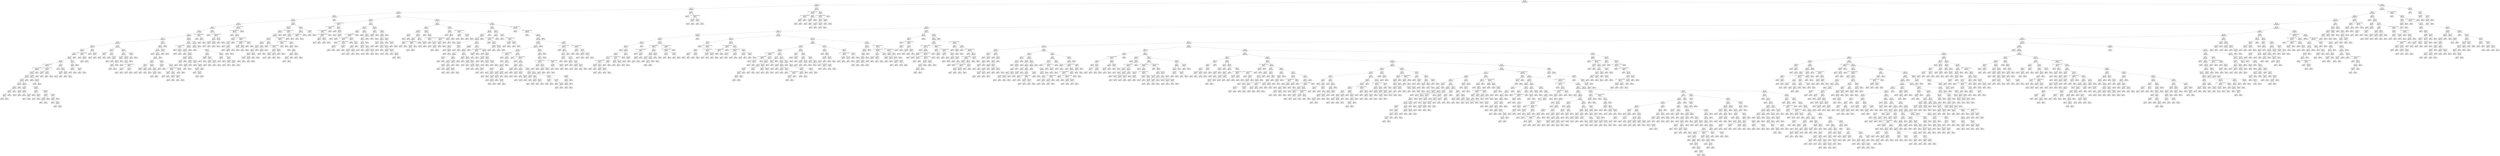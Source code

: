 digraph Tree {
node [shape=box, style="rounded", color="black", fontname=helvetica] ;
edge [fontname=helvetica] ;
0 [label="281 <= -1.7\ngini = 0.5\nsamples = 3356\nvalue = [2623, 2607]"] ;
1 [label="112 <= 14.0\ngini = 0.5\nsamples = 673\nvalue = [583, 494]"] ;
0 -> 1 [labeldistance=2.5, labelangle=45, headlabel="True"] ;
2 [label="112 <= 12.3\ngini = 0.5\nsamples = 651\nvalue = [546, 484]"] ;
1 -> 2 ;
3 [label="342 <= -4.2\ngini = 0.5\nsamples = 640\nvalue = [542, 467]"] ;
2 -> 3 ;
4 [label="299 <= 6.5\ngini = 0.5\nsamples = 318\nvalue = [250, 257]"] ;
3 -> 4 ;
5 [label="271 <= -4.2\ngini = 0.5\nsamples = 313\nvalue = [242, 257]"] ;
4 -> 5 ;
6 [label="12 <= 0.9\ngini = 0.5\nsamples = 246\nvalue = [201, 185]"] ;
5 -> 6 ;
7 [label="87 <= -2.1\ngini = 0.5\nsamples = 221\nvalue = [174, 173]"] ;
6 -> 7 ;
8 [label="97 <= -1.7\ngini = 0.5\nsamples = 208\nvalue = [169, 158]"] ;
7 -> 8 ;
9 [label="235 <= -4.4\ngini = 0.5\nsamples = 204\nvalue = [163, 157]"] ;
8 -> 9 ;
10 [label="220 <= -4.7\ngini = 0.5\nsamples = 154\nvalue = [131, 115]"] ;
9 -> 10 ;
11 [label="376 <= -5.1\ngini = 0.5\nsamples = 122\nvalue = [102, 100]"] ;
10 -> 11 ;
12 [label="385 <= -5.0\ngini = 0.5\nsamples = 100\nvalue = [87, 75]"] ;
11 -> 12 ;
13 [label="151 <= -5.0\ngini = 0.5\nsamples = 95\nvalue = [79, 74]"] ;
12 -> 13 ;
14 [label="20 <= 0.9\ngini = 0.5\nsamples = 91\nvalue = [75, 73]"] ;
13 -> 14 ;
15 [label="221 <= -5.2\ngini = 0.5\nsamples = 90\nvalue = [75, 71]"] ;
14 -> 15 ;
16 [label="359 <= -5.8\ngini = 0.5\nsamples = 84\nvalue = [73, 66]"] ;
15 -> 16 ;
17 [label="140 <= -1.7014117331926443e+38\ngini = 0.5\nsamples = 77\nvalue = [65, 60]"] ;
16 -> 17 ;
18 [label="0 <= -1.7014117331926443e+38\ngini = 0.5\nsamples = 73\nvalue = [63, 58]"] ;
17 -> 18 ;
19 [label="rain <= 1100.0\ngini = 0.5\nsamples = 72\nvalue = [62, 58]"] ;
18 -> 19 ;
20 [label="rain <= 714.0\ngini = 0.4\nsamples = 50\nvalue = [59, 24]"] ;
19 -> 20 ;
21 [label="rain <= 113.5\ngini = 0.4\nsamples = 43\nvalue = [50, 24]"] ;
20 -> 21 ;
22 [label="rain <= 38.0\ngini = 0.3\nsamples = 19\nvalue = [30, 8]"] ;
21 -> 22 ;
23 [label="rain <= 19.5\ngini = 0.5\nsamples = 10\nvalue = [11, 8]"] ;
22 -> 23 ;
24 [label="rain <= 12.5\ngini = 0.3\nsamples = 7\nvalue = [11, 2]"] ;
23 -> 24 ;
25 [label="rain <= 11.5\ngini = 0.4\nsamples = 2\nvalue = [1, 2]"] ;
24 -> 25 ;
26 [label="gini = 0.0\nsamples = 1\nvalue = [1, 0]"] ;
25 -> 26 ;
27 [label="gini = 0.0\nsamples = 1\nvalue = [0, 2]"] ;
25 -> 27 ;
28 [label="gini = 0.0\nsamples = 5\nvalue = [10, 0]"] ;
24 -> 28 ;
29 [label="gini = 0.0\nsamples = 3\nvalue = [0, 6]"] ;
23 -> 29 ;
30 [label="gini = 0.0\nsamples = 9\nvalue = [19, 0]"] ;
22 -> 30 ;
31 [label="rain <= 248.0\ngini = 0.5\nsamples = 24\nvalue = [20, 16]"] ;
21 -> 31 ;
32 [label="rain <= 161.5\ngini = 0.3\nsamples = 7\nvalue = [2, 8]"] ;
31 -> 32 ;
33 [label="rain <= 131.5\ngini = 0.5\nsamples = 2\nvalue = [1, 1]"] ;
32 -> 33 ;
34 [label="gini = 0.0\nsamples = 1\nvalue = [0, 1]"] ;
33 -> 34 ;
35 [label="gini = 0.0\nsamples = 1\nvalue = [1, 0]"] ;
33 -> 35 ;
36 [label="rain <= 204.5\ngini = 0.2\nsamples = 5\nvalue = [1, 7]"] ;
32 -> 36 ;
37 [label="gini = 0.0\nsamples = 3\nvalue = [0, 5]"] ;
36 -> 37 ;
38 [label="rain <= 236.5\ngini = 0.4\nsamples = 2\nvalue = [1, 2]"] ;
36 -> 38 ;
39 [label="gini = 0.0\nsamples = 1\nvalue = [1, 0]"] ;
38 -> 39 ;
40 [label="gini = 0.0\nsamples = 1\nvalue = [0, 2]"] ;
38 -> 40 ;
41 [label="rain <= 395.0\ngini = 0.4\nsamples = 17\nvalue = [18, 8]"] ;
31 -> 41 ;
42 [label="rain <= 326.5\ngini = 0.2\nsamples = 7\nvalue = [9, 1]"] ;
41 -> 42 ;
43 [label="gini = 0.0\nsamples = 4\nvalue = [5, 0]"] ;
42 -> 43 ;
44 [label="rain <= 337.5\ngini = 0.3\nsamples = 3\nvalue = [4, 1]"] ;
42 -> 44 ;
45 [label="gini = 0.0\nsamples = 1\nvalue = [0, 1]"] ;
44 -> 45 ;
46 [label="gini = 0.0\nsamples = 2\nvalue = [4, 0]"] ;
44 -> 46 ;
47 [label="rain <= 532.0\ngini = 0.5\nsamples = 10\nvalue = [9, 7]"] ;
41 -> 47 ;
48 [label="rain <= 496.5\ngini = 0.4\nsamples = 4\nvalue = [2, 5]"] ;
47 -> 48 ;
49 [label="rain <= 452.5\ngini = 0.5\nsamples = 2\nvalue = [2, 2]"] ;
48 -> 49 ;
50 [label="gini = 0.0\nsamples = 1\nvalue = [0, 2]"] ;
49 -> 50 ;
51 [label="gini = 0.0\nsamples = 1\nvalue = [2, 0]"] ;
49 -> 51 ;
52 [label="gini = 0.0\nsamples = 2\nvalue = [0, 3]"] ;
48 -> 52 ;
53 [label="rain <= 660.5\ngini = 0.3\nsamples = 6\nvalue = [7, 2]"] ;
47 -> 53 ;
54 [label="rain <= 568.5\ngini = 0.2\nsamples = 5\nvalue = [7, 1]"] ;
53 -> 54 ;
55 [label="gini = 0.0\nsamples = 2\nvalue = [4, 0]"] ;
54 -> 55 ;
56 [label="rain <= 605.0\ngini = 0.4\nsamples = 3\nvalue = [3, 1]"] ;
54 -> 56 ;
57 [label="gini = 0.0\nsamples = 1\nvalue = [0, 1]"] ;
56 -> 57 ;
58 [label="gini = 0.0\nsamples = 2\nvalue = [3, 0]"] ;
56 -> 58 ;
59 [label="gini = 0.0\nsamples = 1\nvalue = [0, 1]"] ;
53 -> 59 ;
60 [label="gini = 0.0\nsamples = 7\nvalue = [9, 0]"] ;
20 -> 60 ;
61 [label="rain <= 1869.5\ngini = 0.1\nsamples = 22\nvalue = [3, 34]"] ;
19 -> 61 ;
62 [label="gini = 0.0\nsamples = 10\nvalue = [0, 20]"] ;
61 -> 62 ;
63 [label="rain <= 2044.5\ngini = 0.3\nsamples = 12\nvalue = [3, 14]"] ;
61 -> 63 ;
64 [label="gini = 0.0\nsamples = 2\nvalue = [3, 0]"] ;
63 -> 64 ;
65 [label="gini = 0.0\nsamples = 10\nvalue = [0, 14]"] ;
63 -> 65 ;
66 [label="gini = 0.0\nsamples = 1\nvalue = [1, 0]"] ;
18 -> 66 ;
67 [label="59 <= -1.7014117331926443e+38\ngini = 0.5\nsamples = 4\nvalue = [2, 2]"] ;
17 -> 67 ;
68 [label="rain <= 3914.0\ngini = 0.5\nsamples = 2\nvalue = [1, 1]"] ;
67 -> 68 ;
69 [label="gini = 0.0\nsamples = 1\nvalue = [1, 0]"] ;
68 -> 69 ;
70 [label="gini = 0.0\nsamples = 1\nvalue = [0, 1]"] ;
68 -> 70 ;
71 [label="rain <= 2257.0\ngini = 0.5\nsamples = 2\nvalue = [1, 1]"] ;
67 -> 71 ;
72 [label="gini = 0.0\nsamples = 1\nvalue = [1, 0]"] ;
71 -> 72 ;
73 [label="gini = 0.0\nsamples = 1\nvalue = [0, 1]"] ;
71 -> 73 ;
74 [label="176 <= -5.6\ngini = 0.5\nsamples = 7\nvalue = [8, 6]"] ;
16 -> 74 ;
75 [label="gini = 0.0\nsamples = 1\nvalue = [1, 0]"] ;
74 -> 75 ;
76 [label="296 <= -5.0\ngini = 0.5\nsamples = 6\nvalue = [7, 6]"] ;
74 -> 76 ;
77 [label="rain <= 942.5\ngini = 0.5\nsamples = 2\nvalue = [1, 1]"] ;
76 -> 77 ;
78 [label="gini = 0.0\nsamples = 1\nvalue = [0, 1]"] ;
77 -> 78 ;
79 [label="gini = 0.0\nsamples = 1\nvalue = [1, 0]"] ;
77 -> 79 ;
80 [label="rain <= 59.5\ngini = 0.5\nsamples = 4\nvalue = [6, 5]"] ;
76 -> 80 ;
81 [label="gini = 0.0\nsamples = 2\nvalue = [0, 5]"] ;
80 -> 81 ;
82 [label="gini = 0.0\nsamples = 2\nvalue = [6, 0]"] ;
80 -> 82 ;
83 [label="344 <= -5.2\ngini = 0.4\nsamples = 6\nvalue = [2, 5]"] ;
15 -> 83 ;
84 [label="40 <= -5.5\ngini = 0.5\nsamples = 4\nvalue = [2, 3]"] ;
83 -> 84 ;
85 [label="rain <= 2513.0\ngini = 0.4\nsamples = 2\nvalue = [1, 2]"] ;
84 -> 85 ;
86 [label="gini = 0.0\nsamples = 1\nvalue = [1, 0]"] ;
85 -> 86 ;
87 [label="gini = 0.0\nsamples = 1\nvalue = [0, 2]"] ;
85 -> 87 ;
88 [label="rain <= 470.0\ngini = 0.5\nsamples = 2\nvalue = [1, 1]"] ;
84 -> 88 ;
89 [label="gini = 0.0\nsamples = 1\nvalue = [1, 0]"] ;
88 -> 89 ;
90 [label="gini = 0.0\nsamples = 1\nvalue = [0, 1]"] ;
88 -> 90 ;
91 [label="gini = 0.0\nsamples = 2\nvalue = [0, 2]"] ;
83 -> 91 ;
92 [label="gini = 0.0\nsamples = 1\nvalue = [0, 2]"] ;
14 -> 92 ;
93 [label="102 <= -1.7014117331926443e+38\ngini = 0.3\nsamples = 4\nvalue = [4, 1]"] ;
13 -> 93 ;
94 [label="gini = 0.0\nsamples = 2\nvalue = [2, 0]"] ;
93 -> 94 ;
95 [label="rain <= 448.5\ngini = 0.4\nsamples = 2\nvalue = [2, 1]"] ;
93 -> 95 ;
96 [label="gini = 0.0\nsamples = 1\nvalue = [0, 1]"] ;
95 -> 96 ;
97 [label="gini = 0.0\nsamples = 1\nvalue = [2, 0]"] ;
95 -> 97 ;
98 [label="44 <= -5.7\ngini = 0.2\nsamples = 5\nvalue = [8, 1]"] ;
12 -> 98 ;
99 [label="gini = 0.0\nsamples = 3\nvalue = [4, 0]"] ;
98 -> 99 ;
100 [label="rain <= 2746.0\ngini = 0.3\nsamples = 2\nvalue = [4, 1]"] ;
98 -> 100 ;
101 [label="gini = 0.0\nsamples = 1\nvalue = [4, 0]"] ;
100 -> 101 ;
102 [label="gini = 0.0\nsamples = 1\nvalue = [0, 1]"] ;
100 -> 102 ;
103 [label="174 <= -4.9\ngini = 0.5\nsamples = 22\nvalue = [15, 25]"] ;
11 -> 103 ;
104 [label="371 <= -5.1\ngini = 0.3\nsamples = 8\nvalue = [3, 12]"] ;
103 -> 104 ;
105 [label="rain <= 2705.0\ngini = 0.5\nsamples = 2\nvalue = [2, 3]"] ;
104 -> 105 ;
106 [label="gini = 0.0\nsamples = 1\nvalue = [2, 0]"] ;
105 -> 106 ;
107 [label="gini = 0.0\nsamples = 1\nvalue = [0, 3]"] ;
105 -> 107 ;
108 [label="56 <= -4.9\ngini = 0.2\nsamples = 6\nvalue = [1, 9]"] ;
104 -> 108 ;
109 [label="gini = 0.0\nsamples = 4\nvalue = [0, 6]"] ;
108 -> 109 ;
110 [label="rain <= 2593.5\ngini = 0.4\nsamples = 2\nvalue = [1, 3]"] ;
108 -> 110 ;
111 [label="gini = 0.0\nsamples = 1\nvalue = [1, 0]"] ;
110 -> 111 ;
112 [label="gini = 0.0\nsamples = 1\nvalue = [0, 3]"] ;
110 -> 112 ;
113 [label="144 <= -4.7\ngini = 0.5\nsamples = 14\nvalue = [12, 13]"] ;
103 -> 113 ;
114 [label="336 <= -4.8\ngini = 0.5\nsamples = 12\nvalue = [10, 12]"] ;
113 -> 114 ;
115 [label="rain <= 2997.5\ngini = 0.5\nsamples = 4\nvalue = [4, 6]"] ;
114 -> 115 ;
116 [label="331 <= -4.7\ngini = 0.4\nsamples = 3\nvalue = [4, 2]"] ;
115 -> 116 ;
117 [label="rain <= 393.0\ngini = 0.4\nsamples = 2\nvalue = [1, 2]"] ;
116 -> 117 ;
118 [label="gini = 0.0\nsamples = 1\nvalue = [1, 0]"] ;
117 -> 118 ;
119 [label="gini = 0.0\nsamples = 1\nvalue = [0, 2]"] ;
117 -> 119 ;
120 [label="gini = 0.0\nsamples = 1\nvalue = [3, 0]"] ;
116 -> 120 ;
121 [label="gini = 0.0\nsamples = 1\nvalue = [0, 4]"] ;
115 -> 121 ;
122 [label="rain <= 4298.5\ngini = 0.5\nsamples = 8\nvalue = [6, 6]"] ;
114 -> 122 ;
123 [label="18 <= -4.6\ngini = 0.4\nsamples = 6\nvalue = [6, 2]"] ;
122 -> 123 ;
124 [label="gini = 0.0\nsamples = 2\nvalue = [4, 0]"] ;
123 -> 124 ;
125 [label="260 <= -1.7014117331926443e+38\ngini = 0.5\nsamples = 4\nvalue = [2, 2]"] ;
123 -> 125 ;
126 [label="rain <= 1779.0\ngini = 0.5\nsamples = 2\nvalue = [1, 1]"] ;
125 -> 126 ;
127 [label="gini = 0.0\nsamples = 1\nvalue = [0, 1]"] ;
126 -> 127 ;
128 [label="gini = 0.0\nsamples = 1\nvalue = [1, 0]"] ;
126 -> 128 ;
129 [label="rain <= 1313.0\ngini = 0.5\nsamples = 2\nvalue = [1, 1]"] ;
125 -> 129 ;
130 [label="gini = 0.0\nsamples = 1\nvalue = [1, 0]"] ;
129 -> 130 ;
131 [label="gini = 0.0\nsamples = 1\nvalue = [0, 1]"] ;
129 -> 131 ;
132 [label="gini = 0.0\nsamples = 2\nvalue = [0, 4]"] ;
122 -> 132 ;
133 [label="rain <= 952.0\ngini = 0.4\nsamples = 2\nvalue = [2, 1]"] ;
113 -> 133 ;
134 [label="gini = 0.0\nsamples = 1\nvalue = [0, 1]"] ;
133 -> 134 ;
135 [label="gini = 0.0\nsamples = 1\nvalue = [2, 0]"] ;
133 -> 135 ;
136 [label="311 <= -4.5\ngini = 0.4\nsamples = 32\nvalue = [29, 15]"] ;
10 -> 136 ;
137 [label="295 <= -4.5\ngini = 0.5\nsamples = 28\nvalue = [25, 15]"] ;
136 -> 137 ;
138 [label="220 <= -4.7\ngini = 0.5\nsamples = 26\nvalue = [24, 13]"] ;
137 -> 138 ;
139 [label="gini = 0.0\nsamples = 1\nvalue = [1, 0]"] ;
138 -> 139 ;
140 [label="367 <= -4.4\ngini = 0.5\nsamples = 25\nvalue = [23, 13]"] ;
138 -> 140 ;
141 [label="41 <= -4.7\ngini = 0.5\nsamples = 24\nvalue = [22, 13]"] ;
140 -> 141 ;
142 [label="85 <= -4.8\ngini = 0.5\nsamples = 10\nvalue = [8, 6]"] ;
141 -> 142 ;
143 [label="263 <= -4.4\ngini = 0.5\nsamples = 4\nvalue = [2, 2]"] ;
142 -> 143 ;
144 [label="rain <= 281.5\ngini = 0.5\nsamples = 2\nvalue = [1, 1]"] ;
143 -> 144 ;
145 [label="gini = 0.0\nsamples = 1\nvalue = [0, 1]"] ;
144 -> 145 ;
146 [label="gini = 0.0\nsamples = 1\nvalue = [1, 0]"] ;
144 -> 146 ;
147 [label="rain <= 739.0\ngini = 0.5\nsamples = 2\nvalue = [1, 1]"] ;
143 -> 147 ;
148 [label="gini = 0.0\nsamples = 1\nvalue = [1, 0]"] ;
147 -> 148 ;
149 [label="gini = 0.0\nsamples = 1\nvalue = [0, 1]"] ;
147 -> 149 ;
150 [label="rain <= 427.0\ngini = 0.5\nsamples = 6\nvalue = [6, 4]"] ;
142 -> 150 ;
151 [label="gini = 0.0\nsamples = 2\nvalue = [0, 2]"] ;
150 -> 151 ;
152 [label="136 <= -4.7\ngini = 0.4\nsamples = 4\nvalue = [6, 2]"] ;
150 -> 152 ;
153 [label="rain <= 855.5\ngini = 0.5\nsamples = 2\nvalue = [3, 2]"] ;
152 -> 153 ;
154 [label="gini = 0.0\nsamples = 1\nvalue = [3, 0]"] ;
153 -> 154 ;
155 [label="gini = 0.0\nsamples = 1\nvalue = [0, 2]"] ;
153 -> 155 ;
156 [label="gini = 0.0\nsamples = 2\nvalue = [3, 0]"] ;
152 -> 156 ;
157 [label="125 <= -4.7\ngini = 0.4\nsamples = 14\nvalue = [14, 7]"] ;
141 -> 157 ;
158 [label="rain <= 2053.0\ngini = 0.4\nsamples = 2\nvalue = [3, 1]"] ;
157 -> 158 ;
159 [label="gini = 0.0\nsamples = 1\nvalue = [3, 0]"] ;
158 -> 159 ;
160 [label="gini = 0.0\nsamples = 1\nvalue = [0, 1]"] ;
158 -> 160 ;
161 [label="30 <= -3.3\ngini = 0.5\nsamples = 12\nvalue = [11, 6]"] ;
157 -> 161 ;
162 [label="55 <= -1.7014117331926443e+38\ngini = 0.4\nsamples = 6\nvalue = [6, 3]"] ;
161 -> 162 ;
163 [label="rain <= 4736.0\ngini = 0.4\nsamples = 2\nvalue = [2, 1]"] ;
162 -> 163 ;
164 [label="gini = 0.0\nsamples = 1\nvalue = [2, 0]"] ;
163 -> 164 ;
165 [label="gini = 0.0\nsamples = 1\nvalue = [0, 1]"] ;
163 -> 165 ;
166 [label="354 <= -4.5\ngini = 0.4\nsamples = 4\nvalue = [4, 2]"] ;
162 -> 166 ;
167 [label="rain <= 261.5\ngini = 0.4\nsamples = 2\nvalue = [2, 1]"] ;
166 -> 167 ;
168 [label="gini = 0.0\nsamples = 1\nvalue = [2, 0]"] ;
167 -> 168 ;
169 [label="gini = 0.0\nsamples = 1\nvalue = [0, 1]"] ;
167 -> 169 ;
170 [label="rain <= 1609.5\ngini = 0.4\nsamples = 2\nvalue = [2, 1]"] ;
166 -> 170 ;
171 [label="gini = 0.0\nsamples = 1\nvalue = [2, 0]"] ;
170 -> 171 ;
172 [label="gini = 0.0\nsamples = 1\nvalue = [0, 1]"] ;
170 -> 172 ;
173 [label="rain <= 800.5\ngini = 0.5\nsamples = 6\nvalue = [5, 3]"] ;
161 -> 173 ;
174 [label="gini = 0.0\nsamples = 5\nvalue = [5, 0]"] ;
173 -> 174 ;
175 [label="gini = 0.0\nsamples = 1\nvalue = [0, 3]"] ;
173 -> 175 ;
176 [label="gini = 0.0\nsamples = 1\nvalue = [1, 0]"] ;
140 -> 176 ;
177 [label="rain <= 2132.5\ngini = 0.4\nsamples = 2\nvalue = [1, 2]"] ;
137 -> 177 ;
178 [label="gini = 0.0\nsamples = 1\nvalue = [0, 2]"] ;
177 -> 178 ;
179 [label="gini = 0.0\nsamples = 1\nvalue = [1, 0]"] ;
177 -> 179 ;
180 [label="gini = 0.0\nsamples = 4\nvalue = [4, 0]"] ;
136 -> 180 ;
181 [label="380 <= -4.6\ngini = 0.5\nsamples = 50\nvalue = [32, 42]"] ;
9 -> 181 ;
182 [label="102 <= -3.3\ngini = 0.5\nsamples = 35\nvalue = [26, 29]"] ;
181 -> 182 ;
183 [label="74 <= -1.7014117331926443e+38\ngini = 0.4\nsamples = 3\nvalue = [3, 1]"] ;
182 -> 183 ;
184 [label="gini = 0.0\nsamples = 1\nvalue = [1, 0]"] ;
183 -> 184 ;
185 [label="rain <= 623.0\ngini = 0.4\nsamples = 2\nvalue = [2, 1]"] ;
183 -> 185 ;
186 [label="gini = 0.0\nsamples = 1\nvalue = [2, 0]"] ;
185 -> 186 ;
187 [label="gini = 0.0\nsamples = 1\nvalue = [0, 1]"] ;
185 -> 187 ;
188 [label="rain <= 4362.0\ngini = 0.5\nsamples = 32\nvalue = [23, 28]"] ;
182 -> 188 ;
189 [label="rain <= 56.0\ngini = 0.5\nsamples = 26\nvalue = [23, 18]"] ;
188 -> 189 ;
190 [label="gini = 0.0\nsamples = 4\nvalue = [0, 7]"] ;
189 -> 190 ;
191 [label="rain <= 428.0\ngini = 0.4\nsamples = 22\nvalue = [23, 11]"] ;
189 -> 191 ;
192 [label="rain <= 129.5\ngini = 0.2\nsamples = 8\nvalue = [10, 1]"] ;
191 -> 192 ;
193 [label="rain <= 123.0\ngini = 0.3\nsamples = 4\nvalue = [4, 1]"] ;
192 -> 193 ;
194 [label="gini = 0.0\nsamples = 3\nvalue = [4, 0]"] ;
193 -> 194 ;
195 [label="gini = 0.0\nsamples = 1\nvalue = [0, 1]"] ;
193 -> 195 ;
196 [label="gini = 0.0\nsamples = 4\nvalue = [6, 0]"] ;
192 -> 196 ;
197 [label="rain <= 822.0\ngini = 0.5\nsamples = 14\nvalue = [13, 10]"] ;
191 -> 197 ;
198 [label="rain <= 691.0\ngini = 0.2\nsamples = 5\nvalue = [1, 6]"] ;
197 -> 198 ;
199 [label="rain <= 558.0\ngini = 0.4\nsamples = 3\nvalue = [1, 2]"] ;
198 -> 199 ;
200 [label="gini = 0.0\nsamples = 2\nvalue = [0, 2]"] ;
199 -> 200 ;
201 [label="gini = 0.0\nsamples = 1\nvalue = [1, 0]"] ;
199 -> 201 ;
202 [label="gini = 0.0\nsamples = 2\nvalue = [0, 4]"] ;
198 -> 202 ;
203 [label="rain <= 1129.5\ngini = 0.4\nsamples = 9\nvalue = [12, 4]"] ;
197 -> 203 ;
204 [label="gini = 0.0\nsamples = 3\nvalue = [7, 0]"] ;
203 -> 204 ;
205 [label="rain <= 3469.0\ngini = 0.5\nsamples = 6\nvalue = [5, 4]"] ;
203 -> 205 ;
206 [label="rain <= 1982.5\ngini = 0.4\nsamples = 5\nvalue = [2, 4]"] ;
205 -> 206 ;
207 [label="gini = 0.0\nsamples = 2\nvalue = [0, 2]"] ;
206 -> 207 ;
208 [label="rain <= 2447.0\ngini = 0.5\nsamples = 3\nvalue = [2, 2]"] ;
206 -> 208 ;
209 [label="gini = 0.0\nsamples = 1\nvalue = [2, 0]"] ;
208 -> 209 ;
210 [label="gini = 0.0\nsamples = 2\nvalue = [0, 2]"] ;
208 -> 210 ;
211 [label="gini = 0.0\nsamples = 1\nvalue = [3, 0]"] ;
205 -> 211 ;
212 [label="gini = 0.0\nsamples = 6\nvalue = [0, 10]"] ;
188 -> 212 ;
213 [label="10 <= -4.2\ngini = 0.4\nsamples = 15\nvalue = [6, 13]"] ;
181 -> 213 ;
214 [label="235 <= -4.4\ngini = 0.5\nsamples = 13\nvalue = [6, 10]"] ;
213 -> 214 ;
215 [label="gini = 0.0\nsamples = 1\nvalue = [0, 1]"] ;
214 -> 215 ;
216 [label="361 <= -4.3\ngini = 0.5\nsamples = 12\nvalue = [6, 9]"] ;
214 -> 216 ;
217 [label="325 <= -4.4\ngini = 0.4\nsamples = 6\nvalue = [3, 6]"] ;
216 -> 217 ;
218 [label="rain <= 1500.5\ngini = 0.4\nsamples = 2\nvalue = [1, 2]"] ;
217 -> 218 ;
219 [label="gini = 0.0\nsamples = 1\nvalue = [1, 0]"] ;
218 -> 219 ;
220 [label="gini = 0.0\nsamples = 1\nvalue = [0, 2]"] ;
218 -> 220 ;
221 [label="353 <= -4.3\ngini = 0.4\nsamples = 4\nvalue = [2, 4]"] ;
217 -> 221 ;
222 [label="rain <= 194.0\ngini = 0.4\nsamples = 2\nvalue = [1, 2]"] ;
221 -> 222 ;
223 [label="gini = 0.0\nsamples = 1\nvalue = [0, 2]"] ;
222 -> 223 ;
224 [label="gini = 0.0\nsamples = 1\nvalue = [1, 0]"] ;
222 -> 224 ;
225 [label="rain <= 553.5\ngini = 0.4\nsamples = 2\nvalue = [1, 2]"] ;
221 -> 225 ;
226 [label="gini = 0.0\nsamples = 1\nvalue = [1, 0]"] ;
225 -> 226 ;
227 [label="gini = 0.0\nsamples = 1\nvalue = [0, 2]"] ;
225 -> 227 ;
228 [label="326 <= -4.5\ngini = 0.5\nsamples = 6\nvalue = [3, 3]"] ;
216 -> 228 ;
229 [label="rain <= 114.0\ngini = 0.5\nsamples = 2\nvalue = [1, 1]"] ;
228 -> 229 ;
230 [label="gini = 0.0\nsamples = 1\nvalue = [1, 0]"] ;
229 -> 230 ;
231 [label="gini = 0.0\nsamples = 1\nvalue = [0, 1]"] ;
229 -> 231 ;
232 [label="182 <= -4.3\ngini = 0.5\nsamples = 4\nvalue = [2, 2]"] ;
228 -> 232 ;
233 [label="rain <= 548.0\ngini = 0.5\nsamples = 2\nvalue = [1, 1]"] ;
232 -> 233 ;
234 [label="gini = 0.0\nsamples = 1\nvalue = [1, 0]"] ;
233 -> 234 ;
235 [label="gini = 0.0\nsamples = 1\nvalue = [0, 1]"] ;
233 -> 235 ;
236 [label="rain <= 91.0\ngini = 0.5\nsamples = 2\nvalue = [1, 1]"] ;
232 -> 236 ;
237 [label="gini = 0.0\nsamples = 1\nvalue = [1, 0]"] ;
236 -> 237 ;
238 [label="gini = 0.0\nsamples = 1\nvalue = [0, 1]"] ;
236 -> 238 ;
239 [label="gini = 0.0\nsamples = 2\nvalue = [0, 3]"] ;
213 -> 239 ;
240 [label="328 <= -1.7014117331926443e+38\ngini = 0.2\nsamples = 4\nvalue = [6, 1]"] ;
8 -> 240 ;
241 [label="gini = 0.0\nsamples = 1\nvalue = [3, 0]"] ;
240 -> 241 ;
242 [label="rain <= 34.0\ngini = 0.4\nsamples = 3\nvalue = [3, 1]"] ;
240 -> 242 ;
243 [label="gini = 0.0\nsamples = 1\nvalue = [0, 1]"] ;
242 -> 243 ;
244 [label="gini = 0.0\nsamples = 2\nvalue = [3, 0]"] ;
242 -> 244 ;
245 [label="162 <= 0.1\ngini = 0.4\nsamples = 13\nvalue = [5, 15]"] ;
7 -> 245 ;
246 [label="gini = 0.0\nsamples = 3\nvalue = [0, 5]"] ;
245 -> 246 ;
247 [label="370 <= -1.7014117331926443e+38\ngini = 0.4\nsamples = 10\nvalue = [5, 10]"] ;
245 -> 247 ;
248 [label="142 <= 1.3\ngini = 0.5\nsamples = 5\nvalue = [3, 4]"] ;
247 -> 248 ;
249 [label="rain <= 446.5\ngini = 0.5\nsamples = 2\nvalue = [1, 1]"] ;
248 -> 249 ;
250 [label="gini = 0.0\nsamples = 1\nvalue = [0, 1]"] ;
249 -> 250 ;
251 [label="gini = 0.0\nsamples = 1\nvalue = [1, 0]"] ;
249 -> 251 ;
252 [label="rain <= 255.5\ngini = 0.5\nsamples = 3\nvalue = [2, 3]"] ;
248 -> 252 ;
253 [label="gini = 0.0\nsamples = 2\nvalue = [0, 3]"] ;
252 -> 253 ;
254 [label="gini = 0.0\nsamples = 1\nvalue = [2, 0]"] ;
252 -> 254 ;
255 [label="rain <= 993.5\ngini = 0.4\nsamples = 5\nvalue = [2, 6]"] ;
247 -> 255 ;
256 [label="gini = 0.0\nsamples = 2\nvalue = [2, 0]"] ;
255 -> 256 ;
257 [label="gini = 0.0\nsamples = 3\nvalue = [0, 6]"] ;
255 -> 257 ;
258 [label="212 <= -1.7014117331926443e+38\ngini = 0.4\nsamples = 25\nvalue = [27, 12]"] ;
6 -> 258 ;
259 [label="81 <= -1.7014117331926443e+38\ngini = 0.5\nsamples = 22\nvalue = [21, 12]"] ;
258 -> 259 ;
260 [label="gini = 0.0\nsamples = 4\nvalue = [4, 0]"] ;
259 -> 260 ;
261 [label="26 <= 0.8\ngini = 0.5\nsamples = 18\nvalue = [17, 12]"] ;
259 -> 261 ;
262 [label="rain <= 2355.5\ngini = 0.5\nsamples = 11\nvalue = [12, 7]"] ;
261 -> 262 ;
263 [label="rain <= 19.0\ngini = 0.2\nsamples = 7\nvalue = [12, 2]"] ;
262 -> 263 ;
264 [label="gini = 0.0\nsamples = 1\nvalue = [0, 1]"] ;
263 -> 264 ;
265 [label="rain <= 233.5\ngini = 0.1\nsamples = 6\nvalue = [12, 1]"] ;
263 -> 265 ;
266 [label="gini = 0.0\nsamples = 4\nvalue = [11, 0]"] ;
265 -> 266 ;
267 [label="rain <= 985.0\ngini = 0.5\nsamples = 2\nvalue = [1, 1]"] ;
265 -> 267 ;
268 [label="gini = 0.0\nsamples = 1\nvalue = [0, 1]"] ;
267 -> 268 ;
269 [label="gini = 0.0\nsamples = 1\nvalue = [1, 0]"] ;
267 -> 269 ;
270 [label="gini = 0.0\nsamples = 4\nvalue = [0, 5]"] ;
262 -> 270 ;
271 [label="150 <= -1.7014117331926443e+38\ngini = 0.5\nsamples = 7\nvalue = [5, 5]"] ;
261 -> 271 ;
272 [label="135 <= -1.7014117331926443e+38\ngini = 0.5\nsamples = 5\nvalue = [4, 4]"] ;
271 -> 272 ;
273 [label="rain <= 130.5\ngini = 0.5\nsamples = 2\nvalue = [2, 2]"] ;
272 -> 273 ;
274 [label="gini = 0.0\nsamples = 1\nvalue = [2, 0]"] ;
273 -> 274 ;
275 [label="gini = 0.0\nsamples = 1\nvalue = [0, 2]"] ;
273 -> 275 ;
276 [label="rain <= 59.5\ngini = 0.5\nsamples = 3\nvalue = [2, 2]"] ;
272 -> 276 ;
277 [label="gini = 0.0\nsamples = 1\nvalue = [2, 0]"] ;
276 -> 277 ;
278 [label="gini = 0.0\nsamples = 2\nvalue = [0, 2]"] ;
276 -> 278 ;
279 [label="rain <= 357.0\ngini = 0.5\nsamples = 2\nvalue = [1, 1]"] ;
271 -> 279 ;
280 [label="gini = 0.0\nsamples = 1\nvalue = [1, 0]"] ;
279 -> 280 ;
281 [label="gini = 0.0\nsamples = 1\nvalue = [0, 1]"] ;
279 -> 281 ;
282 [label="gini = 0.0\nsamples = 3\nvalue = [6, 0]"] ;
258 -> 282 ;
283 [label="rain <= 870.0\ngini = 0.5\nsamples = 67\nvalue = [41, 72]"] ;
5 -> 283 ;
284 [label="383 <= -0.9\ngini = 0.5\nsamples = 47\nvalue = [39, 38]"] ;
283 -> 284 ;
285 [label="228 <= 2.3\ngini = 0.5\nsamples = 41\nvalue = [38, 30]"] ;
284 -> 285 ;
286 [label="61 <= -1.9\ngini = 0.5\nsamples = 39\nvalue = [38, 25]"] ;
285 -> 286 ;
287 [label="275 <= -0.8\ngini = 0.5\nsamples = 22\nvalue = [18, 21]"] ;
286 -> 287 ;
288 [label="342 <= -4.7\ngini = 0.4\nsamples = 14\nvalue = [8, 18]"] ;
287 -> 288 ;
289 [label="388 <= -4.3\ngini = 0.4\nsamples = 11\nvalue = [5, 17]"] ;
288 -> 289 ;
290 [label="352 <= -4.1\ngini = 0.5\nsamples = 6\nvalue = [5, 8]"] ;
289 -> 290 ;
291 [label="339 <= -4.1\ngini = 0.5\nsamples = 4\nvalue = [4, 6]"] ;
290 -> 291 ;
292 [label="rain <= 224.0\ngini = 0.5\nsamples = 2\nvalue = [2, 3]"] ;
291 -> 292 ;
293 [label="gini = 0.0\nsamples = 1\nvalue = [0, 3]"] ;
292 -> 293 ;
294 [label="gini = 0.0\nsamples = 1\nvalue = [2, 0]"] ;
292 -> 294 ;
295 [label="rain <= 139.5\ngini = 0.5\nsamples = 2\nvalue = [2, 3]"] ;
291 -> 295 ;
296 [label="gini = 0.0\nsamples = 1\nvalue = [2, 0]"] ;
295 -> 296 ;
297 [label="gini = 0.0\nsamples = 1\nvalue = [0, 3]"] ;
295 -> 297 ;
298 [label="rain <= 185.0\ngini = 0.4\nsamples = 2\nvalue = [1, 2]"] ;
290 -> 298 ;
299 [label="gini = 0.0\nsamples = 1\nvalue = [1, 0]"] ;
298 -> 299 ;
300 [label="gini = 0.0\nsamples = 1\nvalue = [0, 2]"] ;
298 -> 300 ;
301 [label="gini = 0.0\nsamples = 5\nvalue = [0, 9]"] ;
289 -> 301 ;
302 [label="50 <= -3.7\ngini = 0.4\nsamples = 3\nvalue = [3, 1]"] ;
288 -> 302 ;
303 [label="rain <= 70.5\ngini = 0.4\nsamples = 2\nvalue = [2, 1]"] ;
302 -> 303 ;
304 [label="gini = 0.0\nsamples = 1\nvalue = [2, 0]"] ;
303 -> 304 ;
305 [label="gini = 0.0\nsamples = 1\nvalue = [0, 1]"] ;
303 -> 305 ;
306 [label="gini = 0.0\nsamples = 1\nvalue = [1, 0]"] ;
302 -> 306 ;
307 [label="390 <= 0.6\ngini = 0.4\nsamples = 8\nvalue = [10, 3]"] ;
287 -> 307 ;
308 [label="gini = 0.0\nsamples = 2\nvalue = [3, 0]"] ;
307 -> 308 ;
309 [label="145 <= -1.7014117331926443e+38\ngini = 0.4\nsamples = 6\nvalue = [7, 3]"] ;
307 -> 309 ;
310 [label="311 <= 3.2\ngini = 0.4\nsamples = 4\nvalue = [4, 2]"] ;
309 -> 310 ;
311 [label="rain <= 684.5\ngini = 0.4\nsamples = 2\nvalue = [2, 1]"] ;
310 -> 311 ;
312 [label="gini = 0.0\nsamples = 1\nvalue = [0, 1]"] ;
311 -> 312 ;
313 [label="gini = 0.0\nsamples = 1\nvalue = [2, 0]"] ;
311 -> 313 ;
314 [label="rain <= 18.5\ngini = 0.4\nsamples = 2\nvalue = [2, 1]"] ;
310 -> 314 ;
315 [label="gini = 0.0\nsamples = 1\nvalue = [0, 1]"] ;
314 -> 315 ;
316 [label="gini = 0.0\nsamples = 1\nvalue = [2, 0]"] ;
314 -> 316 ;
317 [label="rain <= 407.5\ngini = 0.4\nsamples = 2\nvalue = [3, 1]"] ;
309 -> 317 ;
318 [label="gini = 0.0\nsamples = 1\nvalue = [3, 0]"] ;
317 -> 318 ;
319 [label="gini = 0.0\nsamples = 1\nvalue = [0, 1]"] ;
317 -> 319 ;
320 [label="13 <= -1.7014117331926443e+38\ngini = 0.3\nsamples = 17\nvalue = [20, 4]"] ;
286 -> 320 ;
321 [label="189 <= -1.7014117331926443e+38\ngini = 0.4\nsamples = 2\nvalue = [1, 2]"] ;
320 -> 321 ;
322 [label="gini = 0.0\nsamples = 1\nvalue = [1, 0]"] ;
321 -> 322 ;
323 [label="gini = 0.0\nsamples = 1\nvalue = [0, 2]"] ;
321 -> 323 ;
324 [label="97 <= -1.7\ngini = 0.2\nsamples = 15\nvalue = [19, 2]"] ;
320 -> 324 ;
325 [label="359 <= -1.8\ngini = 0.3\nsamples = 7\nvalue = [8, 2]"] ;
324 -> 325 ;
326 [label="gini = 0.0\nsamples = 2\nvalue = [2, 0]"] ;
325 -> 326 ;
327 [label="2 <= 0.8\ngini = 0.4\nsamples = 5\nvalue = [6, 2]"] ;
325 -> 327 ;
328 [label="rain <= 163.5\ngini = 0.4\nsamples = 3\nvalue = [3, 1]"] ;
327 -> 328 ;
329 [label="rain <= 71.5\ngini = 0.5\nsamples = 2\nvalue = [1, 1]"] ;
328 -> 329 ;
330 [label="gini = 0.0\nsamples = 1\nvalue = [1, 0]"] ;
329 -> 330 ;
331 [label="gini = 0.0\nsamples = 1\nvalue = [0, 1]"] ;
329 -> 331 ;
332 [label="gini = 0.0\nsamples = 1\nvalue = [2, 0]"] ;
328 -> 332 ;
333 [label="rain <= 21.5\ngini = 0.4\nsamples = 2\nvalue = [3, 1]"] ;
327 -> 333 ;
334 [label="gini = 0.0\nsamples = 1\nvalue = [3, 0]"] ;
333 -> 334 ;
335 [label="gini = 0.0\nsamples = 1\nvalue = [0, 1]"] ;
333 -> 335 ;
336 [label="gini = 0.0\nsamples = 8\nvalue = [11, 0]"] ;
324 -> 336 ;
337 [label="gini = 0.0\nsamples = 2\nvalue = [0, 5]"] ;
285 -> 337 ;
338 [label="322 <= -1.7014117331926443e+38\ngini = 0.2\nsamples = 6\nvalue = [1, 8]"] ;
284 -> 338 ;
339 [label="gini = 0.0\nsamples = 4\nvalue = [0, 6]"] ;
338 -> 339 ;
340 [label="rain <= 462.0\ngini = 0.4\nsamples = 2\nvalue = [1, 2]"] ;
338 -> 340 ;
341 [label="gini = 0.0\nsamples = 1\nvalue = [0, 2]"] ;
340 -> 341 ;
342 [label="gini = 0.0\nsamples = 1\nvalue = [1, 0]"] ;
340 -> 342 ;
343 [label="264 <= 2.2\ngini = 0.1\nsamples = 20\nvalue = [2, 34]"] ;
283 -> 343 ;
344 [label="299 <= -2.6\ngini = 0.1\nsamples = 18\nvalue = [1, 33]"] ;
343 -> 344 ;
345 [label="81 <= -1.7014117331926443e+38\ngini = 0.3\nsamples = 4\nvalue = [1, 4]"] ;
344 -> 345 ;
346 [label="gini = 0.0\nsamples = 1\nvalue = [1, 0]"] ;
345 -> 346 ;
347 [label="gini = 0.0\nsamples = 3\nvalue = [0, 4]"] ;
345 -> 347 ;
348 [label="gini = 0.0\nsamples = 14\nvalue = [0, 29]"] ;
344 -> 348 ;
349 [label="rain <= 1491.0\ngini = 0.5\nsamples = 2\nvalue = [1, 1]"] ;
343 -> 349 ;
350 [label="gini = 0.0\nsamples = 1\nvalue = [0, 1]"] ;
349 -> 350 ;
351 [label="gini = 0.0\nsamples = 1\nvalue = [1, 0]"] ;
349 -> 351 ;
352 [label="gini = 0.0\nsamples = 5\nvalue = [8, 0]"] ;
4 -> 352 ;
353 [label="53 <= -3.5\ngini = 0.5\nsamples = 322\nvalue = [292, 210]"] ;
3 -> 353 ;
354 [label="326 <= -4.2\ngini = 0.4\nsamples = 70\nvalue = [68, 32]"] ;
353 -> 354 ;
355 [label="58 <= -1.7014117331926443e+38\ngini = 0.5\nsamples = 11\nvalue = [7, 8]"] ;
354 -> 355 ;
356 [label="12 <= -1.7014117331926443e+38\ngini = 0.5\nsamples = 6\nvalue = [6, 4]"] ;
355 -> 356 ;
357 [label="98 <= -1.7014117331926443e+38\ngini = 0.4\nsamples = 5\nvalue = [6, 3]"] ;
356 -> 357 ;
358 [label="146 <= -1.7014117331926443e+38\ngini = 0.5\nsamples = 4\nvalue = [5, 3]"] ;
357 -> 358 ;
359 [label="rain <= 226.5\ngini = 0.4\nsamples = 2\nvalue = [2, 1]"] ;
358 -> 359 ;
360 [label="gini = 0.0\nsamples = 1\nvalue = [2, 0]"] ;
359 -> 360 ;
361 [label="gini = 0.0\nsamples = 1\nvalue = [0, 1]"] ;
359 -> 361 ;
362 [label="rain <= 3323.5\ngini = 0.5\nsamples = 2\nvalue = [3, 2]"] ;
358 -> 362 ;
363 [label="gini = 0.0\nsamples = 1\nvalue = [3, 0]"] ;
362 -> 363 ;
364 [label="gini = 0.0\nsamples = 1\nvalue = [0, 2]"] ;
362 -> 364 ;
365 [label="gini = 0.0\nsamples = 1\nvalue = [1, 0]"] ;
357 -> 365 ;
366 [label="gini = 0.0\nsamples = 1\nvalue = [0, 1]"] ;
356 -> 366 ;
367 [label="185 <= -4.0\ngini = 0.3\nsamples = 5\nvalue = [1, 4]"] ;
355 -> 367 ;
368 [label="gini = 0.0\nsamples = 2\nvalue = [0, 2]"] ;
367 -> 368 ;
369 [label="rain <= 380.0\ngini = 0.4\nsamples = 3\nvalue = [1, 2]"] ;
367 -> 369 ;
370 [label="gini = 0.0\nsamples = 1\nvalue = [0, 1]"] ;
369 -> 370 ;
371 [label="rain <= 1131.0\ngini = 0.5\nsamples = 2\nvalue = [1, 1]"] ;
369 -> 371 ;
372 [label="gini = 0.0\nsamples = 1\nvalue = [1, 0]"] ;
371 -> 372 ;
373 [label="gini = 0.0\nsamples = 1\nvalue = [0, 1]"] ;
371 -> 373 ;
374 [label="250 <= -2.6\ngini = 0.4\nsamples = 59\nvalue = [61, 24]"] ;
354 -> 374 ;
375 [label="156 <= -4.3\ngini = 0.3\nsamples = 40\nvalue = [42, 11]"] ;
374 -> 375 ;
376 [label="65 <= -4.2\ngini = 0.5\nsamples = 14\nvalue = [8, 8]"] ;
375 -> 376 ;
377 [label="56 <= -1.7014117331926443e+38\ngini = 0.5\nsamples = 12\nvalue = [8, 5]"] ;
376 -> 377 ;
378 [label="394 <= -1.7014117331926443e+38\ngini = 0.4\nsamples = 6\nvalue = [5, 2]"] ;
377 -> 378 ;
379 [label="gini = 0.0\nsamples = 1\nvalue = [1, 0]"] ;
378 -> 379 ;
380 [label="389 <= -1.7014117331926443e+38\ngini = 0.4\nsamples = 5\nvalue = [4, 2]"] ;
378 -> 380 ;
381 [label="rain <= 1985.5\ngini = 0.4\nsamples = 3\nvalue = [2, 1]"] ;
380 -> 381 ;
382 [label="gini = 0.0\nsamples = 2\nvalue = [2, 0]"] ;
381 -> 382 ;
383 [label="gini = 0.0\nsamples = 1\nvalue = [0, 1]"] ;
381 -> 383 ;
384 [label="rain <= 2243.5\ngini = 0.4\nsamples = 2\nvalue = [2, 1]"] ;
380 -> 384 ;
385 [label="gini = 0.0\nsamples = 1\nvalue = [2, 0]"] ;
384 -> 385 ;
386 [label="gini = 0.0\nsamples = 1\nvalue = [0, 1]"] ;
384 -> 386 ;
387 [label="rain <= 119.5\ngini = 0.5\nsamples = 6\nvalue = [3, 3]"] ;
377 -> 387 ;
388 [label="gini = 0.0\nsamples = 1\nvalue = [1, 0]"] ;
387 -> 388 ;
389 [label="64 <= -4.6\ngini = 0.5\nsamples = 5\nvalue = [2, 3]"] ;
387 -> 389 ;
390 [label="41 <= -5.5\ngini = 0.5\nsamples = 4\nvalue = [2, 2]"] ;
389 -> 390 ;
391 [label="rain <= 1304.5\ngini = 0.5\nsamples = 2\nvalue = [1, 1]"] ;
390 -> 391 ;
392 [label="gini = 0.0\nsamples = 1\nvalue = [0, 1]"] ;
391 -> 392 ;
393 [label="gini = 0.0\nsamples = 1\nvalue = [1, 0]"] ;
391 -> 393 ;
394 [label="rain <= 636.0\ngini = 0.5\nsamples = 2\nvalue = [1, 1]"] ;
390 -> 394 ;
395 [label="gini = 0.0\nsamples = 1\nvalue = [0, 1]"] ;
394 -> 395 ;
396 [label="gini = 0.0\nsamples = 1\nvalue = [1, 0]"] ;
394 -> 396 ;
397 [label="gini = 0.0\nsamples = 1\nvalue = [0, 1]"] ;
389 -> 397 ;
398 [label="gini = 0.0\nsamples = 2\nvalue = [0, 3]"] ;
376 -> 398 ;
399 [label="14 <= -4.0\ngini = 0.1\nsamples = 26\nvalue = [34, 3]"] ;
375 -> 399 ;
400 [label="gini = 0.0\nsamples = 13\nvalue = [20, 0]"] ;
399 -> 400 ;
401 [label="55 <= -3.7\ngini = 0.3\nsamples = 13\nvalue = [14, 3]"] ;
399 -> 401 ;
402 [label="361 <= -3.7\ngini = 0.4\nsamples = 8\nvalue = [7, 3]"] ;
401 -> 402 ;
403 [label="241 <= -4.1\ngini = 0.5\nsamples = 6\nvalue = [5, 3]"] ;
402 -> 403 ;
404 [label="rain <= 1489.5\ngini = 0.5\nsamples = 2\nvalue = [1, 1]"] ;
403 -> 404 ;
405 [label="gini = 0.0\nsamples = 1\nvalue = [1, 0]"] ;
404 -> 405 ;
406 [label="gini = 0.0\nsamples = 1\nvalue = [0, 1]"] ;
404 -> 406 ;
407 [label="2 <= -3.7\ngini = 0.4\nsamples = 4\nvalue = [4, 2]"] ;
403 -> 407 ;
408 [label="rain <= 489.5\ngini = 0.4\nsamples = 2\nvalue = [2, 1]"] ;
407 -> 408 ;
409 [label="gini = 0.0\nsamples = 1\nvalue = [2, 0]"] ;
408 -> 409 ;
410 [label="gini = 0.0\nsamples = 1\nvalue = [0, 1]"] ;
408 -> 410 ;
411 [label="rain <= 778.5\ngini = 0.4\nsamples = 2\nvalue = [2, 1]"] ;
407 -> 411 ;
412 [label="gini = 0.0\nsamples = 1\nvalue = [2, 0]"] ;
411 -> 412 ;
413 [label="gini = 0.0\nsamples = 1\nvalue = [0, 1]"] ;
411 -> 413 ;
414 [label="gini = 0.0\nsamples = 2\nvalue = [2, 0]"] ;
402 -> 414 ;
415 [label="gini = 0.0\nsamples = 5\nvalue = [7, 0]"] ;
401 -> 415 ;
416 [label="229 <= -2.6\ngini = 0.5\nsamples = 19\nvalue = [19, 13]"] ;
374 -> 416 ;
417 [label="221 <= -1.8\ngini = 0.3\nsamples = 4\nvalue = [1, 5]"] ;
416 -> 417 ;
418 [label="rain <= 5666.5\ngini = 0.4\nsamples = 2\nvalue = [1, 2]"] ;
417 -> 418 ;
419 [label="gini = 0.0\nsamples = 1\nvalue = [1, 0]"] ;
418 -> 419 ;
420 [label="gini = 0.0\nsamples = 1\nvalue = [0, 2]"] ;
418 -> 420 ;
421 [label="gini = 0.0\nsamples = 2\nvalue = [0, 3]"] ;
417 -> 421 ;
422 [label="235 <= 2.8\ngini = 0.4\nsamples = 15\nvalue = [18, 8]"] ;
416 -> 422 ;
423 [label="223 <= -1.6\ngini = 0.4\nsamples = 14\nvalue = [18, 7]"] ;
422 -> 423 ;
424 [label="333 <= -3.1\ngini = 0.4\nsamples = 10\nvalue = [12, 6]"] ;
423 -> 424 ;
425 [label="rain <= 97.5\ngini = 0.4\nsamples = 2\nvalue = [2, 1]"] ;
424 -> 425 ;
426 [label="gini = 0.0\nsamples = 1\nvalue = [2, 0]"] ;
425 -> 426 ;
427 [label="gini = 0.0\nsamples = 1\nvalue = [0, 1]"] ;
425 -> 427 ;
428 [label="66 <= -2.1\ngini = 0.4\nsamples = 8\nvalue = [10, 5]"] ;
424 -> 428 ;
429 [label="rain <= 545.0\ngini = 0.4\nsamples = 2\nvalue = [2, 1]"] ;
428 -> 429 ;
430 [label="gini = 0.0\nsamples = 1\nvalue = [2, 0]"] ;
429 -> 430 ;
431 [label="gini = 0.0\nsamples = 1\nvalue = [0, 1]"] ;
429 -> 431 ;
432 [label="204 <= 6.6\ngini = 0.4\nsamples = 6\nvalue = [8, 4]"] ;
428 -> 432 ;
433 [label="rain <= 4631.0\ngini = 0.4\nsamples = 2\nvalue = [2, 1]"] ;
432 -> 433 ;
434 [label="gini = 0.0\nsamples = 1\nvalue = [2, 0]"] ;
433 -> 434 ;
435 [label="gini = 0.0\nsamples = 1\nvalue = [0, 1]"] ;
433 -> 435 ;
436 [label="rain <= 318.5\ngini = 0.4\nsamples = 4\nvalue = [6, 3]"] ;
432 -> 436 ;
437 [label="gini = 0.0\nsamples = 1\nvalue = [0, 2]"] ;
436 -> 437 ;
438 [label="rain <= 521.5\ngini = 0.2\nsamples = 3\nvalue = [6, 1]"] ;
436 -> 438 ;
439 [label="gini = 0.0\nsamples = 2\nvalue = [6, 0]"] ;
438 -> 439 ;
440 [label="gini = 0.0\nsamples = 1\nvalue = [0, 1]"] ;
438 -> 440 ;
441 [label="52 <= 0.5\ngini = 0.2\nsamples = 4\nvalue = [6, 1]"] ;
423 -> 441 ;
442 [label="gini = 0.0\nsamples = 2\nvalue = [3, 0]"] ;
441 -> 442 ;
443 [label="rain <= 1734.0\ngini = 0.4\nsamples = 2\nvalue = [3, 1]"] ;
441 -> 443 ;
444 [label="gini = 0.0\nsamples = 1\nvalue = [3, 0]"] ;
443 -> 444 ;
445 [label="gini = 0.0\nsamples = 1\nvalue = [0, 1]"] ;
443 -> 445 ;
446 [label="gini = 0.0\nsamples = 1\nvalue = [0, 1]"] ;
422 -> 446 ;
447 [label="311 <= -2.8\ngini = 0.5\nsamples = 252\nvalue = [224, 178]"] ;
353 -> 447 ;
448 [label="301 <= -2.0\ngini = 0.5\nsamples = 53\nvalue = [36, 49]"] ;
447 -> 448 ;
449 [label="244 <= -2.7\ngini = 0.5\nsamples = 41\nvalue = [33, 35]"] ;
448 -> 449 ;
450 [label="rain <= 299.0\ngini = 0.5\nsamples = 28\nvalue = [15, 26]"] ;
449 -> 450 ;
451 [label="276 <= -3.8\ngini = 0.3\nsamples = 8\nvalue = [9, 2]"] ;
450 -> 451 ;
452 [label="gini = 0.0\nsamples = 2\nvalue = [0, 2]"] ;
451 -> 452 ;
453 [label="gini = 0.0\nsamples = 6\nvalue = [9, 0]"] ;
451 -> 453 ;
454 [label="294 <= -3.5\ngini = 0.3\nsamples = 20\nvalue = [6, 24]"] ;
450 -> 454 ;
455 [label="202 <= -3.4\ngini = 0.4\nsamples = 5\nvalue = [5, 2]"] ;
454 -> 455 ;
456 [label="rain <= 2281.5\ngini = 0.5\nsamples = 2\nvalue = [1, 1]"] ;
455 -> 456 ;
457 [label="gini = 0.0\nsamples = 1\nvalue = [0, 1]"] ;
456 -> 457 ;
458 [label="gini = 0.0\nsamples = 1\nvalue = [1, 0]"] ;
456 -> 458 ;
459 [label="374 <= -1.7014117331926443e+38\ngini = 0.3\nsamples = 3\nvalue = [4, 1]"] ;
455 -> 459 ;
460 [label="rain <= 2853.0\ngini = 0.4\nsamples = 2\nvalue = [3, 1]"] ;
459 -> 460 ;
461 [label="gini = 0.0\nsamples = 1\nvalue = [3, 0]"] ;
460 -> 461 ;
462 [label="gini = 0.0\nsamples = 1\nvalue = [0, 1]"] ;
460 -> 462 ;
463 [label="gini = 0.0\nsamples = 1\nvalue = [1, 0]"] ;
459 -> 463 ;
464 [label="291 <= -2.8\ngini = 0.1\nsamples = 15\nvalue = [1, 22]"] ;
454 -> 464 ;
465 [label="gini = 0.0\nsamples = 12\nvalue = [0, 18]"] ;
464 -> 465 ;
466 [label="rain <= 2331.5\ngini = 0.3\nsamples = 3\nvalue = [1, 4]"] ;
464 -> 466 ;
467 [label="gini = 0.0\nsamples = 1\nvalue = [1, 0]"] ;
466 -> 467 ;
468 [label="gini = 0.0\nsamples = 2\nvalue = [0, 4]"] ;
466 -> 468 ;
469 [label="rain <= 137.0\ngini = 0.4\nsamples = 13\nvalue = [18, 9]"] ;
449 -> 469 ;
470 [label="gini = 0.0\nsamples = 4\nvalue = [11, 0]"] ;
469 -> 470 ;
471 [label="394 <= -3.7\ngini = 0.5\nsamples = 9\nvalue = [7, 9]"] ;
469 -> 471 ;
472 [label="313 <= -1.7014117331926443e+38\ngini = 0.3\nsamples = 6\nvalue = [2, 8]"] ;
471 -> 472 ;
473 [label="gini = 0.0\nsamples = 1\nvalue = [0, 1]"] ;
472 -> 473 ;
474 [label="rain <= 773.0\ngini = 0.3\nsamples = 5\nvalue = [2, 7]"] ;
472 -> 474 ;
475 [label="gini = 0.0\nsamples = 3\nvalue = [0, 5]"] ;
474 -> 475 ;
476 [label="rain <= 1349.0\ngini = 0.5\nsamples = 2\nvalue = [2, 2]"] ;
474 -> 476 ;
477 [label="gini = 0.0\nsamples = 1\nvalue = [2, 0]"] ;
476 -> 477 ;
478 [label="gini = 0.0\nsamples = 1\nvalue = [0, 2]"] ;
476 -> 478 ;
479 [label="26 <= -1.7014117331926443e+38\ngini = 0.3\nsamples = 3\nvalue = [5, 1]"] ;
471 -> 479 ;
480 [label="rain <= 1142.0\ngini = 0.4\nsamples = 2\nvalue = [3, 1]"] ;
479 -> 480 ;
481 [label="gini = 0.0\nsamples = 1\nvalue = [3, 0]"] ;
480 -> 481 ;
482 [label="gini = 0.0\nsamples = 1\nvalue = [0, 1]"] ;
480 -> 482 ;
483 [label="gini = 0.0\nsamples = 1\nvalue = [2, 0]"] ;
479 -> 483 ;
484 [label="90 <= 1.4\ngini = 0.3\nsamples = 12\nvalue = [3, 14]"] ;
448 -> 484 ;
485 [label="215 <= -0.2\ngini = 0.1\nsamples = 8\nvalue = [1, 12]"] ;
484 -> 485 ;
486 [label="gini = 0.0\nsamples = 5\nvalue = [0, 8]"] ;
485 -> 486 ;
487 [label="235 <= 0.9\ngini = 0.3\nsamples = 3\nvalue = [1, 4]"] ;
485 -> 487 ;
488 [label="rain <= 1082.0\ngini = 0.4\nsamples = 2\nvalue = [1, 3]"] ;
487 -> 488 ;
489 [label="gini = 0.0\nsamples = 1\nvalue = [1, 0]"] ;
488 -> 489 ;
490 [label="gini = 0.0\nsamples = 1\nvalue = [0, 3]"] ;
488 -> 490 ;
491 [label="gini = 0.0\nsamples = 1\nvalue = [0, 1]"] ;
487 -> 491 ;
492 [label="253 <= -1.7014117331926443e+38\ngini = 0.5\nsamples = 4\nvalue = [2, 2]"] ;
484 -> 492 ;
493 [label="rain <= 544.0\ngini = 0.5\nsamples = 2\nvalue = [1, 1]"] ;
492 -> 493 ;
494 [label="gini = 0.0\nsamples = 1\nvalue = [1, 0]"] ;
493 -> 494 ;
495 [label="gini = 0.0\nsamples = 1\nvalue = [0, 1]"] ;
493 -> 495 ;
496 [label="rain <= 843.0\ngini = 0.5\nsamples = 2\nvalue = [1, 1]"] ;
492 -> 496 ;
497 [label="gini = 0.0\nsamples = 1\nvalue = [1, 0]"] ;
496 -> 497 ;
498 [label="gini = 0.0\nsamples = 1\nvalue = [0, 1]"] ;
496 -> 498 ;
499 [label="372 <= -1.9\ngini = 0.5\nsamples = 199\nvalue = [188, 129]"] ;
447 -> 499 ;
500 [label="392 <= -2.0\ngini = 0.4\nsamples = 68\nvalue = [82, 40]"] ;
499 -> 500 ;
501 [label="394 <= -1.7\ngini = 0.5\nsamples = 52\nvalue = [54, 35]"] ;
500 -> 501 ;
502 [label="210 <= -2.0\ngini = 0.5\nsamples = 50\nvalue = [50, 35]"] ;
501 -> 502 ;
503 [label="250 <= -2.9\ngini = 0.5\nsamples = 48\nvalue = [50, 32]"] ;
502 -> 503 ;
504 [label="174 <= -3.2\ngini = 0.5\nsamples = 6\nvalue = [5, 9]"] ;
503 -> 504 ;
505 [label="rain <= 414.5\ngini = 0.5\nsamples = 4\nvalue = [3, 5]"] ;
504 -> 505 ;
506 [label="gini = 0.0\nsamples = 1\nvalue = [2, 0]"] ;
505 -> 506 ;
507 [label="rain <= 714.5\ngini = 0.3\nsamples = 3\nvalue = [1, 5]"] ;
505 -> 507 ;
508 [label="gini = 0.0\nsamples = 2\nvalue = [0, 5]"] ;
507 -> 508 ;
509 [label="gini = 0.0\nsamples = 1\nvalue = [1, 0]"] ;
507 -> 509 ;
510 [label="rain <= 413.0\ngini = 0.4\nsamples = 2\nvalue = [2, 4]"] ;
504 -> 510 ;
511 [label="gini = 0.0\nsamples = 1\nvalue = [2, 0]"] ;
510 -> 511 ;
512 [label="gini = 0.0\nsamples = 1\nvalue = [0, 4]"] ;
510 -> 512 ;
513 [label="394 <= -2.3\ngini = 0.4\nsamples = 42\nvalue = [45, 23]"] ;
503 -> 513 ;
514 [label="333 <= -2.2\ngini = 0.4\nsamples = 29\nvalue = [35, 13]"] ;
513 -> 514 ;
515 [label="360 <= -2.5\ngini = 0.4\nsamples = 27\nvalue = [32, 13]"] ;
514 -> 515 ;
516 [label="348 <= -2.7\ngini = 0.4\nsamples = 14\nvalue = [18, 6]"] ;
515 -> 516 ;
517 [label="rain <= 21.0\ngini = 0.4\nsamples = 2\nvalue = [2, 1]"] ;
516 -> 517 ;
518 [label="gini = 0.0\nsamples = 1\nvalue = [2, 0]"] ;
517 -> 518 ;
519 [label="gini = 0.0\nsamples = 1\nvalue = [0, 1]"] ;
517 -> 519 ;
520 [label="320 <= -2.4\ngini = 0.4\nsamples = 12\nvalue = [16, 5]"] ;
516 -> 520 ;
521 [label="221 <= -2.8\ngini = 0.4\nsamples = 9\nvalue = [12, 4]"] ;
520 -> 521 ;
522 [label="rain <= 2128.0\ngini = 0.4\nsamples = 4\nvalue = [6, 2]"] ;
521 -> 522 ;
523 [label="gini = 0.0\nsamples = 2\nvalue = [6, 0]"] ;
522 -> 523 ;
524 [label="gini = 0.0\nsamples = 2\nvalue = [0, 2]"] ;
522 -> 524 ;
525 [label="22 <= -2.3\ngini = 0.4\nsamples = 5\nvalue = [6, 2]"] ;
521 -> 525 ;
526 [label="rain <= 94.0\ngini = 0.4\nsamples = 2\nvalue = [3, 1]"] ;
525 -> 526 ;
527 [label="gini = 0.0\nsamples = 1\nvalue = [3, 0]"] ;
526 -> 527 ;
528 [label="gini = 0.0\nsamples = 1\nvalue = [0, 1]"] ;
526 -> 528 ;
529 [label="rain <= 902.5\ngini = 0.4\nsamples = 3\nvalue = [3, 1]"] ;
525 -> 529 ;
530 [label="gini = 0.0\nsamples = 2\nvalue = [3, 0]"] ;
529 -> 530 ;
531 [label="gini = 0.0\nsamples = 1\nvalue = [0, 1]"] ;
529 -> 531 ;
532 [label="rain <= 2056.5\ngini = 0.3\nsamples = 3\nvalue = [4, 1]"] ;
520 -> 532 ;
533 [label="gini = 0.0\nsamples = 2\nvalue = [4, 0]"] ;
532 -> 533 ;
534 [label="gini = 0.0\nsamples = 1\nvalue = [0, 1]"] ;
532 -> 534 ;
535 [label="184 <= -2.7\ngini = 0.4\nsamples = 13\nvalue = [14, 7]"] ;
515 -> 535 ;
536 [label="rain <= 911.5\ngini = 0.4\nsamples = 4\nvalue = [3, 1]"] ;
535 -> 536 ;
537 [label="gini = 0.0\nsamples = 3\nvalue = [3, 0]"] ;
536 -> 537 ;
538 [label="gini = 0.0\nsamples = 1\nvalue = [0, 1]"] ;
536 -> 538 ;
539 [label="59 <= -2.3\ngini = 0.5\nsamples = 9\nvalue = [11, 6]"] ;
535 -> 539 ;
540 [label="rain <= 502.5\ngini = 0.5\nsamples = 2\nvalue = [3, 2]"] ;
539 -> 540 ;
541 [label="gini = 0.0\nsamples = 1\nvalue = [3, 0]"] ;
540 -> 541 ;
542 [label="gini = 0.0\nsamples = 1\nvalue = [0, 2]"] ;
540 -> 542 ;
543 [label="216 <= -0.8\ngini = 0.4\nsamples = 7\nvalue = [8, 4]"] ;
539 -> 543 ;
544 [label="rain <= 1689.5\ngini = 0.4\nsamples = 4\nvalue = [4, 2]"] ;
543 -> 544 ;
545 [label="gini = 0.0\nsamples = 3\nvalue = [4, 0]"] ;
544 -> 545 ;
546 [label="gini = 0.0\nsamples = 1\nvalue = [0, 2]"] ;
544 -> 546 ;
547 [label="rain <= 38.5\ngini = 0.4\nsamples = 3\nvalue = [4, 2]"] ;
543 -> 547 ;
548 [label="gini = 0.0\nsamples = 1\nvalue = [3, 0]"] ;
547 -> 548 ;
549 [label="rain <= 128.0\ngini = 0.4\nsamples = 2\nvalue = [1, 2]"] ;
547 -> 549 ;
550 [label="gini = 0.0\nsamples = 1\nvalue = [0, 2]"] ;
549 -> 550 ;
551 [label="gini = 0.0\nsamples = 1\nvalue = [1, 0]"] ;
549 -> 551 ;
552 [label="gini = 0.0\nsamples = 2\nvalue = [3, 0]"] ;
514 -> 552 ;
553 [label="313 <= -2.4\ngini = 0.5\nsamples = 13\nvalue = [10, 10]"] ;
513 -> 553 ;
554 [label="203 <= -1.7014117331926443e+38\ngini = 0.3\nsamples = 3\nvalue = [1, 5]"] ;
553 -> 554 ;
555 [label="rain <= 1886.5\ngini = 0.4\nsamples = 2\nvalue = [1, 2]"] ;
554 -> 555 ;
556 [label="gini = 0.0\nsamples = 1\nvalue = [0, 2]"] ;
555 -> 556 ;
557 [label="gini = 0.0\nsamples = 1\nvalue = [1, 0]"] ;
555 -> 557 ;
558 [label="gini = 0.0\nsamples = 1\nvalue = [0, 3]"] ;
554 -> 558 ;
559 [label="277 <= -2.0\ngini = 0.5\nsamples = 10\nvalue = [9, 5]"] ;
553 -> 559 ;
560 [label="gini = 0.0\nsamples = 2\nvalue = [2, 0]"] ;
559 -> 560 ;
561 [label="287 <= -2.1\ngini = 0.5\nsamples = 8\nvalue = [7, 5]"] ;
559 -> 561 ;
562 [label="rain <= 1109.0\ngini = 0.5\nsamples = 2\nvalue = [2, 2]"] ;
561 -> 562 ;
563 [label="gini = 0.0\nsamples = 1\nvalue = [2, 0]"] ;
562 -> 563 ;
564 [label="gini = 0.0\nsamples = 1\nvalue = [0, 2]"] ;
562 -> 564 ;
565 [label="279 <= -1.8\ngini = 0.5\nsamples = 6\nvalue = [5, 3]"] ;
561 -> 565 ;
566 [label="rain <= 222.0\ngini = 0.4\nsamples = 2\nvalue = [2, 1]"] ;
565 -> 566 ;
567 [label="gini = 0.0\nsamples = 1\nvalue = [0, 1]"] ;
566 -> 567 ;
568 [label="gini = 0.0\nsamples = 1\nvalue = [2, 0]"] ;
566 -> 568 ;
569 [label="rain <= 1738.5\ngini = 0.5\nsamples = 4\nvalue = [3, 2]"] ;
565 -> 569 ;
570 [label="gini = 0.0\nsamples = 2\nvalue = [3, 0]"] ;
569 -> 570 ;
571 [label="gini = 0.0\nsamples = 2\nvalue = [0, 2]"] ;
569 -> 571 ;
572 [label="gini = 0.0\nsamples = 2\nvalue = [0, 3]"] ;
502 -> 572 ;
573 [label="gini = 0.0\nsamples = 2\nvalue = [4, 0]"] ;
501 -> 573 ;
574 [label="138 <= -1.4\ngini = 0.3\nsamples = 16\nvalue = [28, 5]"] ;
500 -> 574 ;
575 [label="21 <= -1.9\ngini = 0.1\nsamples = 11\nvalue = [24, 2]"] ;
574 -> 575 ;
576 [label="43 <= -1.7014117331926443e+38\ngini = 0.2\nsamples = 6\nvalue = [14, 2]"] ;
575 -> 576 ;
577 [label="gini = 0.0\nsamples = 1\nvalue = [4, 0]"] ;
576 -> 577 ;
578 [label="105 <= -1.8\ngini = 0.3\nsamples = 5\nvalue = [10, 2]"] ;
576 -> 578 ;
579 [label="rain <= 3901.5\ngini = 0.3\nsamples = 2\nvalue = [4, 1]"] ;
578 -> 579 ;
580 [label="gini = 0.0\nsamples = 1\nvalue = [4, 0]"] ;
579 -> 580 ;
581 [label="gini = 0.0\nsamples = 1\nvalue = [0, 1]"] ;
579 -> 581 ;
582 [label="rain <= 383.0\ngini = 0.2\nsamples = 3\nvalue = [6, 1]"] ;
578 -> 582 ;
583 [label="gini = 0.0\nsamples = 1\nvalue = [0, 1]"] ;
582 -> 583 ;
584 [label="gini = 0.0\nsamples = 2\nvalue = [6, 0]"] ;
582 -> 584 ;
585 [label="gini = 0.0\nsamples = 5\nvalue = [10, 0]"] ;
575 -> 585 ;
586 [label="27 <= -0.3\ngini = 0.5\nsamples = 5\nvalue = [4, 3]"] ;
574 -> 586 ;
587 [label="gini = 0.0\nsamples = 1\nvalue = [0, 1]"] ;
586 -> 587 ;
588 [label="131 <= -1.7014117331926443e+38\ngini = 0.4\nsamples = 4\nvalue = [4, 2]"] ;
586 -> 588 ;
589 [label="rain <= 6890.0\ngini = 0.4\nsamples = 2\nvalue = [2, 1]"] ;
588 -> 589 ;
590 [label="gini = 0.0\nsamples = 1\nvalue = [2, 0]"] ;
589 -> 590 ;
591 [label="gini = 0.0\nsamples = 1\nvalue = [0, 1]"] ;
589 -> 591 ;
592 [label="rain <= 3439.0\ngini = 0.4\nsamples = 2\nvalue = [2, 1]"] ;
588 -> 592 ;
593 [label="gini = 0.0\nsamples = 1\nvalue = [2, 0]"] ;
592 -> 593 ;
594 [label="gini = 0.0\nsamples = 1\nvalue = [0, 1]"] ;
592 -> 594 ;
595 [label="398 <= -1.7014117331926443e+38\ngini = 0.5\nsamples = 131\nvalue = [106, 89]"] ;
499 -> 595 ;
596 [label="gini = 0.0\nsamples = 6\nvalue = [8, 0]"] ;
595 -> 596 ;
597 [label="73 <= -1.7014117331926443e+38\ngini = 0.5\nsamples = 125\nvalue = [98, 89]"] ;
595 -> 597 ;
598 [label="gini = 0.0\nsamples = 2\nvalue = [5, 0]"] ;
597 -> 598 ;
599 [label="377 <= 9.9\ngini = 0.5\nsamples = 123\nvalue = [93, 89]"] ;
597 -> 599 ;
600 [label="124 <= 1.5\ngini = 0.5\nsamples = 120\nvalue = [93, 86]"] ;
599 -> 600 ;
601 [label="rain <= 3077.5\ngini = 0.5\nsamples = 99\nvalue = [71, 74]"] ;
600 -> 601 ;
602 [label="143 <= -1.6\ngini = 0.5\nsamples = 79\nvalue = [71, 43]"] ;
601 -> 602 ;
603 [label="46 <= -1.9\ngini = 0.4\nsamples = 62\nvalue = [63, 29]"] ;
602 -> 603 ;
604 [label="379 <= -1.7014117331926443e+38\ngini = 0.5\nsamples = 20\nvalue = [12, 15]"] ;
603 -> 604 ;
605 [label="gini = 0.0\nsamples = 2\nvalue = [0, 3]"] ;
604 -> 605 ;
606 [label="267 <= -2.3\ngini = 0.5\nsamples = 18\nvalue = [12, 12]"] ;
604 -> 606 ;
607 [label="gini = 0.0\nsamples = 1\nvalue = [1, 0]"] ;
606 -> 607 ;
608 [label="86 <= -1.9\ngini = 0.5\nsamples = 17\nvalue = [11, 12]"] ;
606 -> 608 ;
609 [label="190 <= -2.6\ngini = 0.5\nsamples = 16\nvalue = [11, 11]"] ;
608 -> 609 ;
610 [label="rain <= 68.0\ngini = 0.5\nsamples = 4\nvalue = [3, 2]"] ;
609 -> 610 ;
611 [label="gini = 0.0\nsamples = 1\nvalue = [2, 0]"] ;
610 -> 611 ;
612 [label="rain <= 1212.5\ngini = 0.4\nsamples = 3\nvalue = [1, 2]"] ;
610 -> 612 ;
613 [label="gini = 0.0\nsamples = 2\nvalue = [0, 2]"] ;
612 -> 613 ;
614 [label="gini = 0.0\nsamples = 1\nvalue = [1, 0]"] ;
612 -> 614 ;
615 [label="397 <= -1.9\ngini = 0.5\nsamples = 12\nvalue = [8, 9]"] ;
609 -> 615 ;
616 [label="rain <= 235.5\ngini = 0.5\nsamples = 10\nvalue = [6, 7]"] ;
615 -> 616 ;
617 [label="rain <= 61.5\ngini = 0.3\nsamples = 5\nvalue = [4, 1]"] ;
616 -> 617 ;
618 [label="gini = 0.0\nsamples = 2\nvalue = [2, 0]"] ;
617 -> 618 ;
619 [label="rain <= 71.0\ngini = 0.4\nsamples = 3\nvalue = [2, 1]"] ;
617 -> 619 ;
620 [label="gini = 0.0\nsamples = 1\nvalue = [0, 1]"] ;
619 -> 620 ;
621 [label="gini = 0.0\nsamples = 2\nvalue = [2, 0]"] ;
619 -> 621 ;
622 [label="rain <= 326.0\ngini = 0.4\nsamples = 5\nvalue = [2, 6]"] ;
616 -> 622 ;
623 [label="gini = 0.0\nsamples = 1\nvalue = [0, 3]"] ;
622 -> 623 ;
624 [label="rain <= 719.0\ngini = 0.5\nsamples = 4\nvalue = [2, 3]"] ;
622 -> 624 ;
625 [label="gini = 0.0\nsamples = 2\nvalue = [2, 0]"] ;
624 -> 625 ;
626 [label="gini = 0.0\nsamples = 2\nvalue = [0, 3]"] ;
624 -> 626 ;
627 [label="rain <= 584.5\ngini = 0.5\nsamples = 2\nvalue = [2, 2]"] ;
615 -> 627 ;
628 [label="gini = 0.0\nsamples = 1\nvalue = [2, 0]"] ;
627 -> 628 ;
629 [label="gini = 0.0\nsamples = 1\nvalue = [0, 2]"] ;
627 -> 629 ;
630 [label="gini = 0.0\nsamples = 1\nvalue = [0, 1]"] ;
608 -> 630 ;
631 [label="31 <= -1.9\ngini = 0.3\nsamples = 42\nvalue = [51, 14]"] ;
603 -> 631 ;
632 [label="gini = 0.0\nsamples = 6\nvalue = [12, 0]"] ;
631 -> 632 ;
633 [label="164 <= -1.7014117331926443e+38\ngini = 0.4\nsamples = 36\nvalue = [39, 14]"] ;
631 -> 633 ;
634 [label="gini = 0.0\nsamples = 6\nvalue = [9, 0]"] ;
633 -> 634 ;
635 [label="11 <= -1.7\ngini = 0.4\nsamples = 30\nvalue = [30, 14]"] ;
633 -> 635 ;
636 [label="235 <= -1.9\ngini = 0.2\nsamples = 3\nvalue = [6, 1]"] ;
635 -> 636 ;
637 [label="rain <= 336.5\ngini = 0.4\nsamples = 2\nvalue = [3, 1]"] ;
636 -> 637 ;
638 [label="gini = 0.0\nsamples = 1\nvalue = [3, 0]"] ;
637 -> 638 ;
639 [label="gini = 0.0\nsamples = 1\nvalue = [0, 1]"] ;
637 -> 639 ;
640 [label="gini = 0.0\nsamples = 1\nvalue = [3, 0]"] ;
636 -> 640 ;
641 [label="78 <= -1.7\ngini = 0.5\nsamples = 27\nvalue = [24, 13]"] ;
635 -> 641 ;
642 [label="347 <= -1.6\ngini = 0.4\nsamples = 6\nvalue = [6, 2]"] ;
641 -> 642 ;
643 [label="rain <= 47.0\ngini = 0.4\nsamples = 3\nvalue = [3, 1]"] ;
642 -> 643 ;
644 [label="gini = 0.0\nsamples = 2\nvalue = [3, 0]"] ;
643 -> 644 ;
645 [label="gini = 0.0\nsamples = 1\nvalue = [0, 1]"] ;
643 -> 645 ;
646 [label="rain <= 62.5\ngini = 0.4\nsamples = 3\nvalue = [3, 1]"] ;
642 -> 646 ;
647 [label="gini = 0.0\nsamples = 1\nvalue = [2, 0]"] ;
646 -> 647 ;
648 [label="rain <= 689.0\ngini = 0.5\nsamples = 2\nvalue = [1, 1]"] ;
646 -> 648 ;
649 [label="gini = 0.0\nsamples = 1\nvalue = [0, 1]"] ;
648 -> 649 ;
650 [label="gini = 0.0\nsamples = 1\nvalue = [1, 0]"] ;
648 -> 650 ;
651 [label="199 <= -1.0\ngini = 0.5\nsamples = 21\nvalue = [18, 11]"] ;
641 -> 651 ;
652 [label="38 <= -1.5\ngini = 0.5\nsamples = 6\nvalue = [3, 3]"] ;
651 -> 652 ;
653 [label="rain <= 227.5\ngini = 0.5\nsamples = 2\nvalue = [1, 1]"] ;
652 -> 653 ;
654 [label="gini = 0.0\nsamples = 1\nvalue = [0, 1]"] ;
653 -> 654 ;
655 [label="gini = 0.0\nsamples = 1\nvalue = [1, 0]"] ;
653 -> 655 ;
656 [label="203 <= -2.2\ngini = 0.5\nsamples = 4\nvalue = [2, 2]"] ;
652 -> 656 ;
657 [label="rain <= 61.0\ngini = 0.5\nsamples = 2\nvalue = [1, 1]"] ;
656 -> 657 ;
658 [label="gini = 0.0\nsamples = 1\nvalue = [0, 1]"] ;
657 -> 658 ;
659 [label="gini = 0.0\nsamples = 1\nvalue = [1, 0]"] ;
657 -> 659 ;
660 [label="rain <= 171.0\ngini = 0.5\nsamples = 2\nvalue = [1, 1]"] ;
656 -> 660 ;
661 [label="gini = 0.0\nsamples = 1\nvalue = [0, 1]"] ;
660 -> 661 ;
662 [label="gini = 0.0\nsamples = 1\nvalue = [1, 0]"] ;
660 -> 662 ;
663 [label="87 <= 1.1\ngini = 0.5\nsamples = 15\nvalue = [15, 8]"] ;
651 -> 663 ;
664 [label="112 <= -0.6\ngini = 0.4\nsamples = 7\nvalue = [6, 3]"] ;
663 -> 664 ;
665 [label="rain <= 1387.0\ngini = 0.4\nsamples = 2\nvalue = [2, 1]"] ;
664 -> 665 ;
666 [label="gini = 0.0\nsamples = 1\nvalue = [2, 0]"] ;
665 -> 666 ;
667 [label="gini = 0.0\nsamples = 1\nvalue = [0, 1]"] ;
665 -> 667 ;
668 [label="rain <= 324.0\ngini = 0.4\nsamples = 5\nvalue = [4, 2]"] ;
664 -> 668 ;
669 [label="gini = 0.0\nsamples = 2\nvalue = [2, 0]"] ;
668 -> 669 ;
670 [label="rain <= 1034.0\ngini = 0.5\nsamples = 3\nvalue = [2, 2]"] ;
668 -> 670 ;
671 [label="gini = 0.0\nsamples = 2\nvalue = [0, 2]"] ;
670 -> 671 ;
672 [label="gini = 0.0\nsamples = 1\nvalue = [2, 0]"] ;
670 -> 672 ;
673 [label="rain <= 189.5\ngini = 0.5\nsamples = 8\nvalue = [9, 5]"] ;
663 -> 673 ;
674 [label="rain <= 77.5\ngini = 0.4\nsamples = 4\nvalue = [2, 5]"] ;
673 -> 674 ;
675 [label="rain <= 32.5\ngini = 0.5\nsamples = 3\nvalue = [2, 2]"] ;
674 -> 675 ;
676 [label="gini = 0.0\nsamples = 2\nvalue = [0, 2]"] ;
675 -> 676 ;
677 [label="gini = 0.0\nsamples = 1\nvalue = [2, 0]"] ;
675 -> 677 ;
678 [label="gini = 0.0\nsamples = 1\nvalue = [0, 3]"] ;
674 -> 678 ;
679 [label="gini = 0.0\nsamples = 4\nvalue = [7, 0]"] ;
673 -> 679 ;
680 [label="233 <= 1.9\ngini = 0.5\nsamples = 17\nvalue = [8, 14]"] ;
602 -> 680 ;
681 [label="175 <= -1.3\ngini = 0.4\nsamples = 16\nvalue = [7, 14]"] ;
680 -> 681 ;
682 [label="25 <= -1.4\ngini = 0.5\nsamples = 14\nvalue = [7, 12]"] ;
681 -> 682 ;
683 [label="261 <= -1.7014117331926443e+38\ngini = 0.4\nsamples = 10\nvalue = [4, 8]"] ;
682 -> 683 ;
684 [label="rain <= 96.0\ngini = 0.4\nsamples = 2\nvalue = [1, 2]"] ;
683 -> 684 ;
685 [label="gini = 0.0\nsamples = 1\nvalue = [1, 0]"] ;
684 -> 685 ;
686 [label="gini = 0.0\nsamples = 1\nvalue = [0, 2]"] ;
684 -> 686 ;
687 [label="249 <= -0.0\ngini = 0.4\nsamples = 8\nvalue = [3, 6]"] ;
683 -> 687 ;
688 [label="rain <= 457.0\ngini = 0.4\nsamples = 5\nvalue = [2, 4]"] ;
687 -> 688 ;
689 [label="gini = 0.0\nsamples = 2\nvalue = [2, 0]"] ;
688 -> 689 ;
690 [label="gini = 0.0\nsamples = 3\nvalue = [0, 4]"] ;
688 -> 690 ;
691 [label="rain <= 1016.0\ngini = 0.4\nsamples = 3\nvalue = [1, 2]"] ;
687 -> 691 ;
692 [label="gini = 0.0\nsamples = 2\nvalue = [0, 2]"] ;
691 -> 692 ;
693 [label="gini = 0.0\nsamples = 1\nvalue = [1, 0]"] ;
691 -> 693 ;
694 [label="248 <= -1.7014117331926443e+38\ngini = 0.5\nsamples = 4\nvalue = [3, 4]"] ;
682 -> 694 ;
695 [label="rain <= 842.5\ngini = 0.5\nsamples = 2\nvalue = [2, 3]"] ;
694 -> 695 ;
696 [label="gini = 0.0\nsamples = 1\nvalue = [2, 0]"] ;
695 -> 696 ;
697 [label="gini = 0.0\nsamples = 1\nvalue = [0, 3]"] ;
695 -> 697 ;
698 [label="rain <= 1275.5\ngini = 0.5\nsamples = 2\nvalue = [1, 1]"] ;
694 -> 698 ;
699 [label="gini = 0.0\nsamples = 1\nvalue = [1, 0]"] ;
698 -> 699 ;
700 [label="gini = 0.0\nsamples = 1\nvalue = [0, 1]"] ;
698 -> 700 ;
701 [label="gini = 0.0\nsamples = 2\nvalue = [0, 2]"] ;
681 -> 701 ;
702 [label="gini = 0.0\nsamples = 1\nvalue = [1, 0]"] ;
680 -> 702 ;
703 [label="gini = 0.0\nsamples = 20\nvalue = [0, 31]"] ;
601 -> 703 ;
704 [label="167 <= 6.0\ngini = 0.5\nsamples = 21\nvalue = [22, 12]"] ;
600 -> 704 ;
705 [label="167 <= -1.7014117331926443e+38\ngini = 0.4\nsamples = 15\nvalue = [18, 6]"] ;
704 -> 705 ;
706 [label="gini = 0.0\nsamples = 3\nvalue = [4, 0]"] ;
705 -> 706 ;
707 [label="307 <= 2.4\ngini = 0.4\nsamples = 12\nvalue = [14, 6]"] ;
705 -> 707 ;
708 [label="233 <= 1.4\ngini = 0.4\nsamples = 11\nvalue = [12, 6]"] ;
707 -> 708 ;
709 [label="rain <= 678.0\ngini = 0.4\nsamples = 2\nvalue = [2, 1]"] ;
708 -> 709 ;
710 [label="gini = 0.0\nsamples = 1\nvalue = [0, 1]"] ;
709 -> 710 ;
711 [label="gini = 0.0\nsamples = 1\nvalue = [2, 0]"] ;
709 -> 711 ;
712 [label="271 <= -0.0\ngini = 0.4\nsamples = 9\nvalue = [10, 5]"] ;
708 -> 712 ;
713 [label="rain <= 69.0\ngini = 0.4\nsamples = 2\nvalue = [4, 2]"] ;
712 -> 713 ;
714 [label="gini = 0.0\nsamples = 1\nvalue = [4, 0]"] ;
713 -> 714 ;
715 [label="gini = 0.0\nsamples = 1\nvalue = [0, 2]"] ;
713 -> 715 ;
716 [label="71 <= 2.7\ngini = 0.4\nsamples = 7\nvalue = [6, 3]"] ;
712 -> 716 ;
717 [label="rain <= 519.5\ngini = 0.4\nsamples = 5\nvalue = [4, 2]"] ;
716 -> 717 ;
718 [label="gini = 0.0\nsamples = 3\nvalue = [4, 0]"] ;
717 -> 718 ;
719 [label="gini = 0.0\nsamples = 2\nvalue = [0, 2]"] ;
717 -> 719 ;
720 [label="rain <= 174.5\ngini = 0.4\nsamples = 2\nvalue = [2, 1]"] ;
716 -> 720 ;
721 [label="gini = 0.0\nsamples = 1\nvalue = [0, 1]"] ;
720 -> 721 ;
722 [label="gini = 0.0\nsamples = 1\nvalue = [2, 0]"] ;
720 -> 722 ;
723 [label="gini = 0.0\nsamples = 1\nvalue = [2, 0]"] ;
707 -> 723 ;
724 [label="275 <= -1.7014117331926443e+38\ngini = 0.5\nsamples = 6\nvalue = [4, 6]"] ;
704 -> 724 ;
725 [label="rain <= 89.5\ngini = 0.5\nsamples = 2\nvalue = [2, 2]"] ;
724 -> 725 ;
726 [label="gini = 0.0\nsamples = 1\nvalue = [2, 0]"] ;
725 -> 726 ;
727 [label="gini = 0.0\nsamples = 1\nvalue = [0, 2]"] ;
725 -> 727 ;
728 [label="115 <= 9.3\ngini = 0.4\nsamples = 4\nvalue = [2, 4]"] ;
724 -> 728 ;
729 [label="rain <= 609.0\ngini = 0.4\nsamples = 2\nvalue = [1, 2]"] ;
728 -> 729 ;
730 [label="gini = 0.0\nsamples = 1\nvalue = [1, 0]"] ;
729 -> 730 ;
731 [label="gini = 0.0\nsamples = 1\nvalue = [0, 2]"] ;
729 -> 731 ;
732 [label="rain <= 2031.5\ngini = 0.4\nsamples = 2\nvalue = [1, 2]"] ;
728 -> 732 ;
733 [label="gini = 0.0\nsamples = 1\nvalue = [1, 0]"] ;
732 -> 733 ;
734 [label="gini = 0.0\nsamples = 1\nvalue = [0, 2]"] ;
732 -> 734 ;
735 [label="gini = 0.0\nsamples = 3\nvalue = [0, 3]"] ;
599 -> 735 ;
736 [label="118 <= 13.3\ngini = 0.3\nsamples = 11\nvalue = [4, 17]"] ;
2 -> 736 ;
737 [label="gini = 0.0\nsamples = 6\nvalue = [0, 10]"] ;
736 -> 737 ;
738 [label="223 <= -1.7014117331926443e+38\ngini = 0.5\nsamples = 5\nvalue = [4, 7]"] ;
736 -> 738 ;
739 [label="rain <= 1002.0\ngini = 0.4\nsamples = 3\nvalue = [2, 6]"] ;
738 -> 739 ;
740 [label="gini = 0.0\nsamples = 2\nvalue = [0, 6]"] ;
739 -> 740 ;
741 [label="gini = 0.0\nsamples = 1\nvalue = [2, 0]"] ;
739 -> 741 ;
742 [label="rain <= 1027.0\ngini = 0.4\nsamples = 2\nvalue = [2, 1]"] ;
738 -> 742 ;
743 [label="gini = 0.0\nsamples = 1\nvalue = [2, 0]"] ;
742 -> 743 ;
744 [label="gini = 0.0\nsamples = 1\nvalue = [0, 1]"] ;
742 -> 744 ;
745 [label="152 <= 15.8\ngini = 0.3\nsamples = 22\nvalue = [37, 10]"] ;
1 -> 745 ;
746 [label="361 <= -1.7014117331926443e+38\ngini = 0.2\nsamples = 14\nvalue = [28, 3]"] ;
745 -> 746 ;
747 [label="115 <= -1.7014117331926443e+38\ngini = 0.5\nsamples = 3\nvalue = [3, 2]"] ;
746 -> 747 ;
748 [label="rain <= 329.5\ngini = 0.4\nsamples = 2\nvalue = [3, 1]"] ;
747 -> 748 ;
749 [label="gini = 0.0\nsamples = 1\nvalue = [3, 0]"] ;
748 -> 749 ;
750 [label="gini = 0.0\nsamples = 1\nvalue = [0, 1]"] ;
748 -> 750 ;
751 [label="gini = 0.0\nsamples = 1\nvalue = [0, 1]"] ;
747 -> 751 ;
752 [label="328 <= 13.5\ngini = 0.1\nsamples = 11\nvalue = [25, 1]"] ;
746 -> 752 ;
753 [label="rain <= 1808.5\ngini = 0.3\nsamples = 2\nvalue = [5, 1]"] ;
752 -> 753 ;
754 [label="gini = 0.0\nsamples = 1\nvalue = [5, 0]"] ;
753 -> 754 ;
755 [label="gini = 0.0\nsamples = 1\nvalue = [0, 1]"] ;
753 -> 755 ;
756 [label="gini = 0.0\nsamples = 9\nvalue = [20, 0]"] ;
752 -> 756 ;
757 [label="134 <= 44.9\ngini = 0.5\nsamples = 8\nvalue = [9, 7]"] ;
745 -> 757 ;
758 [label="385 <= -1.7014117331926443e+38\ngini = 0.5\nsamples = 7\nvalue = [7, 7]"] ;
757 -> 758 ;
759 [label="355 <= 28.3\ngini = 0.5\nsamples = 4\nvalue = [5, 3]"] ;
758 -> 759 ;
760 [label="rain <= 1786.5\ngini = 0.5\nsamples = 2\nvalue = [3, 2]"] ;
759 -> 760 ;
761 [label="gini = 0.0\nsamples = 1\nvalue = [3, 0]"] ;
760 -> 761 ;
762 [label="gini = 0.0\nsamples = 1\nvalue = [0, 2]"] ;
760 -> 762 ;
763 [label="rain <= 1248.0\ngini = 0.4\nsamples = 2\nvalue = [2, 1]"] ;
759 -> 763 ;
764 [label="gini = 0.0\nsamples = 1\nvalue = [2, 0]"] ;
763 -> 764 ;
765 [label="gini = 0.0\nsamples = 1\nvalue = [0, 1]"] ;
763 -> 765 ;
766 [label="rain <= 260.5\ngini = 0.4\nsamples = 3\nvalue = [2, 4]"] ;
758 -> 766 ;
767 [label="gini = 0.0\nsamples = 1\nvalue = [2, 0]"] ;
766 -> 767 ;
768 [label="gini = 0.0\nsamples = 2\nvalue = [0, 4]"] ;
766 -> 768 ;
769 [label="gini = 0.0\nsamples = 1\nvalue = [2, 0]"] ;
757 -> 769 ;
770 [label="270 <= 129.9\ngini = 0.5\nsamples = 2683\nvalue = [2040, 2113]"] ;
0 -> 770 [labeldistance=2.5, labelangle=-45, headlabel="False"] ;
771 [label="343 <= 62.7\ngini = 0.5\nsamples = 2672\nvalue = [2025, 2109]"] ;
770 -> 771 ;
772 [label="350 <= 52.1\ngini = 0.5\nsamples = 2619\nvalue = [1999, 2056]"] ;
771 -> 772 ;
773 [label="126 <= 48.2\ngini = 0.5\nsamples = 2583\nvalue = [1960, 2037]"] ;
772 -> 773 ;
774 [label="350 <= 43.9\ngini = 0.5\nsamples = 2549\nvalue = [1945, 2003]"] ;
773 -> 774 ;
775 [label="126 <= -1.3\ngini = 0.5\nsamples = 2534\nvalue = [1926, 1996]"] ;
774 -> 775 ;
776 [label="127 <= -1.3\ngini = 0.5\nsamples = 257\nvalue = [176, 232]"] ;
775 -> 776 ;
777 [label="355 <= -1.7\ngini = 0.5\nsamples = 179\nvalue = [132, 148]"] ;
776 -> 777 ;
778 [label="rain <= 1409.0\ngini = 0.5\nsamples = 50\nvalue = [29, 50]"] ;
777 -> 778 ;
779 [label="340 <= -0.2\ngini = 0.5\nsamples = 41\nvalue = [29, 37]"] ;
778 -> 779 ;
780 [label="383 <= -0.3\ngini = 0.4\nsamples = 22\nvalue = [10, 27]"] ;
779 -> 780 ;
781 [label="20 <= -2.0\ngini = 0.4\nsamples = 21\nvalue = [9, 27]"] ;
780 -> 781 ;
782 [label="gini = 0.0\nsamples = 1\nvalue = [1, 0]"] ;
781 -> 782 ;
783 [label="371 <= -3.6\ngini = 0.4\nsamples = 20\nvalue = [8, 27]"] ;
781 -> 783 ;
784 [label="26 <= -0.8\ngini = 0.4\nsamples = 13\nvalue = [7, 16]"] ;
783 -> 784 ;
785 [label="229 <= -1.5\ngini = 0.5\nsamples = 9\nvalue = [5, 9]"] ;
784 -> 785 ;
786 [label="161 <= -1.7014117331926443e+38\ngini = 0.4\nsamples = 7\nvalue = [4, 8]"] ;
785 -> 786 ;
787 [label="rain <= 969.5\ngini = 0.4\nsamples = 2\nvalue = [1, 2]"] ;
786 -> 787 ;
788 [label="gini = 0.0\nsamples = 1\nvalue = [1, 0]"] ;
787 -> 788 ;
789 [label="gini = 0.0\nsamples = 1\nvalue = [0, 2]"] ;
787 -> 789 ;
790 [label="83 <= -1.7\ngini = 0.4\nsamples = 5\nvalue = [3, 6]"] ;
786 -> 790 ;
791 [label="rain <= 163.5\ngini = 0.4\nsamples = 2\nvalue = [1, 2]"] ;
790 -> 791 ;
792 [label="gini = 0.0\nsamples = 1\nvalue = [0, 2]"] ;
791 -> 792 ;
793 [label="gini = 0.0\nsamples = 1\nvalue = [1, 0]"] ;
791 -> 793 ;
794 [label="rain <= 217.0\ngini = 0.4\nsamples = 3\nvalue = [2, 4]"] ;
790 -> 794 ;
795 [label="gini = 0.0\nsamples = 1\nvalue = [2, 0]"] ;
794 -> 795 ;
796 [label="gini = 0.0\nsamples = 2\nvalue = [0, 4]"] ;
794 -> 796 ;
797 [label="rain <= 710.5\ngini = 0.5\nsamples = 2\nvalue = [1, 1]"] ;
785 -> 797 ;
798 [label="gini = 0.0\nsamples = 1\nvalue = [1, 0]"] ;
797 -> 798 ;
799 [label="gini = 0.0\nsamples = 1\nvalue = [0, 1]"] ;
797 -> 799 ;
800 [label="257 <= -1.7014117331926443e+38\ngini = 0.3\nsamples = 4\nvalue = [2, 7]"] ;
784 -> 800 ;
801 [label="rain <= 12.0\ngini = 0.3\nsamples = 2\nvalue = [1, 4]"] ;
800 -> 801 ;
802 [label="gini = 0.0\nsamples = 1\nvalue = [0, 4]"] ;
801 -> 802 ;
803 [label="gini = 0.0\nsamples = 1\nvalue = [1, 0]"] ;
801 -> 803 ;
804 [label="rain <= 181.0\ngini = 0.4\nsamples = 2\nvalue = [1, 3]"] ;
800 -> 804 ;
805 [label="gini = 0.0\nsamples = 1\nvalue = [0, 3]"] ;
804 -> 805 ;
806 [label="gini = 0.0\nsamples = 1\nvalue = [1, 0]"] ;
804 -> 806 ;
807 [label="283 <= -1.4\ngini = 0.2\nsamples = 7\nvalue = [1, 11]"] ;
783 -> 807 ;
808 [label="gini = 0.0\nsamples = 5\nvalue = [0, 6]"] ;
807 -> 808 ;
809 [label="rain <= 258.0\ngini = 0.3\nsamples = 2\nvalue = [1, 5]"] ;
807 -> 809 ;
810 [label="gini = 0.0\nsamples = 1\nvalue = [0, 5]"] ;
809 -> 810 ;
811 [label="gini = 0.0\nsamples = 1\nvalue = [1, 0]"] ;
809 -> 811 ;
812 [label="gini = 0.0\nsamples = 1\nvalue = [1, 0]"] ;
780 -> 812 ;
813 [label="118 <= 0.5\ngini = 0.5\nsamples = 19\nvalue = [19, 10]"] ;
779 -> 813 ;
814 [label="16 <= -1.7014117331926443e+38\ngini = 0.4\nsamples = 14\nvalue = [15, 5]"] ;
813 -> 814 ;
815 [label="169 <= -1.7014117331926443e+38\ngini = 0.2\nsamples = 6\nvalue = [9, 1]"] ;
814 -> 815 ;
816 [label="gini = 0.0\nsamples = 3\nvalue = [4, 0]"] ;
815 -> 816 ;
817 [label="rain <= 1046.5\ngini = 0.3\nsamples = 3\nvalue = [5, 1]"] ;
815 -> 817 ;
818 [label="rain <= 392.0\ngini = 0.5\nsamples = 2\nvalue = [1, 1]"] ;
817 -> 818 ;
819 [label="gini = 0.0\nsamples = 1\nvalue = [1, 0]"] ;
818 -> 819 ;
820 [label="gini = 0.0\nsamples = 1\nvalue = [0, 1]"] ;
818 -> 820 ;
821 [label="gini = 0.0\nsamples = 1\nvalue = [4, 0]"] ;
817 -> 821 ;
822 [label="30 <= 6.2\ngini = 0.5\nsamples = 8\nvalue = [6, 4]"] ;
814 -> 822 ;
823 [label="155 <= -2.1\ngini = 0.5\nsamples = 6\nvalue = [5, 3]"] ;
822 -> 823 ;
824 [label="rain <= 291.5\ngini = 0.5\nsamples = 4\nvalue = [3, 2]"] ;
823 -> 824 ;
825 [label="gini = 0.0\nsamples = 1\nvalue = [2, 0]"] ;
824 -> 825 ;
826 [label="rain <= 782.5\ngini = 0.4\nsamples = 3\nvalue = [1, 2]"] ;
824 -> 826 ;
827 [label="gini = 0.0\nsamples = 2\nvalue = [0, 2]"] ;
826 -> 827 ;
828 [label="gini = 0.0\nsamples = 1\nvalue = [1, 0]"] ;
826 -> 828 ;
829 [label="rain <= 454.5\ngini = 0.4\nsamples = 2\nvalue = [2, 1]"] ;
823 -> 829 ;
830 [label="gini = 0.0\nsamples = 1\nvalue = [0, 1]"] ;
829 -> 830 ;
831 [label="gini = 0.0\nsamples = 1\nvalue = [2, 0]"] ;
829 -> 831 ;
832 [label="rain <= 416.0\ngini = 0.5\nsamples = 2\nvalue = [1, 1]"] ;
822 -> 832 ;
833 [label="gini = 0.0\nsamples = 1\nvalue = [0, 1]"] ;
832 -> 833 ;
834 [label="gini = 0.0\nsamples = 1\nvalue = [1, 0]"] ;
832 -> 834 ;
835 [label="131 <= -1.7014117331926443e+38\ngini = 0.5\nsamples = 5\nvalue = [4, 5]"] ;
813 -> 835 ;
836 [label="32 <= -1.7014117331926443e+38\ngini = 0.5\nsamples = 4\nvalue = [3, 5]"] ;
835 -> 836 ;
837 [label="rain <= 86.0\ngini = 0.4\nsamples = 2\nvalue = [1, 3]"] ;
836 -> 837 ;
838 [label="gini = 0.0\nsamples = 1\nvalue = [1, 0]"] ;
837 -> 838 ;
839 [label="gini = 0.0\nsamples = 1\nvalue = [0, 3]"] ;
837 -> 839 ;
840 [label="rain <= 325.5\ngini = 0.5\nsamples = 2\nvalue = [2, 2]"] ;
836 -> 840 ;
841 [label="gini = 0.0\nsamples = 1\nvalue = [0, 2]"] ;
840 -> 841 ;
842 [label="gini = 0.0\nsamples = 1\nvalue = [2, 0]"] ;
840 -> 842 ;
843 [label="gini = 0.0\nsamples = 1\nvalue = [1, 0]"] ;
835 -> 843 ;
844 [label="gini = 0.0\nsamples = 9\nvalue = [0, 13]"] ;
778 -> 844 ;
845 [label="276 <= -1.5\ngini = 0.5\nsamples = 129\nvalue = [103, 98]"] ;
777 -> 845 ;
846 [label="367 <= -1.6\ngini = 0.5\nsamples = 29\nvalue = [28, 15]"] ;
845 -> 846 ;
847 [label="97 <= -1.8\ngini = 0.5\nsamples = 9\nvalue = [7, 9]"] ;
846 -> 847 ;
848 [label="gini = 0.0\nsamples = 1\nvalue = [0, 2]"] ;
847 -> 848 ;
849 [label="230 <= -1.7014117331926443e+38\ngini = 0.5\nsamples = 8\nvalue = [7, 7]"] ;
847 -> 849 ;
850 [label="54 <= -1.1\ngini = 0.5\nsamples = 4\nvalue = [4, 4]"] ;
849 -> 850 ;
851 [label="rain <= 83.0\ngini = 0.5\nsamples = 2\nvalue = [1, 1]"] ;
850 -> 851 ;
852 [label="gini = 0.0\nsamples = 1\nvalue = [0, 1]"] ;
851 -> 852 ;
853 [label="gini = 0.0\nsamples = 1\nvalue = [1, 0]"] ;
851 -> 853 ;
854 [label="rain <= 593.0\ngini = 0.5\nsamples = 2\nvalue = [3, 3]"] ;
850 -> 854 ;
855 [label="gini = 0.0\nsamples = 1\nvalue = [3, 0]"] ;
854 -> 855 ;
856 [label="gini = 0.0\nsamples = 1\nvalue = [0, 3]"] ;
854 -> 856 ;
857 [label="2 <= -1.7014117331926443e+38\ngini = 0.5\nsamples = 4\nvalue = [3, 3]"] ;
849 -> 857 ;
858 [label="rain <= 1105.0\ngini = 0.5\nsamples = 2\nvalue = [1, 1]"] ;
857 -> 858 ;
859 [label="gini = 0.0\nsamples = 1\nvalue = [1, 0]"] ;
858 -> 859 ;
860 [label="gini = 0.0\nsamples = 1\nvalue = [0, 1]"] ;
858 -> 860 ;
861 [label="rain <= 1139.0\ngini = 0.5\nsamples = 2\nvalue = [2, 2]"] ;
857 -> 861 ;
862 [label="gini = 0.0\nsamples = 1\nvalue = [0, 2]"] ;
861 -> 862 ;
863 [label="gini = 0.0\nsamples = 1\nvalue = [2, 0]"] ;
861 -> 863 ;
864 [label="336 <= -0.7\ngini = 0.3\nsamples = 20\nvalue = [21, 6]"] ;
846 -> 864 ;
865 [label="122 <= -1.7014117331926443e+38\ngini = 0.1\nsamples = 12\nvalue = [15, 1]"] ;
864 -> 865 ;
866 [label="317 <= -1.7014117331926443e+38\ngini = 0.5\nsamples = 2\nvalue = [1, 1]"] ;
865 -> 866 ;
867 [label="gini = 0.0\nsamples = 1\nvalue = [1, 0]"] ;
866 -> 867 ;
868 [label="gini = 0.0\nsamples = 1\nvalue = [0, 1]"] ;
866 -> 868 ;
869 [label="gini = 0.0\nsamples = 10\nvalue = [14, 0]"] ;
865 -> 869 ;
870 [label="25 <= -1.0\ngini = 0.5\nsamples = 8\nvalue = [6, 5]"] ;
864 -> 870 ;
871 [label="177 <= -1.7014117331926443e+38\ngini = 0.5\nsamples = 4\nvalue = [2, 3]"] ;
870 -> 871 ;
872 [label="rain <= 697.5\ngini = 0.5\nsamples = 2\nvalue = [1, 1]"] ;
871 -> 872 ;
873 [label="gini = 0.0\nsamples = 1\nvalue = [1, 0]"] ;
872 -> 873 ;
874 [label="gini = 0.0\nsamples = 1\nvalue = [0, 1]"] ;
872 -> 874 ;
875 [label="rain <= 1258.5\ngini = 0.4\nsamples = 2\nvalue = [1, 2]"] ;
871 -> 875 ;
876 [label="gini = 0.0\nsamples = 1\nvalue = [1, 0]"] ;
875 -> 876 ;
877 [label="gini = 0.0\nsamples = 1\nvalue = [0, 2]"] ;
875 -> 877 ;
878 [label="66 <= 0.1\ngini = 0.4\nsamples = 4\nvalue = [4, 2]"] ;
870 -> 878 ;
879 [label="rain <= 1220.0\ngini = 0.4\nsamples = 2\nvalue = [2, 1]"] ;
878 -> 879 ;
880 [label="gini = 0.0\nsamples = 1\nvalue = [2, 0]"] ;
879 -> 880 ;
881 [label="gini = 0.0\nsamples = 1\nvalue = [0, 1]"] ;
879 -> 881 ;
882 [label="rain <= 1499.0\ngini = 0.4\nsamples = 2\nvalue = [2, 1]"] ;
878 -> 882 ;
883 [label="gini = 0.0\nsamples = 1\nvalue = [2, 0]"] ;
882 -> 883 ;
884 [label="gini = 0.0\nsamples = 1\nvalue = [0, 1]"] ;
882 -> 884 ;
885 [label="204 <= -0.1\ngini = 0.5\nsamples = 100\nvalue = [75, 83]"] ;
845 -> 885 ;
886 [label="312 <= 1.3\ngini = 0.5\nsamples = 66\nvalue = [55, 48]"] ;
885 -> 886 ;
887 [label="129 <= -1.3\ngini = 0.5\nsamples = 54\nvalue = [42, 43]"] ;
886 -> 887 ;
888 [label="170 <= -2.2\ngini = 0.5\nsamples = 39\nvalue = [24, 35]"] ;
887 -> 888 ;
889 [label="312 <= -1.7014117331926443e+38\ngini = 0.5\nsamples = 15\nvalue = [13, 10]"] ;
888 -> 889 ;
890 [label="30 <= -1.7014117331926443e+38\ngini = 0.3\nsamples = 3\nvalue = [1, 4]"] ;
889 -> 890 ;
891 [label="gini = 0.0\nsamples = 1\nvalue = [0, 2]"] ;
890 -> 891 ;
892 [label="rain <= 2418.0\ngini = 0.4\nsamples = 2\nvalue = [1, 2]"] ;
890 -> 892 ;
893 [label="gini = 0.0\nsamples = 1\nvalue = [1, 0]"] ;
892 -> 893 ;
894 [label="gini = 0.0\nsamples = 1\nvalue = [0, 2]"] ;
892 -> 894 ;
895 [label="232 <= -0.8\ngini = 0.4\nsamples = 12\nvalue = [12, 6]"] ;
889 -> 895 ;
896 [label="gini = 0.0\nsamples = 2\nvalue = [3, 0]"] ;
895 -> 896 ;
897 [label="320 <= -0.1\ngini = 0.5\nsamples = 10\nvalue = [9, 6]"] ;
895 -> 897 ;
898 [label="346 <= -0.3\ngini = 0.5\nsamples = 6\nvalue = [7, 4]"] ;
897 -> 898 ;
899 [label="rain <= 1696.5\ngini = 0.5\nsamples = 4\nvalue = [5, 3]"] ;
898 -> 899 ;
900 [label="rain <= 210.5\ngini = 0.4\nsamples = 3\nvalue = [5, 2]"] ;
899 -> 900 ;
901 [label="rain <= 94.0\ngini = 0.4\nsamples = 2\nvalue = [1, 2]"] ;
900 -> 901 ;
902 [label="gini = 0.0\nsamples = 1\nvalue = [1, 0]"] ;
901 -> 902 ;
903 [label="gini = 0.0\nsamples = 1\nvalue = [0, 2]"] ;
901 -> 903 ;
904 [label="gini = 0.0\nsamples = 1\nvalue = [4, 0]"] ;
900 -> 904 ;
905 [label="gini = 0.0\nsamples = 1\nvalue = [0, 1]"] ;
899 -> 905 ;
906 [label="rain <= 242.0\ngini = 0.4\nsamples = 2\nvalue = [2, 1]"] ;
898 -> 906 ;
907 [label="gini = 0.0\nsamples = 1\nvalue = [2, 0]"] ;
906 -> 907 ;
908 [label="gini = 0.0\nsamples = 1\nvalue = [0, 1]"] ;
906 -> 908 ;
909 [label="309 <= 0.5\ngini = 0.5\nsamples = 4\nvalue = [2, 2]"] ;
897 -> 909 ;
910 [label="rain <= 410.0\ngini = 0.5\nsamples = 2\nvalue = [1, 1]"] ;
909 -> 910 ;
911 [label="gini = 0.0\nsamples = 1\nvalue = [1, 0]"] ;
910 -> 911 ;
912 [label="gini = 0.0\nsamples = 1\nvalue = [0, 1]"] ;
910 -> 912 ;
913 [label="rain <= 2034.5\ngini = 0.5\nsamples = 2\nvalue = [1, 1]"] ;
909 -> 913 ;
914 [label="gini = 0.0\nsamples = 1\nvalue = [1, 0]"] ;
913 -> 914 ;
915 [label="gini = 0.0\nsamples = 1\nvalue = [0, 1]"] ;
913 -> 915 ;
916 [label="200 <= -1.4\ngini = 0.4\nsamples = 24\nvalue = [11, 25]"] ;
888 -> 916 ;
917 [label="343 <= -1.4\ngini = 0.2\nsamples = 7\nvalue = [1, 11]"] ;
916 -> 917 ;
918 [label="rain <= 28.0\ngini = 0.4\nsamples = 2\nvalue = [1, 3]"] ;
917 -> 918 ;
919 [label="gini = 0.0\nsamples = 1\nvalue = [0, 3]"] ;
918 -> 919 ;
920 [label="gini = 0.0\nsamples = 1\nvalue = [1, 0]"] ;
918 -> 920 ;
921 [label="gini = 0.0\nsamples = 5\nvalue = [0, 8]"] ;
917 -> 921 ;
922 [label="172 <= -1.4\ngini = 0.5\nsamples = 17\nvalue = [10, 14]"] ;
916 -> 922 ;
923 [label="162 <= -1.5\ngini = 0.5\nsamples = 8\nvalue = [5, 4]"] ;
922 -> 923 ;
924 [label="rain <= 622.5\ngini = 0.4\nsamples = 2\nvalue = [2, 1]"] ;
923 -> 924 ;
925 [label="gini = 0.0\nsamples = 1\nvalue = [0, 1]"] ;
924 -> 925 ;
926 [label="gini = 0.0\nsamples = 1\nvalue = [2, 0]"] ;
924 -> 926 ;
927 [label="198 <= -1.4\ngini = 0.5\nsamples = 6\nvalue = [3, 3]"] ;
923 -> 927 ;
928 [label="rain <= 379.0\ngini = 0.5\nsamples = 2\nvalue = [1, 1]"] ;
927 -> 928 ;
929 [label="gini = 0.0\nsamples = 1\nvalue = [1, 0]"] ;
928 -> 929 ;
930 [label="gini = 0.0\nsamples = 1\nvalue = [0, 1]"] ;
928 -> 930 ;
931 [label="rain <= 517.0\ngini = 0.5\nsamples = 4\nvalue = [2, 2]"] ;
927 -> 931 ;
932 [label="gini = 0.0\nsamples = 1\nvalue = [1, 0]"] ;
931 -> 932 ;
933 [label="97 <= -1.7014117331926443e+38\ngini = 0.4\nsamples = 3\nvalue = [1, 2]"] ;
931 -> 933 ;
934 [label="rain <= 1024.5\ngini = 0.5\nsamples = 2\nvalue = [1, 1]"] ;
933 -> 934 ;
935 [label="gini = 0.0\nsamples = 1\nvalue = [1, 0]"] ;
934 -> 935 ;
936 [label="gini = 0.0\nsamples = 1\nvalue = [0, 1]"] ;
934 -> 936 ;
937 [label="gini = 0.0\nsamples = 1\nvalue = [0, 1]"] ;
933 -> 937 ;
938 [label="114 <= -1.3\ngini = 0.4\nsamples = 9\nvalue = [5, 10]"] ;
922 -> 938 ;
939 [label="gini = 0.0\nsamples = 1\nvalue = [0, 1]"] ;
938 -> 939 ;
940 [label="140 <= -1.3\ngini = 0.5\nsamples = 8\nvalue = [5, 9]"] ;
938 -> 940 ;
941 [label="rain <= 997.5\ngini = 0.4\nsamples = 6\nvalue = [3, 6]"] ;
940 -> 941 ;
942 [label="rain <= 106.0\ngini = 0.4\nsamples = 4\nvalue = [3, 1]"] ;
941 -> 942 ;
943 [label="gini = 0.0\nsamples = 1\nvalue = [0, 1]"] ;
942 -> 943 ;
944 [label="gini = 0.0\nsamples = 3\nvalue = [3, 0]"] ;
942 -> 944 ;
945 [label="gini = 0.0\nsamples = 2\nvalue = [0, 5]"] ;
941 -> 945 ;
946 [label="rain <= 612.5\ngini = 0.5\nsamples = 2\nvalue = [2, 3]"] ;
940 -> 946 ;
947 [label="gini = 0.0\nsamples = 1\nvalue = [2, 0]"] ;
946 -> 947 ;
948 [label="gini = 0.0\nsamples = 1\nvalue = [0, 3]"] ;
946 -> 948 ;
949 [label="347 <= -1.3\ngini = 0.4\nsamples = 15\nvalue = [18, 8]"] ;
887 -> 949 ;
950 [label="84 <= -0.0\ngini = 0.2\nsamples = 5\nvalue = [9, 1]"] ;
949 -> 950 ;
951 [label="gini = 0.0\nsamples = 3\nvalue = [6, 0]"] ;
950 -> 951 ;
952 [label="rain <= 2830.0\ngini = 0.4\nsamples = 2\nvalue = [3, 1]"] ;
950 -> 952 ;
953 [label="gini = 0.0\nsamples = 1\nvalue = [3, 0]"] ;
952 -> 953 ;
954 [label="gini = 0.0\nsamples = 1\nvalue = [0, 1]"] ;
952 -> 954 ;
955 [label="43 <= -1.1\ngini = 0.5\nsamples = 10\nvalue = [9, 7]"] ;
949 -> 955 ;
956 [label="209 <= -0.5\ngini = 0.5\nsamples = 4\nvalue = [5, 3]"] ;
955 -> 956 ;
957 [label="rain <= 30.0\ngini = 0.4\nsamples = 2\nvalue = [2, 1]"] ;
956 -> 957 ;
958 [label="gini = 0.0\nsamples = 1\nvalue = [2, 0]"] ;
957 -> 958 ;
959 [label="gini = 0.0\nsamples = 1\nvalue = [0, 1]"] ;
957 -> 959 ;
960 [label="rain <= 255.0\ngini = 0.5\nsamples = 2\nvalue = [3, 2]"] ;
956 -> 960 ;
961 [label="gini = 0.0\nsamples = 1\nvalue = [3, 0]"] ;
960 -> 961 ;
962 [label="gini = 0.0\nsamples = 1\nvalue = [0, 2]"] ;
960 -> 962 ;
963 [label="308 <= -0.7\ngini = 0.5\nsamples = 6\nvalue = [4, 4]"] ;
955 -> 963 ;
964 [label="rain <= 706.5\ngini = 0.5\nsamples = 2\nvalue = [1, 1]"] ;
963 -> 964 ;
965 [label="gini = 0.0\nsamples = 1\nvalue = [1, 0]"] ;
964 -> 965 ;
966 [label="gini = 0.0\nsamples = 1\nvalue = [0, 1]"] ;
964 -> 966 ;
967 [label="48 <= 2.1\ngini = 0.5\nsamples = 4\nvalue = [3, 3]"] ;
963 -> 967 ;
968 [label="rain <= 1090.5\ngini = 0.5\nsamples = 2\nvalue = [2, 2]"] ;
967 -> 968 ;
969 [label="gini = 0.0\nsamples = 1\nvalue = [0, 2]"] ;
968 -> 969 ;
970 [label="gini = 0.0\nsamples = 1\nvalue = [2, 0]"] ;
968 -> 970 ;
971 [label="rain <= 1075.0\ngini = 0.5\nsamples = 2\nvalue = [1, 1]"] ;
967 -> 971 ;
972 [label="gini = 0.0\nsamples = 1\nvalue = [0, 1]"] ;
971 -> 972 ;
973 [label="gini = 0.0\nsamples = 1\nvalue = [1, 0]"] ;
971 -> 973 ;
974 [label="52 <= -0.5\ngini = 0.4\nsamples = 12\nvalue = [13, 5]"] ;
886 -> 974 ;
975 [label="82 <= -1.9\ngini = 0.3\nsamples = 6\nvalue = [9, 2]"] ;
974 -> 975 ;
976 [label="gini = 0.0\nsamples = 2\nvalue = [3, 0]"] ;
975 -> 976 ;
977 [label="158 <= 4.0\ngini = 0.4\nsamples = 4\nvalue = [6, 2]"] ;
975 -> 977 ;
978 [label="rain <= 1395.0\ngini = 0.3\nsamples = 2\nvalue = [4, 1]"] ;
977 -> 978 ;
979 [label="gini = 0.0\nsamples = 1\nvalue = [4, 0]"] ;
978 -> 979 ;
980 [label="gini = 0.0\nsamples = 1\nvalue = [0, 1]"] ;
978 -> 980 ;
981 [label="rain <= 245.5\ngini = 0.4\nsamples = 2\nvalue = [2, 1]"] ;
977 -> 981 ;
982 [label="gini = 0.0\nsamples = 1\nvalue = [2, 0]"] ;
981 -> 982 ;
983 [label="gini = 0.0\nsamples = 1\nvalue = [0, 1]"] ;
981 -> 983 ;
984 [label="391 <= 28.3\ngini = 0.5\nsamples = 6\nvalue = [4, 3]"] ;
974 -> 984 ;
985 [label="342 <= -1.7014117331926443e+38\ngini = 0.5\nsamples = 4\nvalue = [2, 2]"] ;
984 -> 985 ;
986 [label="rain <= 83.5\ngini = 0.5\nsamples = 2\nvalue = [1, 1]"] ;
985 -> 986 ;
987 [label="gini = 0.0\nsamples = 1\nvalue = [0, 1]"] ;
986 -> 987 ;
988 [label="gini = 0.0\nsamples = 1\nvalue = [1, 0]"] ;
986 -> 988 ;
989 [label="rain <= 2116.0\ngini = 0.5\nsamples = 2\nvalue = [1, 1]"] ;
985 -> 989 ;
990 [label="gini = 0.0\nsamples = 1\nvalue = [1, 0]"] ;
989 -> 990 ;
991 [label="gini = 0.0\nsamples = 1\nvalue = [0, 1]"] ;
989 -> 991 ;
992 [label="rain <= 1579.0\ngini = 0.4\nsamples = 2\nvalue = [2, 1]"] ;
984 -> 992 ;
993 [label="gini = 0.0\nsamples = 1\nvalue = [2, 0]"] ;
992 -> 993 ;
994 [label="gini = 0.0\nsamples = 1\nvalue = [0, 1]"] ;
992 -> 994 ;
995 [label="45 <= -0.2\ngini = 0.5\nsamples = 34\nvalue = [20, 35]"] ;
885 -> 995 ;
996 [label="83 <= 5.8\ngini = 0.5\nsamples = 15\nvalue = [11, 11]"] ;
995 -> 996 ;
997 [label="rain <= 1473.5\ngini = 0.5\nsamples = 14\nvalue = [8, 11]"] ;
996 -> 997 ;
998 [label="281 <= 1.1\ngini = 0.4\nsamples = 9\nvalue = [8, 4]"] ;
997 -> 998 ;
999 [label="296 <= 0.5\ngini = 0.5\nsamples = 6\nvalue = [3, 4]"] ;
998 -> 999 ;
1000 [label="rain <= 140.0\ngini = 0.5\nsamples = 2\nvalue = [1, 1]"] ;
999 -> 1000 ;
1001 [label="gini = 0.0\nsamples = 1\nvalue = [0, 1]"] ;
1000 -> 1001 ;
1002 [label="gini = 0.0\nsamples = 1\nvalue = [1, 0]"] ;
1000 -> 1002 ;
1003 [label="rain <= 579.5\ngini = 0.5\nsamples = 4\nvalue = [2, 3]"] ;
999 -> 1003 ;
1004 [label="gini = 0.0\nsamples = 2\nvalue = [0, 3]"] ;
1003 -> 1004 ;
1005 [label="gini = 0.0\nsamples = 2\nvalue = [2, 0]"] ;
1003 -> 1005 ;
1006 [label="gini = 0.0\nsamples = 3\nvalue = [5, 0]"] ;
998 -> 1006 ;
1007 [label="gini = 0.0\nsamples = 5\nvalue = [0, 7]"] ;
997 -> 1007 ;
1008 [label="gini = 0.0\nsamples = 1\nvalue = [3, 0]"] ;
996 -> 1008 ;
1009 [label="122 <= -1.7014117331926443e+38\ngini = 0.4\nsamples = 19\nvalue = [9, 24]"] ;
995 -> 1009 ;
1010 [label="57 <= -1.7014117331926443e+38\ngini = 0.5\nsamples = 13\nvalue = [8, 14]"] ;
1009 -> 1010 ;
1011 [label="69 <= 2.1\ngini = 0.5\nsamples = 4\nvalue = [4, 4]"] ;
1010 -> 1011 ;
1012 [label="rain <= 415.0\ngini = 0.5\nsamples = 2\nvalue = [2, 2]"] ;
1011 -> 1012 ;
1013 [label="gini = 0.0\nsamples = 1\nvalue = [0, 2]"] ;
1012 -> 1013 ;
1014 [label="gini = 0.0\nsamples = 1\nvalue = [2, 0]"] ;
1012 -> 1014 ;
1015 [label="rain <= 446.5\ngini = 0.5\nsamples = 2\nvalue = [2, 2]"] ;
1011 -> 1015 ;
1016 [label="gini = 0.0\nsamples = 1\nvalue = [2, 0]"] ;
1015 -> 1016 ;
1017 [label="gini = 0.0\nsamples = 1\nvalue = [0, 2]"] ;
1015 -> 1017 ;
1018 [label="50 <= 4.8\ngini = 0.4\nsamples = 9\nvalue = [4, 10]"] ;
1010 -> 1018 ;
1019 [label="rain <= 59.5\ngini = 0.4\nsamples = 2\nvalue = [1, 2]"] ;
1018 -> 1019 ;
1020 [label="gini = 0.0\nsamples = 1\nvalue = [0, 2]"] ;
1019 -> 1020 ;
1021 [label="gini = 0.0\nsamples = 1\nvalue = [1, 0]"] ;
1019 -> 1021 ;
1022 [label="222 <= 11.0\ngini = 0.4\nsamples = 7\nvalue = [3, 8]"] ;
1018 -> 1022 ;
1023 [label="rain <= 2893.5\ngini = 0.4\nsamples = 5\nvalue = [2, 5]"] ;
1022 -> 1023 ;
1024 [label="gini = 0.0\nsamples = 2\nvalue = [2, 0]"] ;
1023 -> 1024 ;
1025 [label="gini = 0.0\nsamples = 3\nvalue = [0, 5]"] ;
1023 -> 1025 ;
1026 [label="rain <= 1636.0\ngini = 0.4\nsamples = 2\nvalue = [1, 3]"] ;
1022 -> 1026 ;
1027 [label="gini = 0.0\nsamples = 1\nvalue = [1, 0]"] ;
1026 -> 1027 ;
1028 [label="gini = 0.0\nsamples = 1\nvalue = [0, 3]"] ;
1026 -> 1028 ;
1029 [label="62 <= -1.7014117331926443e+38\ngini = 0.2\nsamples = 6\nvalue = [1, 10]"] ;
1009 -> 1029 ;
1030 [label="rain <= 305.0\ngini = 0.4\nsamples = 2\nvalue = [1, 3]"] ;
1029 -> 1030 ;
1031 [label="gini = 0.0\nsamples = 1\nvalue = [1, 0]"] ;
1030 -> 1031 ;
1032 [label="gini = 0.0\nsamples = 1\nvalue = [0, 3]"] ;
1030 -> 1032 ;
1033 [label="gini = 0.0\nsamples = 4\nvalue = [0, 7]"] ;
1029 -> 1033 ;
1034 [label="213 <= -0.5\ngini = 0.5\nsamples = 78\nvalue = [44, 84]"] ;
776 -> 1034 ;
1035 [label="349 <= -1.3\ngini = 0.2\nsamples = 19\nvalue = [4, 26]"] ;
1034 -> 1035 ;
1036 [label="188 <= -1.5\ngini = 0.5\nsamples = 7\nvalue = [4, 6]"] ;
1035 -> 1036 ;
1037 [label="gini = 0.0\nsamples = 1\nvalue = [1, 0]"] ;
1036 -> 1037 ;
1038 [label="0 <= -1.7014117331926443e+38\ngini = 0.4\nsamples = 6\nvalue = [3, 6]"] ;
1036 -> 1038 ;
1039 [label="rain <= 2646.5\ngini = 0.4\nsamples = 2\nvalue = [1, 2]"] ;
1038 -> 1039 ;
1040 [label="gini = 0.0\nsamples = 1\nvalue = [1, 0]"] ;
1039 -> 1040 ;
1041 [label="gini = 0.0\nsamples = 1\nvalue = [0, 2]"] ;
1039 -> 1041 ;
1042 [label="71 <= -1.3\ngini = 0.4\nsamples = 4\nvalue = [2, 4]"] ;
1038 -> 1042 ;
1043 [label="rain <= 1975.5\ngini = 0.4\nsamples = 2\nvalue = [1, 2]"] ;
1042 -> 1043 ;
1044 [label="gini = 0.0\nsamples = 1\nvalue = [0, 2]"] ;
1043 -> 1044 ;
1045 [label="gini = 0.0\nsamples = 1\nvalue = [1, 0]"] ;
1043 -> 1045 ;
1046 [label="rain <= 184.0\ngini = 0.4\nsamples = 2\nvalue = [1, 2]"] ;
1042 -> 1046 ;
1047 [label="gini = 0.0\nsamples = 1\nvalue = [0, 2]"] ;
1046 -> 1047 ;
1048 [label="gini = 0.0\nsamples = 1\nvalue = [1, 0]"] ;
1046 -> 1048 ;
1049 [label="gini = 0.0\nsamples = 12\nvalue = [0, 20]"] ;
1035 -> 1049 ;
1050 [label="61 <= 18.9\ngini = 0.5\nsamples = 59\nvalue = [40, 58]"] ;
1034 -> 1050 ;
1051 [label="385 <= 1.0\ngini = 0.5\nsamples = 58\nvalue = [38, 58]"] ;
1050 -> 1051 ;
1052 [label="26 <= -0.3\ngini = 0.5\nsamples = 34\nvalue = [25, 29]"] ;
1051 -> 1052 ;
1053 [label="265 <= -1.7014117331926443e+38\ngini = 0.5\nsamples = 25\nvalue = [17, 25]"] ;
1052 -> 1053 ;
1054 [label="gini = 0.0\nsamples = 1\nvalue = [1, 0]"] ;
1053 -> 1054 ;
1055 [label="380 <= 0.2\ngini = 0.5\nsamples = 24\nvalue = [16, 25]"] ;
1053 -> 1055 ;
1056 [label="rain <= 282.0\ngini = 0.4\nsamples = 3\nvalue = [1, 3]"] ;
1055 -> 1056 ;
1057 [label="gini = 0.0\nsamples = 1\nvalue = [1, 0]"] ;
1056 -> 1057 ;
1058 [label="gini = 0.0\nsamples = 2\nvalue = [0, 3]"] ;
1056 -> 1058 ;
1059 [label="311 <= -1.7014117331926443e+38\ngini = 0.5\nsamples = 21\nvalue = [15, 22]"] ;
1055 -> 1059 ;
1060 [label="rain <= 3266.5\ngini = 0.5\nsamples = 4\nvalue = [3, 5]"] ;
1059 -> 1060 ;
1061 [label="gini = 0.0\nsamples = 2\nvalue = [3, 0]"] ;
1060 -> 1061 ;
1062 [label="gini = 0.0\nsamples = 2\nvalue = [0, 5]"] ;
1060 -> 1062 ;
1063 [label="220 <= -1.7014117331926443e+38\ngini = 0.5\nsamples = 17\nvalue = [12, 17]"] ;
1059 -> 1063 ;
1064 [label="rain <= 307.0\ngini = 0.5\nsamples = 4\nvalue = [3, 4]"] ;
1063 -> 1064 ;
1065 [label="rain <= 136.5\ngini = 0.5\nsamples = 3\nvalue = [3, 2]"] ;
1064 -> 1065 ;
1066 [label="rain <= 85.5\ngini = 0.4\nsamples = 2\nvalue = [1, 2]"] ;
1065 -> 1066 ;
1067 [label="gini = 0.0\nsamples = 1\nvalue = [1, 0]"] ;
1066 -> 1067 ;
1068 [label="gini = 0.0\nsamples = 1\nvalue = [0, 2]"] ;
1066 -> 1068 ;
1069 [label="gini = 0.0\nsamples = 1\nvalue = [2, 0]"] ;
1065 -> 1069 ;
1070 [label="gini = 0.0\nsamples = 1\nvalue = [0, 2]"] ;
1064 -> 1070 ;
1071 [label="rain <= 401.0\ngini = 0.5\nsamples = 13\nvalue = [9, 13]"] ;
1063 -> 1071 ;
1072 [label="gini = 0.0\nsamples = 6\nvalue = [9, 0]"] ;
1071 -> 1072 ;
1073 [label="gini = 0.0\nsamples = 7\nvalue = [0, 13]"] ;
1071 -> 1073 ;
1074 [label="275 <= -1.7014117331926443e+38\ngini = 0.4\nsamples = 9\nvalue = [8, 4]"] ;
1052 -> 1074 ;
1075 [label="189 <= 0.9\ngini = 0.3\nsamples = 3\nvalue = [5, 1]"] ;
1074 -> 1075 ;
1076 [label="gini = 0.0\nsamples = 1\nvalue = [2, 0]"] ;
1075 -> 1076 ;
1077 [label="rain <= 1576.5\ngini = 0.4\nsamples = 2\nvalue = [3, 1]"] ;
1075 -> 1077 ;
1078 [label="gini = 0.0\nsamples = 1\nvalue = [3, 0]"] ;
1077 -> 1078 ;
1079 [label="gini = 0.0\nsamples = 1\nvalue = [0, 1]"] ;
1077 -> 1079 ;
1080 [label="175 <= -1.7014117331926443e+38\ngini = 0.5\nsamples = 6\nvalue = [3, 3]"] ;
1074 -> 1080 ;
1081 [label="rain <= 302.5\ngini = 0.5\nsamples = 2\nvalue = [1, 1]"] ;
1080 -> 1081 ;
1082 [label="gini = 0.0\nsamples = 1\nvalue = [1, 0]"] ;
1081 -> 1082 ;
1083 [label="gini = 0.0\nsamples = 1\nvalue = [0, 1]"] ;
1081 -> 1083 ;
1084 [label="367 <= 0.2\ngini = 0.5\nsamples = 4\nvalue = [2, 2]"] ;
1080 -> 1084 ;
1085 [label="rain <= 199.0\ngini = 0.5\nsamples = 2\nvalue = [1, 1]"] ;
1084 -> 1085 ;
1086 [label="gini = 0.0\nsamples = 1\nvalue = [1, 0]"] ;
1085 -> 1086 ;
1087 [label="gini = 0.0\nsamples = 1\nvalue = [0, 1]"] ;
1085 -> 1087 ;
1088 [label="rain <= 130.0\ngini = 0.5\nsamples = 2\nvalue = [1, 1]"] ;
1084 -> 1088 ;
1089 [label="gini = 0.0\nsamples = 1\nvalue = [0, 1]"] ;
1088 -> 1089 ;
1090 [label="gini = 0.0\nsamples = 1\nvalue = [1, 0]"] ;
1088 -> 1090 ;
1091 [label="354 <= -1.7014117331926443e+38\ngini = 0.4\nsamples = 24\nvalue = [13, 29]"] ;
1051 -> 1091 ;
1092 [label="234 <= 6.4\ngini = 0.2\nsamples = 3\nvalue = [1, 6]"] ;
1091 -> 1092 ;
1093 [label="gini = 0.0\nsamples = 1\nvalue = [0, 4]"] ;
1092 -> 1093 ;
1094 [label="rain <= 895.0\ngini = 0.4\nsamples = 2\nvalue = [1, 2]"] ;
1092 -> 1094 ;
1095 [label="gini = 0.0\nsamples = 1\nvalue = [1, 0]"] ;
1094 -> 1095 ;
1096 [label="gini = 0.0\nsamples = 1\nvalue = [0, 2]"] ;
1094 -> 1096 ;
1097 [label="90 <= 1.5\ngini = 0.5\nsamples = 21\nvalue = [12, 23]"] ;
1091 -> 1097 ;
1098 [label="gini = 0.0\nsamples = 1\nvalue = [0, 1]"] ;
1097 -> 1098 ;
1099 [label="309 <= -1.7014117331926443e+38\ngini = 0.5\nsamples = 20\nvalue = [12, 22]"] ;
1097 -> 1099 ;
1100 [label="gini = 0.0\nsamples = 1\nvalue = [0, 1]"] ;
1099 -> 1100 ;
1101 [label="169 <= 9.7\ngini = 0.5\nsamples = 19\nvalue = [12, 21]"] ;
1099 -> 1101 ;
1102 [label="336 <= -1.7014117331926443e+38\ngini = 0.5\nsamples = 17\nvalue = [10, 19]"] ;
1101 -> 1102 ;
1103 [label="rain <= 1131.5\ngini = 0.5\nsamples = 2\nvalue = [1, 1]"] ;
1102 -> 1103 ;
1104 [label="gini = 0.0\nsamples = 1\nvalue = [1, 0]"] ;
1103 -> 1104 ;
1105 [label="gini = 0.0\nsamples = 1\nvalue = [0, 1]"] ;
1103 -> 1105 ;
1106 [label="140 <= 7.3\ngini = 0.4\nsamples = 15\nvalue = [9, 18]"] ;
1102 -> 1106 ;
1107 [label="10 <= -1.7014117331926443e+38\ngini = 0.4\nsamples = 12\nvalue = [7, 14]"] ;
1106 -> 1107 ;
1108 [label="rain <= 40.0\ngini = 0.4\nsamples = 2\nvalue = [1, 2]"] ;
1107 -> 1108 ;
1109 [label="gini = 0.0\nsamples = 1\nvalue = [1, 0]"] ;
1108 -> 1109 ;
1110 [label="gini = 0.0\nsamples = 1\nvalue = [0, 2]"] ;
1108 -> 1110 ;
1111 [label="rain <= 132.5\ngini = 0.4\nsamples = 10\nvalue = [6, 12]"] ;
1107 -> 1111 ;
1112 [label="gini = 0.0\nsamples = 6\nvalue = [0, 12]"] ;
1111 -> 1112 ;
1113 [label="gini = 0.0\nsamples = 4\nvalue = [6, 0]"] ;
1111 -> 1113 ;
1114 [label="rain <= 407.0\ngini = 0.4\nsamples = 3\nvalue = [2, 4]"] ;
1106 -> 1114 ;
1115 [label="gini = 0.0\nsamples = 1\nvalue = [2, 0]"] ;
1114 -> 1115 ;
1116 [label="gini = 0.0\nsamples = 2\nvalue = [0, 4]"] ;
1114 -> 1116 ;
1117 [label="rain <= 3161.5\ngini = 0.5\nsamples = 2\nvalue = [2, 2]"] ;
1101 -> 1117 ;
1118 [label="gini = 0.0\nsamples = 1\nvalue = [2, 0]"] ;
1117 -> 1118 ;
1119 [label="gini = 0.0\nsamples = 1\nvalue = [0, 2]"] ;
1117 -> 1119 ;
1120 [label="gini = 0.0\nsamples = 1\nvalue = [2, 0]"] ;
1050 -> 1120 ;
1121 [label="rain <= 2228.5\ngini = 0.5\nsamples = 2277\nvalue = [1750, 1764]"] ;
775 -> 1121 ;
1122 [label="77 <= 37.8\ngini = 0.5\nsamples = 1887\nvalue = [1720, 1190]"] ;
1121 -> 1122 ;
1123 [label="350 <= 35.6\ngini = 0.5\nsamples = 1846\nvalue = [1694, 1151]"] ;
1122 -> 1123 ;
1124 [label="152 <= 5.3\ngini = 0.5\nsamples = 1813\nvalue = [1647, 1141]"] ;
1123 -> 1124 ;
1125 [label="296 <= -1.5\ngini = 0.5\nsamples = 1000\nvalue = [879, 671]"] ;
1124 -> 1125 ;
1126 [label="43 <= -2.6\ngini = 0.4\nsamples = 109\nvalue = [116, 48]"] ;
1125 -> 1126 ;
1127 [label="150 <= 0.4\ngini = 0.5\nsamples = 20\nvalue = [18, 15]"] ;
1126 -> 1127 ;
1128 [label="119 <= -0.4\ngini = 0.3\nsamples = 7\nvalue = [11, 2]"] ;
1127 -> 1128 ;
1129 [label="gini = 0.0\nsamples = 3\nvalue = [5, 0]"] ;
1128 -> 1129 ;
1130 [label="rain <= 1041.5\ngini = 0.4\nsamples = 4\nvalue = [6, 2]"] ;
1128 -> 1130 ;
1131 [label="347 <= 1.2\ngini = 0.2\nsamples = 3\nvalue = [6, 1]"] ;
1130 -> 1131 ;
1132 [label="rain <= 175.5\ngini = 0.4\nsamples = 2\nvalue = [3, 1]"] ;
1131 -> 1132 ;
1133 [label="gini = 0.0\nsamples = 1\nvalue = [0, 1]"] ;
1132 -> 1133 ;
1134 [label="gini = 0.0\nsamples = 1\nvalue = [3, 0]"] ;
1132 -> 1134 ;
1135 [label="gini = 0.0\nsamples = 1\nvalue = [3, 0]"] ;
1131 -> 1135 ;
1136 [label="gini = 0.0\nsamples = 1\nvalue = [0, 1]"] ;
1130 -> 1136 ;
1137 [label="322 <= 0.8\ngini = 0.5\nsamples = 13\nvalue = [7, 13]"] ;
1127 -> 1137 ;
1138 [label="gini = 0.0\nsamples = 3\nvalue = [0, 5]"] ;
1137 -> 1138 ;
1139 [label="346 <= 1.9\ngini = 0.5\nsamples = 10\nvalue = [7, 8]"] ;
1137 -> 1139 ;
1140 [label="311 <= 1.8\ngini = 0.5\nsamples = 9\nvalue = [6, 8]"] ;
1139 -> 1140 ;
1141 [label="321 <= 1.8\ngini = 0.5\nsamples = 5\nvalue = [3, 5]"] ;
1140 -> 1141 ;
1142 [label="247 <= -0.6\ngini = 0.5\nsamples = 4\nvalue = [3, 4]"] ;
1141 -> 1142 ;
1143 [label="rain <= 104.5\ngini = 0.5\nsamples = 2\nvalue = [2, 2]"] ;
1142 -> 1143 ;
1144 [label="gini = 0.0\nsamples = 1\nvalue = [2, 0]"] ;
1143 -> 1144 ;
1145 [label="gini = 0.0\nsamples = 1\nvalue = [0, 2]"] ;
1143 -> 1145 ;
1146 [label="rain <= 197.0\ngini = 0.4\nsamples = 2\nvalue = [1, 2]"] ;
1142 -> 1146 ;
1147 [label="gini = 0.0\nsamples = 1\nvalue = [1, 0]"] ;
1146 -> 1147 ;
1148 [label="gini = 0.0\nsamples = 1\nvalue = [0, 2]"] ;
1146 -> 1148 ;
1149 [label="gini = 0.0\nsamples = 1\nvalue = [0, 1]"] ;
1141 -> 1149 ;
1150 [label="103 <= 10.8\ngini = 0.5\nsamples = 4\nvalue = [3, 3]"] ;
1140 -> 1150 ;
1151 [label="rain <= 154.5\ngini = 0.5\nsamples = 2\nvalue = [1, 1]"] ;
1150 -> 1151 ;
1152 [label="gini = 0.0\nsamples = 1\nvalue = [0, 1]"] ;
1151 -> 1152 ;
1153 [label="gini = 0.0\nsamples = 1\nvalue = [1, 0]"] ;
1151 -> 1153 ;
1154 [label="rain <= 127.0\ngini = 0.5\nsamples = 2\nvalue = [2, 2]"] ;
1150 -> 1154 ;
1155 [label="gini = 0.0\nsamples = 1\nvalue = [0, 2]"] ;
1154 -> 1155 ;
1156 [label="gini = 0.0\nsamples = 1\nvalue = [2, 0]"] ;
1154 -> 1156 ;
1157 [label="gini = 0.0\nsamples = 1\nvalue = [1, 0]"] ;
1139 -> 1157 ;
1158 [label="202 <= -0.3\ngini = 0.4\nsamples = 89\nvalue = [98, 33]"] ;
1126 -> 1158 ;
1159 [label="30 <= -1.1\ngini = 0.4\nsamples = 46\nvalue = [41, 21]"] ;
1158 -> 1159 ;
1160 [label="40 <= -1.2\ngini = 0.2\nsamples = 14\nvalue = [18, 3]"] ;
1159 -> 1160 ;
1161 [label="196 <= -1.5\ngini = 0.4\nsamples = 8\nvalue = [10, 3]"] ;
1160 -> 1161 ;
1162 [label="gini = 0.0\nsamples = 2\nvalue = [2, 0]"] ;
1161 -> 1162 ;
1163 [label="rain <= 992.5\ngini = 0.4\nsamples = 6\nvalue = [8, 3]"] ;
1161 -> 1163 ;
1164 [label="7 <= -1.3\ngini = 0.3\nsamples = 5\nvalue = [8, 2]"] ;
1163 -> 1164 ;
1165 [label="gini = 0.0\nsamples = 1\nvalue = [3, 0]"] ;
1164 -> 1165 ;
1166 [label="204 <= -1.4\ngini = 0.4\nsamples = 4\nvalue = [5, 2]"] ;
1164 -> 1166 ;
1167 [label="rain <= 56.0\ngini = 0.4\nsamples = 2\nvalue = [3, 1]"] ;
1166 -> 1167 ;
1168 [label="gini = 0.0\nsamples = 1\nvalue = [3, 0]"] ;
1167 -> 1168 ;
1169 [label="gini = 0.0\nsamples = 1\nvalue = [0, 1]"] ;
1167 -> 1169 ;
1170 [label="rain <= 111.0\ngini = 0.4\nsamples = 2\nvalue = [2, 1]"] ;
1166 -> 1170 ;
1171 [label="gini = 0.0\nsamples = 1\nvalue = [0, 1]"] ;
1170 -> 1171 ;
1172 [label="gini = 0.0\nsamples = 1\nvalue = [2, 0]"] ;
1170 -> 1172 ;
1173 [label="gini = 0.0\nsamples = 1\nvalue = [0, 1]"] ;
1163 -> 1173 ;
1174 [label="gini = 0.0\nsamples = 6\nvalue = [8, 0]"] ;
1160 -> 1174 ;
1175 [label="234 <= -0.8\ngini = 0.5\nsamples = 32\nvalue = [23, 18]"] ;
1159 -> 1175 ;
1176 [label="336 <= -1.5\ngini = 0.5\nsamples = 15\nvalue = [7, 10]"] ;
1175 -> 1176 ;
1177 [label="gini = 0.0\nsamples = 4\nvalue = [0, 4]"] ;
1176 -> 1177 ;
1178 [label="14 <= -1.1\ngini = 0.5\nsamples = 11\nvalue = [7, 6]"] ;
1176 -> 1178 ;
1179 [label="89 <= -0.2\ngini = 0.4\nsamples = 3\nvalue = [3, 1]"] ;
1178 -> 1179 ;
1180 [label="rain <= 326.0\ngini = 0.4\nsamples = 2\nvalue = [2, 1]"] ;
1179 -> 1180 ;
1181 [label="gini = 0.0\nsamples = 1\nvalue = [2, 0]"] ;
1180 -> 1181 ;
1182 [label="gini = 0.0\nsamples = 1\nvalue = [0, 1]"] ;
1180 -> 1182 ;
1183 [label="gini = 0.0\nsamples = 1\nvalue = [1, 0]"] ;
1179 -> 1183 ;
1184 [label="83 <= 0.4\ngini = 0.5\nsamples = 8\nvalue = [4, 5]"] ;
1178 -> 1184 ;
1185 [label="32 <= -1.1\ngini = 0.5\nsamples = 6\nvalue = [3, 3]"] ;
1184 -> 1185 ;
1186 [label="rain <= 934.5\ngini = 0.5\nsamples = 2\nvalue = [1, 1]"] ;
1185 -> 1186 ;
1187 [label="gini = 0.0\nsamples = 1\nvalue = [1, 0]"] ;
1186 -> 1187 ;
1188 [label="gini = 0.0\nsamples = 1\nvalue = [0, 1]"] ;
1186 -> 1188 ;
1189 [label="358 <= -1.7014117331926443e+38\ngini = 0.5\nsamples = 4\nvalue = [2, 2]"] ;
1185 -> 1189 ;
1190 [label="rain <= 362.5\ngini = 0.5\nsamples = 2\nvalue = [1, 1]"] ;
1189 -> 1190 ;
1191 [label="gini = 0.0\nsamples = 1\nvalue = [0, 1]"] ;
1190 -> 1191 ;
1192 [label="gini = 0.0\nsamples = 1\nvalue = [1, 0]"] ;
1190 -> 1192 ;
1193 [label="rain <= 114.5\ngini = 0.5\nsamples = 2\nvalue = [1, 1]"] ;
1189 -> 1193 ;
1194 [label="gini = 0.0\nsamples = 1\nvalue = [0, 1]"] ;
1193 -> 1194 ;
1195 [label="gini = 0.0\nsamples = 1\nvalue = [1, 0]"] ;
1193 -> 1195 ;
1196 [label="rain <= 447.5\ngini = 0.4\nsamples = 2\nvalue = [1, 2]"] ;
1184 -> 1196 ;
1197 [label="gini = 0.0\nsamples = 1\nvalue = [0, 2]"] ;
1196 -> 1197 ;
1198 [label="gini = 0.0\nsamples = 1\nvalue = [1, 0]"] ;
1196 -> 1198 ;
1199 [label="254 <= 3.3\ngini = 0.4\nsamples = 17\nvalue = [16, 8]"] ;
1175 -> 1199 ;
1200 [label="rain <= 94.0\ngini = 0.4\nsamples = 16\nvalue = [16, 7]"] ;
1199 -> 1200 ;
1201 [label="gini = 0.0\nsamples = 5\nvalue = [6, 0]"] ;
1200 -> 1201 ;
1202 [label="138 <= 2.7\ngini = 0.5\nsamples = 11\nvalue = [10, 7]"] ;
1200 -> 1202 ;
1203 [label="rain <= 280.5\ngini = 0.4\nsamples = 9\nvalue = [10, 4]"] ;
1202 -> 1203 ;
1204 [label="2 <= 1.0\ngini = 0.4\nsamples = 4\nvalue = [1, 3]"] ;
1203 -> 1204 ;
1205 [label="gini = 0.0\nsamples = 1\nvalue = [0, 1]"] ;
1204 -> 1205 ;
1206 [label="rain <= 176.0\ngini = 0.4\nsamples = 3\nvalue = [1, 2]"] ;
1204 -> 1206 ;
1207 [label="gini = 0.0\nsamples = 2\nvalue = [0, 2]"] ;
1206 -> 1207 ;
1208 [label="gini = 0.0\nsamples = 1\nvalue = [1, 0]"] ;
1206 -> 1208 ;
1209 [label="52 <= -1.7014117331926443e+38\ngini = 0.2\nsamples = 5\nvalue = [9, 1]"] ;
1203 -> 1209 ;
1210 [label="rain <= 629.5\ngini = 0.4\nsamples = 2\nvalue = [3, 1]"] ;
1209 -> 1210 ;
1211 [label="gini = 0.0\nsamples = 1\nvalue = [3, 0]"] ;
1210 -> 1211 ;
1212 [label="gini = 0.0\nsamples = 1\nvalue = [0, 1]"] ;
1210 -> 1212 ;
1213 [label="gini = 0.0\nsamples = 3\nvalue = [6, 0]"] ;
1209 -> 1213 ;
1214 [label="gini = 0.0\nsamples = 2\nvalue = [0, 3]"] ;
1202 -> 1214 ;
1215 [label="gini = 0.0\nsamples = 1\nvalue = [0, 1]"] ;
1199 -> 1215 ;
1216 [label="3 <= 1.6\ngini = 0.3\nsamples = 43\nvalue = [57, 12]"] ;
1158 -> 1216 ;
1217 [label="222 <= 0.5\ngini = 0.1\nsamples = 24\nvalue = [38, 3]"] ;
1216 -> 1217 ;
1218 [label="211 <= -0.0\ngini = 0.4\nsamples = 7\nvalue = [6, 2]"] ;
1217 -> 1218 ;
1219 [label="gini = 0.0\nsamples = 4\nvalue = [5, 0]"] ;
1218 -> 1219 ;
1220 [label="92 <= -1.7014117331926443e+38\ngini = 0.4\nsamples = 3\nvalue = [1, 2]"] ;
1218 -> 1220 ;
1221 [label="gini = 0.0\nsamples = 1\nvalue = [0, 1]"] ;
1220 -> 1221 ;
1222 [label="rain <= 334.5\ngini = 0.5\nsamples = 2\nvalue = [1, 1]"] ;
1220 -> 1222 ;
1223 [label="gini = 0.0\nsamples = 1\nvalue = [1, 0]"] ;
1222 -> 1223 ;
1224 [label="gini = 0.0\nsamples = 1\nvalue = [0, 1]"] ;
1222 -> 1224 ;
1225 [label="264 <= 3.7\ngini = 0.1\nsamples = 17\nvalue = [32, 1]"] ;
1217 -> 1225 ;
1226 [label="gini = 0.0\nsamples = 15\nvalue = [30, 0]"] ;
1225 -> 1226 ;
1227 [label="rain <= 116.0\ngini = 0.4\nsamples = 2\nvalue = [2, 1]"] ;
1225 -> 1227 ;
1228 [label="gini = 0.0\nsamples = 1\nvalue = [0, 1]"] ;
1227 -> 1228 ;
1229 [label="gini = 0.0\nsamples = 1\nvalue = [2, 0]"] ;
1227 -> 1229 ;
1230 [label="31 <= 3.0\ngini = 0.4\nsamples = 19\nvalue = [19, 9]"] ;
1216 -> 1230 ;
1231 [label="344 <= 4.6\ngini = 0.5\nsamples = 15\nvalue = [12, 9]"] ;
1230 -> 1231 ;
1232 [label="220 <= -1.7014117331926443e+38\ngini = 0.5\nsamples = 10\nvalue = [5, 7]"] ;
1231 -> 1232 ;
1233 [label="gini = 0.0\nsamples = 1\nvalue = [0, 1]"] ;
1232 -> 1233 ;
1234 [label="124 <= 3.0\ngini = 0.5\nsamples = 9\nvalue = [5, 6]"] ;
1232 -> 1234 ;
1235 [label="127 <= -1.7014117331926443e+38\ngini = 0.5\nsamples = 7\nvalue = [4, 4]"] ;
1234 -> 1235 ;
1236 [label="rain <= 117.0\ngini = 0.5\nsamples = 3\nvalue = [2, 2]"] ;
1235 -> 1236 ;
1237 [label="gini = 0.0\nsamples = 1\nvalue = [0, 2]"] ;
1236 -> 1237 ;
1238 [label="gini = 0.0\nsamples = 2\nvalue = [2, 0]"] ;
1236 -> 1238 ;
1239 [label="285 <= -1.7014117331926443e+38\ngini = 0.5\nsamples = 4\nvalue = [2, 2]"] ;
1235 -> 1239 ;
1240 [label="rain <= 382.0\ngini = 0.5\nsamples = 2\nvalue = [1, 1]"] ;
1239 -> 1240 ;
1241 [label="gini = 0.0\nsamples = 1\nvalue = [0, 1]"] ;
1240 -> 1241 ;
1242 [label="gini = 0.0\nsamples = 1\nvalue = [1, 0]"] ;
1240 -> 1242 ;
1243 [label="rain <= 515.5\ngini = 0.5\nsamples = 2\nvalue = [1, 1]"] ;
1239 -> 1243 ;
1244 [label="gini = 0.0\nsamples = 1\nvalue = [1, 0]"] ;
1243 -> 1244 ;
1245 [label="gini = 0.0\nsamples = 1\nvalue = [0, 1]"] ;
1243 -> 1245 ;
1246 [label="rain <= 48.5\ngini = 0.4\nsamples = 2\nvalue = [1, 2]"] ;
1234 -> 1246 ;
1247 [label="gini = 0.0\nsamples = 1\nvalue = [0, 2]"] ;
1246 -> 1247 ;
1248 [label="gini = 0.0\nsamples = 1\nvalue = [1, 0]"] ;
1246 -> 1248 ;
1249 [label="106 <= 5.6\ngini = 0.3\nsamples = 5\nvalue = [7, 2]"] ;
1231 -> 1249 ;
1250 [label="rain <= 305.5\ngini = 0.4\nsamples = 4\nvalue = [5, 2]"] ;
1249 -> 1250 ;
1251 [label="gini = 0.0\nsamples = 2\nvalue = [0, 2]"] ;
1250 -> 1251 ;
1252 [label="gini = 0.0\nsamples = 2\nvalue = [5, 0]"] ;
1250 -> 1252 ;
1253 [label="gini = 0.0\nsamples = 1\nvalue = [2, 0]"] ;
1249 -> 1253 ;
1254 [label="gini = 0.0\nsamples = 4\nvalue = [7, 0]"] ;
1230 -> 1254 ;
1255 [label="169 <= -1.8\ngini = 0.5\nsamples = 891\nvalue = [763, 623]"] ;
1125 -> 1255 ;
1256 [label="265 <= -0.6\ngini = 0.4\nsamples = 71\nvalue = [77, 38]"] ;
1255 -> 1256 ;
1257 [label="37 <= -0.1\ngini = 0.5\nsamples = 16\nvalue = [9, 15]"] ;
1256 -> 1257 ;
1258 [label="116 <= -1.7014117331926443e+38\ngini = 0.5\nsamples = 11\nvalue = [9, 8]"] ;
1257 -> 1258 ;
1259 [label="47 <= -0.6\ngini = 0.4\nsamples = 6\nvalue = [6, 2]"] ;
1258 -> 1259 ;
1260 [label="gini = 0.0\nsamples = 2\nvalue = [2, 0]"] ;
1259 -> 1260 ;
1261 [label="83 <= 0.4\ngini = 0.4\nsamples = 4\nvalue = [4, 2]"] ;
1259 -> 1261 ;
1262 [label="rain <= 313.5\ngini = 0.5\nsamples = 2\nvalue = [1, 1]"] ;
1261 -> 1262 ;
1263 [label="gini = 0.0\nsamples = 1\nvalue = [0, 1]"] ;
1262 -> 1263 ;
1264 [label="gini = 0.0\nsamples = 1\nvalue = [1, 0]"] ;
1262 -> 1264 ;
1265 [label="rain <= 821.0\ngini = 0.4\nsamples = 2\nvalue = [3, 1]"] ;
1261 -> 1265 ;
1266 [label="gini = 0.0\nsamples = 1\nvalue = [3, 0]"] ;
1265 -> 1266 ;
1267 [label="gini = 0.0\nsamples = 1\nvalue = [0, 1]"] ;
1265 -> 1267 ;
1268 [label="228 <= 13.9\ngini = 0.4\nsamples = 5\nvalue = [3, 6]"] ;
1258 -> 1268 ;
1269 [label="21 <= -0.0\ngini = 0.3\nsamples = 3\nvalue = [1, 5]"] ;
1268 -> 1269 ;
1270 [label="rain <= 1110.0\ngini = 0.3\nsamples = 2\nvalue = [1, 4]"] ;
1269 -> 1270 ;
1271 [label="gini = 0.0\nsamples = 1\nvalue = [1, 0]"] ;
1270 -> 1271 ;
1272 [label="gini = 0.0\nsamples = 1\nvalue = [0, 4]"] ;
1270 -> 1272 ;
1273 [label="gini = 0.0\nsamples = 1\nvalue = [0, 1]"] ;
1269 -> 1273 ;
1274 [label="rain <= 1562.5\ngini = 0.4\nsamples = 2\nvalue = [2, 1]"] ;
1268 -> 1274 ;
1275 [label="gini = 0.0\nsamples = 1\nvalue = [0, 1]"] ;
1274 -> 1275 ;
1276 [label="gini = 0.0\nsamples = 1\nvalue = [2, 0]"] ;
1274 -> 1276 ;
1277 [label="gini = 0.0\nsamples = 5\nvalue = [0, 7]"] ;
1257 -> 1277 ;
1278 [label="309 <= 0.2\ngini = 0.4\nsamples = 55\nvalue = [68, 23]"] ;
1256 -> 1278 ;
1279 [label="78 <= 0.0\ngini = 0.2\nsamples = 23\nvalue = [39, 5]"] ;
1278 -> 1279 ;
1280 [label="gini = 0.0\nsamples = 8\nvalue = [18, 0]"] ;
1279 -> 1280 ;
1281 [label="131 <= 1.2\ngini = 0.3\nsamples = 15\nvalue = [21, 5]"] ;
1279 -> 1281 ;
1282 [label="202 <= -1.7014117331926443e+38\ngini = 0.4\nsamples = 13\nvalue = [16, 5]"] ;
1281 -> 1282 ;
1283 [label="rain <= 741.5\ngini = 0.4\nsamples = 2\nvalue = [2, 1]"] ;
1282 -> 1283 ;
1284 [label="gini = 0.0\nsamples = 1\nvalue = [0, 1]"] ;
1283 -> 1284 ;
1285 [label="gini = 0.0\nsamples = 1\nvalue = [2, 0]"] ;
1283 -> 1285 ;
1286 [label="122 <= 1.0\ngini = 0.3\nsamples = 11\nvalue = [14, 4]"] ;
1282 -> 1286 ;
1287 [label="rain <= 560.0\ngini = 0.4\nsamples = 2\nvalue = [3, 1]"] ;
1286 -> 1287 ;
1288 [label="gini = 0.0\nsamples = 1\nvalue = [0, 1]"] ;
1287 -> 1288 ;
1289 [label="gini = 0.0\nsamples = 1\nvalue = [3, 0]"] ;
1287 -> 1289 ;
1290 [label="17 <= 2.0\ngini = 0.3\nsamples = 9\nvalue = [11, 3]"] ;
1286 -> 1290 ;
1291 [label="rain <= 677.0\ngini = 0.3\nsamples = 5\nvalue = [7, 2]"] ;
1290 -> 1291 ;
1292 [label="gini = 0.0\nsamples = 3\nvalue = [7, 0]"] ;
1291 -> 1292 ;
1293 [label="gini = 0.0\nsamples = 2\nvalue = [0, 2]"] ;
1291 -> 1293 ;
1294 [label="rain <= 170.5\ngini = 0.3\nsamples = 4\nvalue = [4, 1]"] ;
1290 -> 1294 ;
1295 [label="gini = 0.0\nsamples = 3\nvalue = [4, 0]"] ;
1294 -> 1295 ;
1296 [label="gini = 0.0\nsamples = 1\nvalue = [0, 1]"] ;
1294 -> 1296 ;
1297 [label="gini = 0.0\nsamples = 2\nvalue = [5, 0]"] ;
1281 -> 1297 ;
1298 [label="110 <= 1.0\ngini = 0.5\nsamples = 32\nvalue = [29, 18]"] ;
1278 -> 1298 ;
1299 [label="116 <= 1.2\ngini = 0.5\nsamples = 19\nvalue = [12, 14]"] ;
1298 -> 1299 ;
1300 [label="79 <= -1.7014117331926443e+38\ngini = 0.5\nsamples = 10\nvalue = [8, 6]"] ;
1299 -> 1300 ;
1301 [label="gini = 0.0\nsamples = 1\nvalue = [1, 0]"] ;
1300 -> 1301 ;
1302 [label="6 <= 0.4\ngini = 0.5\nsamples = 9\nvalue = [7, 6]"] ;
1300 -> 1302 ;
1303 [label="rain <= 117.5\ngini = 0.5\nsamples = 3\nvalue = [4, 3]"] ;
1302 -> 1303 ;
1304 [label="gini = 0.0\nsamples = 1\nvalue = [2, 0]"] ;
1303 -> 1304 ;
1305 [label="rain <= 400.5\ngini = 0.5\nsamples = 2\nvalue = [2, 3]"] ;
1303 -> 1305 ;
1306 [label="gini = 0.0\nsamples = 1\nvalue = [0, 3]"] ;
1305 -> 1306 ;
1307 [label="gini = 0.0\nsamples = 1\nvalue = [2, 0]"] ;
1305 -> 1307 ;
1308 [label="20 <= -1.7014117331926443e+38\ngini = 0.5\nsamples = 6\nvalue = [3, 3]"] ;
1302 -> 1308 ;
1309 [label="rain <= 1061.0\ngini = 0.5\nsamples = 2\nvalue = [1, 1]"] ;
1308 -> 1309 ;
1310 [label="gini = 0.0\nsamples = 1\nvalue = [1, 0]"] ;
1309 -> 1310 ;
1311 [label="gini = 0.0\nsamples = 1\nvalue = [0, 1]"] ;
1309 -> 1311 ;
1312 [label="144 <= 0.7\ngini = 0.5\nsamples = 4\nvalue = [2, 2]"] ;
1308 -> 1312 ;
1313 [label="rain <= 45.0\ngini = 0.5\nsamples = 2\nvalue = [1, 1]"] ;
1312 -> 1313 ;
1314 [label="gini = 0.0\nsamples = 1\nvalue = [1, 0]"] ;
1313 -> 1314 ;
1315 [label="gini = 0.0\nsamples = 1\nvalue = [0, 1]"] ;
1313 -> 1315 ;
1316 [label="rain <= 555.5\ngini = 0.5\nsamples = 2\nvalue = [1, 1]"] ;
1312 -> 1316 ;
1317 [label="gini = 0.0\nsamples = 1\nvalue = [1, 0]"] ;
1316 -> 1317 ;
1318 [label="gini = 0.0\nsamples = 1\nvalue = [0, 1]"] ;
1316 -> 1318 ;
1319 [label="371 <= -1.7014117331926443e+38\ngini = 0.4\nsamples = 9\nvalue = [4, 8]"] ;
1299 -> 1319 ;
1320 [label="gini = 0.0\nsamples = 1\nvalue = [0, 1]"] ;
1319 -> 1320 ;
1321 [label="299 <= 2.4\ngini = 0.5\nsamples = 8\nvalue = [4, 7]"] ;
1319 -> 1321 ;
1322 [label="49 <= 2.2\ngini = 0.4\nsamples = 6\nvalue = [3, 6]"] ;
1321 -> 1322 ;
1323 [label="rain <= 709.0\ngini = 0.4\nsamples = 2\nvalue = [1, 2]"] ;
1322 -> 1323 ;
1324 [label="gini = 0.0\nsamples = 1\nvalue = [1, 0]"] ;
1323 -> 1324 ;
1325 [label="gini = 0.0\nsamples = 1\nvalue = [0, 2]"] ;
1323 -> 1325 ;
1326 [label="72 <= 3.6\ngini = 0.4\nsamples = 4\nvalue = [2, 4]"] ;
1322 -> 1326 ;
1327 [label="rain <= 127.0\ngini = 0.4\nsamples = 2\nvalue = [1, 2]"] ;
1326 -> 1327 ;
1328 [label="gini = 0.0\nsamples = 1\nvalue = [0, 2]"] ;
1327 -> 1328 ;
1329 [label="gini = 0.0\nsamples = 1\nvalue = [1, 0]"] ;
1327 -> 1329 ;
1330 [label="rain <= 606.0\ngini = 0.4\nsamples = 2\nvalue = [1, 2]"] ;
1326 -> 1330 ;
1331 [label="gini = 0.0\nsamples = 1\nvalue = [0, 2]"] ;
1330 -> 1331 ;
1332 [label="gini = 0.0\nsamples = 1\nvalue = [1, 0]"] ;
1330 -> 1332 ;
1333 [label="rain <= 609.0\ngini = 0.5\nsamples = 2\nvalue = [1, 1]"] ;
1321 -> 1333 ;
1334 [label="gini = 0.0\nsamples = 1\nvalue = [1, 0]"] ;
1333 -> 1334 ;
1335 [label="gini = 0.0\nsamples = 1\nvalue = [0, 1]"] ;
1333 -> 1335 ;
1336 [label="372 <= 10.6\ngini = 0.3\nsamples = 13\nvalue = [17, 4]"] ;
1298 -> 1336 ;
1337 [label="369 <= 1.1\ngini = 0.2\nsamples = 11\nvalue = [15, 2]"] ;
1336 -> 1337 ;
1338 [label="9 <= 1.4\ngini = 0.4\nsamples = 4\nvalue = [5, 2]"] ;
1337 -> 1338 ;
1339 [label="rain <= 1134.5\ngini = 0.4\nsamples = 2\nvalue = [3, 1]"] ;
1338 -> 1339 ;
1340 [label="gini = 0.0\nsamples = 1\nvalue = [3, 0]"] ;
1339 -> 1340 ;
1341 [label="gini = 0.0\nsamples = 1\nvalue = [0, 1]"] ;
1339 -> 1341 ;
1342 [label="rain <= 845.0\ngini = 0.4\nsamples = 2\nvalue = [2, 1]"] ;
1338 -> 1342 ;
1343 [label="gini = 0.0\nsamples = 1\nvalue = [2, 0]"] ;
1342 -> 1343 ;
1344 [label="gini = 0.0\nsamples = 1\nvalue = [0, 1]"] ;
1342 -> 1344 ;
1345 [label="gini = 0.0\nsamples = 7\nvalue = [10, 0]"] ;
1337 -> 1345 ;
1346 [label="rain <= 297.0\ngini = 0.5\nsamples = 2\nvalue = [2, 2]"] ;
1336 -> 1346 ;
1347 [label="gini = 0.0\nsamples = 1\nvalue = [0, 2]"] ;
1346 -> 1347 ;
1348 [label="gini = 0.0\nsamples = 1\nvalue = [2, 0]"] ;
1346 -> 1348 ;
1349 [label="71 <= 5.4\ngini = 0.5\nsamples = 820\nvalue = [686, 585]"] ;
1255 -> 1349 ;
1350 [label="188 <= -1.2\ngini = 0.5\nsamples = 792\nvalue = [669, 555]"] ;
1349 -> 1350 ;
1351 [label="230 <= -1.2\ngini = 0.4\nsamples = 33\nvalue = [16, 33]"] ;
1350 -> 1351 ;
1352 [label="329 <= -0.5\ngini = 0.5\nsamples = 7\nvalue = [7, 4]"] ;
1351 -> 1352 ;
1353 [label="245 <= -1.3\ngini = 0.5\nsamples = 6\nvalue = [5, 4]"] ;
1352 -> 1353 ;
1354 [label="279 <= -0.2\ngini = 0.5\nsamples = 4\nvalue = [3, 3]"] ;
1353 -> 1354 ;
1355 [label="rain <= 748.0\ngini = 0.5\nsamples = 2\nvalue = [1, 1]"] ;
1354 -> 1355 ;
1356 [label="gini = 0.0\nsamples = 1\nvalue = [0, 1]"] ;
1355 -> 1356 ;
1357 [label="gini = 0.0\nsamples = 1\nvalue = [1, 0]"] ;
1355 -> 1357 ;
1358 [label="rain <= 470.5\ngini = 0.5\nsamples = 2\nvalue = [2, 2]"] ;
1354 -> 1358 ;
1359 [label="gini = 0.0\nsamples = 1\nvalue = [2, 0]"] ;
1358 -> 1359 ;
1360 [label="gini = 0.0\nsamples = 1\nvalue = [0, 2]"] ;
1358 -> 1360 ;
1361 [label="rain <= 548.0\ngini = 0.4\nsamples = 2\nvalue = [2, 1]"] ;
1353 -> 1361 ;
1362 [label="gini = 0.0\nsamples = 1\nvalue = [0, 1]"] ;
1361 -> 1362 ;
1363 [label="gini = 0.0\nsamples = 1\nvalue = [2, 0]"] ;
1361 -> 1363 ;
1364 [label="gini = 0.0\nsamples = 1\nvalue = [2, 0]"] ;
1352 -> 1364 ;
1365 [label="133 <= -1.0\ngini = 0.4\nsamples = 26\nvalue = [9, 29]"] ;
1351 -> 1365 ;
1366 [label="231 <= 0.6\ngini = 0.5\nsamples = 4\nvalue = [4, 3]"] ;
1365 -> 1366 ;
1367 [label="268 <= -0.2\ngini = 0.3\nsamples = 3\nvalue = [4, 1]"] ;
1366 -> 1367 ;
1368 [label="rain <= 365.5\ngini = 0.4\nsamples = 2\nvalue = [3, 1]"] ;
1367 -> 1368 ;
1369 [label="gini = 0.0\nsamples = 1\nvalue = [3, 0]"] ;
1368 -> 1369 ;
1370 [label="gini = 0.0\nsamples = 1\nvalue = [0, 1]"] ;
1368 -> 1370 ;
1371 [label="gini = 0.0\nsamples = 1\nvalue = [1, 0]"] ;
1367 -> 1371 ;
1372 [label="gini = 0.0\nsamples = 1\nvalue = [0, 2]"] ;
1366 -> 1372 ;
1373 [label="296 <= 0.5\ngini = 0.3\nsamples = 22\nvalue = [5, 26]"] ;
1365 -> 1373 ;
1374 [label="174 <= -1.2\ngini = 0.2\nsamples = 14\nvalue = [2, 20]"] ;
1373 -> 1374 ;
1375 [label="201 <= -0.2\ngini = 0.3\nsamples = 7\nvalue = [2, 10]"] ;
1374 -> 1375 ;
1376 [label="rain <= 1021.0\ngini = 0.3\nsamples = 3\nvalue = [1, 4]"] ;
1375 -> 1376 ;
1377 [label="rain <= 142.0\ngini = 0.5\nsamples = 2\nvalue = [1, 1]"] ;
1376 -> 1377 ;
1378 [label="gini = 0.0\nsamples = 1\nvalue = [0, 1]"] ;
1377 -> 1378 ;
1379 [label="gini = 0.0\nsamples = 1\nvalue = [1, 0]"] ;
1377 -> 1379 ;
1380 [label="gini = 0.0\nsamples = 1\nvalue = [0, 3]"] ;
1376 -> 1380 ;
1381 [label="rain <= 899.0\ngini = 0.2\nsamples = 4\nvalue = [1, 6]"] ;
1375 -> 1381 ;
1382 [label="gini = 0.0\nsamples = 3\nvalue = [0, 6]"] ;
1381 -> 1382 ;
1383 [label="gini = 0.0\nsamples = 1\nvalue = [1, 0]"] ;
1381 -> 1383 ;
1384 [label="gini = 0.0\nsamples = 7\nvalue = [0, 10]"] ;
1374 -> 1384 ;
1385 [label="269 <= 0.8\ngini = 0.4\nsamples = 8\nvalue = [3, 6]"] ;
1373 -> 1385 ;
1386 [label="93 <= -1.7014117331926443e+38\ngini = 0.5\nsamples = 4\nvalue = [2, 2]"] ;
1385 -> 1386 ;
1387 [label="rain <= 726.0\ngini = 0.5\nsamples = 2\nvalue = [1, 1]"] ;
1386 -> 1387 ;
1388 [label="gini = 0.0\nsamples = 1\nvalue = [1, 0]"] ;
1387 -> 1388 ;
1389 [label="gini = 0.0\nsamples = 1\nvalue = [0, 1]"] ;
1387 -> 1389 ;
1390 [label="rain <= 612.0\ngini = 0.5\nsamples = 2\nvalue = [1, 1]"] ;
1386 -> 1390 ;
1391 [label="gini = 0.0\nsamples = 1\nvalue = [0, 1]"] ;
1390 -> 1391 ;
1392 [label="gini = 0.0\nsamples = 1\nvalue = [1, 0]"] ;
1390 -> 1392 ;
1393 [label="359 <= -1.7014117331926443e+38\ngini = 0.3\nsamples = 4\nvalue = [1, 4]"] ;
1385 -> 1393 ;
1394 [label="gini = 0.0\nsamples = 1\nvalue = [0, 1]"] ;
1393 -> 1394 ;
1395 [label="rain <= 336.5\ngini = 0.4\nsamples = 3\nvalue = [1, 3]"] ;
1393 -> 1395 ;
1396 [label="rain <= 182.5\ngini = 0.5\nsamples = 2\nvalue = [1, 1]"] ;
1395 -> 1396 ;
1397 [label="gini = 0.0\nsamples = 1\nvalue = [0, 1]"] ;
1396 -> 1397 ;
1398 [label="gini = 0.0\nsamples = 1\nvalue = [1, 0]"] ;
1396 -> 1398 ;
1399 [label="gini = 0.0\nsamples = 1\nvalue = [0, 2]"] ;
1395 -> 1399 ;
1400 [label="57 <= -1.0\ngini = 0.5\nsamples = 759\nvalue = [653, 522]"] ;
1350 -> 1400 ;
1401 [label="353 <= -1.9\ngini = 0.4\nsamples = 64\nvalue = [67, 30]"] ;
1400 -> 1401 ;
1402 [label="148 <= -1.7014117331926443e+38\ngini = 0.3\nsamples = 4\nvalue = [1, 4]"] ;
1401 -> 1402 ;
1403 [label="rain <= 143.0\ngini = 0.5\nsamples = 2\nvalue = [1, 1]"] ;
1402 -> 1403 ;
1404 [label="gini = 0.0\nsamples = 1\nvalue = [0, 1]"] ;
1403 -> 1404 ;
1405 [label="gini = 0.0\nsamples = 1\nvalue = [1, 0]"] ;
1403 -> 1405 ;
1406 [label="gini = 0.0\nsamples = 2\nvalue = [0, 3]"] ;
1402 -> 1406 ;
1407 [label="92 <= -1.2\ngini = 0.4\nsamples = 60\nvalue = [66, 26]"] ;
1401 -> 1407 ;
1408 [label="382 <= -0.3\ngini = 0.5\nsamples = 20\nvalue = [15, 12]"] ;
1407 -> 1408 ;
1409 [label="322 <= 6.6\ngini = 0.5\nsamples = 12\nvalue = [7, 10]"] ;
1408 -> 1409 ;
1410 [label="265 <= 2.2\ngini = 0.5\nsamples = 11\nvalue = [6, 10]"] ;
1409 -> 1410 ;
1411 [label="210 <= -1.0\ngini = 0.5\nsamples = 10\nvalue = [6, 9]"] ;
1410 -> 1411 ;
1412 [label="288 <= -1.1\ngini = 0.5\nsamples = 4\nvalue = [2, 2]"] ;
1411 -> 1412 ;
1413 [label="rain <= 906.0\ngini = 0.5\nsamples = 2\nvalue = [1, 1]"] ;
1412 -> 1413 ;
1414 [label="gini = 0.0\nsamples = 1\nvalue = [1, 0]"] ;
1413 -> 1414 ;
1415 [label="gini = 0.0\nsamples = 1\nvalue = [0, 1]"] ;
1413 -> 1415 ;
1416 [label="rain <= 1041.5\ngini = 0.5\nsamples = 2\nvalue = [1, 1]"] ;
1412 -> 1416 ;
1417 [label="gini = 0.0\nsamples = 1\nvalue = [1, 0]"] ;
1416 -> 1417 ;
1418 [label="gini = 0.0\nsamples = 1\nvalue = [0, 1]"] ;
1416 -> 1418 ;
1419 [label="215 <= -1.7014117331926443e+38\ngini = 0.5\nsamples = 6\nvalue = [4, 7]"] ;
1411 -> 1419 ;
1420 [label="rain <= 700.5\ngini = 0.4\nsamples = 2\nvalue = [1, 2]"] ;
1419 -> 1420 ;
1421 [label="gini = 0.0\nsamples = 1\nvalue = [0, 2]"] ;
1420 -> 1421 ;
1422 [label="gini = 0.0\nsamples = 1\nvalue = [1, 0]"] ;
1420 -> 1422 ;
1423 [label="rain <= 877.0\ngini = 0.5\nsamples = 4\nvalue = [3, 5]"] ;
1419 -> 1423 ;
1424 [label="gini = 0.0\nsamples = 2\nvalue = [3, 0]"] ;
1423 -> 1424 ;
1425 [label="gini = 0.0\nsamples = 2\nvalue = [0, 5]"] ;
1423 -> 1425 ;
1426 [label="gini = 0.0\nsamples = 1\nvalue = [0, 1]"] ;
1410 -> 1426 ;
1427 [label="gini = 0.0\nsamples = 1\nvalue = [1, 0]"] ;
1409 -> 1427 ;
1428 [label="202 <= 0.6\ngini = 0.3\nsamples = 8\nvalue = [8, 2]"] ;
1408 -> 1428 ;
1429 [label="gini = 0.0\nsamples = 3\nvalue = [4, 0]"] ;
1428 -> 1429 ;
1430 [label="328 <= 3.1\ngini = 0.4\nsamples = 5\nvalue = [4, 2]"] ;
1428 -> 1430 ;
1431 [label="185 <= 2.3\ngini = 0.5\nsamples = 4\nvalue = [3, 2]"] ;
1430 -> 1431 ;
1432 [label="rain <= 691.5\ngini = 0.5\nsamples = 2\nvalue = [1, 1]"] ;
1431 -> 1432 ;
1433 [label="gini = 0.0\nsamples = 1\nvalue = [0, 1]"] ;
1432 -> 1433 ;
1434 [label="gini = 0.0\nsamples = 1\nvalue = [1, 0]"] ;
1432 -> 1434 ;
1435 [label="rain <= 181.0\ngini = 0.4\nsamples = 2\nvalue = [2, 1]"] ;
1431 -> 1435 ;
1436 [label="gini = 0.0\nsamples = 1\nvalue = [2, 0]"] ;
1435 -> 1436 ;
1437 [label="gini = 0.0\nsamples = 1\nvalue = [0, 1]"] ;
1435 -> 1437 ;
1438 [label="gini = 0.0\nsamples = 1\nvalue = [1, 0]"] ;
1430 -> 1438 ;
1439 [label="341 <= 0.1\ngini = 0.3\nsamples = 40\nvalue = [51, 14]"] ;
1407 -> 1439 ;
1440 [label="194 <= -1.2\ngini = 0.1\nsamples = 16\nvalue = [28, 1]"] ;
1439 -> 1440 ;
1441 [label="152 <= -1.0\ngini = 0.3\nsamples = 4\nvalue = [5, 1]"] ;
1440 -> 1441 ;
1442 [label="rain <= 374.0\ngini = 0.4\nsamples = 2\nvalue = [3, 1]"] ;
1441 -> 1442 ;
1443 [label="gini = 0.0\nsamples = 1\nvalue = [3, 0]"] ;
1442 -> 1443 ;
1444 [label="gini = 0.0\nsamples = 1\nvalue = [0, 1]"] ;
1442 -> 1444 ;
1445 [label="gini = 0.0\nsamples = 2\nvalue = [2, 0]"] ;
1441 -> 1445 ;
1446 [label="gini = 0.0\nsamples = 12\nvalue = [23, 0]"] ;
1440 -> 1446 ;
1447 [label="219 <= 1.3\ngini = 0.5\nsamples = 24\nvalue = [23, 13]"] ;
1439 -> 1447 ;
1448 [label="193 <= 0.9\ngini = 0.5\nsamples = 10\nvalue = [6, 8]"] ;
1447 -> 1448 ;
1449 [label="16 <= -1.7014117331926443e+38\ngini = 0.5\nsamples = 7\nvalue = [5, 4]"] ;
1448 -> 1449 ;
1450 [label="gini = 0.0\nsamples = 1\nvalue = [0, 1]"] ;
1449 -> 1450 ;
1451 [label="298 <= -0.4\ngini = 0.5\nsamples = 6\nvalue = [5, 3]"] ;
1449 -> 1451 ;
1452 [label="54 <= 0.6\ngini = 0.5\nsamples = 4\nvalue = [3, 3]"] ;
1451 -> 1452 ;
1453 [label="rain <= 258.5\ngini = 0.5\nsamples = 2\nvalue = [2, 2]"] ;
1452 -> 1453 ;
1454 [label="gini = 0.0\nsamples = 1\nvalue = [0, 2]"] ;
1453 -> 1454 ;
1455 [label="gini = 0.0\nsamples = 1\nvalue = [2, 0]"] ;
1453 -> 1455 ;
1456 [label="rain <= 942.5\ngini = 0.5\nsamples = 2\nvalue = [1, 1]"] ;
1452 -> 1456 ;
1457 [label="gini = 0.0\nsamples = 1\nvalue = [1, 0]"] ;
1456 -> 1457 ;
1458 [label="gini = 0.0\nsamples = 1\nvalue = [0, 1]"] ;
1456 -> 1458 ;
1459 [label="gini = 0.0\nsamples = 2\nvalue = [2, 0]"] ;
1451 -> 1459 ;
1460 [label="165 <= 1.2\ngini = 0.3\nsamples = 3\nvalue = [1, 4]"] ;
1448 -> 1460 ;
1461 [label="rain <= 336.0\ngini = 0.4\nsamples = 2\nvalue = [1, 3]"] ;
1460 -> 1461 ;
1462 [label="gini = 0.0\nsamples = 1\nvalue = [1, 0]"] ;
1461 -> 1462 ;
1463 [label="gini = 0.0\nsamples = 1\nvalue = [0, 3]"] ;
1461 -> 1463 ;
1464 [label="gini = 0.0\nsamples = 1\nvalue = [0, 1]"] ;
1460 -> 1464 ;
1465 [label="48 <= 1.8\ngini = 0.4\nsamples = 14\nvalue = [17, 5]"] ;
1447 -> 1465 ;
1466 [label="360 <= 1.7\ngini = 0.4\nsamples = 11\nvalue = [11, 5]"] ;
1465 -> 1466 ;
1467 [label="255 <= -1.7014117331926443e+38\ngini = 0.5\nsamples = 10\nvalue = [9, 5]"] ;
1466 -> 1467 ;
1468 [label="rain <= 53.5\ngini = 0.5\nsamples = 2\nvalue = [2, 2]"] ;
1467 -> 1468 ;
1469 [label="gini = 0.0\nsamples = 1\nvalue = [2, 0]"] ;
1468 -> 1469 ;
1470 [label="gini = 0.0\nsamples = 1\nvalue = [0, 2]"] ;
1468 -> 1470 ;
1471 [label="371 <= 1.0\ngini = 0.4\nsamples = 8\nvalue = [7, 3]"] ;
1467 -> 1471 ;
1472 [label="rain <= 301.0\ngini = 0.4\nsamples = 3\nvalue = [3, 1]"] ;
1471 -> 1472 ;
1473 [label="gini = 0.0\nsamples = 1\nvalue = [2, 0]"] ;
1472 -> 1473 ;
1474 [label="rain <= 564.5\ngini = 0.5\nsamples = 2\nvalue = [1, 1]"] ;
1472 -> 1474 ;
1475 [label="gini = 0.0\nsamples = 1\nvalue = [0, 1]"] ;
1474 -> 1475 ;
1476 [label="gini = 0.0\nsamples = 1\nvalue = [1, 0]"] ;
1474 -> 1476 ;
1477 [label="95 <= -1.7014117331926443e+38\ngini = 0.4\nsamples = 5\nvalue = [4, 2]"] ;
1471 -> 1477 ;
1478 [label="rain <= 209.0\ngini = 0.4\nsamples = 3\nvalue = [2, 1]"] ;
1477 -> 1478 ;
1479 [label="gini = 0.0\nsamples = 1\nvalue = [0, 1]"] ;
1478 -> 1479 ;
1480 [label="gini = 0.0\nsamples = 2\nvalue = [2, 0]"] ;
1478 -> 1480 ;
1481 [label="rain <= 977.5\ngini = 0.4\nsamples = 2\nvalue = [2, 1]"] ;
1477 -> 1481 ;
1482 [label="gini = 0.0\nsamples = 1\nvalue = [2, 0]"] ;
1481 -> 1482 ;
1483 [label="gini = 0.0\nsamples = 1\nvalue = [0, 1]"] ;
1481 -> 1483 ;
1484 [label="gini = 0.0\nsamples = 1\nvalue = [2, 0]"] ;
1466 -> 1484 ;
1485 [label="gini = 0.0\nsamples = 3\nvalue = [6, 0]"] ;
1465 -> 1485 ;
1486 [label="16 <= -0.5\ngini = 0.5\nsamples = 695\nvalue = [586, 492]"] ;
1400 -> 1486 ;
1487 [label="254 <= -0.5\ngini = 0.5\nsamples = 104\nvalue = [72, 93]"] ;
1486 -> 1487 ;
1488 [label="131 <= -0.6\ngini = 0.5\nsamples = 72\nvalue = [45, 74]"] ;
1487 -> 1488 ;
1489 [label="90 <= -0.8\ngini = 0.5\nsamples = 64\nvalue = [44, 57]"] ;
1488 -> 1489 ;
1490 [label="272 <= -1.0\ngini = 0.5\nsamples = 18\nvalue = [17, 11]"] ;
1489 -> 1490 ;
1491 [label="34 <= -1.3\ngini = 0.3\nsamples = 6\nvalue = [2, 8]"] ;
1490 -> 1491 ;
1492 [label="gini = 0.0\nsamples = 2\nvalue = [0, 4]"] ;
1491 -> 1492 ;
1493 [label="0 <= -1.0\ngini = 0.4\nsamples = 4\nvalue = [2, 4]"] ;
1491 -> 1493 ;
1494 [label="rain <= 523.5\ngini = 0.4\nsamples = 2\nvalue = [1, 2]"] ;
1493 -> 1494 ;
1495 [label="gini = 0.0\nsamples = 1\nvalue = [1, 0]"] ;
1494 -> 1495 ;
1496 [label="gini = 0.0\nsamples = 1\nvalue = [0, 2]"] ;
1494 -> 1496 ;
1497 [label="rain <= 298.5\ngini = 0.4\nsamples = 2\nvalue = [1, 2]"] ;
1493 -> 1497 ;
1498 [label="gini = 0.0\nsamples = 1\nvalue = [1, 0]"] ;
1497 -> 1498 ;
1499 [label="gini = 0.0\nsamples = 1\nvalue = [0, 2]"] ;
1497 -> 1499 ;
1500 [label="320 <= -0.9\ngini = 0.3\nsamples = 12\nvalue = [15, 3]"] ;
1490 -> 1500 ;
1501 [label="gini = 0.0\nsamples = 3\nvalue = [5, 0]"] ;
1500 -> 1501 ;
1502 [label="205 <= -0.6\ngini = 0.4\nsamples = 9\nvalue = [10, 3]"] ;
1500 -> 1502 ;
1503 [label="103 <= -0.7\ngini = 0.4\nsamples = 8\nvalue = [8, 3]"] ;
1502 -> 1503 ;
1504 [label="145 <= -0.7\ngini = 0.4\nsamples = 6\nvalue = [6, 2]"] ;
1503 -> 1504 ;
1505 [label="rain <= 356.0\ngini = 0.4\nsamples = 3\nvalue = [3, 1]"] ;
1504 -> 1505 ;
1506 [label="rain <= 170.5\ngini = 0.5\nsamples = 2\nvalue = [1, 1]"] ;
1505 -> 1506 ;
1507 [label="gini = 0.0\nsamples = 1\nvalue = [1, 0]"] ;
1506 -> 1507 ;
1508 [label="gini = 0.0\nsamples = 1\nvalue = [0, 1]"] ;
1506 -> 1508 ;
1509 [label="gini = 0.0\nsamples = 1\nvalue = [2, 0]"] ;
1505 -> 1509 ;
1510 [label="rain <= 101.5\ngini = 0.4\nsamples = 3\nvalue = [3, 1]"] ;
1504 -> 1510 ;
1511 [label="gini = 0.0\nsamples = 1\nvalue = [0, 1]"] ;
1510 -> 1511 ;
1512 [label="gini = 0.0\nsamples = 2\nvalue = [3, 0]"] ;
1510 -> 1512 ;
1513 [label="rain <= 539.5\ngini = 0.4\nsamples = 2\nvalue = [2, 1]"] ;
1503 -> 1513 ;
1514 [label="gini = 0.0\nsamples = 1\nvalue = [2, 0]"] ;
1513 -> 1514 ;
1515 [label="gini = 0.0\nsamples = 1\nvalue = [0, 1]"] ;
1513 -> 1515 ;
1516 [label="gini = 0.0\nsamples = 1\nvalue = [2, 0]"] ;
1502 -> 1516 ;
1517 [label="90 <= -0.6\ngini = 0.5\nsamples = 46\nvalue = [27, 46]"] ;
1489 -> 1517 ;
1518 [label="299 <= -0.6\ngini = 0.4\nsamples = 27\nvalue = [11, 27]"] ;
1517 -> 1518 ;
1519 [label="363 <= -0.5\ngini = 0.4\nsamples = 26\nvalue = [10, 27]"] ;
1518 -> 1519 ;
1520 [label="128 <= -0.8\ngini = 0.4\nsamples = 20\nvalue = [7, 23]"] ;
1519 -> 1520 ;
1521 [label="377 <= -0.6\ngini = 0.4\nsamples = 12\nvalue = [5, 11]"] ;
1520 -> 1521 ;
1522 [label="216 <= -0.9\ngini = 0.4\nsamples = 7\nvalue = [3, 6]"] ;
1521 -> 1522 ;
1523 [label="rain <= 80.0\ngini = 0.4\nsamples = 5\nvalue = [2, 4]"] ;
1522 -> 1523 ;
1524 [label="gini = 0.0\nsamples = 3\nvalue = [0, 4]"] ;
1523 -> 1524 ;
1525 [label="gini = 0.0\nsamples = 2\nvalue = [2, 0]"] ;
1523 -> 1525 ;
1526 [label="rain <= 550.0\ngini = 0.4\nsamples = 2\nvalue = [1, 2]"] ;
1522 -> 1526 ;
1527 [label="gini = 0.0\nsamples = 1\nvalue = [0, 2]"] ;
1526 -> 1527 ;
1528 [label="gini = 0.0\nsamples = 1\nvalue = [1, 0]"] ;
1526 -> 1528 ;
1529 [label="rain <= 866.5\ngini = 0.4\nsamples = 5\nvalue = [2, 5]"] ;
1521 -> 1529 ;
1530 [label="gini = 0.0\nsamples = 2\nvalue = [2, 0]"] ;
1529 -> 1530 ;
1531 [label="gini = 0.0\nsamples = 3\nvalue = [0, 5]"] ;
1529 -> 1531 ;
1532 [label="rain <= 608.5\ngini = 0.2\nsamples = 8\nvalue = [2, 12]"] ;
1520 -> 1532 ;
1533 [label="gini = 0.0\nsamples = 4\nvalue = [0, 7]"] ;
1532 -> 1533 ;
1534 [label="123 <= -0.6\ngini = 0.4\nsamples = 4\nvalue = [2, 5]"] ;
1532 -> 1534 ;
1535 [label="176 <= -0.8\ngini = 0.3\nsamples = 3\nvalue = [1, 5]"] ;
1534 -> 1535 ;
1536 [label="rain <= 1387.0\ngini = 0.3\nsamples = 2\nvalue = [1, 4]"] ;
1535 -> 1536 ;
1537 [label="gini = 0.0\nsamples = 1\nvalue = [1, 0]"] ;
1536 -> 1537 ;
1538 [label="gini = 0.0\nsamples = 1\nvalue = [0, 4]"] ;
1536 -> 1538 ;
1539 [label="gini = 0.0\nsamples = 1\nvalue = [0, 1]"] ;
1535 -> 1539 ;
1540 [label="gini = 0.0\nsamples = 1\nvalue = [1, 0]"] ;
1534 -> 1540 ;
1541 [label="125 <= -1.7014117331926443e+38\ngini = 0.5\nsamples = 6\nvalue = [3, 4]"] ;
1519 -> 1541 ;
1542 [label="rain <= 59.0\ngini = 0.4\nsamples = 2\nvalue = [1, 2]"] ;
1541 -> 1542 ;
1543 [label="gini = 0.0\nsamples = 1\nvalue = [0, 2]"] ;
1542 -> 1543 ;
1544 [label="gini = 0.0\nsamples = 1\nvalue = [1, 0]"] ;
1542 -> 1544 ;
1545 [label="210 <= -0.8\ngini = 0.5\nsamples = 4\nvalue = [2, 2]"] ;
1541 -> 1545 ;
1546 [label="rain <= 293.0\ngini = 0.5\nsamples = 2\nvalue = [1, 1]"] ;
1545 -> 1546 ;
1547 [label="gini = 0.0\nsamples = 1\nvalue = [1, 0]"] ;
1546 -> 1547 ;
1548 [label="gini = 0.0\nsamples = 1\nvalue = [0, 1]"] ;
1546 -> 1548 ;
1549 [label="rain <= 527.0\ngini = 0.5\nsamples = 2\nvalue = [1, 1]"] ;
1545 -> 1549 ;
1550 [label="gini = 0.0\nsamples = 1\nvalue = [1, 0]"] ;
1549 -> 1550 ;
1551 [label="gini = 0.0\nsamples = 1\nvalue = [0, 1]"] ;
1549 -> 1551 ;
1552 [label="gini = 0.0\nsamples = 1\nvalue = [1, 0]"] ;
1518 -> 1552 ;
1553 [label="356 <= -0.4\ngini = 0.5\nsamples = 19\nvalue = [16, 19]"] ;
1517 -> 1553 ;
1554 [label="131 <= -1.7014117331926443e+38\ngini = 0.5\nsamples = 17\nvalue = [14, 18]"] ;
1553 -> 1554 ;
1555 [label="rain <= 26.0\ngini = 0.5\nsamples = 13\nvalue = [9, 13]"] ;
1554 -> 1555 ;
1556 [label="gini = 0.0\nsamples = 3\nvalue = [0, 7]"] ;
1555 -> 1556 ;
1557 [label="rain <= 558.0\ngini = 0.5\nsamples = 10\nvalue = [9, 6]"] ;
1555 -> 1557 ;
1558 [label="gini = 0.0\nsamples = 6\nvalue = [8, 0]"] ;
1557 -> 1558 ;
1559 [label="rain <= 1579.5\ngini = 0.2\nsamples = 4\nvalue = [1, 6]"] ;
1557 -> 1559 ;
1560 [label="gini = 0.0\nsamples = 3\nvalue = [0, 6]"] ;
1559 -> 1560 ;
1561 [label="gini = 0.0\nsamples = 1\nvalue = [1, 0]"] ;
1559 -> 1561 ;
1562 [label="180 <= -0.7\ngini = 0.5\nsamples = 4\nvalue = [5, 5]"] ;
1554 -> 1562 ;
1563 [label="rain <= 934.0\ngini = 0.5\nsamples = 2\nvalue = [2, 2]"] ;
1562 -> 1563 ;
1564 [label="gini = 0.0\nsamples = 1\nvalue = [0, 2]"] ;
1563 -> 1564 ;
1565 [label="gini = 0.0\nsamples = 1\nvalue = [2, 0]"] ;
1563 -> 1565 ;
1566 [label="rain <= 506.0\ngini = 0.5\nsamples = 2\nvalue = [3, 3]"] ;
1562 -> 1566 ;
1567 [label="gini = 0.0\nsamples = 1\nvalue = [3, 0]"] ;
1566 -> 1567 ;
1568 [label="gini = 0.0\nsamples = 1\nvalue = [0, 3]"] ;
1566 -> 1568 ;
1569 [label="rain <= 78.5\ngini = 0.4\nsamples = 2\nvalue = [2, 1]"] ;
1553 -> 1569 ;
1570 [label="gini = 0.0\nsamples = 1\nvalue = [2, 0]"] ;
1569 -> 1570 ;
1571 [label="gini = 0.0\nsamples = 1\nvalue = [0, 1]"] ;
1569 -> 1571 ;
1572 [label="399 <= -0.3\ngini = 0.1\nsamples = 8\nvalue = [1, 17]"] ;
1488 -> 1572 ;
1573 [label="gini = 0.0\nsamples = 6\nvalue = [0, 15]"] ;
1572 -> 1573 ;
1574 [label="rain <= 936.0\ngini = 0.4\nsamples = 2\nvalue = [1, 2]"] ;
1572 -> 1574 ;
1575 [label="gini = 0.0\nsamples = 1\nvalue = [0, 2]"] ;
1574 -> 1575 ;
1576 [label="gini = 0.0\nsamples = 1\nvalue = [1, 0]"] ;
1574 -> 1576 ;
1577 [label="286 <= 1.9\ngini = 0.5\nsamples = 32\nvalue = [27, 19]"] ;
1487 -> 1577 ;
1578 [label="360 <= -0.5\ngini = 0.4\nsamples = 23\nvalue = [22, 9]"] ;
1577 -> 1578 ;
1579 [label="304 <= -0.5\ngini = 0.5\nsamples = 11\nvalue = [5, 8]"] ;
1578 -> 1579 ;
1580 [label="209 <= -0.6\ngini = 0.5\nsamples = 10\nvalue = [5, 7]"] ;
1579 -> 1580 ;
1581 [label="355 <= -0.7\ngini = 0.5\nsamples = 6\nvalue = [3, 3]"] ;
1580 -> 1581 ;
1582 [label="rain <= 714.5\ngini = 0.5\nsamples = 2\nvalue = [1, 1]"] ;
1581 -> 1582 ;
1583 [label="gini = 0.0\nsamples = 1\nvalue = [1, 0]"] ;
1582 -> 1583 ;
1584 [label="gini = 0.0\nsamples = 1\nvalue = [0, 1]"] ;
1582 -> 1584 ;
1585 [label="rain <= 550.5\ngini = 0.5\nsamples = 4\nvalue = [2, 2]"] ;
1581 -> 1585 ;
1586 [label="gini = 0.0\nsamples = 2\nvalue = [2, 0]"] ;
1585 -> 1586 ;
1587 [label="gini = 0.0\nsamples = 2\nvalue = [0, 2]"] ;
1585 -> 1587 ;
1588 [label="120 <= -0.7\ngini = 0.4\nsamples = 4\nvalue = [2, 4]"] ;
1580 -> 1588 ;
1589 [label="rain <= 433.0\ngini = 0.4\nsamples = 2\nvalue = [1, 2]"] ;
1588 -> 1589 ;
1590 [label="gini = 0.0\nsamples = 1\nvalue = [1, 0]"] ;
1589 -> 1590 ;
1591 [label="gini = 0.0\nsamples = 1\nvalue = [0, 2]"] ;
1589 -> 1591 ;
1592 [label="rain <= 399.0\ngini = 0.4\nsamples = 2\nvalue = [1, 2]"] ;
1588 -> 1592 ;
1593 [label="gini = 0.0\nsamples = 1\nvalue = [0, 2]"] ;
1592 -> 1593 ;
1594 [label="gini = 0.0\nsamples = 1\nvalue = [1, 0]"] ;
1592 -> 1594 ;
1595 [label="gini = 0.0\nsamples = 1\nvalue = [0, 1]"] ;
1579 -> 1595 ;
1596 [label="337 <= -1.7014117331926443e+38\ngini = 0.1\nsamples = 12\nvalue = [17, 1]"] ;
1578 -> 1596 ;
1597 [label="rain <= 85.5\ngini = 0.4\nsamples = 2\nvalue = [3, 1]"] ;
1596 -> 1597 ;
1598 [label="gini = 0.0\nsamples = 1\nvalue = [0, 1]"] ;
1597 -> 1598 ;
1599 [label="gini = 0.0\nsamples = 1\nvalue = [3, 0]"] ;
1597 -> 1599 ;
1600 [label="gini = 0.0\nsamples = 10\nvalue = [14, 0]"] ;
1596 -> 1600 ;
1601 [label="286 <= 2.2\ngini = 0.4\nsamples = 9\nvalue = [5, 10]"] ;
1577 -> 1601 ;
1602 [label="2 <= 0.9\ngini = 0.3\nsamples = 3\nvalue = [1, 4]"] ;
1601 -> 1602 ;
1603 [label="gini = 0.0\nsamples = 1\nvalue = [0, 1]"] ;
1602 -> 1603 ;
1604 [label="rain <= 1324.0\ngini = 0.4\nsamples = 2\nvalue = [1, 3]"] ;
1602 -> 1604 ;
1605 [label="gini = 0.0\nsamples = 1\nvalue = [0, 3]"] ;
1604 -> 1605 ;
1606 [label="gini = 0.0\nsamples = 1\nvalue = [1, 0]"] ;
1604 -> 1606 ;
1607 [label="388 <= 2.3\ngini = 0.5\nsamples = 6\nvalue = [4, 6]"] ;
1601 -> 1607 ;
1608 [label="188 <= 2.3\ngini = 0.5\nsamples = 4\nvalue = [3, 5]"] ;
1607 -> 1608 ;
1609 [label="rain <= 409.0\ngini = 0.5\nsamples = 2\nvalue = [2, 3]"] ;
1608 -> 1609 ;
1610 [label="gini = 0.0\nsamples = 1\nvalue = [0, 3]"] ;
1609 -> 1610 ;
1611 [label="gini = 0.0\nsamples = 1\nvalue = [2, 0]"] ;
1609 -> 1611 ;
1612 [label="rain <= 67.0\ngini = 0.4\nsamples = 2\nvalue = [1, 2]"] ;
1608 -> 1612 ;
1613 [label="gini = 0.0\nsamples = 1\nvalue = [0, 2]"] ;
1612 -> 1613 ;
1614 [label="gini = 0.0\nsamples = 1\nvalue = [1, 0]"] ;
1612 -> 1614 ;
1615 [label="rain <= 561.5\ngini = 0.5\nsamples = 2\nvalue = [1, 1]"] ;
1607 -> 1615 ;
1616 [label="gini = 0.0\nsamples = 1\nvalue = [0, 1]"] ;
1615 -> 1616 ;
1617 [label="gini = 0.0\nsamples = 1\nvalue = [1, 0]"] ;
1615 -> 1617 ;
1618 [label="13 <= 5.2\ngini = 0.5\nsamples = 591\nvalue = [514, 399]"] ;
1486 -> 1618 ;
1619 [label="230 <= 0.1\ngini = 0.5\nsamples = 576\nvalue = [495, 395]"] ;
1618 -> 1619 ;
1620 [label="13 <= 0.1\ngini = 0.4\nsamples = 114\nvalue = [116, 60]"] ;
1619 -> 1620 ;
1621 [label="94 <= -0.3\ngini = 0.4\nsamples = 89\nvalue = [98, 39]"] ;
1620 -> 1621 ;
1622 [label="139 <= -0.6\ngini = 0.5\nsamples = 70\nvalue = [69, 38]"] ;
1621 -> 1622 ;
1623 [label="rain <= 535.5\ngini = 0.2\nsamples = 9\nvalue = [15, 2]"] ;
1622 -> 1623 ;
1624 [label="157 <= -0.2\ngini = 0.1\nsamples = 8\nvalue = [15, 1]"] ;
1623 -> 1624 ;
1625 [label="gini = 0.0\nsamples = 6\nvalue = [11, 0]"] ;
1624 -> 1625 ;
1626 [label="rain <= 219.5\ngini = 0.3\nsamples = 2\nvalue = [4, 1]"] ;
1624 -> 1626 ;
1627 [label="gini = 0.0\nsamples = 1\nvalue = [0, 1]"] ;
1626 -> 1627 ;
1628 [label="gini = 0.0\nsamples = 1\nvalue = [4, 0]"] ;
1626 -> 1628 ;
1629 [label="gini = 0.0\nsamples = 1\nvalue = [0, 1]"] ;
1623 -> 1629 ;
1630 [label="65 <= -0.4\ngini = 0.5\nsamples = 61\nvalue = [54, 36]"] ;
1622 -> 1630 ;
1631 [label="189 <= -0.5\ngini = 0.4\nsamples = 39\nvalue = [39, 17]"] ;
1630 -> 1631 ;
1632 [label="359 <= -0.5\ngini = 0.5\nsamples = 19\nvalue = [13, 14]"] ;
1631 -> 1632 ;
1633 [label="275 <= -0.5\ngini = 0.5\nsamples = 16\nvalue = [10, 13]"] ;
1632 -> 1633 ;
1634 [label="268 <= -0.6\ngini = 0.5\nsamples = 15\nvalue = [10, 12]"] ;
1633 -> 1634 ;
1635 [label="195 <= -0.8\ngini = 0.5\nsamples = 13\nvalue = [9, 10]"] ;
1634 -> 1635 ;
1636 [label="rain <= 100.5\ngini = 0.5\nsamples = 8\nvalue = [6, 7]"] ;
1635 -> 1636 ;
1637 [label="gini = 0.0\nsamples = 2\nvalue = [2, 0]"] ;
1636 -> 1637 ;
1638 [label="rain <= 422.0\ngini = 0.5\nsamples = 6\nvalue = [4, 7]"] ;
1636 -> 1638 ;
1639 [label="rain <= 400.0\ngini = 0.2\nsamples = 3\nvalue = [1, 6]"] ;
1638 -> 1639 ;
1640 [label="rain <= 285.0\ngini = 0.4\nsamples = 2\nvalue = [1, 2]"] ;
1639 -> 1640 ;
1641 [label="gini = 0.0\nsamples = 1\nvalue = [0, 2]"] ;
1640 -> 1641 ;
1642 [label="gini = 0.0\nsamples = 1\nvalue = [1, 0]"] ;
1640 -> 1642 ;
1643 [label="gini = 0.0\nsamples = 1\nvalue = [0, 4]"] ;
1639 -> 1643 ;
1644 [label="rain <= 739.5\ngini = 0.4\nsamples = 3\nvalue = [3, 1]"] ;
1638 -> 1644 ;
1645 [label="gini = 0.0\nsamples = 2\nvalue = [3, 0]"] ;
1644 -> 1645 ;
1646 [label="gini = 0.0\nsamples = 1\nvalue = [0, 1]"] ;
1644 -> 1646 ;
1647 [label="16 <= -0.4\ngini = 0.5\nsamples = 5\nvalue = [3, 3]"] ;
1635 -> 1647 ;
1648 [label="rain <= 760.0\ngini = 0.5\nsamples = 3\nvalue = [2, 2]"] ;
1647 -> 1648 ;
1649 [label="gini = 0.0\nsamples = 2\nvalue = [2, 0]"] ;
1648 -> 1649 ;
1650 [label="gini = 0.0\nsamples = 1\nvalue = [0, 2]"] ;
1648 -> 1650 ;
1651 [label="rain <= 391.5\ngini = 0.5\nsamples = 2\nvalue = [1, 1]"] ;
1647 -> 1651 ;
1652 [label="gini = 0.0\nsamples = 1\nvalue = [0, 1]"] ;
1651 -> 1652 ;
1653 [label="gini = 0.0\nsamples = 1\nvalue = [1, 0]"] ;
1651 -> 1653 ;
1654 [label="rain <= 172.5\ngini = 0.4\nsamples = 2\nvalue = [1, 2]"] ;
1634 -> 1654 ;
1655 [label="gini = 0.0\nsamples = 1\nvalue = [1, 0]"] ;
1654 -> 1655 ;
1656 [label="gini = 0.0\nsamples = 1\nvalue = [0, 2]"] ;
1654 -> 1656 ;
1657 [label="gini = 0.0\nsamples = 1\nvalue = [0, 1]"] ;
1633 -> 1657 ;
1658 [label="30 <= -0.5\ngini = 0.4\nsamples = 3\nvalue = [3, 1]"] ;
1632 -> 1658 ;
1659 [label="gini = 0.0\nsamples = 1\nvalue = [1, 0]"] ;
1658 -> 1659 ;
1660 [label="rain <= 354.5\ngini = 0.4\nsamples = 2\nvalue = [2, 1]"] ;
1658 -> 1660 ;
1661 [label="gini = 0.0\nsamples = 1\nvalue = [0, 1]"] ;
1660 -> 1661 ;
1662 [label="gini = 0.0\nsamples = 1\nvalue = [2, 0]"] ;
1660 -> 1662 ;
1663 [label="51 <= -0.4\ngini = 0.2\nsamples = 20\nvalue = [26, 3]"] ;
1631 -> 1663 ;
1664 [label="gini = 0.0\nsamples = 12\nvalue = [18, 0]"] ;
1663 -> 1664 ;
1665 [label="149 <= -0.4\ngini = 0.4\nsamples = 8\nvalue = [8, 3]"] ;
1663 -> 1665 ;
1666 [label="gini = 0.0\nsamples = 2\nvalue = [2, 0]"] ;
1665 -> 1666 ;
1667 [label="208 <= -0.3\ngini = 0.4\nsamples = 6\nvalue = [6, 3]"] ;
1665 -> 1667 ;
1668 [label="185 <= -0.3\ngini = 0.4\nsamples = 4\nvalue = [5, 2]"] ;
1667 -> 1668 ;
1669 [label="rain <= 358.0\ngini = 0.4\nsamples = 2\nvalue = [2, 1]"] ;
1668 -> 1669 ;
1670 [label="gini = 0.0\nsamples = 1\nvalue = [2, 0]"] ;
1669 -> 1670 ;
1671 [label="gini = 0.0\nsamples = 1\nvalue = [0, 1]"] ;
1669 -> 1671 ;
1672 [label="rain <= 622.5\ngini = 0.4\nsamples = 2\nvalue = [3, 1]"] ;
1668 -> 1672 ;
1673 [label="gini = 0.0\nsamples = 1\nvalue = [3, 0]"] ;
1672 -> 1673 ;
1674 [label="gini = 0.0\nsamples = 1\nvalue = [0, 1]"] ;
1672 -> 1674 ;
1675 [label="rain <= 304.5\ngini = 0.5\nsamples = 2\nvalue = [1, 1]"] ;
1667 -> 1675 ;
1676 [label="gini = 0.0\nsamples = 1\nvalue = [1, 0]"] ;
1675 -> 1676 ;
1677 [label="gini = 0.0\nsamples = 1\nvalue = [0, 1]"] ;
1675 -> 1677 ;
1678 [label="140 <= -0.3\ngini = 0.5\nsamples = 22\nvalue = [15, 19]"] ;
1630 -> 1678 ;
1679 [label="83 <= -0.4\ngini = 0.3\nsamples = 8\nvalue = [2, 8]"] ;
1678 -> 1679 ;
1680 [label="313 <= -0.3\ngini = 0.5\nsamples = 4\nvalue = [2, 3]"] ;
1679 -> 1680 ;
1681 [label="rain <= 492.5\ngini = 0.4\nsamples = 2\nvalue = [1, 2]"] ;
1680 -> 1681 ;
1682 [label="gini = 0.0\nsamples = 1\nvalue = [1, 0]"] ;
1681 -> 1682 ;
1683 [label="gini = 0.0\nsamples = 1\nvalue = [0, 2]"] ;
1681 -> 1683 ;
1684 [label="rain <= 576.5\ngini = 0.5\nsamples = 2\nvalue = [1, 1]"] ;
1680 -> 1684 ;
1685 [label="gini = 0.0\nsamples = 1\nvalue = [1, 0]"] ;
1684 -> 1685 ;
1686 [label="gini = 0.0\nsamples = 1\nvalue = [0, 1]"] ;
1684 -> 1686 ;
1687 [label="gini = 0.0\nsamples = 4\nvalue = [0, 5]"] ;
1679 -> 1687 ;
1688 [label="206 <= 0.0\ngini = 0.5\nsamples = 14\nvalue = [13, 11]"] ;
1678 -> 1688 ;
1689 [label="119 <= 0.9\ngini = 0.5\nsamples = 4\nvalue = [4, 5]"] ;
1688 -> 1689 ;
1690 [label="rain <= 46.5\ngini = 0.5\nsamples = 2\nvalue = [2, 3]"] ;
1689 -> 1690 ;
1691 [label="gini = 0.0\nsamples = 1\nvalue = [0, 3]"] ;
1690 -> 1691 ;
1692 [label="gini = 0.0\nsamples = 1\nvalue = [2, 0]"] ;
1690 -> 1692 ;
1693 [label="rain <= 122.0\ngini = 0.5\nsamples = 2\nvalue = [2, 2]"] ;
1689 -> 1693 ;
1694 [label="gini = 0.0\nsamples = 1\nvalue = [0, 2]"] ;
1693 -> 1694 ;
1695 [label="gini = 0.0\nsamples = 1\nvalue = [2, 0]"] ;
1693 -> 1695 ;
1696 [label="238 <= 0.0\ngini = 0.5\nsamples = 10\nvalue = [9, 6]"] ;
1688 -> 1696 ;
1697 [label="rain <= 554.5\ngini = 0.4\nsamples = 2\nvalue = [2, 1]"] ;
1696 -> 1697 ;
1698 [label="gini = 0.0\nsamples = 1\nvalue = [0, 1]"] ;
1697 -> 1698 ;
1699 [label="gini = 0.0\nsamples = 1\nvalue = [2, 0]"] ;
1697 -> 1699 ;
1700 [label="rain <= 703.5\ngini = 0.5\nsamples = 8\nvalue = [7, 5]"] ;
1696 -> 1700 ;
1701 [label="gini = 0.0\nsamples = 2\nvalue = [4, 0]"] ;
1700 -> 1701 ;
1702 [label="rain <= 1562.0\ngini = 0.5\nsamples = 6\nvalue = [3, 5]"] ;
1700 -> 1702 ;
1703 [label="gini = 0.0\nsamples = 4\nvalue = [0, 5]"] ;
1702 -> 1703 ;
1704 [label="gini = 0.0\nsamples = 2\nvalue = [3, 0]"] ;
1702 -> 1704 ;
1705 [label="124 <= -0.3\ngini = 0.1\nsamples = 19\nvalue = [29, 1]"] ;
1621 -> 1705 ;
1706 [label="345 <= -0.5\ngini = 0.4\nsamples = 3\nvalue = [2, 1]"] ;
1705 -> 1706 ;
1707 [label="gini = 0.0\nsamples = 1\nvalue = [1, 0]"] ;
1706 -> 1707 ;
1708 [label="rain <= 440.0\ngini = 0.5\nsamples = 2\nvalue = [1, 1]"] ;
1706 -> 1708 ;
1709 [label="gini = 0.0\nsamples = 1\nvalue = [1, 0]"] ;
1708 -> 1709 ;
1710 [label="gini = 0.0\nsamples = 1\nvalue = [0, 1]"] ;
1708 -> 1710 ;
1711 [label="gini = 0.0\nsamples = 16\nvalue = [27, 0]"] ;
1705 -> 1711 ;
1712 [label="293 <= 0.2\ngini = 0.5\nsamples = 25\nvalue = [18, 21]"] ;
1620 -> 1712 ;
1713 [label="280 <= -0.5\ngini = 0.4\nsamples = 15\nvalue = [7, 17]"] ;
1712 -> 1713 ;
1714 [label="282 <= -1.0\ngini = 0.5\nsamples = 11\nvalue = [7, 9]"] ;
1713 -> 1714 ;
1715 [label="gini = 0.0\nsamples = 1\nvalue = [0, 1]"] ;
1714 -> 1715 ;
1716 [label="279 <= -0.8\ngini = 0.5\nsamples = 10\nvalue = [7, 8]"] ;
1714 -> 1716 ;
1717 [label="76 <= -1.7014117331926443e+38\ngini = 0.5\nsamples = 4\nvalue = [3, 3]"] ;
1716 -> 1717 ;
1718 [label="rain <= 623.5\ngini = 0.5\nsamples = 2\nvalue = [2, 2]"] ;
1717 -> 1718 ;
1719 [label="gini = 0.0\nsamples = 1\nvalue = [0, 2]"] ;
1718 -> 1719 ;
1720 [label="gini = 0.0\nsamples = 1\nvalue = [2, 0]"] ;
1718 -> 1720 ;
1721 [label="rain <= 199.0\ngini = 0.5\nsamples = 2\nvalue = [1, 1]"] ;
1717 -> 1721 ;
1722 [label="gini = 0.0\nsamples = 1\nvalue = [1, 0]"] ;
1721 -> 1722 ;
1723 [label="gini = 0.0\nsamples = 1\nvalue = [0, 1]"] ;
1721 -> 1723 ;
1724 [label="rain <= 591.5\ngini = 0.5\nsamples = 6\nvalue = [4, 5]"] ;
1716 -> 1724 ;
1725 [label="rain <= 78.5\ngini = 0.4\nsamples = 4\nvalue = [4, 2]"] ;
1724 -> 1725 ;
1726 [label="gini = 0.0\nsamples = 1\nvalue = [0, 2]"] ;
1725 -> 1726 ;
1727 [label="gini = 0.0\nsamples = 3\nvalue = [4, 0]"] ;
1725 -> 1727 ;
1728 [label="gini = 0.0\nsamples = 2\nvalue = [0, 3]"] ;
1724 -> 1728 ;
1729 [label="gini = 0.0\nsamples = 4\nvalue = [0, 8]"] ;
1713 -> 1729 ;
1730 [label="291 <= -1.7014117331926443e+38\ngini = 0.4\nsamples = 10\nvalue = [11, 4]"] ;
1712 -> 1730 ;
1731 [label="rain <= 21.0\ngini = 0.5\nsamples = 2\nvalue = [2, 2]"] ;
1730 -> 1731 ;
1732 [label="gini = 0.0\nsamples = 1\nvalue = [0, 2]"] ;
1731 -> 1732 ;
1733 [label="gini = 0.0\nsamples = 1\nvalue = [2, 0]"] ;
1731 -> 1733 ;
1734 [label="371 <= 2.1\ngini = 0.3\nsamples = 8\nvalue = [9, 2]"] ;
1730 -> 1734 ;
1735 [label="gini = 0.0\nsamples = 3\nvalue = [3, 0]"] ;
1734 -> 1735 ;
1736 [label="rain <= 653.0\ngini = 0.4\nsamples = 5\nvalue = [6, 2]"] ;
1734 -> 1736 ;
1737 [label="rain <= 346.0\ngini = 0.4\nsamples = 2\nvalue = [1, 2]"] ;
1736 -> 1737 ;
1738 [label="gini = 0.0\nsamples = 1\nvalue = [1, 0]"] ;
1737 -> 1738 ;
1739 [label="gini = 0.0\nsamples = 1\nvalue = [0, 2]"] ;
1737 -> 1739 ;
1740 [label="gini = 0.0\nsamples = 3\nvalue = [5, 0]"] ;
1736 -> 1740 ;
1741 [label="147 <= -1.7014117331926443e+38\ngini = 0.5\nsamples = 462\nvalue = [379, 335]"] ;
1619 -> 1741 ;
1742 [label="378 <= 0.6\ngini = 0.2\nsamples = 12\nvalue = [14, 2]"] ;
1741 -> 1742 ;
1743 [label="rain <= 1526.5\ngini = 0.4\nsamples = 7\nvalue = [6, 2]"] ;
1742 -> 1743 ;
1744 [label="gini = 0.0\nsamples = 5\nvalue = [6, 0]"] ;
1743 -> 1744 ;
1745 [label="gini = 0.0\nsamples = 2\nvalue = [0, 2]"] ;
1743 -> 1745 ;
1746 [label="gini = 0.0\nsamples = 5\nvalue = [8, 0]"] ;
1742 -> 1746 ;
1747 [label="122 <= 0.3\ngini = 0.5\nsamples = 450\nvalue = [365, 333]"] ;
1741 -> 1747 ;
1748 [label="rain <= 180.5\ngini = 0.5\nsamples = 78\nvalue = [46, 72]"] ;
1747 -> 1748 ;
1749 [label="337 <= 0.5\ngini = 0.5\nsamples = 38\nvalue = [32, 24]"] ;
1748 -> 1749 ;
1750 [label="33 <= 0.3\ngini = 0.5\nsamples = 18\nvalue = [12, 19]"] ;
1749 -> 1750 ;
1751 [label="57 <= 0.2\ngini = 0.5\nsamples = 15\nvalue = [12, 13]"] ;
1750 -> 1751 ;
1752 [label="26 <= 0.0\ngini = 0.5\nsamples = 12\nvalue = [9, 13]"] ;
1751 -> 1752 ;
1753 [label="186 <= 0.5\ngini = 0.5\nsamples = 11\nvalue = [8, 13]"] ;
1752 -> 1753 ;
1754 [label="147 <= -0.4\ngini = 0.4\nsamples = 9\nvalue = [5, 10]"] ;
1753 -> 1754 ;
1755 [label="rain <= 39.0\ngini = 0.4\nsamples = 2\nvalue = [1, 3]"] ;
1754 -> 1755 ;
1756 [label="gini = 0.0\nsamples = 1\nvalue = [0, 3]"] ;
1755 -> 1756 ;
1757 [label="gini = 0.0\nsamples = 1\nvalue = [1, 0]"] ;
1755 -> 1757 ;
1758 [label="107 <= -0.3\ngini = 0.5\nsamples = 7\nvalue = [4, 7]"] ;
1754 -> 1758 ;
1759 [label="rain <= 12.5\ngini = 0.4\nsamples = 2\nvalue = [1, 2]"] ;
1758 -> 1759 ;
1760 [label="gini = 0.0\nsamples = 1\nvalue = [1, 0]"] ;
1759 -> 1760 ;
1761 [label="gini = 0.0\nsamples = 1\nvalue = [0, 2]"] ;
1759 -> 1761 ;
1762 [label="rain <= 17.5\ngini = 0.5\nsamples = 5\nvalue = [3, 5]"] ;
1758 -> 1762 ;
1763 [label="gini = 0.0\nsamples = 2\nvalue = [0, 4]"] ;
1762 -> 1763 ;
1764 [label="rain <= 32.0\ngini = 0.4\nsamples = 3\nvalue = [3, 1]"] ;
1762 -> 1764 ;
1765 [label="rain <= 22.5\ngini = 0.5\nsamples = 2\nvalue = [1, 1]"] ;
1764 -> 1765 ;
1766 [label="gini = 0.0\nsamples = 1\nvalue = [1, 0]"] ;
1765 -> 1766 ;
1767 [label="gini = 0.0\nsamples = 1\nvalue = [0, 1]"] ;
1765 -> 1767 ;
1768 [label="gini = 0.0\nsamples = 1\nvalue = [2, 0]"] ;
1764 -> 1768 ;
1769 [label="rain <= 76.0\ngini = 0.5\nsamples = 2\nvalue = [3, 3]"] ;
1753 -> 1769 ;
1770 [label="gini = 0.0\nsamples = 1\nvalue = [0, 3]"] ;
1769 -> 1770 ;
1771 [label="gini = 0.0\nsamples = 1\nvalue = [3, 0]"] ;
1769 -> 1771 ;
1772 [label="gini = 0.0\nsamples = 1\nvalue = [1, 0]"] ;
1752 -> 1772 ;
1773 [label="gini = 0.0\nsamples = 3\nvalue = [3, 0]"] ;
1751 -> 1773 ;
1774 [label="gini = 0.0\nsamples = 3\nvalue = [0, 6]"] ;
1750 -> 1774 ;
1775 [label="387 <= 3.4\ngini = 0.3\nsamples = 20\nvalue = [20, 5]"] ;
1749 -> 1775 ;
1776 [label="249 <= 0.2\ngini = 0.2\nsamples = 17\nvalue = [19, 2]"] ;
1775 -> 1776 ;
1777 [label="gini = 0.0\nsamples = 1\nvalue = [0, 1]"] ;
1776 -> 1777 ;
1778 [label="240 <= -1.7014117331926443e+38\ngini = 0.1\nsamples = 16\nvalue = [19, 1]"] ;
1776 -> 1778 ;
1779 [label="rain <= 73.0\ngini = 0.4\nsamples = 2\nvalue = [3, 1]"] ;
1778 -> 1779 ;
1780 [label="gini = 0.0\nsamples = 1\nvalue = [3, 0]"] ;
1779 -> 1780 ;
1781 [label="gini = 0.0\nsamples = 1\nvalue = [0, 1]"] ;
1779 -> 1781 ;
1782 [label="gini = 0.0\nsamples = 14\nvalue = [16, 0]"] ;
1778 -> 1782 ;
1783 [label="36 <= 1.7\ngini = 0.4\nsamples = 3\nvalue = [1, 3]"] ;
1775 -> 1783 ;
1784 [label="gini = 0.0\nsamples = 1\nvalue = [0, 2]"] ;
1783 -> 1784 ;
1785 [label="rain <= 49.0\ngini = 0.5\nsamples = 2\nvalue = [1, 1]"] ;
1783 -> 1785 ;
1786 [label="gini = 0.0\nsamples = 1\nvalue = [0, 1]"] ;
1785 -> 1786 ;
1787 [label="gini = 0.0\nsamples = 1\nvalue = [1, 0]"] ;
1785 -> 1787 ;
1788 [label="182 <= -0.0\ngini = 0.3\nsamples = 40\nvalue = [14, 48]"] ;
1748 -> 1788 ;
1789 [label="37 <= 1.0\ngini = 0.1\nsamples = 11\nvalue = [1, 20]"] ;
1788 -> 1789 ;
1790 [label="gini = 0.0\nsamples = 7\nvalue = [0, 12]"] ;
1789 -> 1790 ;
1791 [label="rain <= 526.0\ngini = 0.2\nsamples = 4\nvalue = [1, 8]"] ;
1789 -> 1791 ;
1792 [label="gini = 0.0\nsamples = 1\nvalue = [1, 0]"] ;
1791 -> 1792 ;
1793 [label="gini = 0.0\nsamples = 3\nvalue = [0, 8]"] ;
1791 -> 1793 ;
1794 [label="251 <= 0.2\ngini = 0.4\nsamples = 29\nvalue = [13, 28]"] ;
1788 -> 1794 ;
1795 [label="gini = 0.0\nsamples = 2\nvalue = [3, 0]"] ;
1794 -> 1795 ;
1796 [label="88 <= 0.2\ngini = 0.4\nsamples = 27\nvalue = [10, 28]"] ;
1794 -> 1796 ;
1797 [label="9 <= -0.9\ngini = 0.4\nsamples = 22\nvalue = [10, 20]"] ;
1796 -> 1797 ;
1798 [label="gini = 0.0\nsamples = 2\nvalue = [2, 0]"] ;
1797 -> 1798 ;
1799 [label="349 <= 0.2\ngini = 0.4\nsamples = 20\nvalue = [8, 20]"] ;
1797 -> 1799 ;
1800 [label="254 <= 0.2\ngini = 0.5\nsamples = 4\nvalue = [3, 2]"] ;
1799 -> 1800 ;
1801 [label="gini = 0.0\nsamples = 1\nvalue = [0, 1]"] ;
1800 -> 1801 ;
1802 [label="108 <= -0.1\ngini = 0.4\nsamples = 3\nvalue = [3, 1]"] ;
1800 -> 1802 ;
1803 [label="rain <= 788.5\ngini = 0.4\nsamples = 2\nvalue = [2, 1]"] ;
1802 -> 1803 ;
1804 [label="gini = 0.0\nsamples = 1\nvalue = [0, 1]"] ;
1803 -> 1804 ;
1805 [label="gini = 0.0\nsamples = 1\nvalue = [2, 0]"] ;
1803 -> 1805 ;
1806 [label="gini = 0.0\nsamples = 1\nvalue = [1, 0]"] ;
1802 -> 1806 ;
1807 [label="38 <= 0.9\ngini = 0.3\nsamples = 16\nvalue = [5, 18]"] ;
1799 -> 1807 ;
1808 [label="gini = 0.0\nsamples = 3\nvalue = [0, 3]"] ;
1807 -> 1808 ;
1809 [label="394 <= -1.7014117331926443e+38\ngini = 0.4\nsamples = 13\nvalue = [5, 15]"] ;
1807 -> 1809 ;
1810 [label="rain <= 409.0\ngini = 0.4\nsamples = 6\nvalue = [2, 5]"] ;
1809 -> 1810 ;
1811 [label="gini = 0.0\nsamples = 4\nvalue = [0, 5]"] ;
1810 -> 1811 ;
1812 [label="gini = 0.0\nsamples = 2\nvalue = [2, 0]"] ;
1810 -> 1812 ;
1813 [label="rain <= 708.0\ngini = 0.4\nsamples = 7\nvalue = [3, 10]"] ;
1809 -> 1813 ;
1814 [label="rain <= 337.5\ngini = 0.2\nsamples = 6\nvalue = [1, 10]"] ;
1813 -> 1814 ;
1815 [label="gini = 0.0\nsamples = 1\nvalue = [1, 0]"] ;
1814 -> 1815 ;
1816 [label="gini = 0.0\nsamples = 5\nvalue = [0, 10]"] ;
1814 -> 1816 ;
1817 [label="gini = 0.0\nsamples = 1\nvalue = [2, 0]"] ;
1813 -> 1817 ;
1818 [label="gini = 0.0\nsamples = 5\nvalue = [0, 8]"] ;
1796 -> 1818 ;
1819 [label="351 <= -1.7014117331926443e+38\ngini = 0.5\nsamples = 372\nvalue = [319, 261]"] ;
1747 -> 1819 ;
1820 [label="338 <= -1.7014117331926443e+38\ngini = 0.3\nsamples = 11\nvalue = [4, 14]"] ;
1819 -> 1820 ;
1821 [label="gini = 0.0\nsamples = 2\nvalue = [2, 0]"] ;
1820 -> 1821 ;
1822 [label="224 <= 4.6\ngini = 0.2\nsamples = 9\nvalue = [2, 14]"] ;
1820 -> 1822 ;
1823 [label="163 <= -1.7014117331926443e+38\ngini = 0.1\nsamples = 7\nvalue = [1, 13]"] ;
1822 -> 1823 ;
1824 [label="rain <= 114.5\ngini = 0.4\nsamples = 2\nvalue = [1, 3]"] ;
1823 -> 1824 ;
1825 [label="gini = 0.0\nsamples = 1\nvalue = [0, 3]"] ;
1824 -> 1825 ;
1826 [label="gini = 0.0\nsamples = 1\nvalue = [1, 0]"] ;
1824 -> 1826 ;
1827 [label="gini = 0.0\nsamples = 5\nvalue = [0, 10]"] ;
1823 -> 1827 ;
1828 [label="rain <= 147.0\ngini = 0.5\nsamples = 2\nvalue = [1, 1]"] ;
1822 -> 1828 ;
1829 [label="gini = 0.0\nsamples = 1\nvalue = [1, 0]"] ;
1828 -> 1829 ;
1830 [label="gini = 0.0\nsamples = 1\nvalue = [0, 1]"] ;
1828 -> 1830 ;
1831 [label="24 <= 1.1\ngini = 0.5\nsamples = 361\nvalue = [315, 247]"] ;
1819 -> 1831 ;
1832 [label="318 <= 1.0\ngini = 0.4\nsamples = 103\nvalue = [107, 46]"] ;
1831 -> 1832 ;
1833 [label="331 <= -0.1\ngini = 0.5\nsamples = 67\nvalue = [59, 39]"] ;
1832 -> 1833 ;
1834 [label="gini = 0.0\nsamples = 3\nvalue = [0, 4]"] ;
1833 -> 1834 ;
1835 [label="156 <= 0.5\ngini = 0.5\nsamples = 64\nvalue = [59, 35]"] ;
1833 -> 1835 ;
1836 [label="139 <= 0.3\ngini = 0.3\nsamples = 26\nvalue = [32, 9]"] ;
1835 -> 1836 ;
1837 [label="gini = 0.0\nsamples = 7\nvalue = [12, 0]"] ;
1836 -> 1837 ;
1838 [label="367 <= 0.2\ngini = 0.4\nsamples = 19\nvalue = [20, 9]"] ;
1836 -> 1838 ;
1839 [label="gini = 0.0\nsamples = 2\nvalue = [0, 2]"] ;
1838 -> 1839 ;
1840 [label="112 <= 0.0\ngini = 0.4\nsamples = 17\nvalue = [20, 7]"] ;
1838 -> 1840 ;
1841 [label="rain <= 651.0\ngini = 0.5\nsamples = 8\nvalue = [6, 5]"] ;
1840 -> 1841 ;
1842 [label="163 <= 0.6\ngini = 0.4\nsamples = 6\nvalue = [6, 2]"] ;
1841 -> 1842 ;
1843 [label="154 <= -1.7014117331926443e+38\ngini = 0.4\nsamples = 3\nvalue = [1, 2]"] ;
1842 -> 1843 ;
1844 [label="gini = 0.0\nsamples = 1\nvalue = [0, 1]"] ;
1843 -> 1844 ;
1845 [label="rain <= 65.0\ngini = 0.5\nsamples = 2\nvalue = [1, 1]"] ;
1843 -> 1845 ;
1846 [label="gini = 0.0\nsamples = 1\nvalue = [0, 1]"] ;
1845 -> 1846 ;
1847 [label="gini = 0.0\nsamples = 1\nvalue = [1, 0]"] ;
1845 -> 1847 ;
1848 [label="gini = 0.0\nsamples = 3\nvalue = [5, 0]"] ;
1842 -> 1848 ;
1849 [label="gini = 0.0\nsamples = 2\nvalue = [0, 3]"] ;
1841 -> 1849 ;
1850 [label="151 <= 0.5\ngini = 0.2\nsamples = 9\nvalue = [14, 2]"] ;
1840 -> 1850 ;
1851 [label="gini = 0.0\nsamples = 5\nvalue = [9, 0]"] ;
1850 -> 1851 ;
1852 [label="rain <= 1106.0\ngini = 0.4\nsamples = 4\nvalue = [5, 2]"] ;
1850 -> 1852 ;
1853 [label="gini = 0.0\nsamples = 3\nvalue = [5, 0]"] ;
1852 -> 1853 ;
1854 [label="gini = 0.0\nsamples = 1\nvalue = [0, 2]"] ;
1852 -> 1854 ;
1855 [label="311 <= 0.5\ngini = 0.5\nsamples = 38\nvalue = [27, 26]"] ;
1835 -> 1855 ;
1856 [label="135 <= 0.4\ngini = 0.5\nsamples = 14\nvalue = [7, 13]"] ;
1855 -> 1856 ;
1857 [label="gini = 0.0\nsamples = 1\nvalue = [1, 0]"] ;
1856 -> 1857 ;
1858 [label="276 <= 0.6\ngini = 0.4\nsamples = 13\nvalue = [6, 13]"] ;
1856 -> 1858 ;
1859 [label="330 <= 0.5\ngini = 0.5\nsamples = 9\nvalue = [5, 8]"] ;
1858 -> 1859 ;
1860 [label="321 <= 0.4\ngini = 0.5\nsamples = 8\nvalue = [5, 7]"] ;
1859 -> 1860 ;
1861 [label="217 <= 0.8\ngini = 0.5\nsamples = 4\nvalue = [2, 2]"] ;
1860 -> 1861 ;
1862 [label="rain <= 207.5\ngini = 0.5\nsamples = 2\nvalue = [1, 1]"] ;
1861 -> 1862 ;
1863 [label="gini = 0.0\nsamples = 1\nvalue = [0, 1]"] ;
1862 -> 1863 ;
1864 [label="gini = 0.0\nsamples = 1\nvalue = [1, 0]"] ;
1862 -> 1864 ;
1865 [label="rain <= 786.0\ngini = 0.5\nsamples = 2\nvalue = [1, 1]"] ;
1861 -> 1865 ;
1866 [label="gini = 0.0\nsamples = 1\nvalue = [1, 0]"] ;
1865 -> 1866 ;
1867 [label="gini = 0.0\nsamples = 1\nvalue = [0, 1]"] ;
1865 -> 1867 ;
1868 [label="37 <= 0.5\ngini = 0.5\nsamples = 4\nvalue = [3, 5]"] ;
1860 -> 1868 ;
1869 [label="rain <= 634.5\ngini = 0.5\nsamples = 2\nvalue = [2, 3]"] ;
1868 -> 1869 ;
1870 [label="gini = 0.0\nsamples = 1\nvalue = [2, 0]"] ;
1869 -> 1870 ;
1871 [label="gini = 0.0\nsamples = 1\nvalue = [0, 3]"] ;
1869 -> 1871 ;
1872 [label="rain <= 551.5\ngini = 0.4\nsamples = 2\nvalue = [1, 2]"] ;
1868 -> 1872 ;
1873 [label="gini = 0.0\nsamples = 1\nvalue = [1, 0]"] ;
1872 -> 1873 ;
1874 [label="gini = 0.0\nsamples = 1\nvalue = [0, 2]"] ;
1872 -> 1874 ;
1875 [label="gini = 0.0\nsamples = 1\nvalue = [0, 1]"] ;
1859 -> 1875 ;
1876 [label="89 <= 0.3\ngini = 0.3\nsamples = 4\nvalue = [1, 5]"] ;
1858 -> 1876 ;
1877 [label="rain <= 90.5\ngini = 0.4\nsamples = 2\nvalue = [1, 3]"] ;
1876 -> 1877 ;
1878 [label="gini = 0.0\nsamples = 1\nvalue = [0, 3]"] ;
1877 -> 1878 ;
1879 [label="gini = 0.0\nsamples = 1\nvalue = [1, 0]"] ;
1877 -> 1879 ;
1880 [label="gini = 0.0\nsamples = 2\nvalue = [0, 2]"] ;
1876 -> 1880 ;
1881 [label="20 <= 0.8\ngini = 0.5\nsamples = 24\nvalue = [20, 13]"] ;
1855 -> 1881 ;
1882 [label="76 <= 0.7\ngini = 0.4\nsamples = 20\nvalue = [19, 9]"] ;
1881 -> 1882 ;
1883 [label="285 <= 0.6\ngini = 0.5\nsamples = 11\nvalue = [11, 7]"] ;
1882 -> 1883 ;
1884 [label="50 <= 0.6\ngini = 0.5\nsamples = 4\nvalue = [2, 2]"] ;
1883 -> 1884 ;
1885 [label="rain <= 867.0\ngini = 0.5\nsamples = 2\nvalue = [1, 1]"] ;
1884 -> 1885 ;
1886 [label="gini = 0.0\nsamples = 1\nvalue = [1, 0]"] ;
1885 -> 1886 ;
1887 [label="gini = 0.0\nsamples = 1\nvalue = [0, 1]"] ;
1885 -> 1887 ;
1888 [label="rain <= 708.5\ngini = 0.5\nsamples = 2\nvalue = [1, 1]"] ;
1884 -> 1888 ;
1889 [label="gini = 0.0\nsamples = 1\nvalue = [1, 0]"] ;
1888 -> 1889 ;
1890 [label="gini = 0.0\nsamples = 1\nvalue = [0, 1]"] ;
1888 -> 1890 ;
1891 [label="170 <= 0.5\ngini = 0.5\nsamples = 7\nvalue = [9, 5]"] ;
1883 -> 1891 ;
1892 [label="rain <= 1336.5\ngini = 0.5\nsamples = 2\nvalue = [3, 2]"] ;
1891 -> 1892 ;
1893 [label="gini = 0.0\nsamples = 1\nvalue = [3, 0]"] ;
1892 -> 1893 ;
1894 [label="gini = 0.0\nsamples = 1\nvalue = [0, 2]"] ;
1892 -> 1894 ;
1895 [label="82 <= 0.7\ngini = 0.4\nsamples = 5\nvalue = [6, 3]"] ;
1891 -> 1895 ;
1896 [label="rain <= 875.0\ngini = 0.4\nsamples = 2\nvalue = [2, 1]"] ;
1895 -> 1896 ;
1897 [label="gini = 0.0\nsamples = 1\nvalue = [2, 0]"] ;
1896 -> 1897 ;
1898 [label="gini = 0.0\nsamples = 1\nvalue = [0, 1]"] ;
1896 -> 1898 ;
1899 [label="rain <= 419.0\ngini = 0.4\nsamples = 3\nvalue = [4, 2]"] ;
1895 -> 1899 ;
1900 [label="gini = 0.0\nsamples = 2\nvalue = [4, 0]"] ;
1899 -> 1900 ;
1901 [label="gini = 0.0\nsamples = 1\nvalue = [0, 2]"] ;
1899 -> 1901 ;
1902 [label="167 <= 0.7\ngini = 0.3\nsamples = 9\nvalue = [8, 2]"] ;
1882 -> 1902 ;
1903 [label="gini = 0.0\nsamples = 4\nvalue = [4, 0]"] ;
1902 -> 1903 ;
1904 [label="24 <= 0.8\ngini = 0.4\nsamples = 5\nvalue = [4, 2]"] ;
1902 -> 1904 ;
1905 [label="371 <= 1.0\ngini = 0.5\nsamples = 4\nvalue = [3, 2]"] ;
1904 -> 1905 ;
1906 [label="rain <= 736.5\ngini = 0.4\nsamples = 2\nvalue = [2, 1]"] ;
1905 -> 1906 ;
1907 [label="gini = 0.0\nsamples = 1\nvalue = [2, 0]"] ;
1906 -> 1907 ;
1908 [label="gini = 0.0\nsamples = 1\nvalue = [0, 1]"] ;
1906 -> 1908 ;
1909 [label="rain <= 380.0\ngini = 0.5\nsamples = 2\nvalue = [1, 1]"] ;
1905 -> 1909 ;
1910 [label="gini = 0.0\nsamples = 1\nvalue = [0, 1]"] ;
1909 -> 1910 ;
1911 [label="gini = 0.0\nsamples = 1\nvalue = [1, 0]"] ;
1909 -> 1911 ;
1912 [label="gini = 0.0\nsamples = 1\nvalue = [1, 0]"] ;
1904 -> 1912 ;
1913 [label="276 <= 0.5\ngini = 0.3\nsamples = 4\nvalue = [1, 4]"] ;
1881 -> 1913 ;
1914 [label="rain <= 756.0\ngini = 0.5\nsamples = 2\nvalue = [1, 1]"] ;
1913 -> 1914 ;
1915 [label="gini = 0.0\nsamples = 1\nvalue = [0, 1]"] ;
1914 -> 1915 ;
1916 [label="gini = 0.0\nsamples = 1\nvalue = [1, 0]"] ;
1914 -> 1916 ;
1917 [label="gini = 0.0\nsamples = 2\nvalue = [0, 3]"] ;
1913 -> 1917 ;
1918 [label="266 <= 1.4\ngini = 0.2\nsamples = 36\nvalue = [48, 7]"] ;
1832 -> 1918 ;
1919 [label="207 <= 0.5\ngini = 0.1\nsamples = 24\nvalue = [36, 1]"] ;
1918 -> 1919 ;
1920 [label="rain <= 592.0\ngini = 0.5\nsamples = 2\nvalue = [1, 1]"] ;
1919 -> 1920 ;
1921 [label="gini = 0.0\nsamples = 1\nvalue = [1, 0]"] ;
1920 -> 1921 ;
1922 [label="gini = 0.0\nsamples = 1\nvalue = [0, 1]"] ;
1920 -> 1922 ;
1923 [label="gini = 0.0\nsamples = 22\nvalue = [35, 0]"] ;
1919 -> 1923 ;
1924 [label="131 <= -1.7014117331926443e+38\ngini = 0.4\nsamples = 12\nvalue = [12, 6]"] ;
1918 -> 1924 ;
1925 [label="gini = 0.0\nsamples = 1\nvalue = [0, 1]"] ;
1924 -> 1925 ;
1926 [label="63 <= 1.2\ngini = 0.4\nsamples = 11\nvalue = [12, 5]"] ;
1924 -> 1926 ;
1927 [label="141 <= 0.8\ngini = 0.5\nsamples = 8\nvalue = [8, 5]"] ;
1926 -> 1927 ;
1928 [label="rain <= 209.5\ngini = 0.5\nsamples = 2\nvalue = [1, 1]"] ;
1927 -> 1928 ;
1929 [label="gini = 0.0\nsamples = 1\nvalue = [1, 0]"] ;
1928 -> 1929 ;
1930 [label="gini = 0.0\nsamples = 1\nvalue = [0, 1]"] ;
1928 -> 1930 ;
1931 [label="103 <= 1.2\ngini = 0.5\nsamples = 6\nvalue = [7, 4]"] ;
1927 -> 1931 ;
1932 [label="rain <= 450.5\ngini = 0.4\nsamples = 4\nvalue = [4, 2]"] ;
1931 -> 1932 ;
1933 [label="gini = 0.0\nsamples = 2\nvalue = [4, 0]"] ;
1932 -> 1933 ;
1934 [label="gini = 0.0\nsamples = 2\nvalue = [0, 2]"] ;
1932 -> 1934 ;
1935 [label="rain <= 786.0\ngini = 0.5\nsamples = 2\nvalue = [3, 2]"] ;
1931 -> 1935 ;
1936 [label="gini = 0.0\nsamples = 1\nvalue = [0, 2]"] ;
1935 -> 1936 ;
1937 [label="gini = 0.0\nsamples = 1\nvalue = [3, 0]"] ;
1935 -> 1937 ;
1938 [label="gini = 0.0\nsamples = 3\nvalue = [4, 0]"] ;
1926 -> 1938 ;
1939 [label="356 <= 2.5\ngini = 0.5\nsamples = 258\nvalue = [208, 201]"] ;
1831 -> 1939 ;
1940 [label="183 <= 1.7\ngini = 0.5\nsamples = 137\nvalue = [101, 125]"] ;
1939 -> 1940 ;
1941 [label="70 <= 1.7\ngini = 0.5\nsamples = 93\nvalue = [78, 73]"] ;
1940 -> 1941 ;
1942 [label="341 <= 1.3\ngini = 0.5\nsamples = 86\nvalue = [69, 72]"] ;
1941 -> 1942 ;
1943 [label="321 <= 1.1\ngini = 0.5\nsamples = 29\nvalue = [18, 31]"] ;
1942 -> 1943 ;
1944 [label="213 <= 0.8\ngini = 0.5\nsamples = 18\nvalue = [14, 14]"] ;
1943 -> 1944 ;
1945 [label="275 <= 0.5\ngini = 0.4\nsamples = 5\nvalue = [2, 6]"] ;
1944 -> 1945 ;
1946 [label="gini = 0.0\nsamples = 1\nvalue = [0, 2]"] ;
1945 -> 1946 ;
1947 [label="354 <= 0.7\ngini = 0.4\nsamples = 4\nvalue = [2, 4]"] ;
1945 -> 1947 ;
1948 [label="rain <= 980.5\ngini = 0.4\nsamples = 2\nvalue = [1, 2]"] ;
1947 -> 1948 ;
1949 [label="gini = 0.0\nsamples = 1\nvalue = [1, 0]"] ;
1948 -> 1949 ;
1950 [label="gini = 0.0\nsamples = 1\nvalue = [0, 2]"] ;
1948 -> 1950 ;
1951 [label="rain <= 402.5\ngini = 0.4\nsamples = 2\nvalue = [1, 2]"] ;
1947 -> 1951 ;
1952 [label="gini = 0.0\nsamples = 1\nvalue = [1, 0]"] ;
1951 -> 1952 ;
1953 [label="gini = 0.0\nsamples = 1\nvalue = [0, 2]"] ;
1951 -> 1953 ;
1954 [label="391 <= 0.5\ngini = 0.5\nsamples = 13\nvalue = [12, 8]"] ;
1944 -> 1954 ;
1955 [label="gini = 0.0\nsamples = 2\nvalue = [2, 0]"] ;
1954 -> 1955 ;
1956 [label="343 <= 0.9\ngini = 0.5\nsamples = 11\nvalue = [10, 8]"] ;
1954 -> 1956 ;
1957 [label="155 <= 0.8\ngini = 0.5\nsamples = 6\nvalue = [4, 4]"] ;
1956 -> 1957 ;
1958 [label="rain <= 199.0\ngini = 0.5\nsamples = 2\nvalue = [2, 2]"] ;
1957 -> 1958 ;
1959 [label="gini = 0.0\nsamples = 1\nvalue = [2, 0]"] ;
1958 -> 1959 ;
1960 [label="gini = 0.0\nsamples = 1\nvalue = [0, 2]"] ;
1958 -> 1960 ;
1961 [label="rain <= 682.0\ngini = 0.5\nsamples = 4\nvalue = [2, 2]"] ;
1957 -> 1961 ;
1962 [label="gini = 0.0\nsamples = 2\nvalue = [2, 0]"] ;
1961 -> 1962 ;
1963 [label="gini = 0.0\nsamples = 2\nvalue = [0, 2]"] ;
1961 -> 1963 ;
1964 [label="75 <= 1.5\ngini = 0.5\nsamples = 5\nvalue = [6, 4]"] ;
1956 -> 1964 ;
1965 [label="rain <= 56.0\ngini = 0.5\nsamples = 2\nvalue = [3, 2]"] ;
1964 -> 1965 ;
1966 [label="gini = 0.0\nsamples = 1\nvalue = [3, 0]"] ;
1965 -> 1966 ;
1967 [label="gini = 0.0\nsamples = 1\nvalue = [0, 2]"] ;
1965 -> 1967 ;
1968 [label="rain <= 760.5\ngini = 0.5\nsamples = 3\nvalue = [3, 2]"] ;
1964 -> 1968 ;
1969 [label="gini = 0.0\nsamples = 1\nvalue = [0, 1]"] ;
1968 -> 1969 ;
1970 [label="rain <= 1680.0\ngini = 0.4\nsamples = 2\nvalue = [3, 1]"] ;
1968 -> 1970 ;
1971 [label="gini = 0.0\nsamples = 1\nvalue = [3, 0]"] ;
1970 -> 1971 ;
1972 [label="gini = 0.0\nsamples = 1\nvalue = [0, 1]"] ;
1970 -> 1972 ;
1973 [label="221 <= 1.5\ngini = 0.3\nsamples = 11\nvalue = [4, 17]"] ;
1943 -> 1973 ;
1974 [label="358 <= 1.2\ngini = 0.3\nsamples = 10\nvalue = [3, 17]"] ;
1973 -> 1974 ;
1975 [label="40 <= 1.4\ngini = 0.4\nsamples = 4\nvalue = [2, 4]"] ;
1974 -> 1975 ;
1976 [label="rain <= 101.0\ngini = 0.4\nsamples = 2\nvalue = [1, 2]"] ;
1975 -> 1976 ;
1977 [label="gini = 0.0\nsamples = 1\nvalue = [0, 2]"] ;
1976 -> 1977 ;
1978 [label="gini = 0.0\nsamples = 1\nvalue = [1, 0]"] ;
1976 -> 1978 ;
1979 [label="rain <= 190.5\ngini = 0.4\nsamples = 2\nvalue = [1, 2]"] ;
1975 -> 1979 ;
1980 [label="gini = 0.0\nsamples = 1\nvalue = [1, 0]"] ;
1979 -> 1980 ;
1981 [label="gini = 0.0\nsamples = 1\nvalue = [0, 2]"] ;
1979 -> 1981 ;
1982 [label="239 <= 1.8\ngini = 0.1\nsamples = 6\nvalue = [1, 13]"] ;
1974 -> 1982 ;
1983 [label="gini = 0.0\nsamples = 3\nvalue = [0, 8]"] ;
1982 -> 1983 ;
1984 [label="rain <= 50.5\ngini = 0.3\nsamples = 3\nvalue = [1, 5]"] ;
1982 -> 1984 ;
1985 [label="gini = 0.0\nsamples = 1\nvalue = [1, 0]"] ;
1984 -> 1985 ;
1986 [label="gini = 0.0\nsamples = 2\nvalue = [0, 5]"] ;
1984 -> 1986 ;
1987 [label="gini = 0.0\nsamples = 1\nvalue = [1, 0]"] ;
1973 -> 1987 ;
1988 [label="3 <= 1.3\ngini = 0.5\nsamples = 57\nvalue = [51, 41]"] ;
1942 -> 1988 ;
1989 [label="111 <= 0.7\ngini = 0.2\nsamples = 8\nvalue = [12, 2]"] ;
1988 -> 1989 ;
1990 [label="rain <= 617.0\ngini = 0.5\nsamples = 2\nvalue = [1, 1]"] ;
1989 -> 1990 ;
1991 [label="gini = 0.0\nsamples = 1\nvalue = [0, 1]"] ;
1990 -> 1991 ;
1992 [label="gini = 0.0\nsamples = 1\nvalue = [1, 0]"] ;
1990 -> 1992 ;
1993 [label="271 <= 1.3\ngini = 0.2\nsamples = 6\nvalue = [11, 1]"] ;
1989 -> 1993 ;
1994 [label="rain <= 1145.5\ngini = 0.3\nsamples = 3\nvalue = [4, 1]"] ;
1993 -> 1994 ;
1995 [label="gini = 0.0\nsamples = 2\nvalue = [4, 0]"] ;
1994 -> 1995 ;
1996 [label="gini = 0.0\nsamples = 1\nvalue = [0, 1]"] ;
1994 -> 1996 ;
1997 [label="gini = 0.0\nsamples = 3\nvalue = [7, 0]"] ;
1993 -> 1997 ;
1998 [label="363 <= 1.5\ngini = 0.5\nsamples = 49\nvalue = [39, 39]"] ;
1988 -> 1998 ;
1999 [label="372 <= 1.5\ngini = 0.5\nsamples = 19\nvalue = [11, 16]"] ;
1998 -> 1999 ;
2000 [label="rain <= 647.0\ngini = 0.5\nsamples = 12\nvalue = [9, 9]"] ;
1999 -> 2000 ;
2001 [label="192 <= 0.9\ngini = 0.4\nsamples = 8\nvalue = [8, 3]"] ;
2000 -> 2001 ;
2002 [label="gini = 0.0\nsamples = 2\nvalue = [5, 0]"] ;
2001 -> 2002 ;
2003 [label="117 <= 1.0\ngini = 0.5\nsamples = 6\nvalue = [3, 3]"] ;
2001 -> 2003 ;
2004 [label="rain <= 512.5\ngini = 0.5\nsamples = 2\nvalue = [1, 1]"] ;
2003 -> 2004 ;
2005 [label="gini = 0.0\nsamples = 1\nvalue = [0, 1]"] ;
2004 -> 2005 ;
2006 [label="gini = 0.0\nsamples = 1\nvalue = [1, 0]"] ;
2004 -> 2006 ;
2007 [label="384 <= 1.4\ngini = 0.5\nsamples = 4\nvalue = [2, 2]"] ;
2003 -> 2007 ;
2008 [label="rain <= 272.5\ngini = 0.5\nsamples = 2\nvalue = [1, 1]"] ;
2007 -> 2008 ;
2009 [label="gini = 0.0\nsamples = 1\nvalue = [1, 0]"] ;
2008 -> 2009 ;
2010 [label="gini = 0.0\nsamples = 1\nvalue = [0, 1]"] ;
2008 -> 2010 ;
2011 [label="rain <= 326.0\ngini = 0.5\nsamples = 2\nvalue = [1, 1]"] ;
2007 -> 2011 ;
2012 [label="gini = 0.0\nsamples = 1\nvalue = [0, 1]"] ;
2011 -> 2012 ;
2013 [label="gini = 0.0\nsamples = 1\nvalue = [1, 0]"] ;
2011 -> 2013 ;
2014 [label="318 <= 1.6\ngini = 0.2\nsamples = 4\nvalue = [1, 6]"] ;
2000 -> 2014 ;
2015 [label="gini = 0.0\nsamples = 3\nvalue = [0, 6]"] ;
2014 -> 2015 ;
2016 [label="gini = 0.0\nsamples = 1\nvalue = [1, 0]"] ;
2014 -> 2016 ;
2017 [label="293 <= 1.6\ngini = 0.3\nsamples = 7\nvalue = [2, 7]"] ;
1999 -> 2017 ;
2018 [label="gini = 0.0\nsamples = 2\nvalue = [0, 2]"] ;
2017 -> 2018 ;
2019 [label="242 <= 1.6\ngini = 0.4\nsamples = 5\nvalue = [2, 5]"] ;
2017 -> 2019 ;
2020 [label="rain <= 394.0\ngini = 0.4\nsamples = 2\nvalue = [1, 2]"] ;
2019 -> 2020 ;
2021 [label="gini = 0.0\nsamples = 1\nvalue = [1, 0]"] ;
2020 -> 2021 ;
2022 [label="gini = 0.0\nsamples = 1\nvalue = [0, 2]"] ;
2020 -> 2022 ;
2023 [label="rain <= 474.5\ngini = 0.4\nsamples = 3\nvalue = [1, 3]"] ;
2019 -> 2023 ;
2024 [label="gini = 0.0\nsamples = 1\nvalue = [1, 0]"] ;
2023 -> 2024 ;
2025 [label="gini = 0.0\nsamples = 2\nvalue = [0, 3]"] ;
2023 -> 2025 ;
2026 [label="207 <= 1.6\ngini = 0.5\nsamples = 30\nvalue = [28, 23]"] ;
1998 -> 2026 ;
2027 [label="358 <= 2.3\ngini = 0.5\nsamples = 27\nvalue = [28, 20]"] ;
2026 -> 2027 ;
2028 [label="262 <= 1.7\ngini = 0.5\nsamples = 26\nvalue = [28, 19]"] ;
2027 -> 2028 ;
2029 [label="364 <= 1.7\ngini = 0.5\nsamples = 25\nvalue = [26, 19]"] ;
2028 -> 2029 ;
2030 [label="gini = 0.0\nsamples = 1\nvalue = [1, 0]"] ;
2029 -> 2030 ;
2031 [label="290 <= 1.7\ngini = 0.5\nsamples = 24\nvalue = [25, 19]"] ;
2029 -> 2031 ;
2032 [label="22 <= 2.0\ngini = 0.5\nsamples = 20\nvalue = [21, 17]"] ;
2031 -> 2032 ;
2033 [label="rain <= 95.0\ngini = 0.5\nsamples = 13\nvalue = [11, 8]"] ;
2032 -> 2033 ;
2034 [label="gini = 0.0\nsamples = 3\nvalue = [3, 0]"] ;
2033 -> 2034 ;
2035 [label="rain <= 120.0\ngini = 0.5\nsamples = 10\nvalue = [8, 8]"] ;
2033 -> 2035 ;
2036 [label="gini = 0.0\nsamples = 1\nvalue = [0, 2]"] ;
2035 -> 2036 ;
2037 [label="rain <= 235.0\ngini = 0.5\nsamples = 9\nvalue = [8, 6]"] ;
2035 -> 2037 ;
2038 [label="gini = 0.0\nsamples = 2\nvalue = [3, 0]"] ;
2037 -> 2038 ;
2039 [label="rain <= 335.5\ngini = 0.5\nsamples = 7\nvalue = [5, 6]"] ;
2037 -> 2039 ;
2040 [label="gini = 0.0\nsamples = 3\nvalue = [0, 4]"] ;
2039 -> 2040 ;
2041 [label="rain <= 761.5\ngini = 0.4\nsamples = 4\nvalue = [5, 2]"] ;
2039 -> 2041 ;
2042 [label="gini = 0.0\nsamples = 1\nvalue = [3, 0]"] ;
2041 -> 2042 ;
2043 [label="rain <= 1585.5\ngini = 0.5\nsamples = 3\nvalue = [2, 2]"] ;
2041 -> 2043 ;
2044 [label="gini = 0.0\nsamples = 2\nvalue = [0, 2]"] ;
2043 -> 2044 ;
2045 [label="gini = 0.0\nsamples = 1\nvalue = [2, 0]"] ;
2043 -> 2045 ;
2046 [label="216 <= -1.7014117331926443e+38\ngini = 0.5\nsamples = 7\nvalue = [10, 9]"] ;
2032 -> 2046 ;
2047 [label="rain <= 575.0\ngini = 0.5\nsamples = 2\nvalue = [3, 3]"] ;
2046 -> 2047 ;
2048 [label="gini = 0.0\nsamples = 1\nvalue = [3, 0]"] ;
2047 -> 2048 ;
2049 [label="gini = 0.0\nsamples = 1\nvalue = [0, 3]"] ;
2047 -> 2049 ;
2050 [label="rain <= 863.5\ngini = 0.5\nsamples = 5\nvalue = [7, 6]"] ;
2046 -> 2050 ;
2051 [label="rain <= 265.5\ngini = 0.4\nsamples = 4\nvalue = [2, 6]"] ;
2050 -> 2051 ;
2052 [label="gini = 0.0\nsamples = 2\nvalue = [0, 4]"] ;
2051 -> 2052 ;
2053 [label="rain <= 491.5\ngini = 0.5\nsamples = 2\nvalue = [2, 2]"] ;
2051 -> 2053 ;
2054 [label="gini = 0.0\nsamples = 1\nvalue = [2, 0]"] ;
2053 -> 2054 ;
2055 [label="gini = 0.0\nsamples = 1\nvalue = [0, 2]"] ;
2053 -> 2055 ;
2056 [label="gini = 0.0\nsamples = 1\nvalue = [5, 0]"] ;
2050 -> 2056 ;
2057 [label="395 <= 2.0\ngini = 0.4\nsamples = 4\nvalue = [4, 2]"] ;
2031 -> 2057 ;
2058 [label="rain <= 427.0\ngini = 0.4\nsamples = 2\nvalue = [2, 1]"] ;
2057 -> 2058 ;
2059 [label="gini = 0.0\nsamples = 1\nvalue = [2, 0]"] ;
2058 -> 2059 ;
2060 [label="gini = 0.0\nsamples = 1\nvalue = [0, 1]"] ;
2058 -> 2060 ;
2061 [label="rain <= 91.0\ngini = 0.4\nsamples = 2\nvalue = [2, 1]"] ;
2057 -> 2061 ;
2062 [label="gini = 0.0\nsamples = 1\nvalue = [0, 1]"] ;
2061 -> 2062 ;
2063 [label="gini = 0.0\nsamples = 1\nvalue = [2, 0]"] ;
2061 -> 2063 ;
2064 [label="gini = 0.0\nsamples = 1\nvalue = [2, 0]"] ;
2028 -> 2064 ;
2065 [label="gini = 0.0\nsamples = 1\nvalue = [0, 1]"] ;
2027 -> 2065 ;
2066 [label="gini = 0.0\nsamples = 3\nvalue = [0, 3]"] ;
2026 -> 2066 ;
2067 [label="69 <= 3.3\ngini = 0.2\nsamples = 7\nvalue = [9, 1]"] ;
1941 -> 2067 ;
2068 [label="gini = 0.0\nsamples = 5\nvalue = [8, 0]"] ;
2067 -> 2068 ;
2069 [label="rain <= 858.5\ngini = 0.5\nsamples = 2\nvalue = [1, 1]"] ;
2067 -> 2069 ;
2070 [label="gini = 0.0\nsamples = 1\nvalue = [1, 0]"] ;
2069 -> 2070 ;
2071 [label="gini = 0.0\nsamples = 1\nvalue = [0, 1]"] ;
2069 -> 2071 ;
2072 [label="225 <= 1.7\ngini = 0.4\nsamples = 44\nvalue = [23, 52]"] ;
1940 -> 2072 ;
2073 [label="gini = 0.0\nsamples = 3\nvalue = [0, 8]"] ;
2072 -> 2073 ;
2074 [label="211 <= 2.4\ngini = 0.5\nsamples = 41\nvalue = [23, 44]"] ;
2072 -> 2074 ;
2075 [label="56 <= 1.7\ngini = 0.5\nsamples = 33\nvalue = [22, 30]"] ;
2074 -> 2075 ;
2076 [label="rain <= 50.0\ngini = 0.4\nsamples = 10\nvalue = [5, 15]"] ;
2075 -> 2076 ;
2077 [label="233 <= 1.6\ngini = 0.4\nsamples = 2\nvalue = [2, 1]"] ;
2076 -> 2077 ;
2078 [label="gini = 0.0\nsamples = 1\nvalue = [2, 0]"] ;
2077 -> 2078 ;
2079 [label="gini = 0.0\nsamples = 1\nvalue = [0, 1]"] ;
2077 -> 2079 ;
2080 [label="188 <= 1.7\ngini = 0.3\nsamples = 8\nvalue = [3, 14]"] ;
2076 -> 2080 ;
2081 [label="135 <= 0.6\ngini = 0.5\nsamples = 5\nvalue = [3, 5]"] ;
2080 -> 2081 ;
2082 [label="rain <= 551.0\ngini = 0.4\nsamples = 3\nvalue = [1, 3]"] ;
2081 -> 2082 ;
2083 [label="gini = 0.0\nsamples = 2\nvalue = [0, 3]"] ;
2082 -> 2083 ;
2084 [label="gini = 0.0\nsamples = 1\nvalue = [1, 0]"] ;
2082 -> 2084 ;
2085 [label="rain <= 322.0\ngini = 0.5\nsamples = 2\nvalue = [2, 2]"] ;
2081 -> 2085 ;
2086 [label="gini = 0.0\nsamples = 1\nvalue = [0, 2]"] ;
2085 -> 2086 ;
2087 [label="gini = 0.0\nsamples = 1\nvalue = [2, 0]"] ;
2085 -> 2087 ;
2088 [label="gini = 0.0\nsamples = 3\nvalue = [0, 9]"] ;
2080 -> 2088 ;
2089 [label="289 <= 1.8\ngini = 0.5\nsamples = 23\nvalue = [17, 15]"] ;
2075 -> 2089 ;
2090 [label="gini = 0.0\nsamples = 3\nvalue = [3, 0]"] ;
2089 -> 2090 ;
2091 [label="118 <= 2.1\ngini = 0.5\nsamples = 20\nvalue = [14, 15]"] ;
2089 -> 2091 ;
2092 [label="rain <= 230.0\ngini = 0.5\nsamples = 8\nvalue = [5, 9]"] ;
2091 -> 2092 ;
2093 [label="gini = 0.0\nsamples = 2\nvalue = [3, 0]"] ;
2092 -> 2093 ;
2094 [label="76 <= 2.0\ngini = 0.3\nsamples = 6\nvalue = [2, 9]"] ;
2092 -> 2094 ;
2095 [label="gini = 0.0\nsamples = 2\nvalue = [0, 4]"] ;
2094 -> 2095 ;
2096 [label="98 <= 2.0\ngini = 0.4\nsamples = 4\nvalue = [2, 5]"] ;
2094 -> 2096 ;
2097 [label="rain <= 566.0\ngini = 0.4\nsamples = 2\nvalue = [1, 3]"] ;
2096 -> 2097 ;
2098 [label="gini = 0.0\nsamples = 1\nvalue = [0, 3]"] ;
2097 -> 2098 ;
2099 [label="gini = 0.0\nsamples = 1\nvalue = [1, 0]"] ;
2097 -> 2099 ;
2100 [label="rain <= 483.0\ngini = 0.4\nsamples = 2\nvalue = [1, 2]"] ;
2096 -> 2100 ;
2101 [label="gini = 0.0\nsamples = 1\nvalue = [0, 2]"] ;
2100 -> 2101 ;
2102 [label="gini = 0.0\nsamples = 1\nvalue = [1, 0]"] ;
2100 -> 2102 ;
2103 [label="399 <= 2.3\ngini = 0.5\nsamples = 12\nvalue = [9, 6]"] ;
2091 -> 2103 ;
2104 [label="125 <= 2.2\ngini = 0.5\nsamples = 11\nvalue = [8, 6]"] ;
2103 -> 2104 ;
2105 [label="296 <= 2.0\ngini = 0.4\nsamples = 4\nvalue = [4, 2]"] ;
2104 -> 2105 ;
2106 [label="rain <= 1121.0\ngini = 0.4\nsamples = 2\nvalue = [2, 1]"] ;
2105 -> 2106 ;
2107 [label="gini = 0.0\nsamples = 1\nvalue = [2, 0]"] ;
2106 -> 2107 ;
2108 [label="gini = 0.0\nsamples = 1\nvalue = [0, 1]"] ;
2106 -> 2108 ;
2109 [label="rain <= 25.0\ngini = 0.4\nsamples = 2\nvalue = [2, 1]"] ;
2105 -> 2109 ;
2110 [label="gini = 0.0\nsamples = 1\nvalue = [0, 1]"] ;
2109 -> 2110 ;
2111 [label="gini = 0.0\nsamples = 1\nvalue = [2, 0]"] ;
2109 -> 2111 ;
2112 [label="298 <= 1.9\ngini = 0.5\nsamples = 7\nvalue = [4, 4]"] ;
2104 -> 2112 ;
2113 [label="rain <= 759.5\ngini = 0.5\nsamples = 2\nvalue = [1, 1]"] ;
2112 -> 2113 ;
2114 [label="gini = 0.0\nsamples = 1\nvalue = [1, 0]"] ;
2113 -> 2114 ;
2115 [label="gini = 0.0\nsamples = 1\nvalue = [0, 1]"] ;
2113 -> 2115 ;
2116 [label="rain <= 774.5\ngini = 0.5\nsamples = 5\nvalue = [3, 3]"] ;
2112 -> 2116 ;
2117 [label="gini = 0.0\nsamples = 3\nvalue = [3, 0]"] ;
2116 -> 2117 ;
2118 [label="gini = 0.0\nsamples = 2\nvalue = [0, 3]"] ;
2116 -> 2118 ;
2119 [label="gini = 0.0\nsamples = 1\nvalue = [1, 0]"] ;
2103 -> 2119 ;
2120 [label="rain <= 293.0\ngini = 0.1\nsamples = 8\nvalue = [1, 14]"] ;
2074 -> 2120 ;
2121 [label="18 <= 3.0\ngini = 0.4\nsamples = 2\nvalue = [1, 2]"] ;
2120 -> 2121 ;
2122 [label="gini = 0.0\nsamples = 1\nvalue = [0, 2]"] ;
2121 -> 2122 ;
2123 [label="gini = 0.0\nsamples = 1\nvalue = [1, 0]"] ;
2121 -> 2123 ;
2124 [label="gini = 0.0\nsamples = 6\nvalue = [0, 12]"] ;
2120 -> 2124 ;
2125 [label="329 <= 3.7\ngini = 0.5\nsamples = 121\nvalue = [107, 76]"] ;
1939 -> 2125 ;
2126 [label="339 <= 2.3\ngini = 0.4\nsamples = 41\nvalue = [47, 14]"] ;
2125 -> 2126 ;
2127 [label="gini = 0.0\nsamples = 2\nvalue = [0, 2]"] ;
2126 -> 2127 ;
2128 [label="42 <= 2.6\ngini = 0.3\nsamples = 39\nvalue = [47, 12]"] ;
2126 -> 2128 ;
2129 [label="gini = 0.0\nsamples = 8\nvalue = [14, 0]"] ;
2128 -> 2129 ;
2130 [label="56 <= 3.3\ngini = 0.4\nsamples = 31\nvalue = [33, 12]"] ;
2128 -> 2130 ;
2131 [label="138 <= 3.0\ngini = 0.5\nsamples = 22\nvalue = [19, 11]"] ;
2130 -> 2131 ;
2132 [label="28 <= 2.4\ngini = 0.4\nsamples = 16\nvalue = [17, 5]"] ;
2131 -> 2132 ;
2133 [label="59 <= 2.5\ngini = 0.4\nsamples = 3\nvalue = [1, 2]"] ;
2132 -> 2133 ;
2134 [label="gini = 0.0\nsamples = 1\nvalue = [0, 1]"] ;
2133 -> 2134 ;
2135 [label="rain <= 831.5\ngini = 0.5\nsamples = 2\nvalue = [1, 1]"] ;
2133 -> 2135 ;
2136 [label="gini = 0.0\nsamples = 1\nvalue = [1, 0]"] ;
2135 -> 2136 ;
2137 [label="gini = 0.0\nsamples = 1\nvalue = [0, 1]"] ;
2135 -> 2137 ;
2138 [label="23 <= 2.9\ngini = 0.3\nsamples = 13\nvalue = [16, 3]"] ;
2132 -> 2138 ;
2139 [label="gini = 0.0\nsamples = 5\nvalue = [6, 0]"] ;
2138 -> 2139 ;
2140 [label="262 <= 3.2\ngini = 0.4\nsamples = 8\nvalue = [10, 3]"] ;
2138 -> 2140 ;
2141 [label="393 <= 3.6\ngini = 0.4\nsamples = 6\nvalue = [8, 3]"] ;
2140 -> 2141 ;
2142 [label="66 <= 3.0\ngini = 0.4\nsamples = 4\nvalue = [6, 2]"] ;
2141 -> 2142 ;
2143 [label="gini = 0.4\nsamples = 2\nvalue = [3, 1]"] ;
2142 -> 2143 ;
2144 [label="rain <= 288.0\ngini = 0.4\nsamples = 2\nvalue = [3, 1]"] ;
2142 -> 2144 ;
2145 [label="gini = 0.0\nsamples = 1\nvalue = [3, 0]"] ;
2144 -> 2145 ;
2146 [label="gini = 0.0\nsamples = 1\nvalue = [0, 1]"] ;
2144 -> 2146 ;
2147 [label="rain <= 30.5\ngini = 0.4\nsamples = 2\nvalue = [2, 1]"] ;
2141 -> 2147 ;
2148 [label="gini = 0.0\nsamples = 1\nvalue = [0, 1]"] ;
2147 -> 2148 ;
2149 [label="gini = 0.0\nsamples = 1\nvalue = [2, 0]"] ;
2147 -> 2149 ;
2150 [label="gini = 0.0\nsamples = 2\nvalue = [2, 0]"] ;
2140 -> 2150 ;
2151 [label="292 <= 3.0\ngini = 0.4\nsamples = 6\nvalue = [2, 6]"] ;
2131 -> 2151 ;
2152 [label="gini = 0.0\nsamples = 1\nvalue = [1, 0]"] ;
2151 -> 2152 ;
2153 [label="301 <= 3.4\ngini = 0.2\nsamples = 5\nvalue = [1, 6]"] ;
2151 -> 2153 ;
2154 [label="gini = 0.0\nsamples = 3\nvalue = [0, 5]"] ;
2153 -> 2154 ;
2155 [label="rain <= 373.0\ngini = 0.5\nsamples = 2\nvalue = [1, 1]"] ;
2153 -> 2155 ;
2156 [label="gini = 0.0\nsamples = 1\nvalue = [1, 0]"] ;
2155 -> 2156 ;
2157 [label="gini = 0.0\nsamples = 1\nvalue = [0, 1]"] ;
2155 -> 2157 ;
2158 [label="110 <= 3.7\ngini = 0.1\nsamples = 9\nvalue = [14, 1]"] ;
2130 -> 2158 ;
2159 [label="gini = 0.0\nsamples = 7\nvalue = [10, 0]"] ;
2158 -> 2159 ;
2160 [label="rain <= 1118.5\ngini = 0.3\nsamples = 2\nvalue = [4, 1]"] ;
2158 -> 2160 ;
2161 [label="gini = 0.0\nsamples = 1\nvalue = [4, 0]"] ;
2160 -> 2161 ;
2162 [label="gini = 0.0\nsamples = 1\nvalue = [0, 1]"] ;
2160 -> 2162 ;
2163 [label="282 <= 3.8\ngini = 0.5\nsamples = 80\nvalue = [60, 62]"] ;
2125 -> 2163 ;
2164 [label="95 <= 3.6\ngini = 0.4\nsamples = 10\nvalue = [3, 9]"] ;
2163 -> 2164 ;
2165 [label="gini = 0.0\nsamples = 2\nvalue = [0, 3]"] ;
2164 -> 2165 ;
2166 [label="191 <= 4.0\ngini = 0.4\nsamples = 8\nvalue = [3, 6]"] ;
2164 -> 2166 ;
2167 [label="240 <= -1.7014117331926443e+38\ngini = 0.5\nsamples = 6\nvalue = [3, 4]"] ;
2166 -> 2167 ;
2168 [label="rain <= 1060.5\ngini = 0.4\nsamples = 2\nvalue = [1, 2]"] ;
2167 -> 2168 ;
2169 [label="gini = 0.0\nsamples = 1\nvalue = [0, 2]"] ;
2168 -> 2169 ;
2170 [label="gini = 0.0\nsamples = 1\nvalue = [1, 0]"] ;
2168 -> 2170 ;
2171 [label="283 <= -1.7014117331926443e+38\ngini = 0.5\nsamples = 4\nvalue = [2, 2]"] ;
2167 -> 2171 ;
2172 [label="rain <= 668.5\ngini = 0.5\nsamples = 2\nvalue = [1, 1]"] ;
2171 -> 2172 ;
2173 [label="gini = 0.0\nsamples = 1\nvalue = [0, 1]"] ;
2172 -> 2173 ;
2174 [label="gini = 0.0\nsamples = 1\nvalue = [1, 0]"] ;
2172 -> 2174 ;
2175 [label="rain <= 157.5\ngini = 0.5\nsamples = 2\nvalue = [1, 1]"] ;
2171 -> 2175 ;
2176 [label="gini = 0.0\nsamples = 1\nvalue = [1, 0]"] ;
2175 -> 2176 ;
2177 [label="gini = 0.0\nsamples = 1\nvalue = [0, 1]"] ;
2175 -> 2177 ;
2178 [label="gini = 0.0\nsamples = 2\nvalue = [0, 2]"] ;
2166 -> 2178 ;
2179 [label="290 <= 3.8\ngini = 0.5\nsamples = 70\nvalue = [57, 53]"] ;
2163 -> 2179 ;
2180 [label="gini = 0.0\nsamples = 2\nvalue = [4, 0]"] ;
2179 -> 2180 ;
2181 [label="376 <= 3.7\ngini = 0.5\nsamples = 68\nvalue = [53, 53]"] ;
2179 -> 2181 ;
2182 [label="gini = 0.0\nsamples = 1\nvalue = [0, 2]"] ;
2181 -> 2182 ;
2183 [label="380 <= 2.8\ngini = 0.5\nsamples = 67\nvalue = [53, 51]"] ;
2181 -> 2183 ;
2184 [label="gini = 0.0\nsamples = 2\nvalue = [0, 3]"] ;
2183 -> 2184 ;
2185 [label="265 <= 4.5\ngini = 0.5\nsamples = 65\nvalue = [53, 48]"] ;
2183 -> 2185 ;
2186 [label="38 <= 4.2\ngini = 0.5\nsamples = 22\nvalue = [22, 13]"] ;
2185 -> 2186 ;
2187 [label="80 <= 4.0\ngini = 0.5\nsamples = 13\nvalue = [10, 11]"] ;
2186 -> 2187 ;
2188 [label="rain <= 833.5\ngini = 0.4\nsamples = 2\nvalue = [2, 1]"] ;
2187 -> 2188 ;
2189 [label="gini = 0.0\nsamples = 1\nvalue = [2, 0]"] ;
2188 -> 2189 ;
2190 [label="gini = 0.0\nsamples = 1\nvalue = [0, 1]"] ;
2188 -> 2190 ;
2191 [label="251 <= 3.8\ngini = 0.5\nsamples = 11\nvalue = [8, 10]"] ;
2187 -> 2191 ;
2192 [label="rain <= 445.0\ngini = 0.4\nsamples = 2\nvalue = [1, 2]"] ;
2191 -> 2192 ;
2193 [label="gini = 0.0\nsamples = 1\nvalue = [1, 0]"] ;
2192 -> 2193 ;
2194 [label="gini = 0.0\nsamples = 1\nvalue = [0, 2]"] ;
2192 -> 2194 ;
2195 [label="364 <= 4.3\ngini = 0.5\nsamples = 9\nvalue = [7, 8]"] ;
2191 -> 2195 ;
2196 [label="4 <= 4.4\ngini = 0.5\nsamples = 4\nvalue = [4, 4]"] ;
2195 -> 2196 ;
2197 [label="rain <= 1461.0\ngini = 0.5\nsamples = 2\nvalue = [1, 1]"] ;
2196 -> 2197 ;
2198 [label="gini = 0.0\nsamples = 1\nvalue = [1, 0]"] ;
2197 -> 2198 ;
2199 [label="gini = 0.0\nsamples = 1\nvalue = [0, 1]"] ;
2197 -> 2199 ;
2200 [label="rain <= 257.0\ngini = 0.5\nsamples = 2\nvalue = [3, 3]"] ;
2196 -> 2200 ;
2201 [label="gini = 0.0\nsamples = 1\nvalue = [3, 0]"] ;
2200 -> 2201 ;
2202 [label="gini = 0.0\nsamples = 1\nvalue = [0, 3]"] ;
2200 -> 2202 ;
2203 [label="rain <= 532.0\ngini = 0.5\nsamples = 5\nvalue = [3, 4]"] ;
2195 -> 2203 ;
2204 [label="gini = 0.0\nsamples = 2\nvalue = [3, 0]"] ;
2203 -> 2204 ;
2205 [label="gini = 0.0\nsamples = 3\nvalue = [0, 4]"] ;
2203 -> 2205 ;
2206 [label="66 <= 4.6\ngini = 0.2\nsamples = 9\nvalue = [12, 2]"] ;
2186 -> 2206 ;
2207 [label="gini = 0.0\nsamples = 4\nvalue = [5, 0]"] ;
2206 -> 2207 ;
2208 [label="166 <= 4.7\ngini = 0.3\nsamples = 5\nvalue = [7, 2]"] ;
2206 -> 2208 ;
2209 [label="rain <= 424.5\ngini = 0.3\nsamples = 3\nvalue = [4, 1]"] ;
2208 -> 2209 ;
2210 [label="rain <= 385.5\ngini = 0.5\nsamples = 2\nvalue = [1, 1]"] ;
2209 -> 2210 ;
2211 [label="gini = 0.0\nsamples = 1\nvalue = [1, 0]"] ;
2210 -> 2211 ;
2212 [label="gini = 0.0\nsamples = 1\nvalue = [0, 1]"] ;
2210 -> 2212 ;
2213 [label="gini = 0.0\nsamples = 1\nvalue = [3, 0]"] ;
2209 -> 2213 ;
2214 [label="rain <= 345.5\ngini = 0.4\nsamples = 2\nvalue = [3, 1]"] ;
2208 -> 2214 ;
2215 [label="gini = 0.0\nsamples = 1\nvalue = [3, 0]"] ;
2214 -> 2215 ;
2216 [label="gini = 0.0\nsamples = 1\nvalue = [0, 1]"] ;
2214 -> 2216 ;
2217 [label="249 <= 4.6\ngini = 0.5\nsamples = 43\nvalue = [31, 35]"] ;
2185 -> 2217 ;
2218 [label="gini = 0.0\nsamples = 2\nvalue = [0, 3]"] ;
2217 -> 2218 ;
2219 [label="382 <= 4.8\ngini = 0.5\nsamples = 41\nvalue = [31, 32]"] ;
2217 -> 2219 ;
2220 [label="152 <= 4.6\ngini = 0.5\nsamples = 25\nvalue = [21, 16]"] ;
2219 -> 2220 ;
2221 [label="gini = 0.0\nsamples = 2\nvalue = [2, 0]"] ;
2220 -> 2221 ;
2222 [label="366 <= 4.7\ngini = 0.5\nsamples = 23\nvalue = [19, 16]"] ;
2220 -> 2222 ;
2223 [label="275 <= 5.2\ngini = 0.5\nsamples = 19\nvalue = [16, 15]"] ;
2222 -> 2223 ;
2224 [label="302 <= 4.5\ngini = 0.5\nsamples = 12\nvalue = [9, 9]"] ;
2223 -> 2224 ;
2225 [label="rain <= 262.0\ngini = 0.5\nsamples = 6\nvalue = [4, 4]"] ;
2224 -> 2225 ;
2226 [label="rain <= 37.0\ngini = 0.3\nsamples = 4\nvalue = [1, 4]"] ;
2225 -> 2226 ;
2227 [label="gini = 0.0\nsamples = 1\nvalue = [1, 0]"] ;
2226 -> 2227 ;
2228 [label="gini = 0.0\nsamples = 3\nvalue = [0, 4]"] ;
2226 -> 2228 ;
2229 [label="gini = 0.0\nsamples = 2\nvalue = [3, 0]"] ;
2225 -> 2229 ;
2230 [label="222 <= 4.7\ngini = 0.5\nsamples = 6\nvalue = [5, 5]"] ;
2224 -> 2230 ;
2231 [label="rain <= 297.5\ngini = 0.5\nsamples = 2\nvalue = [1, 1]"] ;
2230 -> 2231 ;
2232 [label="gini = 0.0\nsamples = 1\nvalue = [1, 0]"] ;
2231 -> 2232 ;
2233 [label="gini = 0.0\nsamples = 1\nvalue = [0, 1]"] ;
2231 -> 2233 ;
2234 [label="17 <= 5.0\ngini = 0.5\nsamples = 4\nvalue = [4, 4]"] ;
2230 -> 2234 ;
2235 [label="rain <= 1841.0\ngini = 0.5\nsamples = 2\nvalue = [3, 3]"] ;
2234 -> 2235 ;
2236 [label="gini = 0.0\nsamples = 1\nvalue = [0, 3]"] ;
2235 -> 2236 ;
2237 [label="gini = 0.0\nsamples = 1\nvalue = [3, 0]"] ;
2235 -> 2237 ;
2238 [label="rain <= 417.0\ngini = 0.5\nsamples = 2\nvalue = [1, 1]"] ;
2234 -> 2238 ;
2239 [label="gini = 0.0\nsamples = 1\nvalue = [1, 0]"] ;
2238 -> 2239 ;
2240 [label="gini = 0.0\nsamples = 1\nvalue = [0, 1]"] ;
2238 -> 2240 ;
2241 [label="rain <= 657.0\ngini = 0.5\nsamples = 7\nvalue = [7, 6]"] ;
2223 -> 2241 ;
2242 [label="gini = 0.0\nsamples = 3\nvalue = [6, 0]"] ;
2241 -> 2242 ;
2243 [label="rain <= 1140.0\ngini = 0.2\nsamples = 4\nvalue = [1, 6]"] ;
2241 -> 2243 ;
2244 [label="gini = 0.0\nsamples = 1\nvalue = [0, 3]"] ;
2243 -> 2244 ;
2245 [label="rain <= 1480.0\ngini = 0.4\nsamples = 3\nvalue = [1, 3]"] ;
2243 -> 2245 ;
2246 [label="gini = 0.0\nsamples = 1\nvalue = [1, 0]"] ;
2245 -> 2246 ;
2247 [label="gini = 0.0\nsamples = 2\nvalue = [0, 3]"] ;
2245 -> 2247 ;
2248 [label="274 <= 5.1\ngini = 0.4\nsamples = 4\nvalue = [3, 1]"] ;
2222 -> 2248 ;
2249 [label="gini = 0.0\nsamples = 1\nvalue = [1, 0]"] ;
2248 -> 2249 ;
2250 [label="rain <= 519.0\ngini = 0.4\nsamples = 3\nvalue = [2, 1]"] ;
2248 -> 2250 ;
2251 [label="gini = 0.0\nsamples = 2\nvalue = [2, 0]"] ;
2250 -> 2251 ;
2252 [label="gini = 0.0\nsamples = 1\nvalue = [0, 1]"] ;
2250 -> 2252 ;
2253 [label="246 <= 5.2\ngini = 0.5\nsamples = 16\nvalue = [10, 16]"] ;
2219 -> 2253 ;
2254 [label="162 <= 4.6\ngini = 0.5\nsamples = 15\nvalue = [9, 16]"] ;
2253 -> 2254 ;
2255 [label="gini = 0.0\nsamples = 1\nvalue = [0, 2]"] ;
2254 -> 2255 ;
2256 [label="394 <= 4.7\ngini = 0.5\nsamples = 14\nvalue = [9, 14]"] ;
2254 -> 2256 ;
2257 [label="1 <= 4.7\ngini = 0.4\nsamples = 4\nvalue = [2, 4]"] ;
2256 -> 2257 ;
2258 [label="rain <= 146.0\ngini = 0.4\nsamples = 2\nvalue = [1, 2]"] ;
2257 -> 2258 ;
2259 [label="gini = 0.0\nsamples = 1\nvalue = [1, 0]"] ;
2258 -> 2259 ;
2260 [label="gini = 0.0\nsamples = 1\nvalue = [0, 2]"] ;
2258 -> 2260 ;
2261 [label="rain <= 1418.5\ngini = 0.4\nsamples = 2\nvalue = [1, 2]"] ;
2257 -> 2261 ;
2262 [label="gini = 0.0\nsamples = 1\nvalue = [1, 0]"] ;
2261 -> 2262 ;
2263 [label="gini = 0.0\nsamples = 1\nvalue = [0, 2]"] ;
2261 -> 2263 ;
2264 [label="125 <= 5.2\ngini = 0.5\nsamples = 10\nvalue = [7, 10]"] ;
2256 -> 2264 ;
2265 [label="6 <= 4.7\ngini = 0.5\nsamples = 8\nvalue = [6, 9]"] ;
2264 -> 2265 ;
2266 [label="rain <= 24.0\ngini = 0.5\nsamples = 3\nvalue = [2, 3]"] ;
2265 -> 2266 ;
2267 [label="gini = 0.0\nsamples = 1\nvalue = [2, 0]"] ;
2266 -> 2267 ;
2268 [label="gini = 0.0\nsamples = 2\nvalue = [0, 3]"] ;
2266 -> 2268 ;
2269 [label="140 <= 5.0\ngini = 0.5\nsamples = 5\nvalue = [4, 6]"] ;
2265 -> 2269 ;
2270 [label="rain <= 121.5\ngini = 0.5\nsamples = 2\nvalue = [2, 3]"] ;
2269 -> 2270 ;
2271 [label="gini = 0.0\nsamples = 1\nvalue = [2, 0]"] ;
2270 -> 2271 ;
2272 [label="gini = 0.0\nsamples = 1\nvalue = [0, 3]"] ;
2270 -> 2272 ;
2273 [label="rain <= 222.0\ngini = 0.5\nsamples = 3\nvalue = [2, 3]"] ;
2269 -> 2273 ;
2274 [label="gini = 0.0\nsamples = 2\nvalue = [0, 3]"] ;
2273 -> 2274 ;
2275 [label="gini = 0.0\nsamples = 1\nvalue = [2, 0]"] ;
2273 -> 2275 ;
2276 [label="rain <= 1115.0\ngini = 0.5\nsamples = 2\nvalue = [1, 1]"] ;
2264 -> 2276 ;
2277 [label="gini = 0.0\nsamples = 1\nvalue = [0, 1]"] ;
2276 -> 2277 ;
2278 [label="gini = 0.0\nsamples = 1\nvalue = [1, 0]"] ;
2276 -> 2278 ;
2279 [label="gini = 0.0\nsamples = 1\nvalue = [1, 0]"] ;
2253 -> 2279 ;
2280 [label="259 <= 4.4\ngini = 0.3\nsamples = 15\nvalue = [19, 4]"] ;
1618 -> 2280 ;
2281 [label="366 <= 3.8\ngini = 0.5\nsamples = 7\nvalue = [5, 4]"] ;
2280 -> 2281 ;
2282 [label="gini = 0.0\nsamples = 2\nvalue = [3, 0]"] ;
2281 -> 2282 ;
2283 [label="rain <= 140.5\ngini = 0.4\nsamples = 5\nvalue = [2, 4]"] ;
2281 -> 2283 ;
2284 [label="gini = 0.0\nsamples = 1\nvalue = [1, 0]"] ;
2283 -> 2284 ;
2285 [label="390 <= 4.4\ngini = 0.3\nsamples = 4\nvalue = [1, 4]"] ;
2283 -> 2285 ;
2286 [label="rain <= 1059.0\ngini = 0.5\nsamples = 2\nvalue = [1, 1]"] ;
2285 -> 2286 ;
2287 [label="gini = 0.0\nsamples = 1\nvalue = [0, 1]"] ;
2286 -> 2287 ;
2288 [label="gini = 0.0\nsamples = 1\nvalue = [1, 0]"] ;
2286 -> 2288 ;
2289 [label="gini = 0.0\nsamples = 2\nvalue = [0, 3]"] ;
2285 -> 2289 ;
2290 [label="gini = 0.0\nsamples = 8\nvalue = [14, 0]"] ;
2280 -> 2290 ;
2291 [label="351 <= 9.9\ngini = 0.5\nsamples = 28\nvalue = [17, 30]"] ;
1349 -> 2291 ;
2292 [label="158 <= 5.3\ngini = 0.3\nsamples = 15\nvalue = [5, 21]"] ;
2291 -> 2292 ;
2293 [label="gini = 0.0\nsamples = 4\nvalue = [0, 8]"] ;
2292 -> 2293 ;
2294 [label="15 <= -1.7014117331926443e+38\ngini = 0.4\nsamples = 11\nvalue = [5, 13]"] ;
2292 -> 2294 ;
2295 [label="rain <= 1596.5\ngini = 0.5\nsamples = 2\nvalue = [1, 1]"] ;
2294 -> 2295 ;
2296 [label="gini = 0.0\nsamples = 1\nvalue = [1, 0]"] ;
2295 -> 2296 ;
2297 [label="gini = 0.0\nsamples = 1\nvalue = [0, 1]"] ;
2295 -> 2297 ;
2298 [label="14 <= 11.7\ngini = 0.4\nsamples = 9\nvalue = [4, 12]"] ;
2294 -> 2298 ;
2299 [label="40 <= 8.6\ngini = 0.4\nsamples = 7\nvalue = [3, 10]"] ;
2298 -> 2299 ;
2300 [label="51 <= 7.3\ngini = 0.4\nsamples = 4\nvalue = [2, 6]"] ;
2299 -> 2300 ;
2301 [label="rain <= 653.5\ngini = 0.4\nsamples = 2\nvalue = [1, 3]"] ;
2300 -> 2301 ;
2302 [label="gini = 0.0\nsamples = 1\nvalue = [1, 0]"] ;
2301 -> 2302 ;
2303 [label="gini = 0.0\nsamples = 1\nvalue = [0, 3]"] ;
2301 -> 2303 ;
2304 [label="rain <= 1420.5\ngini = 0.4\nsamples = 2\nvalue = [1, 3]"] ;
2300 -> 2304 ;
2305 [label="gini = 0.0\nsamples = 1\nvalue = [1, 0]"] ;
2304 -> 2305 ;
2306 [label="gini = 0.0\nsamples = 1\nvalue = [0, 3]"] ;
2304 -> 2306 ;
2307 [label="rain <= 38.0\ngini = 0.3\nsamples = 3\nvalue = [1, 4]"] ;
2299 -> 2307 ;
2308 [label="gini = 0.0\nsamples = 1\nvalue = [0, 3]"] ;
2307 -> 2308 ;
2309 [label="rain <= 163.5\ngini = 0.5\nsamples = 2\nvalue = [1, 1]"] ;
2307 -> 2309 ;
2310 [label="gini = 0.0\nsamples = 1\nvalue = [1, 0]"] ;
2309 -> 2310 ;
2311 [label="gini = 0.0\nsamples = 1\nvalue = [0, 1]"] ;
2309 -> 2311 ;
2312 [label="rain <= 1126.0\ngini = 0.4\nsamples = 2\nvalue = [1, 2]"] ;
2298 -> 2312 ;
2313 [label="gini = 0.0\nsamples = 1\nvalue = [0, 2]"] ;
2312 -> 2313 ;
2314 [label="gini = 0.0\nsamples = 1\nvalue = [1, 0]"] ;
2312 -> 2314 ;
2315 [label="247 <= 10.5\ngini = 0.5\nsamples = 13\nvalue = [12, 9]"] ;
2291 -> 2315 ;
2316 [label="rain <= 275.0\ngini = 0.4\nsamples = 2\nvalue = [1, 3]"] ;
2315 -> 2316 ;
2317 [label="gini = 0.0\nsamples = 1\nvalue = [1, 0]"] ;
2316 -> 2317 ;
2318 [label="gini = 0.0\nsamples = 1\nvalue = [0, 3]"] ;
2316 -> 2318 ;
2319 [label="189 <= 22.2\ngini = 0.5\nsamples = 11\nvalue = [11, 6]"] ;
2315 -> 2319 ;
2320 [label="382 <= -1.7014117331926443e+38\ngini = 0.5\nsamples = 10\nvalue = [9, 6]"] ;
2319 -> 2320 ;
2321 [label="gini = 0.0\nsamples = 1\nvalue = [0, 1]"] ;
2320 -> 2321 ;
2322 [label="381 <= -1.7014117331926443e+38\ngini = 0.5\nsamples = 9\nvalue = [9, 5]"] ;
2320 -> 2322 ;
2323 [label="gini = 0.0\nsamples = 1\nvalue = [1, 0]"] ;
2322 -> 2323 ;
2324 [label="286 <= 18.3\ngini = 0.5\nsamples = 8\nvalue = [8, 5]"] ;
2322 -> 2324 ;
2325 [label="137 <= 12.1\ngini = 0.5\nsamples = 6\nvalue = [7, 4]"] ;
2324 -> 2325 ;
2326 [label="292 <= -1.7014117331926443e+38\ngini = 0.4\nsamples = 4\nvalue = [4, 2]"] ;
2325 -> 2326 ;
2327 [label="rain <= 586.0\ngini = 0.4\nsamples = 2\nvalue = [2, 1]"] ;
2326 -> 2327 ;
2328 [label="gini = 0.0\nsamples = 1\nvalue = [2, 0]"] ;
2327 -> 2328 ;
2329 [label="gini = 0.0\nsamples = 1\nvalue = [0, 1]"] ;
2327 -> 2329 ;
2330 [label="rain <= 655.5\ngini = 0.4\nsamples = 2\nvalue = [2, 1]"] ;
2326 -> 2330 ;
2331 [label="gini = 0.0\nsamples = 1\nvalue = [2, 0]"] ;
2330 -> 2331 ;
2332 [label="gini = 0.0\nsamples = 1\nvalue = [0, 1]"] ;
2330 -> 2332 ;
2333 [label="rain <= 168.0\ngini = 0.5\nsamples = 2\nvalue = [3, 2]"] ;
2325 -> 2333 ;
2334 [label="gini = 0.0\nsamples = 1\nvalue = [3, 0]"] ;
2333 -> 2334 ;
2335 [label="gini = 0.0\nsamples = 1\nvalue = [0, 2]"] ;
2333 -> 2335 ;
2336 [label="rain <= 773.0\ngini = 0.5\nsamples = 2\nvalue = [1, 1]"] ;
2324 -> 2336 ;
2337 [label="gini = 0.0\nsamples = 1\nvalue = [1, 0]"] ;
2336 -> 2337 ;
2338 [label="gini = 0.0\nsamples = 1\nvalue = [0, 1]"] ;
2336 -> 2338 ;
2339 [label="gini = 0.0\nsamples = 1\nvalue = [2, 0]"] ;
2319 -> 2339 ;
2340 [label="rain <= 1073.0\ngini = 0.5\nsamples = 813\nvalue = [768, 470]"] ;
1124 -> 2340 ;
2341 [label="21 <= 4.8\ngini = 0.4\nsamples = 680\nvalue = [688, 346]"] ;
2340 -> 2341 ;
2342 [label="gini = 0.0\nsamples = 24\nvalue = [43, 0]"] ;
2341 -> 2342 ;
2343 [label="298 <= 13.4\ngini = 0.5\nsamples = 656\nvalue = [645, 346]"] ;
2341 -> 2343 ;
2344 [label="350 <= 12.3\ngini = 0.5\nsamples = 412\nvalue = [384, 237]"] ;
2343 -> 2344 ;
2345 [label="305 <= 5.3\ngini = 0.5\nsamples = 359\nvalue = [352, 197]"] ;
2344 -> 2345 ;
2346 [label="261 <= 4.6\ngini = 0.5\nsamples = 36\nvalue = [27, 35]"] ;
2345 -> 2346 ;
2347 [label="308 <= 6.1\ngini = 0.3\nsamples = 4\nvalue = [5, 1]"] ;
2346 -> 2347 ;
2348 [label="gini = 0.0\nsamples = 2\nvalue = [3, 0]"] ;
2347 -> 2348 ;
2349 [label="rain <= 341.5\ngini = 0.4\nsamples = 2\nvalue = [2, 1]"] ;
2347 -> 2349 ;
2350 [label="gini = 0.0\nsamples = 1\nvalue = [0, 1]"] ;
2349 -> 2350 ;
2351 [label="gini = 0.0\nsamples = 1\nvalue = [2, 0]"] ;
2349 -> 2351 ;
2352 [label="13 <= 9.5\ngini = 0.5\nsamples = 32\nvalue = [22, 34]"] ;
2346 -> 2352 ;
2353 [label="223 <= 7.6\ngini = 0.5\nsamples = 25\nvalue = [20, 23]"] ;
2352 -> 2353 ;
2354 [label="156 <= 4.7\ngini = 0.5\nsamples = 15\nvalue = [8, 14]"] ;
2353 -> 2354 ;
2355 [label="342 <= 4.9\ngini = 0.3\nsamples = 4\nvalue = [1, 4]"] ;
2354 -> 2355 ;
2356 [label="gini = 0.0\nsamples = 1\nvalue = [0, 1]"] ;
2355 -> 2356 ;
2357 [label="rain <= 374.0\ngini = 0.4\nsamples = 3\nvalue = [1, 3]"] ;
2355 -> 2357 ;
2358 [label="gini = 0.0\nsamples = 2\nvalue = [0, 3]"] ;
2357 -> 2358 ;
2359 [label="gini = 0.0\nsamples = 1\nvalue = [1, 0]"] ;
2357 -> 2359 ;
2360 [label="305 <= -1.7014117331926443e+38\ngini = 0.5\nsamples = 11\nvalue = [7, 10]"] ;
2354 -> 2360 ;
2361 [label="77 <= 7.2\ngini = 0.5\nsamples = 7\nvalue = [5, 8]"] ;
2360 -> 2361 ;
2362 [label="rain <= 419.5\ngini = 0.5\nsamples = 2\nvalue = [2, 3]"] ;
2361 -> 2362 ;
2363 [label="gini = 0.0\nsamples = 1\nvalue = [2, 0]"] ;
2362 -> 2363 ;
2364 [label="gini = 0.0\nsamples = 1\nvalue = [0, 3]"] ;
2362 -> 2364 ;
2365 [label="rain <= 114.0\ngini = 0.5\nsamples = 5\nvalue = [3, 5]"] ;
2361 -> 2365 ;
2366 [label="gini = 0.0\nsamples = 1\nvalue = [2, 0]"] ;
2365 -> 2366 ;
2367 [label="rain <= 247.0\ngini = 0.3\nsamples = 4\nvalue = [1, 5]"] ;
2365 -> 2367 ;
2368 [label="gini = 0.0\nsamples = 3\nvalue = [0, 5]"] ;
2367 -> 2368 ;
2369 [label="gini = 0.0\nsamples = 1\nvalue = [1, 0]"] ;
2367 -> 2369 ;
2370 [label="250 <= 5.3\ngini = 0.5\nsamples = 4\nvalue = [2, 2]"] ;
2360 -> 2370 ;
2371 [label="rain <= 47.5\ngini = 0.5\nsamples = 2\nvalue = [1, 1]"] ;
2370 -> 2371 ;
2372 [label="gini = 0.0\nsamples = 1\nvalue = [1, 0]"] ;
2371 -> 2372 ;
2373 [label="gini = 0.0\nsamples = 1\nvalue = [0, 1]"] ;
2371 -> 2373 ;
2374 [label="rain <= 276.0\ngini = 0.5\nsamples = 2\nvalue = [1, 1]"] ;
2370 -> 2374 ;
2375 [label="gini = 0.0\nsamples = 1\nvalue = [1, 0]"] ;
2374 -> 2375 ;
2376 [label="gini = 0.0\nsamples = 1\nvalue = [0, 1]"] ;
2374 -> 2376 ;
2377 [label="rain <= 526.0\ngini = 0.5\nsamples = 10\nvalue = [12, 9]"] ;
2353 -> 2377 ;
2378 [label="rain <= 84.5\ngini = 0.2\nsamples = 6\nvalue = [12, 2]"] ;
2377 -> 2378 ;
2379 [label="gini = 0.0\nsamples = 1\nvalue = [0, 2]"] ;
2378 -> 2379 ;
2380 [label="gini = 0.0\nsamples = 5\nvalue = [12, 0]"] ;
2378 -> 2380 ;
2381 [label="gini = 0.0\nsamples = 4\nvalue = [0, 7]"] ;
2377 -> 2381 ;
2382 [label="268 <= 9.8\ngini = 0.3\nsamples = 7\nvalue = [2, 11]"] ;
2352 -> 2382 ;
2383 [label="gini = 0.0\nsamples = 2\nvalue = [0, 5]"] ;
2382 -> 2383 ;
2384 [label="0 <= -1.7014117331926443e+38\ngini = 0.4\nsamples = 5\nvalue = [2, 6]"] ;
2382 -> 2384 ;
2385 [label="gini = 0.0\nsamples = 1\nvalue = [0, 2]"] ;
2384 -> 2385 ;
2386 [label="215 <= 13.4\ngini = 0.4\nsamples = 4\nvalue = [2, 4]"] ;
2384 -> 2386 ;
2387 [label="rain <= 43.0\ngini = 0.4\nsamples = 2\nvalue = [1, 2]"] ;
2386 -> 2387 ;
2388 [label="gini = 0.0\nsamples = 1\nvalue = [1, 0]"] ;
2387 -> 2388 ;
2389 [label="gini = 0.0\nsamples = 1\nvalue = [0, 2]"] ;
2387 -> 2389 ;
2390 [label="rain <= 566.5\ngini = 0.4\nsamples = 2\nvalue = [1, 2]"] ;
2386 -> 2390 ;
2391 [label="gini = 0.0\nsamples = 1\nvalue = [0, 2]"] ;
2390 -> 2391 ;
2392 [label="gini = 0.0\nsamples = 1\nvalue = [1, 0]"] ;
2390 -> 2392 ;
2393 [label="128 <= 5.6\ngini = 0.4\nsamples = 323\nvalue = [325, 162]"] ;
2345 -> 2393 ;
2394 [label="15 <= -1.7014117331926443e+38\ngini = 0.1\nsamples = 20\nvalue = [29, 2]"] ;
2393 -> 2394 ;
2395 [label="rain <= 396.0\ngini = 0.4\nsamples = 3\nvalue = [1, 2]"] ;
2394 -> 2395 ;
2396 [label="gini = 0.0\nsamples = 1\nvalue = [0, 1]"] ;
2395 -> 2396 ;
2397 [label="rain <= 554.0\ngini = 0.5\nsamples = 2\nvalue = [1, 1]"] ;
2395 -> 2397 ;
2398 [label="gini = 0.0\nsamples = 1\nvalue = [1, 0]"] ;
2397 -> 2398 ;
2399 [label="gini = 0.0\nsamples = 1\nvalue = [0, 1]"] ;
2397 -> 2399 ;
2400 [label="gini = 0.0\nsamples = 17\nvalue = [28, 0]"] ;
2394 -> 2400 ;
2401 [label="385 <= 6.1\ngini = 0.5\nsamples = 303\nvalue = [296, 160]"] ;
2393 -> 2401 ;
2402 [label="99 <= 5.4\ngini = 0.5\nsamples = 41\nvalue = [30, 31]"] ;
2401 -> 2402 ;
2403 [label="gini = 0.0\nsamples = 3\nvalue = [5, 0]"] ;
2402 -> 2403 ;
2404 [label="386 <= -1.7014117331926443e+38\ngini = 0.5\nsamples = 38\nvalue = [25, 31]"] ;
2402 -> 2404 ;
2405 [label="gini = 0.0\nsamples = 3\nvalue = [0, 4]"] ;
2404 -> 2405 ;
2406 [label="124 <= 6.0\ngini = 0.5\nsamples = 35\nvalue = [25, 27]"] ;
2404 -> 2406 ;
2407 [label="333 <= 4.8\ngini = 0.4\nsamples = 20\nvalue = [8, 16]"] ;
2406 -> 2407 ;
2408 [label="gini = 0.0\nsamples = 1\nvalue = [1, 0]"] ;
2407 -> 2408 ;
2409 [label="22 <= 5.4\ngini = 0.4\nsamples = 19\nvalue = [7, 16]"] ;
2407 -> 2409 ;
2410 [label="gini = 0.0\nsamples = 3\nvalue = [0, 4]"] ;
2409 -> 2410 ;
2411 [label="90 <= 5.6\ngini = 0.5\nsamples = 16\nvalue = [7, 12]"] ;
2409 -> 2411 ;
2412 [label="rain <= 451.0\ngini = 0.5\nsamples = 2\nvalue = [1, 1]"] ;
2411 -> 2412 ;
2413 [label="gini = 0.0\nsamples = 1\nvalue = [0, 1]"] ;
2412 -> 2413 ;
2414 [label="gini = 0.0\nsamples = 1\nvalue = [1, 0]"] ;
2412 -> 2414 ;
2415 [label="77 <= 5.8\ngini = 0.5\nsamples = 14\nvalue = [6, 11]"] ;
2411 -> 2415 ;
2416 [label="rain <= 275.0\ngini = 0.5\nsamples = 4\nvalue = [2, 3]"] ;
2415 -> 2416 ;
2417 [label="gini = 0.0\nsamples = 2\nvalue = [0, 3]"] ;
2416 -> 2417 ;
2418 [label="gini = 0.0\nsamples = 2\nvalue = [2, 0]"] ;
2416 -> 2418 ;
2419 [label="382 <= 5.2\ngini = 0.4\nsamples = 10\nvalue = [4, 8]"] ;
2415 -> 2419 ;
2420 [label="rain <= 338.5\ngini = 0.4\nsamples = 2\nvalue = [1, 2]"] ;
2419 -> 2420 ;
2421 [label="gini = 0.0\nsamples = 1\nvalue = [1, 0]"] ;
2420 -> 2421 ;
2422 [label="gini = 0.0\nsamples = 1\nvalue = [0, 2]"] ;
2420 -> 2422 ;
2423 [label="210 <= 5.9\ngini = 0.4\nsamples = 8\nvalue = [3, 6]"] ;
2419 -> 2423 ;
2424 [label="rain <= 312.0\ngini = 0.4\nsamples = 5\nvalue = [2, 4]"] ;
2423 -> 2424 ;
2425 [label="gini = 0.0\nsamples = 1\nvalue = [1, 0]"] ;
2424 -> 2425 ;
2426 [label="rain <= 752.0\ngini = 0.3\nsamples = 4\nvalue = [1, 4]"] ;
2424 -> 2426 ;
2427 [label="gini = 0.0\nsamples = 3\nvalue = [0, 4]"] ;
2426 -> 2427 ;
2428 [label="gini = 0.0\nsamples = 1\nvalue = [1, 0]"] ;
2426 -> 2428 ;
2429 [label="rain <= 405.5\ngini = 0.4\nsamples = 3\nvalue = [1, 2]"] ;
2423 -> 2429 ;
2430 [label="gini = 0.0\nsamples = 1\nvalue = [0, 1]"] ;
2429 -> 2430 ;
2431 [label="rain <= 623.0\ngini = 0.5\nsamples = 2\nvalue = [1, 1]"] ;
2429 -> 2431 ;
2432 [label="gini = 0.0\nsamples = 1\nvalue = [1, 0]"] ;
2431 -> 2432 ;
2433 [label="gini = 0.0\nsamples = 1\nvalue = [0, 1]"] ;
2431 -> 2433 ;
2434 [label="363 <= 6.7\ngini = 0.5\nsamples = 15\nvalue = [17, 11]"] ;
2406 -> 2434 ;
2435 [label="328 <= 6.0\ngini = 0.5\nsamples = 12\nvalue = [15, 8]"] ;
2434 -> 2435 ;
2436 [label="270 <= 5.8\ngini = 0.5\nsamples = 8\nvalue = [9, 7]"] ;
2435 -> 2436 ;
2437 [label="rain <= 21.0\ngini = 0.5\nsamples = 6\nvalue = [8, 6]"] ;
2436 -> 2437 ;
2438 [label="gini = 0.0\nsamples = 1\nvalue = [0, 4]"] ;
2437 -> 2438 ;
2439 [label="rain <= 54.0\ngini = 0.3\nsamples = 5\nvalue = [8, 2]"] ;
2437 -> 2439 ;
2440 [label="gini = 0.0\nsamples = 2\nvalue = [4, 0]"] ;
2439 -> 2440 ;
2441 [label="rain <= 150.5\ngini = 0.4\nsamples = 3\nvalue = [4, 2]"] ;
2439 -> 2441 ;
2442 [label="gini = 0.0\nsamples = 2\nvalue = [0, 2]"] ;
2441 -> 2442 ;
2443 [label="gini = 0.0\nsamples = 1\nvalue = [4, 0]"] ;
2441 -> 2443 ;
2444 [label="rain <= 309.5\ngini = 0.5\nsamples = 2\nvalue = [1, 1]"] ;
2436 -> 2444 ;
2445 [label="gini = 0.0\nsamples = 1\nvalue = [1, 0]"] ;
2444 -> 2445 ;
2446 [label="gini = 0.0\nsamples = 1\nvalue = [0, 1]"] ;
2444 -> 2446 ;
2447 [label="24 <= 7.1\ngini = 0.2\nsamples = 4\nvalue = [6, 1]"] ;
2435 -> 2447 ;
2448 [label="gini = 0.0\nsamples = 2\nvalue = [3, 0]"] ;
2447 -> 2448 ;
2449 [label="rain <= 434.0\ngini = 0.4\nsamples = 2\nvalue = [3, 1]"] ;
2447 -> 2449 ;
2450 [label="gini = 0.0\nsamples = 1\nvalue = [3, 0]"] ;
2449 -> 2450 ;
2451 [label="gini = 0.0\nsamples = 1\nvalue = [0, 1]"] ;
2449 -> 2451 ;
2452 [label="390 <= 9.6\ngini = 0.5\nsamples = 3\nvalue = [2, 3]"] ;
2434 -> 2452 ;
2453 [label="rain <= 208.0\ngini = 0.4\nsamples = 2\nvalue = [1, 3]"] ;
2452 -> 2453 ;
2454 [label="gini = 0.0\nsamples = 1\nvalue = [0, 3]"] ;
2453 -> 2454 ;
2455 [label="gini = 0.0\nsamples = 1\nvalue = [1, 0]"] ;
2453 -> 2455 ;
2456 [label="gini = 0.0\nsamples = 1\nvalue = [1, 0]"] ;
2452 -> 2456 ;
2457 [label="363 <= 6.1\ngini = 0.4\nsamples = 262\nvalue = [266, 129]"] ;
2401 -> 2457 ;
2458 [label="81 <= 6.1\ngini = 0.2\nsamples = 14\nvalue = [22, 2]"] ;
2457 -> 2458 ;
2459 [label="49 <= 5.7\ngini = 0.3\nsamples = 7\nvalue = [7, 2]"] ;
2458 -> 2459 ;
2460 [label="386 <= -1.7014117331926443e+38\ngini = 0.5\nsamples = 4\nvalue = [3, 2]"] ;
2459 -> 2460 ;
2461 [label="rain <= 489.5\ngini = 0.4\nsamples = 2\nvalue = [2, 1]"] ;
2460 -> 2461 ;
2462 [label="gini = 0.0\nsamples = 1\nvalue = [0, 1]"] ;
2461 -> 2462 ;
2463 [label="gini = 0.0\nsamples = 1\nvalue = [2, 0]"] ;
2461 -> 2463 ;
2464 [label="rain <= 369.0\ngini = 0.5\nsamples = 2\nvalue = [1, 1]"] ;
2460 -> 2464 ;
2465 [label="gini = 0.0\nsamples = 1\nvalue = [1, 0]"] ;
2464 -> 2465 ;
2466 [label="gini = 0.0\nsamples = 1\nvalue = [0, 1]"] ;
2464 -> 2466 ;
2467 [label="gini = 0.0\nsamples = 3\nvalue = [4, 0]"] ;
2459 -> 2467 ;
2468 [label="gini = 0.0\nsamples = 7\nvalue = [15, 0]"] ;
2458 -> 2468 ;
2469 [label="133 <= 11.9\ngini = 0.5\nsamples = 248\nvalue = [244, 127]"] ;
2457 -> 2469 ;
2470 [label="79 <= 12.2\ngini = 0.5\nsamples = 233\nvalue = [221, 123]"] ;
2469 -> 2470 ;
2471 [label="112 <= 10.8\ngini = 0.5\nsamples = 230\nvalue = [221, 117]"] ;
2470 -> 2471 ;
2472 [label="141 <= 10.2\ngini = 0.4\nsamples = 175\nvalue = [179, 80]"] ;
2471 -> 2472 ;
2473 [label="138 <= 10.2\ngini = 0.4\nsamples = 156\nvalue = [155, 78]"] ;
2472 -> 2473 ;
2474 [label="338 <= 6.7\ngini = 0.4\nsamples = 155\nvalue = [155, 75]"] ;
2473 -> 2474 ;
2475 [label="115 <= 6.3\ngini = 0.5\nsamples = 19\nvalue = [13, 15]"] ;
2474 -> 2475 ;
2476 [label="69 <= 5.9\ngini = 0.5\nsamples = 9\nvalue = [7, 4]"] ;
2475 -> 2476 ;
2477 [label="146 <= 5.9\ngini = 0.5\nsamples = 6\nvalue = [4, 4]"] ;
2476 -> 2477 ;
2478 [label="rain <= 259.0\ngini = 0.5\nsamples = 2\nvalue = [1, 1]"] ;
2477 -> 2478 ;
2479 [label="gini = 0.0\nsamples = 1\nvalue = [1, 0]"] ;
2478 -> 2479 ;
2480 [label="gini = 0.0\nsamples = 1\nvalue = [0, 1]"] ;
2478 -> 2480 ;
2481 [label="31 <= 5.9\ngini = 0.5\nsamples = 4\nvalue = [3, 3]"] ;
2477 -> 2481 ;
2482 [label="rain <= 388.5\ngini = 0.5\nsamples = 2\nvalue = [1, 1]"] ;
2481 -> 2482 ;
2483 [label="gini = 0.0\nsamples = 1\nvalue = [0, 1]"] ;
2482 -> 2483 ;
2484 [label="gini = 0.0\nsamples = 1\nvalue = [1, 0]"] ;
2482 -> 2484 ;
2485 [label="rain <= 176.5\ngini = 0.5\nsamples = 2\nvalue = [2, 2]"] ;
2481 -> 2485 ;
2486 [label="gini = 0.0\nsamples = 1\nvalue = [0, 2]"] ;
2485 -> 2486 ;
2487 [label="gini = 0.0\nsamples = 1\nvalue = [2, 0]"] ;
2485 -> 2487 ;
2488 [label="gini = 0.0\nsamples = 3\nvalue = [3, 0]"] ;
2476 -> 2488 ;
2489 [label="291 <= 6.7\ngini = 0.5\nsamples = 10\nvalue = [6, 11]"] ;
2475 -> 2489 ;
2490 [label="135 <= 6.7\ngini = 0.3\nsamples = 4\nvalue = [1, 5]"] ;
2489 -> 2490 ;
2491 [label="gini = 0.0\nsamples = 2\nvalue = [0, 2]"] ;
2490 -> 2491 ;
2492 [label="rain <= 382.5\ngini = 0.4\nsamples = 2\nvalue = [1, 3]"] ;
2490 -> 2492 ;
2493 [label="gini = 0.0\nsamples = 1\nvalue = [0, 3]"] ;
2492 -> 2493 ;
2494 [label="gini = 0.0\nsamples = 1\nvalue = [1, 0]"] ;
2492 -> 2494 ;
2495 [label="150 <= 6.8\ngini = 0.5\nsamples = 6\nvalue = [5, 6]"] ;
2489 -> 2495 ;
2496 [label="rain <= 122.5\ngini = 0.5\nsamples = 4\nvalue = [3, 4]"] ;
2495 -> 2496 ;
2497 [label="gini = 0.0\nsamples = 1\nvalue = [2, 0]"] ;
2496 -> 2497 ;
2498 [label="rain <= 374.0\ngini = 0.3\nsamples = 3\nvalue = [1, 4]"] ;
2496 -> 2498 ;
2499 [label="gini = 0.0\nsamples = 2\nvalue = [0, 4]"] ;
2498 -> 2499 ;
2500 [label="gini = 0.0\nsamples = 1\nvalue = [1, 0]"] ;
2498 -> 2500 ;
2501 [label="rain <= 352.5\ngini = 0.5\nsamples = 2\nvalue = [2, 2]"] ;
2495 -> 2501 ;
2502 [label="gini = 0.0\nsamples = 1\nvalue = [0, 2]"] ;
2501 -> 2502 ;
2503 [label="gini = 0.0\nsamples = 1\nvalue = [2, 0]"] ;
2501 -> 2503 ;
2504 [label="296 <= 7.2\ngini = 0.4\nsamples = 136\nvalue = [142, 60]"] ;
2474 -> 2504 ;
2505 [label="162 <= 7.7\ngini = 0.1\nsamples = 20\nvalue = [31, 1]"] ;
2504 -> 2505 ;
2506 [label="gini = 0.0\nsamples = 16\nvalue = [27, 0]"] ;
2505 -> 2506 ;
2507 [label="193 <= 7.4\ngini = 0.3\nsamples = 4\nvalue = [4, 1]"] ;
2505 -> 2507 ;
2508 [label="rain <= 243.0\ngini = 0.4\nsamples = 2\nvalue = [2, 1]"] ;
2507 -> 2508 ;
2509 [label="gini = 0.0\nsamples = 1\nvalue = [2, 0]"] ;
2508 -> 2509 ;
2510 [label="gini = 0.0\nsamples = 1\nvalue = [0, 1]"] ;
2508 -> 2510 ;
2511 [label="gini = 0.0\nsamples = 2\nvalue = [2, 0]"] ;
2507 -> 2511 ;
2512 [label="91 <= 7.6\ngini = 0.5\nsamples = 116\nvalue = [111, 59]"] ;
2504 -> 2512 ;
2513 [label="195 <= 7.0\ngini = 0.5\nsamples = 19\nvalue = [11, 17]"] ;
2512 -> 2513 ;
2514 [label="gini = 0.0\nsamples = 4\nvalue = [0, 4]"] ;
2513 -> 2514 ;
2515 [label="81 <= 7.5\ngini = 0.5\nsamples = 15\nvalue = [11, 13]"] ;
2513 -> 2515 ;
2516 [label="266 <= 7.0\ngini = 0.4\nsamples = 4\nvalue = [3, 1]"] ;
2515 -> 2516 ;
2517 [label="rain <= 47.5\ngini = 0.5\nsamples = 2\nvalue = [1, 1]"] ;
2516 -> 2517 ;
2518 [label="gini = 0.0\nsamples = 1\nvalue = [1, 0]"] ;
2517 -> 2518 ;
2519 [label="gini = 0.0\nsamples = 1\nvalue = [0, 1]"] ;
2517 -> 2519 ;
2520 [label="gini = 0.0\nsamples = 2\nvalue = [2, 0]"] ;
2516 -> 2520 ;
2521 [label="22 <= 7.5\ngini = 0.5\nsamples = 11\nvalue = [8, 12]"] ;
2515 -> 2521 ;
2522 [label="120 <= 8.0\ngini = 0.3\nsamples = 4\nvalue = [1, 4]"] ;
2521 -> 2522 ;
2523 [label="rain <= 466.0\ngini = 0.4\nsamples = 3\nvalue = [1, 3]"] ;
2522 -> 2523 ;
2524 [label="gini = 0.0\nsamples = 2\nvalue = [0, 3]"] ;
2523 -> 2524 ;
2525 [label="gini = 0.0\nsamples = 1\nvalue = [1, 0]"] ;
2523 -> 2525 ;
2526 [label="gini = 0.0\nsamples = 1\nvalue = [0, 1]"] ;
2522 -> 2526 ;
2527 [label="20 <= 7.8\ngini = 0.5\nsamples = 7\nvalue = [7, 8]"] ;
2521 -> 2527 ;
2528 [label="rain <= 188.5\ngini = 0.5\nsamples = 3\nvalue = [3, 4]"] ;
2527 -> 2528 ;
2529 [label="gini = 0.0\nsamples = 2\nvalue = [0, 4]"] ;
2528 -> 2529 ;
2530 [label="gini = 0.0\nsamples = 1\nvalue = [3, 0]"] ;
2528 -> 2530 ;
2531 [label="rain <= 572.0\ngini = 0.5\nsamples = 4\nvalue = [4, 4]"] ;
2527 -> 2531 ;
2532 [label="69 <= -1.7014117331926443e+38\ngini = 0.3\nsamples = 3\nvalue = [4, 1]"] ;
2531 -> 2532 ;
2533 [label="gini = 0.0\nsamples = 1\nvalue = [3, 0]"] ;
2532 -> 2533 ;
2534 [label="rain <= 203.0\ngini = 0.5\nsamples = 2\nvalue = [1, 1]"] ;
2532 -> 2534 ;
2535 [label="gini = 0.0\nsamples = 1\nvalue = [1, 0]"] ;
2534 -> 2535 ;
2536 [label="gini = 0.0\nsamples = 1\nvalue = [0, 1]"] ;
2534 -> 2536 ;
2537 [label="gini = 0.0\nsamples = 1\nvalue = [0, 3]"] ;
2531 -> 2537 ;
2538 [label="159 <= 8.0\ngini = 0.4\nsamples = 97\nvalue = [100, 42]"] ;
2512 -> 2538 ;
2539 [label="gini = 0.0\nsamples = 11\nvalue = [15, 0]"] ;
2538 -> 2539 ;
2540 [label="331 <= 9.5\ngini = 0.4\nsamples = 86\nvalue = [85, 42]"] ;
2538 -> 2540 ;
2541 [label="105 <= 8.9\ngini = 0.5\nsamples = 60\nvalue = [53, 34]"] ;
2540 -> 2541 ;
2542 [label="399 <= 8.4\ngini = 0.4\nsamples = 46\nvalue = [47, 22]"] ;
2541 -> 2542 ;
2543 [label="379 <= 8.6\ngini = 0.5\nsamples = 26\nvalue = [22, 17]"] ;
2542 -> 2543 ;
2544 [label="115 <= 8.2\ngini = 0.5\nsamples = 25\nvalue = [22, 15]"] ;
2543 -> 2544 ;
2545 [label="176 <= 8.1\ngini = 0.4\nsamples = 11\nvalue = [12, 4]"] ;
2544 -> 2545 ;
2546 [label="346 <= 7.6\ngini = 0.4\nsamples = 8\nvalue = [9, 4]"] ;
2545 -> 2546 ;
2547 [label="rain <= 160.5\ngini = 0.4\nsamples = 2\nvalue = [2, 1]"] ;
2546 -> 2547 ;
2548 [label="gini = 0.0\nsamples = 1\nvalue = [2, 0]"] ;
2547 -> 2548 ;
2549 [label="gini = 0.0\nsamples = 1\nvalue = [0, 1]"] ;
2547 -> 2549 ;
2550 [label="rain <= 707.0\ngini = 0.4\nsamples = 6\nvalue = [7, 3]"] ;
2546 -> 2550 ;
2551 [label="rain <= 468.0\ngini = 0.3\nsamples = 3\nvalue = [5, 1]"] ;
2550 -> 2551 ;
2552 [label="rain <= 236.0\ngini = 0.4\nsamples = 2\nvalue = [2, 1]"] ;
2551 -> 2552 ;
2553 [label="gini = 0.0\nsamples = 1\nvalue = [2, 0]"] ;
2552 -> 2553 ;
2554 [label="gini = 0.0\nsamples = 1\nvalue = [0, 1]"] ;
2552 -> 2554 ;
2555 [label="gini = 0.0\nsamples = 1\nvalue = [3, 0]"] ;
2551 -> 2555 ;
2556 [label="rain <= 991.0\ngini = 0.5\nsamples = 3\nvalue = [2, 2]"] ;
2550 -> 2556 ;
2557 [label="gini = 0.0\nsamples = 2\nvalue = [0, 2]"] ;
2556 -> 2557 ;
2558 [label="gini = 0.0\nsamples = 1\nvalue = [2, 0]"] ;
2556 -> 2558 ;
2559 [label="gini = 0.0\nsamples = 3\nvalue = [3, 0]"] ;
2545 -> 2559 ;
2560 [label="333 <= 8.8\ngini = 0.5\nsamples = 14\nvalue = [10, 11]"] ;
2544 -> 2560 ;
2561 [label="281 <= 7.9\ngini = 0.5\nsamples = 13\nvalue = [8, 11]"] ;
2560 -> 2561 ;
2562 [label="349 <= 8.0\ngini = 0.4\nsamples = 4\nvalue = [2, 4]"] ;
2561 -> 2562 ;
2563 [label="rain <= 115.5\ngini = 0.4\nsamples = 2\nvalue = [1, 2]"] ;
2562 -> 2563 ;
2564 [label="gini = 0.0\nsamples = 1\nvalue = [1, 0]"] ;
2563 -> 2564 ;
2565 [label="gini = 0.0\nsamples = 1\nvalue = [0, 2]"] ;
2563 -> 2565 ;
2566 [label="rain <= 54.0\ngini = 0.4\nsamples = 2\nvalue = [1, 2]"] ;
2562 -> 2566 ;
2567 [label="gini = 0.0\nsamples = 1\nvalue = [1, 0]"] ;
2566 -> 2567 ;
2568 [label="gini = 0.0\nsamples = 1\nvalue = [0, 2]"] ;
2566 -> 2568 ;
2569 [label="327 <= 7.8\ngini = 0.5\nsamples = 9\nvalue = [6, 7]"] ;
2561 -> 2569 ;
2570 [label="rain <= 120.5\ngini = 0.5\nsamples = 5\nvalue = [3, 4]"] ;
2569 -> 2570 ;
2571 [label="rain <= 22.5\ngini = 0.3\nsamples = 3\nvalue = [1, 4]"] ;
2570 -> 2571 ;
2572 [label="gini = 0.0\nsamples = 1\nvalue = [1, 0]"] ;
2571 -> 2572 ;
2573 [label="gini = 0.0\nsamples = 2\nvalue = [0, 4]"] ;
2571 -> 2573 ;
2574 [label="gini = 0.0\nsamples = 2\nvalue = [2, 0]"] ;
2570 -> 2574 ;
2575 [label="156 <= 8.0\ngini = 0.5\nsamples = 4\nvalue = [3, 3]"] ;
2569 -> 2575 ;
2576 [label="rain <= 485.0\ngini = 0.5\nsamples = 2\nvalue = [1, 1]"] ;
2575 -> 2576 ;
2577 [label="gini = 0.0\nsamples = 1\nvalue = [1, 0]"] ;
2576 -> 2577 ;
2578 [label="gini = 0.0\nsamples = 1\nvalue = [0, 1]"] ;
2576 -> 2578 ;
2579 [label="rain <= 15.0\ngini = 0.5\nsamples = 2\nvalue = [2, 2]"] ;
2575 -> 2579 ;
2580 [label="gini = 0.0\nsamples = 1\nvalue = [0, 2]"] ;
2579 -> 2580 ;
2581 [label="gini = 0.0\nsamples = 1\nvalue = [2, 0]"] ;
2579 -> 2581 ;
2582 [label="gini = 0.0\nsamples = 1\nvalue = [2, 0]"] ;
2560 -> 2582 ;
2583 [label="gini = 0.0\nsamples = 1\nvalue = [0, 2]"] ;
2543 -> 2583 ;
2584 [label="121 <= 8.9\ngini = 0.3\nsamples = 20\nvalue = [25, 5]"] ;
2542 -> 2584 ;
2585 [label="182 <= 8.1\ngini = 0.1\nsamples = 14\nvalue = [20, 1]"] ;
2584 -> 2585 ;
2586 [label="rain <= 276.5\ngini = 0.4\nsamples = 2\nvalue = [2, 1]"] ;
2585 -> 2586 ;
2587 [label="gini = 0.0\nsamples = 1\nvalue = [2, 0]"] ;
2586 -> 2587 ;
2588 [label="gini = 0.0\nsamples = 1\nvalue = [0, 1]"] ;
2586 -> 2588 ;
2589 [label="gini = 0.0\nsamples = 12\nvalue = [18, 0]"] ;
2585 -> 2589 ;
2590 [label="253 <= 8.6\ngini = 0.5\nsamples = 6\nvalue = [5, 4]"] ;
2584 -> 2590 ;
2591 [label="rain <= 181.0\ngini = 0.4\nsamples = 2\nvalue = [2, 1]"] ;
2590 -> 2591 ;
2592 [label="gini = 0.0\nsamples = 1\nvalue = [0, 1]"] ;
2591 -> 2592 ;
2593 [label="gini = 0.0\nsamples = 1\nvalue = [2, 0]"] ;
2591 -> 2593 ;
2594 [label="316 <= 9.1\ngini = 0.5\nsamples = 4\nvalue = [3, 3]"] ;
2590 -> 2594 ;
2595 [label="rain <= 667.5\ngini = 0.5\nsamples = 2\nvalue = [1, 1]"] ;
2594 -> 2595 ;
2596 [label="gini = 0.0\nsamples = 1\nvalue = [1, 0]"] ;
2595 -> 2596 ;
2597 [label="gini = 0.0\nsamples = 1\nvalue = [0, 1]"] ;
2595 -> 2597 ;
2598 [label="rain <= 427.0\ngini = 0.5\nsamples = 2\nvalue = [2, 2]"] ;
2594 -> 2598 ;
2599 [label="gini = 0.0\nsamples = 1\nvalue = [2, 0]"] ;
2598 -> 2599 ;
2600 [label="gini = 0.0\nsamples = 1\nvalue = [0, 2]"] ;
2598 -> 2600 ;
2601 [label="191 <= 9.2\ngini = 0.4\nsamples = 14\nvalue = [6, 12]"] ;
2541 -> 2601 ;
2602 [label="281 <= 9.0\ngini = 0.2\nsamples = 6\nvalue = [1, 8]"] ;
2601 -> 2602 ;
2603 [label="rain <= 554.0\ngini = 0.3\nsamples = 3\nvalue = [1, 5]"] ;
2602 -> 2603 ;
2604 [label="gini = 0.0\nsamples = 2\nvalue = [0, 5]"] ;
2603 -> 2604 ;
2605 [label="gini = 0.0\nsamples = 1\nvalue = [1, 0]"] ;
2603 -> 2605 ;
2606 [label="gini = 0.0\nsamples = 3\nvalue = [0, 3]"] ;
2602 -> 2606 ;
2607 [label="49 <= 9.4\ngini = 0.5\nsamples = 8\nvalue = [5, 4]"] ;
2601 -> 2607 ;
2608 [label="264 <= 8.6\ngini = 0.5\nsamples = 7\nvalue = [4, 4]"] ;
2607 -> 2608 ;
2609 [label="rain <= 90.5\ngini = 0.5\nsamples = 2\nvalue = [1, 1]"] ;
2608 -> 2609 ;
2610 [label="gini = 0.0\nsamples = 1\nvalue = [0, 1]"] ;
2609 -> 2610 ;
2611 [label="gini = 0.0\nsamples = 1\nvalue = [1, 0]"] ;
2609 -> 2611 ;
2612 [label="335 <= 9.4\ngini = 0.5\nsamples = 5\nvalue = [3, 3]"] ;
2608 -> 2612 ;
2613 [label="rain <= 364.5\ngini = 0.5\nsamples = 2\nvalue = [1, 1]"] ;
2612 -> 2613 ;
2614 [label="gini = 0.0\nsamples = 1\nvalue = [1, 0]"] ;
2613 -> 2614 ;
2615 [label="gini = 0.0\nsamples = 1\nvalue = [0, 1]"] ;
2613 -> 2615 ;
2616 [label="rain <= 102.5\ngini = 0.5\nsamples = 3\nvalue = [2, 2]"] ;
2612 -> 2616 ;
2617 [label="gini = 0.0\nsamples = 2\nvalue = [0, 2]"] ;
2616 -> 2617 ;
2618 [label="gini = 0.0\nsamples = 1\nvalue = [2, 0]"] ;
2616 -> 2618 ;
2619 [label="gini = 0.0\nsamples = 1\nvalue = [1, 0]"] ;
2607 -> 2619 ;
2620 [label="349 <= 9.7\ngini = 0.3\nsamples = 26\nvalue = [32, 8]"] ;
2540 -> 2620 ;
2621 [label="gini = 0.0\nsamples = 10\nvalue = [16, 0]"] ;
2620 -> 2621 ;
2622 [label="333 <= 9.8\ngini = 0.4\nsamples = 16\nvalue = [16, 8]"] ;
2620 -> 2622 ;
2623 [label="395 <= 9.7\ngini = 0.5\nsamples = 4\nvalue = [2, 3]"] ;
2622 -> 2623 ;
2624 [label="rain <= 758.5\ngini = 0.5\nsamples = 2\nvalue = [1, 1]"] ;
2623 -> 2624 ;
2625 [label="gini = 0.0\nsamples = 1\nvalue = [0, 1]"] ;
2624 -> 2625 ;
2626 [label="gini = 0.0\nsamples = 1\nvalue = [1, 0]"] ;
2624 -> 2626 ;
2627 [label="rain <= 616.5\ngini = 0.4\nsamples = 2\nvalue = [1, 2]"] ;
2623 -> 2627 ;
2628 [label="gini = 0.0\nsamples = 1\nvalue = [1, 0]"] ;
2627 -> 2628 ;
2629 [label="gini = 0.0\nsamples = 1\nvalue = [0, 2]"] ;
2627 -> 2629 ;
2630 [label="356 <= 10.1\ngini = 0.4\nsamples = 12\nvalue = [14, 5]"] ;
2622 -> 2630 ;
2631 [label="362 <= 10.0\ngini = 0.2\nsamples = 6\nvalue = [6, 1]"] ;
2630 -> 2631 ;
2632 [label="rain <= 119.5\ngini = 0.3\nsamples = 4\nvalue = [4, 1]"] ;
2631 -> 2632 ;
2633 [label="gini = 0.0\nsamples = 1\nvalue = [0, 1]"] ;
2632 -> 2633 ;
2634 [label="gini = 0.0\nsamples = 3\nvalue = [4, 0]"] ;
2632 -> 2634 ;
2635 [label="gini = 0.0\nsamples = 2\nvalue = [2, 0]"] ;
2631 -> 2635 ;
2636 [label="275 <= 10.1\ngini = 0.4\nsamples = 6\nvalue = [8, 4]"] ;
2630 -> 2636 ;
2637 [label="rain <= 136.5\ngini = 0.4\nsamples = 2\nvalue = [2, 1]"] ;
2636 -> 2637 ;
2638 [label="gini = 0.0\nsamples = 1\nvalue = [2, 0]"] ;
2637 -> 2638 ;
2639 [label="gini = 0.0\nsamples = 1\nvalue = [0, 1]"] ;
2637 -> 2639 ;
2640 [label="rain <= 250.5\ngini = 0.4\nsamples = 4\nvalue = [6, 3]"] ;
2636 -> 2640 ;
2641 [label="gini = 0.0\nsamples = 2\nvalue = [0, 3]"] ;
2640 -> 2641 ;
2642 [label="gini = 0.0\nsamples = 2\nvalue = [6, 0]"] ;
2640 -> 2642 ;
2643 [label="gini = 0.0\nsamples = 1\nvalue = [0, 3]"] ;
2473 -> 2643 ;
2644 [label="143 <= 11.1\ngini = 0.1\nsamples = 19\nvalue = [24, 2]"] ;
2472 -> 2644 ;
2645 [label="258 <= 10.6\ngini = 0.1\nsamples = 17\nvalue = [23, 1]"] ;
2644 -> 2645 ;
2646 [label="gini = 0.0\nsamples = 14\nvalue = [21, 0]"] ;
2645 -> 2646 ;
2647 [label="72 <= 10.5\ngini = 0.4\nsamples = 3\nvalue = [2, 1]"] ;
2645 -> 2647 ;
2648 [label="gini = 0.0\nsamples = 1\nvalue = [0, 1]"] ;
2647 -> 2648 ;
2649 [label="gini = 0.0\nsamples = 2\nvalue = [2, 0]"] ;
2647 -> 2649 ;
2650 [label="280 <= 10.5\ngini = 0.5\nsamples = 2\nvalue = [1, 1]"] ;
2644 -> 2650 ;
2651 [label="gini = 0.0\nsamples = 1\nvalue = [0, 1]"] ;
2650 -> 2651 ;
2652 [label="gini = 0.0\nsamples = 1\nvalue = [1, 0]"] ;
2650 -> 2652 ;
2653 [label="387 <= 11.9\ngini = 0.5\nsamples = 55\nvalue = [42, 37]"] ;
2471 -> 2653 ;
2654 [label="81 <= 10.2\ngini = 0.5\nsamples = 40\nvalue = [27, 31]"] ;
2653 -> 2654 ;
2655 [label="286 <= 10.4\ngini = 0.4\nsamples = 5\nvalue = [6, 2]"] ;
2654 -> 2655 ;
2656 [label="rain <= 532.0\ngini = 0.5\nsamples = 2\nvalue = [3, 2]"] ;
2655 -> 2656 ;
2657 [label="gini = 0.0\nsamples = 1\nvalue = [3, 0]"] ;
2656 -> 2657 ;
2658 [label="gini = 0.0\nsamples = 1\nvalue = [0, 2]"] ;
2656 -> 2658 ;
2659 [label="gini = 0.0\nsamples = 3\nvalue = [3, 0]"] ;
2655 -> 2659 ;
2660 [label="172 <= 11.5\ngini = 0.5\nsamples = 35\nvalue = [21, 29]"] ;
2654 -> 2660 ;
2661 [label="43 <= 11.0\ngini = 0.5\nsamples = 29\nvalue = [20, 21]"] ;
2660 -> 2661 ;
2662 [label="172 <= 10.7\ngini = 0.5\nsamples = 11\nvalue = [6, 11]"] ;
2661 -> 2662 ;
2663 [label="371 <= 10.9\ngini = 0.5\nsamples = 6\nvalue = [5, 5]"] ;
2662 -> 2663 ;
2664 [label="rain <= 375.5\ngini = 0.5\nsamples = 4\nvalue = [3, 3]"] ;
2663 -> 2664 ;
2665 [label="gini = 0.0\nsamples = 2\nvalue = [0, 3]"] ;
2664 -> 2665 ;
2666 [label="gini = 0.0\nsamples = 2\nvalue = [3, 0]"] ;
2664 -> 2666 ;
2667 [label="rain <= 426.0\ngini = 0.5\nsamples = 2\nvalue = [2, 2]"] ;
2663 -> 2667 ;
2668 [label="gini = 0.0\nsamples = 1\nvalue = [2, 0]"] ;
2667 -> 2668 ;
2669 [label="gini = 0.0\nsamples = 1\nvalue = [0, 2]"] ;
2667 -> 2669 ;
2670 [label="85 <= 10.9\ngini = 0.2\nsamples = 5\nvalue = [1, 6]"] ;
2662 -> 2670 ;
2671 [label="rain <= 538.5\ngini = 0.4\nsamples = 2\nvalue = [1, 3]"] ;
2670 -> 2671 ;
2672 [label="gini = 0.0\nsamples = 1\nvalue = [1, 0]"] ;
2671 -> 2672 ;
2673 [label="gini = 0.0\nsamples = 1\nvalue = [0, 3]"] ;
2671 -> 2673 ;
2674 [label="gini = 0.0\nsamples = 3\nvalue = [0, 3]"] ;
2670 -> 2674 ;
2675 [label="92 <= 11.5\ngini = 0.5\nsamples = 18\nvalue = [14, 10]"] ;
2661 -> 2675 ;
2676 [label="326 <= 11.2\ngini = 0.3\nsamples = 8\nvalue = [9, 2]"] ;
2675 -> 2676 ;
2677 [label="gini = 0.0\nsamples = 4\nvalue = [5, 0]"] ;
2676 -> 2677 ;
2678 [label="330 <= 11.3\ngini = 0.4\nsamples = 4\nvalue = [4, 2]"] ;
2676 -> 2678 ;
2679 [label="rain <= 125.5\ngini = 0.4\nsamples = 2\nvalue = [2, 1]"] ;
2678 -> 2679 ;
2680 [label="gini = 0.0\nsamples = 1\nvalue = [0, 1]"] ;
2679 -> 2680 ;
2681 [label="gini = 0.0\nsamples = 1\nvalue = [2, 0]"] ;
2679 -> 2681 ;
2682 [label="rain <= 312.0\ngini = 0.4\nsamples = 2\nvalue = [2, 1]"] ;
2678 -> 2682 ;
2683 [label="gini = 0.0\nsamples = 1\nvalue = [2, 0]"] ;
2682 -> 2683 ;
2684 [label="gini = 0.0\nsamples = 1\nvalue = [0, 1]"] ;
2682 -> 2684 ;
2685 [label="0 <= 11.2\ngini = 0.5\nsamples = 10\nvalue = [5, 8]"] ;
2675 -> 2685 ;
2686 [label="83 <= 11.3\ngini = 0.3\nsamples = 4\nvalue = [1, 4]"] ;
2685 -> 2686 ;
2687 [label="gini = 0.0\nsamples = 1\nvalue = [0, 1]"] ;
2686 -> 2687 ;
2688 [label="rain <= 178.0\ngini = 0.4\nsamples = 3\nvalue = [1, 3]"] ;
2686 -> 2688 ;
2689 [label="gini = 0.0\nsamples = 1\nvalue = [1, 0]"] ;
2688 -> 2689 ;
2690 [label="gini = 0.0\nsamples = 2\nvalue = [0, 3]"] ;
2688 -> 2690 ;
2691 [label="356 <= 10.8\ngini = 0.5\nsamples = 6\nvalue = [4, 4]"] ;
2685 -> 2691 ;
2692 [label="rain <= 162.0\ngini = 0.5\nsamples = 2\nvalue = [1, 1]"] ;
2691 -> 2692 ;
2693 [label="gini = 0.0\nsamples = 1\nvalue = [0, 1]"] ;
2692 -> 2693 ;
2694 [label="gini = 0.0\nsamples = 1\nvalue = [1, 0]"] ;
2692 -> 2694 ;
2695 [label="188 <= -1.7014117331926443e+38\ngini = 0.5\nsamples = 4\nvalue = [3, 3]"] ;
2691 -> 2695 ;
2696 [label="rain <= 406.5\ngini = 0.5\nsamples = 2\nvalue = [1, 1]"] ;
2695 -> 2696 ;
2697 [label="gini = 0.0\nsamples = 1\nvalue = [0, 1]"] ;
2696 -> 2697 ;
2698 [label="gini = 0.0\nsamples = 1\nvalue = [1, 0]"] ;
2696 -> 2698 ;
2699 [label="rain <= 528.0\ngini = 0.5\nsamples = 2\nvalue = [2, 2]"] ;
2695 -> 2699 ;
2700 [label="gini = 0.0\nsamples = 1\nvalue = [0, 2]"] ;
2699 -> 2700 ;
2701 [label="gini = 0.0\nsamples = 1\nvalue = [2, 0]"] ;
2699 -> 2701 ;
2702 [label="325 <= 10.8\ngini = 0.2\nsamples = 6\nvalue = [1, 8]"] ;
2660 -> 2702 ;
2703 [label="rain <= 284.0\ngini = 0.3\nsamples = 3\nvalue = [1, 4]"] ;
2702 -> 2703 ;
2704 [label="gini = 0.0\nsamples = 2\nvalue = [0, 4]"] ;
2703 -> 2704 ;
2705 [label="gini = 0.0\nsamples = 1\nvalue = [1, 0]"] ;
2703 -> 2705 ;
2706 [label="gini = 0.0\nsamples = 3\nvalue = [0, 4]"] ;
2702 -> 2706 ;
2707 [label="372 <= 12.3\ngini = 0.4\nsamples = 15\nvalue = [15, 6]"] ;
2653 -> 2707 ;
2708 [label="345 <= 12.1\ngini = 0.4\nsamples = 14\nvalue = [15, 5]"] ;
2707 -> 2708 ;
2709 [label="58 <= 11.5\ngini = 0.2\nsamples = 6\nvalue = [8, 1]"] ;
2708 -> 2709 ;
2710 [label="rain <= 458.0\ngini = 0.3\nsamples = 3\nvalue = [5, 1]"] ;
2709 -> 2710 ;
2711 [label="rain <= 192.0\ngini = 0.4\nsamples = 2\nvalue = [2, 1]"] ;
2710 -> 2711 ;
2712 [label="gini = 0.0\nsamples = 1\nvalue = [2, 0]"] ;
2711 -> 2712 ;
2713 [label="gini = 0.0\nsamples = 1\nvalue = [0, 1]"] ;
2711 -> 2713 ;
2714 [label="gini = 0.0\nsamples = 1\nvalue = [3, 0]"] ;
2710 -> 2714 ;
2715 [label="gini = 0.0\nsamples = 3\nvalue = [3, 0]"] ;
2709 -> 2715 ;
2716 [label="310 <= 12.2\ngini = 0.5\nsamples = 8\nvalue = [7, 4]"] ;
2708 -> 2716 ;
2717 [label="rain <= 635.0\ngini = 0.4\nsamples = 6\nvalue = [6, 3]"] ;
2716 -> 2717 ;
2718 [label="gini = 0.0\nsamples = 4\nvalue = [6, 0]"] ;
2717 -> 2718 ;
2719 [label="gini = 0.0\nsamples = 2\nvalue = [0, 3]"] ;
2717 -> 2719 ;
2720 [label="rain <= 360.5\ngini = 0.5\nsamples = 2\nvalue = [1, 1]"] ;
2716 -> 2720 ;
2721 [label="gini = 0.0\nsamples = 1\nvalue = [1, 0]"] ;
2720 -> 2721 ;
2722 [label="gini = 0.0\nsamples = 1\nvalue = [0, 1]"] ;
2720 -> 2722 ;
2723 [label="gini = 0.0\nsamples = 1\nvalue = [0, 1]"] ;
2707 -> 2723 ;
2724 [label="gini = 0.0\nsamples = 3\nvalue = [0, 6]"] ;
2470 -> 2724 ;
2725 [label="358 <= 12.0\ngini = 0.3\nsamples = 15\nvalue = [23, 4]"] ;
2469 -> 2725 ;
2726 [label="rain <= 276.5\ngini = 0.5\nsamples = 3\nvalue = [3, 2]"] ;
2725 -> 2726 ;
2727 [label="gini = 0.0\nsamples = 2\nvalue = [3, 0]"] ;
2726 -> 2727 ;
2728 [label="gini = 0.0\nsamples = 1\nvalue = [0, 2]"] ;
2726 -> 2728 ;
2729 [label="372 <= 12.3\ngini = 0.2\nsamples = 12\nvalue = [20, 2]"] ;
2725 -> 2729 ;
2730 [label="gini = 0.0\nsamples = 7\nvalue = [12, 0]"] ;
2729 -> 2730 ;
2731 [label="rain <= 635.0\ngini = 0.3\nsamples = 5\nvalue = [8, 2]"] ;
2729 -> 2731 ;
2732 [label="96 <= 12.9\ngini = 0.2\nsamples = 4\nvalue = [8, 1]"] ;
2731 -> 2732 ;
2733 [label="gini = 0.0\nsamples = 1\nvalue = [3, 0]"] ;
2732 -> 2733 ;
2734 [label="rain <= 377.0\ngini = 0.3\nsamples = 3\nvalue = [5, 1]"] ;
2732 -> 2734 ;
2735 [label="rain <= 83.0\ngini = 0.4\nsamples = 2\nvalue = [2, 1]"] ;
2734 -> 2735 ;
2736 [label="gini = 0.0\nsamples = 1\nvalue = [2, 0]"] ;
2735 -> 2736 ;
2737 [label="gini = 0.0\nsamples = 1\nvalue = [0, 1]"] ;
2735 -> 2737 ;
2738 [label="gini = 0.0\nsamples = 1\nvalue = [3, 0]"] ;
2734 -> 2738 ;
2739 [label="gini = 0.0\nsamples = 1\nvalue = [0, 1]"] ;
2731 -> 2739 ;
2740 [label="340 <= 12.4\ngini = 0.5\nsamples = 53\nvalue = [32, 40]"] ;
2344 -> 2740 ;
2741 [label="319 <= 12.7\ngini = 0.3\nsamples = 13\nvalue = [4, 17]"] ;
2740 -> 2741 ;
2742 [label="gini = 0.0\nsamples = 5\nvalue = [0, 8]"] ;
2741 -> 2742 ;
2743 [label="225 <= 12.6\ngini = 0.4\nsamples = 8\nvalue = [4, 9]"] ;
2741 -> 2743 ;
2744 [label="180 <= 12.3\ngini = 0.5\nsamples = 4\nvalue = [3, 2]"] ;
2743 -> 2744 ;
2745 [label="rain <= 184.5\ngini = 0.5\nsamples = 2\nvalue = [1, 1]"] ;
2744 -> 2745 ;
2746 [label="gini = 0.0\nsamples = 1\nvalue = [1, 0]"] ;
2745 -> 2746 ;
2747 [label="gini = 0.0\nsamples = 1\nvalue = [0, 1]"] ;
2745 -> 2747 ;
2748 [label="rain <= 132.5\ngini = 0.4\nsamples = 2\nvalue = [2, 1]"] ;
2744 -> 2748 ;
2749 [label="gini = 0.0\nsamples = 1\nvalue = [0, 1]"] ;
2748 -> 2749 ;
2750 [label="gini = 0.0\nsamples = 1\nvalue = [2, 0]"] ;
2748 -> 2750 ;
2751 [label="42 <= 13.3\ngini = 0.2\nsamples = 4\nvalue = [1, 7]"] ;
2743 -> 2751 ;
2752 [label="gini = 0.0\nsamples = 2\nvalue = [0, 3]"] ;
2751 -> 2752 ;
2753 [label="rain <= 317.5\ngini = 0.3\nsamples = 2\nvalue = [1, 4]"] ;
2751 -> 2753 ;
2754 [label="gini = 0.0\nsamples = 1\nvalue = [1, 0]"] ;
2753 -> 2754 ;
2755 [label="gini = 0.0\nsamples = 1\nvalue = [0, 4]"] ;
2753 -> 2755 ;
2756 [label="363 <= 12.4\ngini = 0.5\nsamples = 40\nvalue = [28, 23]"] ;
2740 -> 2756 ;
2757 [label="158 <= 13.2\ngini = 0.2\nsamples = 6\nvalue = [8, 1]"] ;
2756 -> 2757 ;
2758 [label="91 <= 12.5\ngini = 0.4\nsamples = 3\nvalue = [3, 1]"] ;
2757 -> 2758 ;
2759 [label="gini = 0.0\nsamples = 1\nvalue = [2, 0]"] ;
2758 -> 2759 ;
2760 [label="rain <= 203.5\ngini = 0.5\nsamples = 2\nvalue = [1, 1]"] ;
2758 -> 2760 ;
2761 [label="gini = 0.0\nsamples = 1\nvalue = [1, 0]"] ;
2760 -> 2761 ;
2762 [label="gini = 0.0\nsamples = 1\nvalue = [0, 1]"] ;
2760 -> 2762 ;
2763 [label="gini = 0.0\nsamples = 3\nvalue = [5, 0]"] ;
2757 -> 2763 ;
2764 [label="233 <= 12.5\ngini = 0.5\nsamples = 34\nvalue = [20, 22]"] ;
2756 -> 2764 ;
2765 [label="37 <= 13.0\ngini = 0.4\nsamples = 13\nvalue = [10, 4]"] ;
2764 -> 2765 ;
2766 [label="260 <= 12.6\ngini = 0.4\nsamples = 12\nvalue = [10, 3]"] ;
2765 -> 2766 ;
2767 [label="rain <= 357.0\ngini = 0.5\nsamples = 8\nvalue = [5, 3]"] ;
2766 -> 2767 ;
2768 [label="rain <= 101.0\ngini = 0.5\nsamples = 5\nvalue = [2, 3]"] ;
2767 -> 2768 ;
2769 [label="gini = 0.0\nsamples = 2\nvalue = [2, 0]"] ;
2768 -> 2769 ;
2770 [label="gini = 0.0\nsamples = 3\nvalue = [0, 3]"] ;
2768 -> 2770 ;
2771 [label="gini = 0.0\nsamples = 3\nvalue = [3, 0]"] ;
2767 -> 2771 ;
2772 [label="gini = 0.0\nsamples = 4\nvalue = [5, 0]"] ;
2766 -> 2772 ;
2773 [label="gini = 0.0\nsamples = 1\nvalue = [0, 1]"] ;
2765 -> 2773 ;
2774 [label="386 <= -1.7014117331926443e+38\ngini = 0.5\nsamples = 21\nvalue = [10, 18]"] ;
2764 -> 2774 ;
2775 [label="gini = 0.0\nsamples = 1\nvalue = [2, 0]"] ;
2774 -> 2775 ;
2776 [label="44 <= 18.5\ngini = 0.4\nsamples = 20\nvalue = [8, 18]"] ;
2774 -> 2776 ;
2777 [label="61 <= 12.7\ngini = 0.4\nsamples = 16\nvalue = [5, 16]"] ;
2776 -> 2777 ;
2778 [label="51 <= 12.7\ngini = 0.5\nsamples = 7\nvalue = [4, 5]"] ;
2777 -> 2778 ;
2779 [label="gini = 0.0\nsamples = 1\nvalue = [1, 0]"] ;
2778 -> 2779 ;
2780 [label="246 <= -1.7014117331926443e+38\ngini = 0.5\nsamples = 6\nvalue = [3, 5]"] ;
2778 -> 2780 ;
2781 [label="rain <= 109.5\ngini = 0.5\nsamples = 2\nvalue = [1, 1]"] ;
2780 -> 2781 ;
2782 [label="gini = 0.0\nsamples = 1\nvalue = [1, 0]"] ;
2781 -> 2782 ;
2783 [label="gini = 0.0\nsamples = 1\nvalue = [0, 1]"] ;
2781 -> 2783 ;
2784 [label="76 <= 12.8\ngini = 0.4\nsamples = 4\nvalue = [2, 4]"] ;
2780 -> 2784 ;
2785 [label="rain <= 329.0\ngini = 0.4\nsamples = 2\nvalue = [1, 2]"] ;
2784 -> 2785 ;
2786 [label="gini = 0.0\nsamples = 1\nvalue = [1, 0]"] ;
2785 -> 2786 ;
2787 [label="gini = 0.0\nsamples = 1\nvalue = [0, 2]"] ;
2785 -> 2787 ;
2788 [label="rain <= 235.0\ngini = 0.4\nsamples = 2\nvalue = [1, 2]"] ;
2784 -> 2788 ;
2789 [label="gini = 0.0\nsamples = 1\nvalue = [0, 2]"] ;
2788 -> 2789 ;
2790 [label="gini = 0.0\nsamples = 1\nvalue = [1, 0]"] ;
2788 -> 2790 ;
2791 [label="141 <= 17.7\ngini = 0.2\nsamples = 9\nvalue = [1, 11]"] ;
2777 -> 2791 ;
2792 [label="gini = 0.0\nsamples = 7\nvalue = [0, 9]"] ;
2791 -> 2792 ;
2793 [label="rain <= 187.0\ngini = 0.4\nsamples = 2\nvalue = [1, 2]"] ;
2791 -> 2793 ;
2794 [label="gini = 0.0\nsamples = 1\nvalue = [1, 0]"] ;
2793 -> 2794 ;
2795 [label="gini = 0.0\nsamples = 1\nvalue = [0, 2]"] ;
2793 -> 2795 ;
2796 [label="177 <= 15.5\ngini = 0.5\nsamples = 4\nvalue = [3, 2]"] ;
2776 -> 2796 ;
2797 [label="gini = 0.0\nsamples = 1\nvalue = [1, 0]"] ;
2796 -> 2797 ;
2798 [label="rain <= 443.0\ngini = 0.5\nsamples = 3\nvalue = [2, 2]"] ;
2796 -> 2798 ;
2799 [label="gini = 0.0\nsamples = 1\nvalue = [1, 0]"] ;
2798 -> 2799 ;
2800 [label="rain <= 655.5\ngini = 0.4\nsamples = 2\nvalue = [1, 2]"] ;
2798 -> 2800 ;
2801 [label="gini = 0.0\nsamples = 1\nvalue = [0, 2]"] ;
2800 -> 2801 ;
2802 [label="gini = 0.0\nsamples = 1\nvalue = [1, 0]"] ;
2800 -> 2802 ;
2803 [label="110 <= 14.3\ngini = 0.4\nsamples = 244\nvalue = [261, 109]"] ;
2343 -> 2803 ;
2804 [label="129 <= 13.7\ngini = 0.2\nsamples = 50\nvalue = [69, 11]"] ;
2803 -> 2804 ;
2805 [label="211 <= 13.4\ngini = 0.4\nsamples = 23\nvalue = [23, 9]"] ;
2804 -> 2805 ;
2806 [label="133 <= 13.7\ngini = 0.1\nsamples = 8\nvalue = [14, 1]"] ;
2805 -> 2806 ;
2807 [label="gini = 0.0\nsamples = 6\nvalue = [12, 0]"] ;
2806 -> 2807 ;
2808 [label="rain <= 118.0\ngini = 0.4\nsamples = 2\nvalue = [2, 1]"] ;
2806 -> 2808 ;
2809 [label="gini = 0.0\nsamples = 1\nvalue = [2, 0]"] ;
2808 -> 2809 ;
2810 [label="gini = 0.0\nsamples = 1\nvalue = [0, 1]"] ;
2808 -> 2810 ;
2811 [label="261 <= 13.3\ngini = 0.5\nsamples = 15\nvalue = [9, 8]"] ;
2805 -> 2811 ;
2812 [label="141 <= 13.4\ngini = 0.4\nsamples = 4\nvalue = [1, 3]"] ;
2811 -> 2812 ;
2813 [label="gini = 0.0\nsamples = 2\nvalue = [0, 2]"] ;
2812 -> 2813 ;
2814 [label="rain <= 469.0\ngini = 0.5\nsamples = 2\nvalue = [1, 1]"] ;
2812 -> 2814 ;
2815 [label="gini = 0.0\nsamples = 1\nvalue = [1, 0]"] ;
2814 -> 2815 ;
2816 [label="gini = 0.0\nsamples = 1\nvalue = [0, 1]"] ;
2814 -> 2816 ;
2817 [label="337 <= 14.4\ngini = 0.5\nsamples = 11\nvalue = [8, 5]"] ;
2811 -> 2817 ;
2818 [label="164 <= 13.5\ngini = 0.5\nsamples = 10\nvalue = [7, 5]"] ;
2817 -> 2818 ;
2819 [label="148 <= 13.7\ngini = 0.4\nsamples = 5\nvalue = [4, 2]"] ;
2818 -> 2819 ;
2820 [label="rain <= 873.5\ngini = 0.4\nsamples = 3\nvalue = [2, 1]"] ;
2819 -> 2820 ;
2821 [label="gini = 0.0\nsamples = 2\nvalue = [2, 0]"] ;
2820 -> 2821 ;
2822 [label="gini = 0.0\nsamples = 1\nvalue = [0, 1]"] ;
2820 -> 2822 ;
2823 [label="rain <= 419.0\ngini = 0.4\nsamples = 2\nvalue = [2, 1]"] ;
2819 -> 2823 ;
2824 [label="gini = 0.0\nsamples = 1\nvalue = [0, 1]"] ;
2823 -> 2824 ;
2825 [label="gini = 0.0\nsamples = 1\nvalue = [2, 0]"] ;
2823 -> 2825 ;
2826 [label="347 <= 13.8\ngini = 0.5\nsamples = 5\nvalue = [3, 3]"] ;
2818 -> 2826 ;
2827 [label="rain <= 249.0\ngini = 0.5\nsamples = 2\nvalue = [1, 1]"] ;
2826 -> 2827 ;
2828 [label="gini = 0.0\nsamples = 1\nvalue = [1, 0]"] ;
2827 -> 2828 ;
2829 [label="gini = 0.0\nsamples = 1\nvalue = [0, 1]"] ;
2827 -> 2829 ;
2830 [label="rain <= 142.5\ngini = 0.5\nsamples = 3\nvalue = [2, 2]"] ;
2826 -> 2830 ;
2831 [label="gini = 0.0\nsamples = 2\nvalue = [2, 0]"] ;
2830 -> 2831 ;
2832 [label="gini = 0.0\nsamples = 1\nvalue = [0, 2]"] ;
2830 -> 2832 ;
2833 [label="gini = 0.0\nsamples = 1\nvalue = [1, 0]"] ;
2817 -> 2833 ;
2834 [label="155 <= 14.3\ngini = 0.1\nsamples = 27\nvalue = [46, 2]"] ;
2804 -> 2834 ;
2835 [label="gini = 0.0\nsamples = 19\nvalue = [39, 0]"] ;
2834 -> 2835 ;
2836 [label="289 <= 14.1\ngini = 0.3\nsamples = 8\nvalue = [7, 2]"] ;
2834 -> 2836 ;
2837 [label="gini = 0.0\nsamples = 1\nvalue = [0, 1]"] ;
2836 -> 2837 ;
2838 [label="377 <= 14.4\ngini = 0.2\nsamples = 7\nvalue = [7, 1]"] ;
2836 -> 2838 ;
2839 [label="rain <= 36.0\ngini = 0.5\nsamples = 2\nvalue = [1, 1]"] ;
2838 -> 2839 ;
2840 [label="gini = 0.0\nsamples = 1\nvalue = [1, 0]"] ;
2839 -> 2840 ;
2841 [label="gini = 0.0\nsamples = 1\nvalue = [0, 1]"] ;
2839 -> 2841 ;
2842 [label="gini = 0.0\nsamples = 5\nvalue = [6, 0]"] ;
2838 -> 2842 ;
2843 [label="339 <= 14.5\ngini = 0.4\nsamples = 194\nvalue = [192, 98]"] ;
2803 -> 2843 ;
2844 [label="116 <= 14.5\ngini = 0.5\nsamples = 21\nvalue = [12, 19]"] ;
2843 -> 2844 ;
2845 [label="86 <= 15.1\ngini = 0.2\nsamples = 10\nvalue = [2, 14]"] ;
2844 -> 2845 ;
2846 [label="208 <= 14.7\ngini = 0.1\nsamples = 8\nvalue = [1, 13]"] ;
2845 -> 2846 ;
2847 [label="gini = 0.0\nsamples = 6\nvalue = [0, 6]"] ;
2846 -> 2847 ;
2848 [label="rain <= 522.5\ngini = 0.2\nsamples = 2\nvalue = [1, 7]"] ;
2846 -> 2848 ;
2849 [label="gini = 0.0\nsamples = 1\nvalue = [1, 0]"] ;
2848 -> 2849 ;
2850 [label="gini = 0.0\nsamples = 1\nvalue = [0, 7]"] ;
2848 -> 2850 ;
2851 [label="rain <= 533.0\ngini = 0.5\nsamples = 2\nvalue = [1, 1]"] ;
2845 -> 2851 ;
2852 [label="gini = 0.0\nsamples = 1\nvalue = [0, 1]"] ;
2851 -> 2852 ;
2853 [label="gini = 0.0\nsamples = 1\nvalue = [1, 0]"] ;
2851 -> 2853 ;
2854 [label="37 <= 30.9\ngini = 0.4\nsamples = 11\nvalue = [10, 5]"] ;
2844 -> 2854 ;
2855 [label="85 <= 14.4\ngini = 0.4\nsamples = 9\nvalue = [9, 3]"] ;
2854 -> 2855 ;
2856 [label="gini = 0.0\nsamples = 2\nvalue = [3, 0]"] ;
2855 -> 2856 ;
2857 [label="252 <= 22.0\ngini = 0.4\nsamples = 7\nvalue = [6, 3]"] ;
2855 -> 2857 ;
2858 [label="7 <= 14.7\ngini = 0.5\nsamples = 6\nvalue = [4, 3]"] ;
2857 -> 2858 ;
2859 [label="rain <= 356.0\ngini = 0.4\nsamples = 2\nvalue = [2, 1]"] ;
2858 -> 2859 ;
2860 [label="gini = 0.0\nsamples = 1\nvalue = [0, 1]"] ;
2859 -> 2860 ;
2861 [label="gini = 0.0\nsamples = 1\nvalue = [2, 0]"] ;
2859 -> 2861 ;
2862 [label="395 <= -1.7014117331926443e+38\ngini = 0.5\nsamples = 4\nvalue = [2, 2]"] ;
2858 -> 2862 ;
2863 [label="rain <= 128.5\ngini = 0.5\nsamples = 2\nvalue = [1, 1]"] ;
2862 -> 2863 ;
2864 [label="gini = 0.0\nsamples = 1\nvalue = [1, 0]"] ;
2863 -> 2864 ;
2865 [label="gini = 0.0\nsamples = 1\nvalue = [0, 1]"] ;
2863 -> 2865 ;
2866 [label="rain <= 111.5\ngini = 0.5\nsamples = 2\nvalue = [1, 1]"] ;
2862 -> 2866 ;
2867 [label="gini = 0.0\nsamples = 1\nvalue = [0, 1]"] ;
2866 -> 2867 ;
2868 [label="gini = 0.0\nsamples = 1\nvalue = [1, 0]"] ;
2866 -> 2868 ;
2869 [label="gini = 0.0\nsamples = 1\nvalue = [2, 0]"] ;
2857 -> 2869 ;
2870 [label="rain <= 492.5\ngini = 0.4\nsamples = 2\nvalue = [1, 2]"] ;
2854 -> 2870 ;
2871 [label="gini = 0.0\nsamples = 1\nvalue = [0, 2]"] ;
2870 -> 2871 ;
2872 [label="gini = 0.0\nsamples = 1\nvalue = [1, 0]"] ;
2870 -> 2872 ;
2873 [label="154 <= -1.7014117331926443e+38\ngini = 0.4\nsamples = 173\nvalue = [180, 79]"] ;
2843 -> 2873 ;
2874 [label="137 <= -1.7014117331926443e+38\ngini = 0.4\nsamples = 6\nvalue = [3, 6]"] ;
2873 -> 2874 ;
2875 [label="gini = 0.0\nsamples = 1\nvalue = [2, 0]"] ;
2874 -> 2875 ;
2876 [label="90 <= 17.1\ngini = 0.2\nsamples = 5\nvalue = [1, 6]"] ;
2874 -> 2876 ;
2877 [label="rain <= 106.0\ngini = 0.4\nsamples = 2\nvalue = [1, 2]"] ;
2876 -> 2877 ;
2878 [label="gini = 0.0\nsamples = 1\nvalue = [0, 2]"] ;
2877 -> 2878 ;
2879 [label="gini = 0.0\nsamples = 1\nvalue = [1, 0]"] ;
2877 -> 2879 ;
2880 [label="gini = 0.0\nsamples = 3\nvalue = [0, 4]"] ;
2876 -> 2880 ;
2881 [label="233 <= 19.5\ngini = 0.4\nsamples = 167\nvalue = [177, 73]"] ;
2873 -> 2881 ;
2882 [label="31 <= 14.5\ngini = 0.3\nsamples = 71\nvalue = [85, 23]"] ;
2881 -> 2882 ;
2883 [label="373 <= 14.6\ngini = 0.5\nsamples = 9\nvalue = [6, 6]"] ;
2882 -> 2883 ;
2884 [label="rain <= 494.0\ngini = 0.4\nsamples = 2\nvalue = [2, 1]"] ;
2883 -> 2884 ;
2885 [label="gini = 0.0\nsamples = 1\nvalue = [0, 1]"] ;
2884 -> 2885 ;
2886 [label="gini = 0.0\nsamples = 1\nvalue = [2, 0]"] ;
2884 -> 2886 ;
2887 [label="174 <= 15.4\ngini = 0.5\nsamples = 7\nvalue = [4, 5]"] ;
2883 -> 2887 ;
2888 [label="314 <= 14.6\ngini = 0.5\nsamples = 5\nvalue = [3, 3]"] ;
2887 -> 2888 ;
2889 [label="rain <= 157.5\ngini = 0.5\nsamples = 2\nvalue = [1, 1]"] ;
2888 -> 2889 ;
2890 [label="gini = 0.0\nsamples = 1\nvalue = [1, 0]"] ;
2889 -> 2890 ;
2891 [label="gini = 0.0\nsamples = 1\nvalue = [0, 1]"] ;
2889 -> 2891 ;
2892 [label="rain <= 494.5\ngini = 0.5\nsamples = 3\nvalue = [2, 2]"] ;
2888 -> 2892 ;
2893 [label="gini = 0.0\nsamples = 2\nvalue = [0, 2]"] ;
2892 -> 2893 ;
2894 [label="gini = 0.0\nsamples = 1\nvalue = [2, 0]"] ;
2892 -> 2894 ;
2895 [label="rain <= 239.5\ngini = 0.4\nsamples = 2\nvalue = [1, 2]"] ;
2887 -> 2895 ;
2896 [label="gini = 0.0\nsamples = 1\nvalue = [0, 2]"] ;
2895 -> 2896 ;
2897 [label="gini = 0.0\nsamples = 1\nvalue = [1, 0]"] ;
2895 -> 2897 ;
2898 [label="115 <= 15.4\ngini = 0.3\nsamples = 62\nvalue = [79, 17]"] ;
2882 -> 2898 ;
2899 [label="56 <= -1.7014117331926443e+38\ngini = 0.1\nsamples = 17\nvalue = [27, 1]"] ;
2898 -> 2899 ;
2900 [label="rain <= 514.5\ngini = 0.4\nsamples = 3\nvalue = [3, 1]"] ;
2899 -> 2900 ;
2901 [label="gini = 0.0\nsamples = 2\nvalue = [3, 0]"] ;
2900 -> 2901 ;
2902 [label="gini = 0.0\nsamples = 1\nvalue = [0, 1]"] ;
2900 -> 2902 ;
2903 [label="gini = 0.0\nsamples = 14\nvalue = [24, 0]"] ;
2899 -> 2903 ;
2904 [label="378 <= 17.6\ngini = 0.4\nsamples = 45\nvalue = [52, 16]"] ;
2898 -> 2904 ;
2905 [label="159 <= 16.0\ngini = 0.5\nsamples = 33\nvalue = [28, 15]"] ;
2904 -> 2905 ;
2906 [label="149 <= 15.8\ngini = 0.3\nsamples = 16\nvalue = [18, 4]"] ;
2905 -> 2906 ;
2907 [label="264 <= 15.1\ngini = 0.4\nsamples = 10\nvalue = [9, 4]"] ;
2906 -> 2907 ;
2908 [label="387 <= 14.8\ngini = 0.3\nsamples = 6\nvalue = [7, 2]"] ;
2907 -> 2908 ;
2909 [label="rain <= 646.5\ngini = 0.4\nsamples = 2\nvalue = [3, 1]"] ;
2908 -> 2909 ;
2910 [label="gini = 0.0\nsamples = 1\nvalue = [0, 1]"] ;
2909 -> 2910 ;
2911 [label="gini = 0.0\nsamples = 1\nvalue = [3, 0]"] ;
2909 -> 2911 ;
2912 [label="rain <= 51.5\ngini = 0.3\nsamples = 4\nvalue = [4, 1]"] ;
2908 -> 2912 ;
2913 [label="rain <= 40.5\ngini = 0.5\nsamples = 2\nvalue = [1, 1]"] ;
2912 -> 2913 ;
2914 [label="gini = 0.0\nsamples = 1\nvalue = [1, 0]"] ;
2913 -> 2914 ;
2915 [label="gini = 0.0\nsamples = 1\nvalue = [0, 1]"] ;
2913 -> 2915 ;
2916 [label="gini = 0.0\nsamples = 2\nvalue = [3, 0]"] ;
2912 -> 2916 ;
2917 [label="62 <= 15.6\ngini = 0.5\nsamples = 4\nvalue = [2, 2]"] ;
2907 -> 2917 ;
2918 [label="rain <= 56.0\ngini = 0.5\nsamples = 2\nvalue = [1, 1]"] ;
2917 -> 2918 ;
2919 [label="gini = 0.0\nsamples = 1\nvalue = [1, 0]"] ;
2918 -> 2919 ;
2920 [label="gini = 0.0\nsamples = 1\nvalue = [0, 1]"] ;
2918 -> 2920 ;
2921 [label="rain <= 225.0\ngini = 0.5\nsamples = 2\nvalue = [1, 1]"] ;
2917 -> 2921 ;
2922 [label="gini = 0.0\nsamples = 1\nvalue = [1, 0]"] ;
2921 -> 2922 ;
2923 [label="gini = 0.0\nsamples = 1\nvalue = [0, 1]"] ;
2921 -> 2923 ;
2924 [label="gini = 0.0\nsamples = 6\nvalue = [9, 0]"] ;
2906 -> 2924 ;
2925 [label="221 <= 17.1\ngini = 0.5\nsamples = 17\nvalue = [10, 11]"] ;
2905 -> 2925 ;
2926 [label="334 <= 16.9\ngini = 0.5\nsamples = 12\nvalue = [6, 10]"] ;
2925 -> 2926 ;
2927 [label="4 <= 16.5\ngini = 0.5\nsamples = 6\nvalue = [4, 4]"] ;
2926 -> 2927 ;
2928 [label="213 <= 15.9\ngini = 0.5\nsamples = 5\nvalue = [3, 4]"] ;
2927 -> 2928 ;
2929 [label="rain <= 91.5\ngini = 0.5\nsamples = 4\nvalue = [3, 3]"] ;
2928 -> 2929 ;
2930 [label="gini = 0.0\nsamples = 1\nvalue = [2, 0]"] ;
2929 -> 2930 ;
2931 [label="rain <= 245.0\ngini = 0.4\nsamples = 3\nvalue = [1, 3]"] ;
2929 -> 2931 ;
2932 [label="gini = 0.0\nsamples = 2\nvalue = [0, 3]"] ;
2931 -> 2932 ;
2933 [label="gini = 0.0\nsamples = 1\nvalue = [1, 0]"] ;
2931 -> 2933 ;
2934 [label="gini = 0.0\nsamples = 1\nvalue = [0, 1]"] ;
2928 -> 2934 ;
2935 [label="gini = 0.0\nsamples = 1\nvalue = [1, 0]"] ;
2927 -> 2935 ;
2936 [label="183 <= 17.1\ngini = 0.4\nsamples = 6\nvalue = [2, 6]"] ;
2926 -> 2936 ;
2937 [label="gini = 0.0\nsamples = 2\nvalue = [0, 2]"] ;
2936 -> 2937 ;
2938 [label="111 <= 18.2\ngini = 0.4\nsamples = 4\nvalue = [2, 4]"] ;
2936 -> 2938 ;
2939 [label="rain <= 139.0\ngini = 0.4\nsamples = 2\nvalue = [1, 2]"] ;
2938 -> 2939 ;
2940 [label="gini = 0.0\nsamples = 1\nvalue = [0, 2]"] ;
2939 -> 2940 ;
2941 [label="gini = 0.0\nsamples = 1\nvalue = [1, 0]"] ;
2939 -> 2941 ;
2942 [label="rain <= 602.0\ngini = 0.4\nsamples = 2\nvalue = [1, 2]"] ;
2938 -> 2942 ;
2943 [label="gini = 0.0\nsamples = 1\nvalue = [0, 2]"] ;
2942 -> 2943 ;
2944 [label="gini = 0.0\nsamples = 1\nvalue = [1, 0]"] ;
2942 -> 2944 ;
2945 [label="rain <= 369.5\ngini = 0.3\nsamples = 5\nvalue = [4, 1]"] ;
2925 -> 2945 ;
2946 [label="gini = 0.0\nsamples = 4\nvalue = [4, 0]"] ;
2945 -> 2946 ;
2947 [label="gini = 0.0\nsamples = 1\nvalue = [0, 1]"] ;
2945 -> 2947 ;
2948 [label="45 <= 18.9\ngini = 0.1\nsamples = 12\nvalue = [24, 1]"] ;
2904 -> 2948 ;
2949 [label="359 <= 18.5\ngini = 0.3\nsamples = 4\nvalue = [5, 1]"] ;
2948 -> 2949 ;
2950 [label="gini = 0.0\nsamples = 2\nvalue = [4, 0]"] ;
2949 -> 2950 ;
2951 [label="rain <= 550.5\ngini = 0.5\nsamples = 2\nvalue = [1, 1]"] ;
2949 -> 2951 ;
2952 [label="gini = 0.0\nsamples = 1\nvalue = [0, 1]"] ;
2951 -> 2952 ;
2953 [label="gini = 0.0\nsamples = 1\nvalue = [1, 0]"] ;
2951 -> 2953 ;
2954 [label="gini = 0.0\nsamples = 8\nvalue = [19, 0]"] ;
2948 -> 2954 ;
2955 [label="319 <= 22.9\ngini = 0.5\nsamples = 96\nvalue = [92, 50]"] ;
2881 -> 2955 ;
2956 [label="220 <= 22.4\ngini = 0.5\nsamples = 18\nvalue = [11, 17]"] ;
2955 -> 2956 ;
2957 [label="252 <= 21.8\ngini = 0.5\nsamples = 13\nvalue = [10, 10]"] ;
2956 -> 2957 ;
2958 [label="372 <= 19.9\ngini = 0.4\nsamples = 9\nvalue = [5, 10]"] ;
2957 -> 2958 ;
2959 [label="gini = 0.0\nsamples = 1\nvalue = [0, 2]"] ;
2958 -> 2959 ;
2960 [label="114 <= 21.1\ngini = 0.5\nsamples = 8\nvalue = [5, 8]"] ;
2958 -> 2960 ;
2961 [label="301 <= 20.5\ngini = 0.5\nsamples = 4\nvalue = [3, 2]"] ;
2960 -> 2961 ;
2962 [label="rain <= 577.5\ngini = 0.4\nsamples = 2\nvalue = [2, 1]"] ;
2961 -> 2962 ;
2963 [label="gini = 0.0\nsamples = 1\nvalue = [2, 0]"] ;
2962 -> 2963 ;
2964 [label="gini = 0.0\nsamples = 1\nvalue = [0, 1]"] ;
2962 -> 2964 ;
2965 [label="rain <= 174.5\ngini = 0.5\nsamples = 2\nvalue = [1, 1]"] ;
2961 -> 2965 ;
2966 [label="gini = 0.0\nsamples = 1\nvalue = [0, 1]"] ;
2965 -> 2966 ;
2967 [label="gini = 0.0\nsamples = 1\nvalue = [1, 0]"] ;
2965 -> 2967 ;
2968 [label="212 <= 21.4\ngini = 0.4\nsamples = 4\nvalue = [2, 6]"] ;
2960 -> 2968 ;
2969 [label="rain <= 162.0\ngini = 0.3\nsamples = 2\nvalue = [1, 4]"] ;
2968 -> 2969 ;
2970 [label="gini = 0.0\nsamples = 1\nvalue = [0, 4]"] ;
2969 -> 2970 ;
2971 [label="gini = 0.0\nsamples = 1\nvalue = [1, 0]"] ;
2969 -> 2971 ;
2972 [label="rain <= 631.5\ngini = 0.4\nsamples = 2\nvalue = [1, 2]"] ;
2968 -> 2972 ;
2973 [label="gini = 0.0\nsamples = 1\nvalue = [0, 2]"] ;
2972 -> 2973 ;
2974 [label="gini = 0.0\nsamples = 1\nvalue = [1, 0]"] ;
2972 -> 2974 ;
2975 [label="gini = 0.0\nsamples = 4\nvalue = [5, 0]"] ;
2957 -> 2975 ;
2976 [label="18 <= 22.7\ngini = 0.2\nsamples = 5\nvalue = [1, 7]"] ;
2956 -> 2976 ;
2977 [label="gini = 0.0\nsamples = 2\nvalue = [0, 3]"] ;
2976 -> 2977 ;
2978 [label="rain <= 45.0\ngini = 0.3\nsamples = 3\nvalue = [1, 4]"] ;
2976 -> 2978 ;
2979 [label="gini = 0.0\nsamples = 2\nvalue = [0, 4]"] ;
2978 -> 2979 ;
2980 [label="gini = 0.0\nsamples = 1\nvalue = [1, 0]"] ;
2978 -> 2980 ;
2981 [label="312 <= 24.3\ngini = 0.4\nsamples = 78\nvalue = [81, 33]"] ;
2955 -> 2981 ;
2982 [label="121 <= 23.6\ngini = 0.3\nsamples = 18\nvalue = [25, 5]"] ;
2981 -> 2982 ;
2983 [label="32 <= 23.1\ngini = 0.4\nsamples = 11\nvalue = [12, 5]"] ;
2982 -> 2983 ;
2984 [label="rain <= 50.0\ngini = 0.4\nsamples = 7\nvalue = [8, 3]"] ;
2983 -> 2984 ;
2985 [label="gini = 0.0\nsamples = 3\nvalue = [0, 3]"] ;
2984 -> 2985 ;
2986 [label="gini = 0.0\nsamples = 4\nvalue = [8, 0]"] ;
2984 -> 2986 ;
2987 [label="377 <= 24.0\ngini = 0.4\nsamples = 4\nvalue = [4, 2]"] ;
2983 -> 2987 ;
2988 [label="rain <= 223.5\ngini = 0.5\nsamples = 2\nvalue = [1, 1]"] ;
2987 -> 2988 ;
2989 [label="gini = 0.0\nsamples = 1\nvalue = [1, 0]"] ;
2988 -> 2989 ;
2990 [label="gini = 0.0\nsamples = 1\nvalue = [0, 1]"] ;
2988 -> 2990 ;
2991 [label="rain <= 275.0\ngini = 0.4\nsamples = 2\nvalue = [3, 1]"] ;
2987 -> 2991 ;
2992 [label="gini = 0.0\nsamples = 1\nvalue = [3, 0]"] ;
2991 -> 2992 ;
2993 [label="gini = 0.0\nsamples = 1\nvalue = [0, 1]"] ;
2991 -> 2993 ;
2994 [label="gini = 0.0\nsamples = 7\nvalue = [13, 0]"] ;
2982 -> 2994 ;
2995 [label="rain <= 252.0\ngini = 0.4\nsamples = 60\nvalue = [56, 28]"] ;
2981 -> 2995 ;
2996 [label="66 <= 25.6\ngini = 0.3\nsamples = 35\nvalue = [37, 9]"] ;
2995 -> 2996 ;
2997 [label="51 <= 25.0\ngini = 0.4\nsamples = 4\nvalue = [2, 4]"] ;
2996 -> 2997 ;
2998 [label="rain <= 84.0\ngini = 0.4\nsamples = 2\nvalue = [1, 3]"] ;
2997 -> 2998 ;
2999 [label="gini = 0.0\nsamples = 1\nvalue = [0, 3]"] ;
2998 -> 2999 ;
3000 [label="gini = 0.0\nsamples = 1\nvalue = [1, 0]"] ;
2998 -> 3000 ;
3001 [label="rain <= 60.0\ngini = 0.5\nsamples = 2\nvalue = [1, 1]"] ;
2997 -> 3001 ;
3002 [label="gini = 0.0\nsamples = 1\nvalue = [0, 1]"] ;
3001 -> 3002 ;
3003 [label="gini = 0.0\nsamples = 1\nvalue = [1, 0]"] ;
3001 -> 3003 ;
3004 [label="89 <= 29.2\ngini = 0.2\nsamples = 31\nvalue = [35, 5]"] ;
2996 -> 3004 ;
3005 [label="207 <= 29.6\ngini = 0.4\nsamples = 15\nvalue = [15, 5]"] ;
3004 -> 3005 ;
3006 [label="223 <= 27.4\ngini = 0.2\nsamples = 13\nvalue = [15, 2]"] ;
3005 -> 3006 ;
3007 [label="gini = 0.0\nsamples = 6\nvalue = [9, 0]"] ;
3006 -> 3007 ;
3008 [label="59 <= 27.7\ngini = 0.4\nsamples = 7\nvalue = [6, 2]"] ;
3006 -> 3008 ;
3009 [label="rain <= 180.5\ngini = 0.5\nsamples = 2\nvalue = [1, 1]"] ;
3008 -> 3009 ;
3010 [label="gini = 0.0\nsamples = 1\nvalue = [1, 0]"] ;
3009 -> 3010 ;
3011 [label="gini = 0.0\nsamples = 1\nvalue = [0, 1]"] ;
3009 -> 3011 ;
3012 [label="94 <= 33.4\ngini = 0.3\nsamples = 5\nvalue = [5, 1]"] ;
3008 -> 3012 ;
3013 [label="gini = 0.0\nsamples = 3\nvalue = [3, 0]"] ;
3012 -> 3013 ;
3014 [label="rain <= 50.0\ngini = 0.4\nsamples = 2\nvalue = [2, 1]"] ;
3012 -> 3014 ;
3015 [label="gini = 0.0\nsamples = 1\nvalue = [2, 0]"] ;
3014 -> 3015 ;
3016 [label="gini = 0.0\nsamples = 1\nvalue = [0, 1]"] ;
3014 -> 3016 ;
3017 [label="gini = 0.0\nsamples = 2\nvalue = [0, 3]"] ;
3005 -> 3017 ;
3018 [label="gini = 0.0\nsamples = 16\nvalue = [20, 0]"] ;
3004 -> 3018 ;
3019 [label="69 <= 29.8\ngini = 0.5\nsamples = 25\nvalue = [19, 19]"] ;
2995 -> 3019 ;
3020 [label="117 <= 27.3\ngini = 0.4\nsamples = 16\nvalue = [17, 8]"] ;
3019 -> 3020 ;
3021 [label="224 <= 25.8\ngini = 0.5\nsamples = 9\nvalue = [4, 7]"] ;
3020 -> 3021 ;
3022 [label="312 <= 25.2\ngini = 0.5\nsamples = 6\nvalue = [4, 3]"] ;
3021 -> 3022 ;
3023 [label="314 <= 24.8\ngini = 0.5\nsamples = 4\nvalue = [2, 3]"] ;
3022 -> 3023 ;
3024 [label="rain <= 421.0\ngini = 0.4\nsamples = 2\nvalue = [1, 2]"] ;
3023 -> 3024 ;
3025 [label="gini = 0.0\nsamples = 1\nvalue = [0, 2]"] ;
3024 -> 3025 ;
3026 [label="gini = 0.0\nsamples = 1\nvalue = [1, 0]"] ;
3024 -> 3026 ;
3027 [label="rain <= 685.5\ngini = 0.5\nsamples = 2\nvalue = [1, 1]"] ;
3023 -> 3027 ;
3028 [label="gini = 0.0\nsamples = 1\nvalue = [0, 1]"] ;
3027 -> 3028 ;
3029 [label="gini = 0.0\nsamples = 1\nvalue = [1, 0]"] ;
3027 -> 3029 ;
3030 [label="gini = 0.0\nsamples = 2\nvalue = [2, 0]"] ;
3022 -> 3030 ;
3031 [label="gini = 0.0\nsamples = 3\nvalue = [0, 4]"] ;
3021 -> 3031 ;
3032 [label="238 <= 28.6\ngini = 0.1\nsamples = 7\nvalue = [13, 1]"] ;
3020 -> 3032 ;
3033 [label="105 <= 28.1\ngini = 0.5\nsamples = 2\nvalue = [1, 1]"] ;
3032 -> 3033 ;
3034 [label="gini = 0.0\nsamples = 1\nvalue = [1, 0]"] ;
3033 -> 3034 ;
3035 [label="gini = 0.0\nsamples = 1\nvalue = [0, 1]"] ;
3033 -> 3035 ;
3036 [label="gini = 0.0\nsamples = 5\nvalue = [12, 0]"] ;
3032 -> 3036 ;
3037 [label="127 <= 36.1\ngini = 0.3\nsamples = 9\nvalue = [2, 11]"] ;
3019 -> 3037 ;
3038 [label="97 <= 33.6\ngini = 0.2\nsamples = 8\nvalue = [1, 11]"] ;
3037 -> 3038 ;
3039 [label="gini = 0.0\nsamples = 6\nvalue = [0, 7]"] ;
3038 -> 3039 ;
3040 [label="319 <= 35.3\ngini = 0.3\nsamples = 2\nvalue = [1, 4]"] ;
3038 -> 3040 ;
3041 [label="gini = 0.0\nsamples = 1\nvalue = [1, 0]"] ;
3040 -> 3041 ;
3042 [label="gini = 0.0\nsamples = 1\nvalue = [0, 4]"] ;
3040 -> 3042 ;
3043 [label="gini = 0.0\nsamples = 1\nvalue = [1, 0]"] ;
3037 -> 3043 ;
3044 [label="230 <= 5.5\ngini = 0.5\nsamples = 133\nvalue = [80, 124]"] ;
2340 -> 3044 ;
3045 [label="gini = 0.0\nsamples = 6\nvalue = [10, 0]"] ;
3044 -> 3045 ;
3046 [label="377 <= 13.6\ngini = 0.5\nsamples = 127\nvalue = [70, 124]"] ;
3044 -> 3046 ;
3047 [label="220 <= 12.7\ngini = 0.5\nsamples = 76\nvalue = [49, 63]"] ;
3046 -> 3047 ;
3048 [label="393 <= 4.9\ngini = 0.5\nsamples = 62\nvalue = [35, 59]"] ;
3047 -> 3048 ;
3049 [label="gini = 0.0\nsamples = 3\nvalue = [6, 0]"] ;
3048 -> 3049 ;
3050 [label="103 <= 6.5\ngini = 0.4\nsamples = 59\nvalue = [29, 59]"] ;
3048 -> 3050 ;
3051 [label="gini = 0.0\nsamples = 9\nvalue = [0, 14]"] ;
3050 -> 3051 ;
3052 [label="302 <= 11.0\ngini = 0.5\nsamples = 50\nvalue = [29, 45]"] ;
3050 -> 3052 ;
3053 [label="128 <= 10.8\ngini = 0.5\nsamples = 40\nvalue = [28, 30]"] ;
3052 -> 3053 ;
3054 [label="322 <= 9.1\ngini = 0.5\nsamples = 34\nvalue = [22, 29]"] ;
3053 -> 3054 ;
3055 [label="130 <= 7.4\ngini = 0.5\nsamples = 23\nvalue = [18, 14]"] ;
3054 -> 3055 ;
3056 [label="248 <= 6.8\ngini = 0.4\nsamples = 10\nvalue = [4, 9]"] ;
3055 -> 3056 ;
3057 [label="192 <= 6.1\ngini = 0.5\nsamples = 5\nvalue = [3, 3]"] ;
3056 -> 3057 ;
3058 [label="rain <= 1279.5\ngini = 0.5\nsamples = 2\nvalue = [1, 1]"] ;
3057 -> 3058 ;
3059 [label="gini = 0.0\nsamples = 1\nvalue = [0, 1]"] ;
3058 -> 3059 ;
3060 [label="gini = 0.0\nsamples = 1\nvalue = [1, 0]"] ;
3058 -> 3060 ;
3061 [label="rain <= 1912.5\ngini = 0.5\nsamples = 3\nvalue = [2, 2]"] ;
3057 -> 3061 ;
3062 [label="gini = 0.0\nsamples = 1\nvalue = [2, 0]"] ;
3061 -> 3062 ;
3063 [label="gini = 0.0\nsamples = 2\nvalue = [0, 2]"] ;
3061 -> 3063 ;
3064 [label="222 <= 8.1\ngini = 0.2\nsamples = 5\nvalue = [1, 6]"] ;
3056 -> 3064 ;
3065 [label="gini = 0.0\nsamples = 3\nvalue = [0, 4]"] ;
3064 -> 3065 ;
3066 [label="rain <= 1313.0\ngini = 0.4\nsamples = 2\nvalue = [1, 2]"] ;
3064 -> 3066 ;
3067 [label="gini = 0.0\nsamples = 1\nvalue = [0, 2]"] ;
3066 -> 3067 ;
3068 [label="gini = 0.0\nsamples = 1\nvalue = [1, 0]"] ;
3066 -> 3068 ;
3069 [label="331 <= 8.6\ngini = 0.4\nsamples = 13\nvalue = [14, 5]"] ;
3055 -> 3069 ;
3070 [label="324 <= -1.7014117331926443e+38\ngini = 0.2\nsamples = 6\nvalue = [10, 1]"] ;
3069 -> 3070 ;
3071 [label="rain <= 1479.0\ngini = 0.4\nsamples = 2\nvalue = [2, 1]"] ;
3070 -> 3071 ;
3072 [label="gini = 0.0\nsamples = 1\nvalue = [2, 0]"] ;
3071 -> 3072 ;
3073 [label="gini = 0.0\nsamples = 1\nvalue = [0, 1]"] ;
3071 -> 3073 ;
3074 [label="gini = 0.0\nsamples = 4\nvalue = [8, 0]"] ;
3070 -> 3074 ;
3075 [label="165 <= 8.9\ngini = 0.5\nsamples = 7\nvalue = [4, 4]"] ;
3069 -> 3075 ;
3076 [label="gini = 0.0\nsamples = 3\nvalue = [0, 3]"] ;
3075 -> 3076 ;
3077 [label="336 <= 9.2\ngini = 0.3\nsamples = 4\nvalue = [4, 1]"] ;
3075 -> 3077 ;
3078 [label="gini = 0.0\nsamples = 2\nvalue = [2, 0]"] ;
3077 -> 3078 ;
3079 [label="rain <= 1545.5\ngini = 0.4\nsamples = 2\nvalue = [2, 1]"] ;
3077 -> 3079 ;
3080 [label="gini = 0.0\nsamples = 1\nvalue = [2, 0]"] ;
3079 -> 3080 ;
3081 [label="gini = 0.0\nsamples = 1\nvalue = [0, 1]"] ;
3079 -> 3081 ;
3082 [label="31 <= 10.1\ngini = 0.3\nsamples = 11\nvalue = [4, 15]"] ;
3054 -> 3082 ;
3083 [label="313 <= 9.4\ngini = 0.1\nsamples = 8\nvalue = [1, 13]"] ;
3082 -> 3083 ;
3084 [label="365 <= 9.3\ngini = 0.4\nsamples = 2\nvalue = [1, 2]"] ;
3083 -> 3084 ;
3085 [label="gini = 0.0\nsamples = 1\nvalue = [0, 2]"] ;
3084 -> 3085 ;
3086 [label="gini = 0.0\nsamples = 1\nvalue = [1, 0]"] ;
3084 -> 3086 ;
3087 [label="gini = 0.0\nsamples = 6\nvalue = [0, 11]"] ;
3083 -> 3087 ;
3088 [label="280 <= 10.2\ngini = 0.5\nsamples = 3\nvalue = [3, 2]"] ;
3082 -> 3088 ;
3089 [label="gini = 0.0\nsamples = 1\nvalue = [3, 0]"] ;
3088 -> 3089 ;
3090 [label="gini = 0.0\nsamples = 2\nvalue = [0, 2]"] ;
3088 -> 3090 ;
3091 [label="rain <= 1789.0\ngini = 0.2\nsamples = 6\nvalue = [6, 1]"] ;
3053 -> 3091 ;
3092 [label="gini = 0.0\nsamples = 5\nvalue = [6, 0]"] ;
3091 -> 3092 ;
3093 [label="gini = 0.0\nsamples = 1\nvalue = [0, 1]"] ;
3091 -> 3093 ;
3094 [label="345 <= 10.9\ngini = 0.1\nsamples = 10\nvalue = [1, 15]"] ;
3052 -> 3094 ;
3095 [label="gini = 0.0\nsamples = 1\nvalue = [1, 0]"] ;
3094 -> 3095 ;
3096 [label="gini = 0.0\nsamples = 9\nvalue = [0, 15]"] ;
3094 -> 3096 ;
3097 [label="47 <= 13.7\ngini = 0.3\nsamples = 14\nvalue = [14, 4]"] ;
3047 -> 3097 ;
3098 [label="216 <= -1.7014117331926443e+38\ngini = 0.1\nsamples = 9\nvalue = [12, 1]"] ;
3097 -> 3098 ;
3099 [label="gini = 0.0\nsamples = 1\nvalue = [0, 1]"] ;
3098 -> 3099 ;
3100 [label="gini = 0.0\nsamples = 8\nvalue = [12, 0]"] ;
3098 -> 3100 ;
3101 [label="356 <= 13.5\ngini = 0.5\nsamples = 5\nvalue = [2, 3]"] ;
3097 -> 3101 ;
3102 [label="gini = 0.0\nsamples = 2\nvalue = [0, 2]"] ;
3101 -> 3102 ;
3103 [label="306 <= 16.9\ngini = 0.4\nsamples = 3\nvalue = [2, 1]"] ;
3101 -> 3103 ;
3104 [label="rain <= 1387.0\ngini = 0.5\nsamples = 2\nvalue = [1, 1]"] ;
3103 -> 3104 ;
3105 [label="gini = 0.0\nsamples = 1\nvalue = [1, 0]"] ;
3104 -> 3105 ;
3106 [label="gini = 0.0\nsamples = 1\nvalue = [0, 1]"] ;
3104 -> 3106 ;
3107 [label="gini = 0.0\nsamples = 1\nvalue = [1, 0]"] ;
3103 -> 3107 ;
3108 [label="329 <= 22.8\ngini = 0.4\nsamples = 51\nvalue = [21, 61]"] ;
3046 -> 3108 ;
3109 [label="122 <= 15.0\ngini = 0.2\nsamples = 27\nvalue = [5, 36]"] ;
3108 -> 3109 ;
3110 [label="296 <= 14.5\ngini = 0.4\nsamples = 10\nvalue = [4, 10]"] ;
3109 -> 3110 ;
3111 [label="207 <= 14.2\ngini = 0.2\nsamples = 7\nvalue = [1, 9]"] ;
3110 -> 3111 ;
3112 [label="gini = 0.0\nsamples = 5\nvalue = [0, 7]"] ;
3111 -> 3112 ;
3113 [label="rain <= 1213.0\ngini = 0.4\nsamples = 2\nvalue = [1, 2]"] ;
3111 -> 3113 ;
3114 [label="gini = 0.0\nsamples = 1\nvalue = [0, 2]"] ;
3113 -> 3114 ;
3115 [label="gini = 0.0\nsamples = 1\nvalue = [1, 0]"] ;
3113 -> 3115 ;
3116 [label="241 <= 15.2\ngini = 0.4\nsamples = 3\nvalue = [3, 1]"] ;
3110 -> 3116 ;
3117 [label="rain <= 1630.0\ngini = 0.5\nsamples = 2\nvalue = [1, 1]"] ;
3116 -> 3117 ;
3118 [label="gini = 0.0\nsamples = 1\nvalue = [1, 0]"] ;
3117 -> 3118 ;
3119 [label="gini = 0.0\nsamples = 1\nvalue = [0, 1]"] ;
3117 -> 3119 ;
3120 [label="gini = 0.0\nsamples = 1\nvalue = [2, 0]"] ;
3116 -> 3120 ;
3121 [label="339 <= 17.7\ngini = 0.1\nsamples = 17\nvalue = [1, 26]"] ;
3109 -> 3121 ;
3122 [label="gini = 0.0\nsamples = 13\nvalue = [0, 21]"] ;
3121 -> 3122 ;
3123 [label="162 <= 18.5\ngini = 0.3\nsamples = 4\nvalue = [1, 5]"] ;
3121 -> 3123 ;
3124 [label="gini = 0.0\nsamples = 1\nvalue = [1, 0]"] ;
3123 -> 3124 ;
3125 [label="gini = 0.0\nsamples = 3\nvalue = [0, 5]"] ;
3123 -> 3125 ;
3126 [label="103 <= 23.4\ngini = 0.5\nsamples = 24\nvalue = [16, 25]"] ;
3108 -> 3126 ;
3127 [label="gini = 0.0\nsamples = 1\nvalue = [4, 0]"] ;
3126 -> 3127 ;
3128 [label="197 <= 25.6\ngini = 0.4\nsamples = 23\nvalue = [12, 25]"] ;
3126 -> 3128 ;
3129 [label="gini = 0.0\nsamples = 4\nvalue = [0, 6]"] ;
3128 -> 3129 ;
3130 [label="362 <= 32.2\ngini = 0.5\nsamples = 19\nvalue = [12, 19]"] ;
3128 -> 3130 ;
3131 [label="101 <= 29.2\ngini = 0.5\nsamples = 11\nvalue = [10, 7]"] ;
3130 -> 3131 ;
3132 [label="297 <= 28.1\ngini = 0.4\nsamples = 6\nvalue = [3, 6]"] ;
3131 -> 3132 ;
3133 [label="25 <= 26.2\ngini = 0.4\nsamples = 4\nvalue = [3, 1]"] ;
3132 -> 3133 ;
3134 [label="gini = 0.0\nsamples = 2\nvalue = [2, 0]"] ;
3133 -> 3134 ;
3135 [label="217 <= 26.6\ngini = 0.5\nsamples = 2\nvalue = [1, 1]"] ;
3133 -> 3135 ;
3136 [label="gini = 0.0\nsamples = 1\nvalue = [0, 1]"] ;
3135 -> 3136 ;
3137 [label="gini = 0.0\nsamples = 1\nvalue = [1, 0]"] ;
3135 -> 3137 ;
3138 [label="gini = 0.0\nsamples = 2\nvalue = [0, 5]"] ;
3132 -> 3138 ;
3139 [label="132 <= 31.6\ngini = 0.2\nsamples = 5\nvalue = [7, 1]"] ;
3131 -> 3139 ;
3140 [label="gini = 0.0\nsamples = 3\nvalue = [5, 0]"] ;
3139 -> 3140 ;
3141 [label="rain <= 1279.5\ngini = 0.4\nsamples = 2\nvalue = [2, 1]"] ;
3139 -> 3141 ;
3142 [label="gini = 0.0\nsamples = 1\nvalue = [2, 0]"] ;
3141 -> 3142 ;
3143 [label="gini = 0.0\nsamples = 1\nvalue = [0, 1]"] ;
3141 -> 3143 ;
3144 [label="268 <= 34.7\ngini = 0.2\nsamples = 8\nvalue = [2, 12]"] ;
3130 -> 3144 ;
3145 [label="gini = 0.0\nsamples = 3\nvalue = [0, 7]"] ;
3144 -> 3145 ;
3146 [label="344 <= 35.1\ngini = 0.4\nsamples = 5\nvalue = [2, 5]"] ;
3144 -> 3146 ;
3147 [label="gini = 0.0\nsamples = 1\nvalue = [1, 0]"] ;
3146 -> 3147 ;
3148 [label="161 <= 36.1\ngini = 0.3\nsamples = 4\nvalue = [1, 5]"] ;
3146 -> 3148 ;
3149 [label="rain <= 1387.5\ngini = 0.4\nsamples = 3\nvalue = [1, 3]"] ;
3148 -> 3149 ;
3150 [label="gini = 0.0\nsamples = 2\nvalue = [0, 3]"] ;
3149 -> 3150 ;
3151 [label="gini = 0.0\nsamples = 1\nvalue = [1, 0]"] ;
3149 -> 3151 ;
3152 [label="gini = 0.0\nsamples = 1\nvalue = [0, 2]"] ;
3148 -> 3152 ;
3153 [label="244 <= 39.1\ngini = 0.3\nsamples = 33\nvalue = [47, 10]"] ;
1123 -> 3153 ;
3154 [label="28 <= 36.4\ngini = 0.1\nsamples = 20\nvalue = [34, 1]"] ;
3153 -> 3154 ;
3155 [label="68 <= 35.9\ngini = 0.3\nsamples = 4\nvalue = [5, 1]"] ;
3154 -> 3155 ;
3156 [label="gini = 0.0\nsamples = 3\nvalue = [5, 0]"] ;
3155 -> 3156 ;
3157 [label="gini = 0.0\nsamples = 1\nvalue = [0, 1]"] ;
3155 -> 3157 ;
3158 [label="gini = 0.0\nsamples = 16\nvalue = [29, 0]"] ;
3154 -> 3158 ;
3159 [label="56 <= 36.7\ngini = 0.5\nsamples = 13\nvalue = [13, 9]"] ;
3153 -> 3159 ;
3160 [label="rain <= 186.5\ngini = 0.5\nsamples = 3\nvalue = [3, 2]"] ;
3159 -> 3160 ;
3161 [label="gini = 0.0\nsamples = 1\nvalue = [0, 2]"] ;
3160 -> 3161 ;
3162 [label="gini = 0.0\nsamples = 2\nvalue = [3, 0]"] ;
3160 -> 3162 ;
3163 [label="rain <= 101.5\ngini = 0.5\nsamples = 10\nvalue = [10, 7]"] ;
3159 -> 3163 ;
3164 [label="gini = 0.0\nsamples = 5\nvalue = [7, 0]"] ;
3163 -> 3164 ;
3165 [label="rain <= 681.0\ngini = 0.4\nsamples = 5\nvalue = [3, 7]"] ;
3163 -> 3165 ;
3166 [label="gini = 0.0\nsamples = 3\nvalue = [0, 7]"] ;
3165 -> 3166 ;
3167 [label="gini = 0.0\nsamples = 2\nvalue = [3, 0]"] ;
3165 -> 3167 ;
3168 [label="100 <= 39.7\ngini = 0.5\nsamples = 41\nvalue = [26, 39]"] ;
1122 -> 3168 ;
3169 [label="333 <= 38.4\ngini = 0.3\nsamples = 8\nvalue = [2, 10]"] ;
3168 -> 3169 ;
3170 [label="383 <= 37.5\ngini = 0.4\nsamples = 5\nvalue = [2, 6]"] ;
3169 -> 3170 ;
3171 [label="rain <= 678.5\ngini = 0.4\nsamples = 2\nvalue = [1, 3]"] ;
3170 -> 3171 ;
3172 [label="gini = 0.0\nsamples = 1\nvalue = [0, 3]"] ;
3171 -> 3172 ;
3173 [label="gini = 0.0\nsamples = 1\nvalue = [1, 0]"] ;
3171 -> 3173 ;
3174 [label="rain <= 873.5\ngini = 0.4\nsamples = 3\nvalue = [1, 3]"] ;
3170 -> 3174 ;
3175 [label="gini = 0.0\nsamples = 1\nvalue = [1, 0]"] ;
3174 -> 3175 ;
3176 [label="gini = 0.0\nsamples = 2\nvalue = [0, 3]"] ;
3174 -> 3176 ;
3177 [label="gini = 0.0\nsamples = 3\nvalue = [0, 4]"] ;
3169 -> 3177 ;
3178 [label="245 <= 42.0\ngini = 0.5\nsamples = 33\nvalue = [24, 29]"] ;
3168 -> 3178 ;
3179 [label="218 <= 40.5\ngini = 0.3\nsamples = 7\nvalue = [7, 2]"] ;
3178 -> 3179 ;
3180 [label="gini = 0.0\nsamples = 2\nvalue = [2, 0]"] ;
3179 -> 3180 ;
3181 [label="13 <= 41.8\ngini = 0.4\nsamples = 5\nvalue = [5, 2]"] ;
3179 -> 3181 ;
3182 [label="10 <= 41.1\ngini = 0.5\nsamples = 4\nvalue = [3, 2]"] ;
3181 -> 3182 ;
3183 [label="rain <= 98.0\ngini = 0.5\nsamples = 2\nvalue = [1, 1]"] ;
3182 -> 3183 ;
3184 [label="gini = 0.0\nsamples = 1\nvalue = [0, 1]"] ;
3183 -> 3184 ;
3185 [label="gini = 0.0\nsamples = 1\nvalue = [1, 0]"] ;
3183 -> 3185 ;
3186 [label="rain <= 748.0\ngini = 0.4\nsamples = 2\nvalue = [2, 1]"] ;
3182 -> 3186 ;
3187 [label="gini = 0.0\nsamples = 1\nvalue = [2, 0]"] ;
3186 -> 3187 ;
3188 [label="gini = 0.0\nsamples = 1\nvalue = [0, 1]"] ;
3186 -> 3188 ;
3189 [label="gini = 0.0\nsamples = 1\nvalue = [2, 0]"] ;
3181 -> 3189 ;
3190 [label="348 <= 43.5\ngini = 0.5\nsamples = 26\nvalue = [17, 27]"] ;
3178 -> 3190 ;
3191 [label="35 <= 42.9\ngini = 0.5\nsamples = 23\nvalue = [16, 23]"] ;
3190 -> 3191 ;
3192 [label="rain <= 125.0\ngini = 0.5\nsamples = 21\nvalue = [15, 22]"] ;
3191 -> 3192 ;
3193 [label="rain <= 15.0\ngini = 0.2\nsamples = 6\nvalue = [8, 1]"] ;
3192 -> 3193 ;
3194 [label="rain <= 13.5\ngini = 0.5\nsamples = 2\nvalue = [1, 1]"] ;
3193 -> 3194 ;
3195 [label="gini = 0.0\nsamples = 1\nvalue = [1, 0]"] ;
3194 -> 3195 ;
3196 [label="gini = 0.0\nsamples = 1\nvalue = [0, 1]"] ;
3194 -> 3196 ;
3197 [label="gini = 0.0\nsamples = 4\nvalue = [7, 0]"] ;
3193 -> 3197 ;
3198 [label="rain <= 571.0\ngini = 0.4\nsamples = 15\nvalue = [7, 21]"] ;
3192 -> 3198 ;
3199 [label="rain <= 286.5\ngini = 0.1\nsamples = 13\nvalue = [1, 21]"] ;
3198 -> 3199 ;
3200 [label="gini = 0.0\nsamples = 11\nvalue = [0, 18]"] ;
3199 -> 3200 ;
3201 [label="rain <= 496.5\ngini = 0.4\nsamples = 2\nvalue = [1, 3]"] ;
3199 -> 3201 ;
3202 [label="gini = 0.0\nsamples = 1\nvalue = [1, 0]"] ;
3201 -> 3202 ;
3203 [label="gini = 0.0\nsamples = 1\nvalue = [0, 3]"] ;
3201 -> 3203 ;
3204 [label="gini = 0.0\nsamples = 2\nvalue = [6, 0]"] ;
3198 -> 3204 ;
3205 [label="rain <= 580.5\ngini = 0.5\nsamples = 2\nvalue = [1, 1]"] ;
3191 -> 3205 ;
3206 [label="gini = 0.0\nsamples = 1\nvalue = [0, 1]"] ;
3205 -> 3206 ;
3207 [label="gini = 0.0\nsamples = 1\nvalue = [1, 0]"] ;
3205 -> 3207 ;
3208 [label="196 <= 43.9\ngini = 0.3\nsamples = 3\nvalue = [1, 4]"] ;
3190 -> 3208 ;
3209 [label="rain <= 1063.5\ngini = 0.4\nsamples = 2\nvalue = [1, 3]"] ;
3208 -> 3209 ;
3210 [label="gini = 0.0\nsamples = 1\nvalue = [1, 0]"] ;
3209 -> 3210 ;
3211 [label="gini = 0.0\nsamples = 1\nvalue = [0, 3]"] ;
3209 -> 3211 ;
3212 [label="gini = 0.0\nsamples = 1\nvalue = [0, 1]"] ;
3208 -> 3212 ;
3213 [label="112 <= 0.5\ngini = 0.1\nsamples = 390\nvalue = [30, 574]"] ;
1121 -> 3213 ;
3214 [label="201 <= -1.7014117331926443e+38\ngini = 0.2\nsamples = 88\nvalue = [15, 114]"] ;
3213 -> 3214 ;
3215 [label="244 <= -1.7014117331926443e+38\ngini = 0.5\nsamples = 5\nvalue = [4, 3]"] ;
3214 -> 3215 ;
3216 [label="gini = 0.0\nsamples = 1\nvalue = [3, 0]"] ;
3215 -> 3216 ;
3217 [label="139 <= -1.7014117331926443e+38\ngini = 0.4\nsamples = 4\nvalue = [1, 3]"] ;
3215 -> 3217 ;
3218 [label="rain <= 2969.0\ngini = 0.5\nsamples = 2\nvalue = [1, 1]"] ;
3217 -> 3218 ;
3219 [label="gini = 0.0\nsamples = 1\nvalue = [1, 0]"] ;
3218 -> 3219 ;
3220 [label="gini = 0.0\nsamples = 1\nvalue = [0, 1]"] ;
3218 -> 3220 ;
3221 [label="gini = 0.0\nsamples = 2\nvalue = [0, 2]"] ;
3217 -> 3221 ;
3222 [label="110 <= -0.5\ngini = 0.2\nsamples = 83\nvalue = [11, 111]"] ;
3214 -> 3222 ;
3223 [label="131 <= -0.7\ngini = 0.0\nsamples = 40\nvalue = [1, 56]"] ;
3222 -> 3223 ;
3224 [label="gini = 0.0\nsamples = 33\nvalue = [0, 47]"] ;
3223 -> 3224 ;
3225 [label="397 <= -0.6\ngini = 0.2\nsamples = 7\nvalue = [1, 9]"] ;
3223 -> 3225 ;
3226 [label="gini = 0.0\nsamples = 1\nvalue = [1, 0]"] ;
3225 -> 3226 ;
3227 [label="gini = 0.0\nsamples = 6\nvalue = [0, 9]"] ;
3225 -> 3227 ;
3228 [label="91 <= 0.2\ngini = 0.3\nsamples = 43\nvalue = [10, 55]"] ;
3222 -> 3228 ;
3229 [label="74 <= -0.5\ngini = 0.1\nsamples = 35\nvalue = [4, 46]"] ;
3228 -> 3229 ;
3230 [label="171 <= -0.3\ngini = 0.4\nsamples = 11\nvalue = [4, 11]"] ;
3229 -> 3230 ;
3231 [label="297 <= -0.4\ngini = 0.5\nsamples = 7\nvalue = [4, 4]"] ;
3230 -> 3231 ;
3232 [label="82 <= -0.5\ngini = 0.4\nsamples = 5\nvalue = [4, 2]"] ;
3231 -> 3232 ;
3233 [label="gini = 0.0\nsamples = 2\nvalue = [3, 0]"] ;
3232 -> 3233 ;
3234 [label="396 <= -1.7014117331926443e+38\ngini = 0.4\nsamples = 3\nvalue = [1, 2]"] ;
3232 -> 3234 ;
3235 [label="gini = 0.0\nsamples = 1\nvalue = [0, 1]"] ;
3234 -> 3235 ;
3236 [label="rain <= 3254.0\ngini = 0.5\nsamples = 2\nvalue = [1, 1]"] ;
3234 -> 3236 ;
3237 [label="gini = 0.0\nsamples = 1\nvalue = [0, 1]"] ;
3236 -> 3237 ;
3238 [label="gini = 0.0\nsamples = 1\nvalue = [1, 0]"] ;
3236 -> 3238 ;
3239 [label="gini = 0.0\nsamples = 2\nvalue = [0, 2]"] ;
3231 -> 3239 ;
3240 [label="gini = 0.0\nsamples = 4\nvalue = [0, 7]"] ;
3230 -> 3240 ;
3241 [label="gini = 0.0\nsamples = 24\nvalue = [0, 35]"] ;
3229 -> 3241 ;
3242 [label="64 <= 0.2\ngini = 0.5\nsamples = 8\nvalue = [6, 9]"] ;
3228 -> 3242 ;
3243 [label="gini = 0.0\nsamples = 2\nvalue = [3, 0]"] ;
3242 -> 3243 ;
3244 [label="54 <= 0.2\ngini = 0.4\nsamples = 6\nvalue = [3, 9]"] ;
3242 -> 3244 ;
3245 [label="rain <= 3441.5\ngini = 0.5\nsamples = 2\nvalue = [3, 3]"] ;
3244 -> 3245 ;
3246 [label="gini = 0.0\nsamples = 1\nvalue = [0, 3]"] ;
3245 -> 3246 ;
3247 [label="gini = 0.0\nsamples = 1\nvalue = [3, 0]"] ;
3245 -> 3247 ;
3248 [label="gini = 0.0\nsamples = 4\nvalue = [0, 6]"] ;
3244 -> 3248 ;
3249 [label="57 <= 4.8\ngini = 0.1\nsamples = 302\nvalue = [15, 460]"] ;
3213 -> 3249 ;
3250 [label="gini = 0.0\nsamples = 89\nvalue = [0, 142]"] ;
3249 -> 3250 ;
3251 [label="51 <= -1.7014117331926443e+38\ngini = 0.1\nsamples = 213\nvalue = [15, 318]"] ;
3249 -> 3251 ;
3252 [label="rain <= 4176.0\ngini = 0.4\nsamples = 2\nvalue = [2, 1]"] ;
3251 -> 3252 ;
3253 [label="gini = 0.0\nsamples = 1\nvalue = [2, 0]"] ;
3252 -> 3253 ;
3254 [label="gini = 0.0\nsamples = 1\nvalue = [0, 1]"] ;
3252 -> 3254 ;
3255 [label="251 <= 5.2\ngini = 0.1\nsamples = 211\nvalue = [13, 317]"] ;
3251 -> 3255 ;
3256 [label="2 <= 5.9\ngini = 0.4\nsamples = 10\nvalue = [4, 9]"] ;
3255 -> 3256 ;
3257 [label="167 <= 4.7\ngini = 0.3\nsamples = 8\nvalue = [2, 9]"] ;
3256 -> 3257 ;
3258 [label="gini = 0.0\nsamples = 4\nvalue = [0, 6]"] ;
3257 -> 3258 ;
3259 [label="126 <= 8.3\ngini = 0.5\nsamples = 4\nvalue = [2, 3]"] ;
3257 -> 3259 ;
3260 [label="rain <= 5298.5\ngini = 0.5\nsamples = 3\nvalue = [2, 2]"] ;
3259 -> 3260 ;
3261 [label="gini = 0.0\nsamples = 1\nvalue = [2, 0]"] ;
3260 -> 3261 ;
3262 [label="gini = 0.0\nsamples = 2\nvalue = [0, 2]"] ;
3260 -> 3262 ;
3263 [label="gini = 0.0\nsamples = 1\nvalue = [0, 1]"] ;
3259 -> 3263 ;
3264 [label="gini = 0.0\nsamples = 2\nvalue = [2, 0]"] ;
3256 -> 3264 ;
3265 [label="290 <= 14.2\ngini = 0.1\nsamples = 201\nvalue = [9, 308]"] ;
3255 -> 3265 ;
3266 [label="219 <= 11.9\ngini = 0.1\nsamples = 117\nvalue = [9, 183]"] ;
3265 -> 3266 ;
3267 [label="9 <= 3.5\ngini = 0.0\nsamples = 90\nvalue = [2, 145]"] ;
3266 -> 3267 ;
3268 [label="rain <= 4914.5\ngini = 0.3\nsamples = 8\nvalue = [2, 9]"] ;
3267 -> 3268 ;
3269 [label="gini = 0.0\nsamples = 1\nvalue = [2, 0]"] ;
3268 -> 3269 ;
3270 [label="gini = 0.0\nsamples = 7\nvalue = [0, 9]"] ;
3268 -> 3270 ;
3271 [label="gini = 0.0\nsamples = 82\nvalue = [0, 136]"] ;
3267 -> 3271 ;
3272 [label="216 <= 12.0\ngini = 0.3\nsamples = 27\nvalue = [7, 38]"] ;
3266 -> 3272 ;
3273 [label="gini = 0.0\nsamples = 2\nvalue = [5, 0]"] ;
3272 -> 3273 ;
3274 [label="151 <= -1.7014117331926443e+38\ngini = 0.1\nsamples = 25\nvalue = [2, 38]"] ;
3272 -> 3274 ;
3275 [label="gini = 0.0\nsamples = 1\nvalue = [1, 0]"] ;
3274 -> 3275 ;
3276 [label="253 <= 12.3\ngini = 0.0\nsamples = 24\nvalue = [1, 38]"] ;
3274 -> 3276 ;
3277 [label="279 <= 12.3\ngini = 0.3\nsamples = 3\nvalue = [1, 5]"] ;
3276 -> 3277 ;
3278 [label="rain <= 2443.5\ngini = 0.3\nsamples = 2\nvalue = [1, 4]"] ;
3277 -> 3278 ;
3279 [label="gini = 0.0\nsamples = 1\nvalue = [0, 4]"] ;
3278 -> 3279 ;
3280 [label="gini = 0.0\nsamples = 1\nvalue = [1, 0]"] ;
3278 -> 3280 ;
3281 [label="gini = 0.0\nsamples = 1\nvalue = [0, 1]"] ;
3277 -> 3281 ;
3282 [label="gini = 0.0\nsamples = 21\nvalue = [0, 33]"] ;
3276 -> 3282 ;
3283 [label="gini = 0.0\nsamples = 84\nvalue = [0, 125]"] ;
3265 -> 3283 ;
3284 [label="37 <= 43.1\ngini = 0.4\nsamples = 15\nvalue = [19, 7]"] ;
774 -> 3284 ;
3285 [label="45 <= 45.1\ngini = 0.5\nsamples = 6\nvalue = [6, 4]"] ;
3284 -> 3285 ;
3286 [label="308 <= 45.8\ngini = 0.5\nsamples = 4\nvalue = [5, 3]"] ;
3285 -> 3286 ;
3287 [label="rain <= 192.5\ngini = 0.4\nsamples = 2\nvalue = [2, 1]"] ;
3286 -> 3287 ;
3288 [label="gini = 0.0\nsamples = 1\nvalue = [2, 0]"] ;
3287 -> 3288 ;
3289 [label="gini = 0.0\nsamples = 1\nvalue = [0, 1]"] ;
3287 -> 3289 ;
3290 [label="rain <= 302.5\ngini = 0.5\nsamples = 2\nvalue = [3, 2]"] ;
3286 -> 3290 ;
3291 [label="gini = 0.0\nsamples = 1\nvalue = [3, 0]"] ;
3290 -> 3291 ;
3292 [label="gini = 0.0\nsamples = 1\nvalue = [0, 2]"] ;
3290 -> 3292 ;
3293 [label="rain <= 2215.0\ngini = 0.5\nsamples = 2\nvalue = [1, 1]"] ;
3285 -> 3293 ;
3294 [label="gini = 0.0\nsamples = 1\nvalue = [1, 0]"] ;
3293 -> 3294 ;
3295 [label="gini = 0.0\nsamples = 1\nvalue = [0, 1]"] ;
3293 -> 3295 ;
3296 [label="378 <= 47.5\ngini = 0.3\nsamples = 9\nvalue = [13, 3]"] ;
3284 -> 3296 ;
3297 [label="gini = 0.0\nsamples = 4\nvalue = [6, 0]"] ;
3296 -> 3297 ;
3298 [label="185 <= 47.7\ngini = 0.4\nsamples = 5\nvalue = [7, 3]"] ;
3296 -> 3298 ;
3299 [label="171 <= 46.5\ngini = 0.4\nsamples = 4\nvalue = [6, 3]"] ;
3298 -> 3299 ;
3300 [label="rain <= 475.0\ngini = 0.4\nsamples = 2\nvalue = [4, 2]"] ;
3299 -> 3300 ;
3301 [label="gini = 0.0\nsamples = 1\nvalue = [4, 0]"] ;
3300 -> 3301 ;
3302 [label="gini = 0.0\nsamples = 1\nvalue = [0, 2]"] ;
3300 -> 3302 ;
3303 [label="rain <= 1895.5\ngini = 0.4\nsamples = 2\nvalue = [2, 1]"] ;
3299 -> 3303 ;
3304 [label="gini = 0.0\nsamples = 1\nvalue = [2, 0]"] ;
3303 -> 3304 ;
3305 [label="gini = 0.0\nsamples = 1\nvalue = [0, 1]"] ;
3303 -> 3305 ;
3306 [label="gini = 0.0\nsamples = 1\nvalue = [1, 0]"] ;
3298 -> 3306 ;
3307 [label="rain <= 1409.5\ngini = 0.4\nsamples = 34\nvalue = [15, 34]"] ;
773 -> 3307 ;
3308 [label="246 <= 49.1\ngini = 0.3\nsamples = 14\nvalue = [14, 4]"] ;
3307 -> 3308 ;
3309 [label="303 <= 49.0\ngini = 0.3\nsamples = 3\nvalue = [1, 4]"] ;
3308 -> 3309 ;
3310 [label="gini = 0.0\nsamples = 2\nvalue = [0, 4]"] ;
3309 -> 3310 ;
3311 [label="gini = 0.0\nsamples = 1\nvalue = [1, 0]"] ;
3309 -> 3311 ;
3312 [label="gini = 0.0\nsamples = 11\nvalue = [13, 0]"] ;
3308 -> 3312 ;
3313 [label="2 <= -1.7014117331926443e+38\ngini = 0.1\nsamples = 20\nvalue = [1, 30]"] ;
3307 -> 3313 ;
3314 [label="gini = 0.0\nsamples = 1\nvalue = [1, 0]"] ;
3313 -> 3314 ;
3315 [label="gini = 0.0\nsamples = 19\nvalue = [0, 30]"] ;
3313 -> 3315 ;
3316 [label="111 <= 53.8\ngini = 0.4\nsamples = 36\nvalue = [39, 19]"] ;
772 -> 3316 ;
3317 [label="gini = 0.0\nsamples = 7\nvalue = [12, 0]"] ;
3316 -> 3317 ;
3318 [label="67 <= 54.5\ngini = 0.5\nsamples = 29\nvalue = [27, 19]"] ;
3316 -> 3318 ;
3319 [label="310 <= 56.5\ngini = 0.4\nsamples = 5\nvalue = [3, 7]"] ;
3318 -> 3319 ;
3320 [label="gini = 0.0\nsamples = 1\nvalue = [0, 2]"] ;
3319 -> 3320 ;
3321 [label="219 <= 59.2\ngini = 0.5\nsamples = 4\nvalue = [3, 5]"] ;
3319 -> 3321 ;
3322 [label="rain <= 1339.0\ngini = 0.4\nsamples = 2\nvalue = [1, 2]"] ;
3321 -> 3322 ;
3323 [label="gini = 0.0\nsamples = 1\nvalue = [1, 0]"] ;
3322 -> 3323 ;
3324 [label="gini = 0.0\nsamples = 1\nvalue = [0, 2]"] ;
3322 -> 3324 ;
3325 [label="rain <= 1568.5\ngini = 0.5\nsamples = 2\nvalue = [2, 3]"] ;
3321 -> 3325 ;
3326 [label="gini = 0.0\nsamples = 1\nvalue = [2, 0]"] ;
3325 -> 3326 ;
3327 [label="gini = 0.0\nsamples = 1\nvalue = [0, 3]"] ;
3325 -> 3327 ;
3328 [label="337 <= 58.0\ngini = 0.4\nsamples = 24\nvalue = [24, 12]"] ;
3318 -> 3328 ;
3329 [label="41 <= 58.6\ngini = 0.5\nsamples = 7\nvalue = [4, 5]"] ;
3328 -> 3329 ;
3330 [label="305 <= 56.2\ngini = 0.5\nsamples = 4\nvalue = [3, 2]"] ;
3329 -> 3330 ;
3331 [label="rain <= 1397.5\ngini = 0.4\nsamples = 2\nvalue = [2, 1]"] ;
3330 -> 3331 ;
3332 [label="gini = 0.0\nsamples = 1\nvalue = [2, 0]"] ;
3331 -> 3332 ;
3333 [label="gini = 0.0\nsamples = 1\nvalue = [0, 1]"] ;
3331 -> 3333 ;
3334 [label="rain <= 804.0\ngini = 0.5\nsamples = 2\nvalue = [1, 1]"] ;
3330 -> 3334 ;
3335 [label="gini = 0.0\nsamples = 1\nvalue = [1, 0]"] ;
3334 -> 3335 ;
3336 [label="gini = 0.0\nsamples = 1\nvalue = [0, 1]"] ;
3334 -> 3336 ;
3337 [label="rain <= 314.5\ngini = 0.4\nsamples = 3\nvalue = [1, 3]"] ;
3329 -> 3337 ;
3338 [label="rain <= 39.5\ngini = 0.5\nsamples = 2\nvalue = [1, 1]"] ;
3337 -> 3338 ;
3339 [label="gini = 0.0\nsamples = 1\nvalue = [0, 1]"] ;
3338 -> 3339 ;
3340 [label="gini = 0.0\nsamples = 1\nvalue = [1, 0]"] ;
3338 -> 3340 ;
3341 [label="gini = 0.0\nsamples = 1\nvalue = [0, 2]"] ;
3337 -> 3341 ;
3342 [label="121 <= -1.7014117331926443e+38\ngini = 0.4\nsamples = 17\nvalue = [20, 7]"] ;
3328 -> 3342 ;
3343 [label="282 <= 86.0\ngini = 0.5\nsamples = 4\nvalue = [2, 2]"] ;
3342 -> 3343 ;
3344 [label="rain <= 770.0\ngini = 0.5\nsamples = 2\nvalue = [1, 1]"] ;
3343 -> 3344 ;
3345 [label="gini = 0.0\nsamples = 1\nvalue = [0, 1]"] ;
3344 -> 3345 ;
3346 [label="gini = 0.0\nsamples = 1\nvalue = [1, 0]"] ;
3344 -> 3346 ;
3347 [label="rain <= 1450.0\ngini = 0.5\nsamples = 2\nvalue = [1, 1]"] ;
3343 -> 3347 ;
3348 [label="gini = 0.0\nsamples = 1\nvalue = [1, 0]"] ;
3347 -> 3348 ;
3349 [label="gini = 0.0\nsamples = 1\nvalue = [0, 1]"] ;
3347 -> 3349 ;
3350 [label="79 <= -1.7014117331926443e+38\ngini = 0.3\nsamples = 13\nvalue = [18, 5]"] ;
3342 -> 3350 ;
3351 [label="gini = 0.0\nsamples = 1\nvalue = [3, 0]"] ;
3350 -> 3351 ;
3352 [label="346 <= 62.4\ngini = 0.4\nsamples = 12\nvalue = [15, 5]"] ;
3350 -> 3352 ;
3353 [label="332 <= 60.8\ngini = 0.4\nsamples = 10\nvalue = [12, 5]"] ;
3352 -> 3353 ;
3354 [label="249 <= -1.7014117331926443e+38\ngini = 0.4\nsamples = 9\nvalue = [12, 4]"] ;
3353 -> 3354 ;
3355 [label="rain <= 454.0\ngini = 0.4\nsamples = 2\nvalue = [2, 1]"] ;
3354 -> 3355 ;
3356 [label="gini = 0.0\nsamples = 1\nvalue = [2, 0]"] ;
3355 -> 3356 ;
3357 [label="gini = 0.0\nsamples = 1\nvalue = [0, 1]"] ;
3355 -> 3357 ;
3358 [label="225 <= 58.5\ngini = 0.4\nsamples = 7\nvalue = [10, 3]"] ;
3354 -> 3358 ;
3359 [label="rain <= 2125.5\ngini = 0.3\nsamples = 5\nvalue = [7, 2]"] ;
3358 -> 3359 ;
3360 [label="gini = 0.0\nsamples = 3\nvalue = [7, 0]"] ;
3359 -> 3360 ;
3361 [label="gini = 0.0\nsamples = 2\nvalue = [0, 2]"] ;
3359 -> 3361 ;
3362 [label="rain <= 3272.0\ngini = 0.4\nsamples = 2\nvalue = [3, 1]"] ;
3358 -> 3362 ;
3363 [label="gini = 0.0\nsamples = 1\nvalue = [3, 0]"] ;
3362 -> 3363 ;
3364 [label="gini = 0.0\nsamples = 1\nvalue = [0, 1]"] ;
3362 -> 3364 ;
3365 [label="gini = 0.0\nsamples = 1\nvalue = [0, 1]"] ;
3353 -> 3365 ;
3366 [label="gini = 0.0\nsamples = 2\nvalue = [3, 0]"] ;
3352 -> 3366 ;
3367 [label="67 <= -1.7014117331926443e+38\ngini = 0.4\nsamples = 53\nvalue = [26, 53]"] ;
771 -> 3367 ;
3368 [label="gini = 0.0\nsamples = 1\nvalue = [1, 0]"] ;
3367 -> 3368 ;
3369 [label="269 <= 63.3\ngini = 0.4\nsamples = 52\nvalue = [25, 53]"] ;
3367 -> 3369 ;
3370 [label="282 <= 64.2\ngini = 0.2\nsamples = 4\nvalue = [1, 6]"] ;
3369 -> 3370 ;
3371 [label="rain <= 500.0\ngini = 0.4\nsamples = 2\nvalue = [1, 3]"] ;
3370 -> 3371 ;
3372 [label="gini = 0.0\nsamples = 1\nvalue = [1, 0]"] ;
3371 -> 3372 ;
3373 [label="gini = 0.0\nsamples = 1\nvalue = [0, 3]"] ;
3371 -> 3373 ;
3374 [label="gini = 0.0\nsamples = 2\nvalue = [0, 3]"] ;
3370 -> 3374 ;
3375 [label="129 <= -1.7014117331926443e+38\ngini = 0.4\nsamples = 48\nvalue = [24, 47]"] ;
3369 -> 3375 ;
3376 [label="gini = 0.0\nsamples = 1\nvalue = [1, 0]"] ;
3375 -> 3376 ;
3377 [label="319 <= 78.6\ngini = 0.4\nsamples = 47\nvalue = [23, 47]"] ;
3375 -> 3377 ;
3378 [label="22 <= 60.3\ngini = 0.5\nsamples = 10\nvalue = [6, 7]"] ;
3377 -> 3378 ;
3379 [label="gini = 0.0\nsamples = 1\nvalue = [0, 1]"] ;
3378 -> 3379 ;
3380 [label="319 <= 70.3\ngini = 0.5\nsamples = 9\nvalue = [6, 6]"] ;
3378 -> 3380 ;
3381 [label="375 <= 88.1\ngini = 0.5\nsamples = 7\nvalue = [4, 5]"] ;
3380 -> 3381 ;
3382 [label="310 <= 64.0\ngini = 0.5\nsamples = 4\nvalue = [2, 2]"] ;
3381 -> 3382 ;
3383 [label="rain <= 478.0\ngini = 0.5\nsamples = 2\nvalue = [1, 1]"] ;
3382 -> 3383 ;
3384 [label="gini = 0.0\nsamples = 1\nvalue = [0, 1]"] ;
3383 -> 3384 ;
3385 [label="gini = 0.0\nsamples = 1\nvalue = [1, 0]"] ;
3383 -> 3385 ;
3386 [label="rain <= 841.5\ngini = 0.5\nsamples = 2\nvalue = [1, 1]"] ;
3382 -> 3386 ;
3387 [label="gini = 0.0\nsamples = 1\nvalue = [1, 0]"] ;
3386 -> 3387 ;
3388 [label="gini = 0.0\nsamples = 1\nvalue = [0, 1]"] ;
3386 -> 3388 ;
3389 [label="rain <= 3120.5\ngini = 0.5\nsamples = 3\nvalue = [2, 3]"] ;
3381 -> 3389 ;
3390 [label="rain <= 191.0\ngini = 0.4\nsamples = 2\nvalue = [2, 1]"] ;
3389 -> 3390 ;
3391 [label="gini = 0.0\nsamples = 1\nvalue = [0, 1]"] ;
3390 -> 3391 ;
3392 [label="gini = 0.0\nsamples = 1\nvalue = [2, 0]"] ;
3390 -> 3392 ;
3393 [label="gini = 0.0\nsamples = 1\nvalue = [0, 2]"] ;
3389 -> 3393 ;
3394 [label="rain <= 1630.5\ngini = 0.4\nsamples = 2\nvalue = [2, 1]"] ;
3380 -> 3394 ;
3395 [label="gini = 0.0\nsamples = 1\nvalue = [2, 0]"] ;
3394 -> 3395 ;
3396 [label="gini = 0.0\nsamples = 1\nvalue = [0, 1]"] ;
3394 -> 3396 ;
3397 [label="64 <= 114.1\ngini = 0.4\nsamples = 37\nvalue = [17, 40]"] ;
3377 -> 3397 ;
3398 [label="74 <= 108.6\ngini = 0.3\nsamples = 19\nvalue = [7, 25]"] ;
3397 -> 3398 ;
3399 [label="301 <= 104.3\ngini = 0.4\nsamples = 12\nvalue = [6, 15]"] ;
3398 -> 3399 ;
3400 [label="378 <= 85.3\ngini = 0.4\nsamples = 11\nvalue = [5, 15]"] ;
3399 -> 3400 ;
3401 [label="gini = 0.0\nsamples = 2\nvalue = [0, 4]"] ;
3400 -> 3401 ;
3402 [label="318 <= 98.1\ngini = 0.4\nsamples = 9\nvalue = [5, 11]"] ;
3400 -> 3402 ;
3403 [label="234 <= 91.2\ngini = 0.5\nsamples = 5\nvalue = [3, 5]"] ;
3402 -> 3403 ;
3404 [label="279 <= 85.1\ngini = 0.4\nsamples = 4\nvalue = [2, 5]"] ;
3403 -> 3404 ;
3405 [label="rain <= 597.0\ngini = 0.4\nsamples = 2\nvalue = [1, 3]"] ;
3404 -> 3405 ;
3406 [label="gini = 0.0\nsamples = 1\nvalue = [1, 0]"] ;
3405 -> 3406 ;
3407 [label="gini = 0.0\nsamples = 1\nvalue = [0, 3]"] ;
3405 -> 3407 ;
3408 [label="rain <= 4522.5\ngini = 0.4\nsamples = 2\nvalue = [1, 2]"] ;
3404 -> 3408 ;
3409 [label="gini = 0.0\nsamples = 1\nvalue = [1, 0]"] ;
3408 -> 3409 ;
3410 [label="gini = 0.0\nsamples = 1\nvalue = [0, 2]"] ;
3408 -> 3410 ;
3411 [label="gini = 0.0\nsamples = 1\nvalue = [1, 0]"] ;
3403 -> 3411 ;
3412 [label="1 <= 101.2\ngini = 0.4\nsamples = 4\nvalue = [2, 6]"] ;
3402 -> 3412 ;
3413 [label="rain <= 25.5\ngini = 0.4\nsamples = 2\nvalue = [1, 3]"] ;
3412 -> 3413 ;
3414 [label="gini = 0.0\nsamples = 1\nvalue = [0, 3]"] ;
3413 -> 3414 ;
3415 [label="gini = 0.0\nsamples = 1\nvalue = [1, 0]"] ;
3413 -> 3415 ;
3416 [label="rain <= 2015.0\ngini = 0.4\nsamples = 2\nvalue = [1, 3]"] ;
3412 -> 3416 ;
3417 [label="gini = 0.0\nsamples = 1\nvalue = [0, 3]"] ;
3416 -> 3417 ;
3418 [label="gini = 0.0\nsamples = 1\nvalue = [1, 0]"] ;
3416 -> 3418 ;
3419 [label="gini = 0.0\nsamples = 1\nvalue = [1, 0]"] ;
3399 -> 3419 ;
3420 [label="164 <= 114.5\ngini = 0.2\nsamples = 7\nvalue = [1, 10]"] ;
3398 -> 3420 ;
3421 [label="gini = 0.0\nsamples = 3\nvalue = [0, 3]"] ;
3420 -> 3421 ;
3422 [label="rain <= 159.0\ngini = 0.2\nsamples = 4\nvalue = [1, 7]"] ;
3420 -> 3422 ;
3423 [label="gini = 0.0\nsamples = 1\nvalue = [1, 0]"] ;
3422 -> 3423 ;
3424 [label="gini = 0.0\nsamples = 3\nvalue = [0, 7]"] ;
3422 -> 3424 ;
3425 [label="304 <= 114.8\ngini = 0.5\nsamples = 18\nvalue = [10, 15]"] ;
3397 -> 3425 ;
3426 [label="gini = 0.0\nsamples = 1\nvalue = [0, 1]"] ;
3425 -> 3426 ;
3427 [label="300 <= 118.2\ngini = 0.5\nsamples = 17\nvalue = [10, 14]"] ;
3425 -> 3427 ;
3428 [label="193 <= 116.2\ngini = 0.5\nsamples = 11\nvalue = [7, 8]"] ;
3427 -> 3428 ;
3429 [label="245 <= 115.3\ngini = 0.5\nsamples = 8\nvalue = [5, 7]"] ;
3428 -> 3429 ;
3430 [label="rain <= 1203.5\ngini = 0.5\nsamples = 6\nvalue = [4, 5]"] ;
3429 -> 3430 ;
3431 [label="rain <= 214.0\ngini = 0.4\nsamples = 4\nvalue = [4, 2]"] ;
3430 -> 3431 ;
3432 [label="gini = 0.0\nsamples = 1\nvalue = [2, 0]"] ;
3431 -> 3432 ;
3433 [label="rain <= 286.0\ngini = 0.5\nsamples = 3\nvalue = [2, 2]"] ;
3431 -> 3433 ;
3434 [label="gini = 0.0\nsamples = 1\nvalue = [0, 2]"] ;
3433 -> 3434 ;
3435 [label="gini = 0.0\nsamples = 2\nvalue = [2, 0]"] ;
3433 -> 3435 ;
3436 [label="gini = 0.0\nsamples = 2\nvalue = [0, 3]"] ;
3430 -> 3436 ;
3437 [label="rain <= 775.5\ngini = 0.4\nsamples = 2\nvalue = [1, 2]"] ;
3429 -> 3437 ;
3438 [label="gini = 0.0\nsamples = 1\nvalue = [0, 2]"] ;
3437 -> 3438 ;
3439 [label="gini = 0.0\nsamples = 1\nvalue = [1, 0]"] ;
3437 -> 3439 ;
3440 [label="rain <= 770.0\ngini = 0.4\nsamples = 3\nvalue = [2, 1]"] ;
3428 -> 3440 ;
3441 [label="gini = 0.0\nsamples = 2\nvalue = [2, 0]"] ;
3440 -> 3441 ;
3442 [label="gini = 0.0\nsamples = 1\nvalue = [0, 1]"] ;
3440 -> 3442 ;
3443 [label="40 <= 119.4\ngini = 0.4\nsamples = 6\nvalue = [3, 6]"] ;
3427 -> 3443 ;
3444 [label="rain <= 183.5\ngini = 0.3\nsamples = 2\nvalue = [1, 4]"] ;
3443 -> 3444 ;
3445 [label="gini = 0.0\nsamples = 1\nvalue = [0, 4]"] ;
3444 -> 3445 ;
3446 [label="gini = 0.0\nsamples = 1\nvalue = [1, 0]"] ;
3444 -> 3446 ;
3447 [label="354 <= 128.1\ngini = 0.5\nsamples = 4\nvalue = [2, 2]"] ;
3443 -> 3447 ;
3448 [label="rain <= 1703.5\ngini = 0.5\nsamples = 2\nvalue = [1, 1]"] ;
3447 -> 3448 ;
3449 [label="gini = 0.0\nsamples = 1\nvalue = [1, 0]"] ;
3448 -> 3449 ;
3450 [label="gini = 0.0\nsamples = 1\nvalue = [0, 1]"] ;
3448 -> 3450 ;
3451 [label="rain <= 475.0\ngini = 0.5\nsamples = 2\nvalue = [1, 1]"] ;
3447 -> 3451 ;
3452 [label="gini = 0.0\nsamples = 1\nvalue = [1, 0]"] ;
3451 -> 3452 ;
3453 [label="gini = 0.0\nsamples = 1\nvalue = [0, 1]"] ;
3451 -> 3453 ;
3454 [label="196 <= 146.6\ngini = 0.3\nsamples = 11\nvalue = [15, 4]"] ;
770 -> 3454 ;
3455 [label="gini = 0.0\nsamples = 4\nvalue = [9, 0]"] ;
3454 -> 3455 ;
3456 [label="17 <= 147.2\ngini = 0.5\nsamples = 7\nvalue = [6, 4]"] ;
3454 -> 3456 ;
3457 [label="rain <= 3413.5\ngini = 0.5\nsamples = 4\nvalue = [2, 3]"] ;
3456 -> 3457 ;
3458 [label="gini = 0.0\nsamples = 2\nvalue = [2, 0]"] ;
3457 -> 3458 ;
3459 [label="gini = 0.0\nsamples = 2\nvalue = [0, 3]"] ;
3457 -> 3459 ;
3460 [label="15 <= 175.6\ngini = 0.3\nsamples = 3\nvalue = [4, 1]"] ;
3456 -> 3460 ;
3461 [label="rain <= 83.0\ngini = 0.4\nsamples = 2\nvalue = [3, 1]"] ;
3460 -> 3461 ;
3462 [label="gini = 0.0\nsamples = 1\nvalue = [0, 1]"] ;
3461 -> 3462 ;
3463 [label="gini = 0.0\nsamples = 1\nvalue = [3, 0]"] ;
3461 -> 3463 ;
3464 [label="gini = 0.0\nsamples = 1\nvalue = [1, 0]"] ;
3460 -> 3464 ;
}